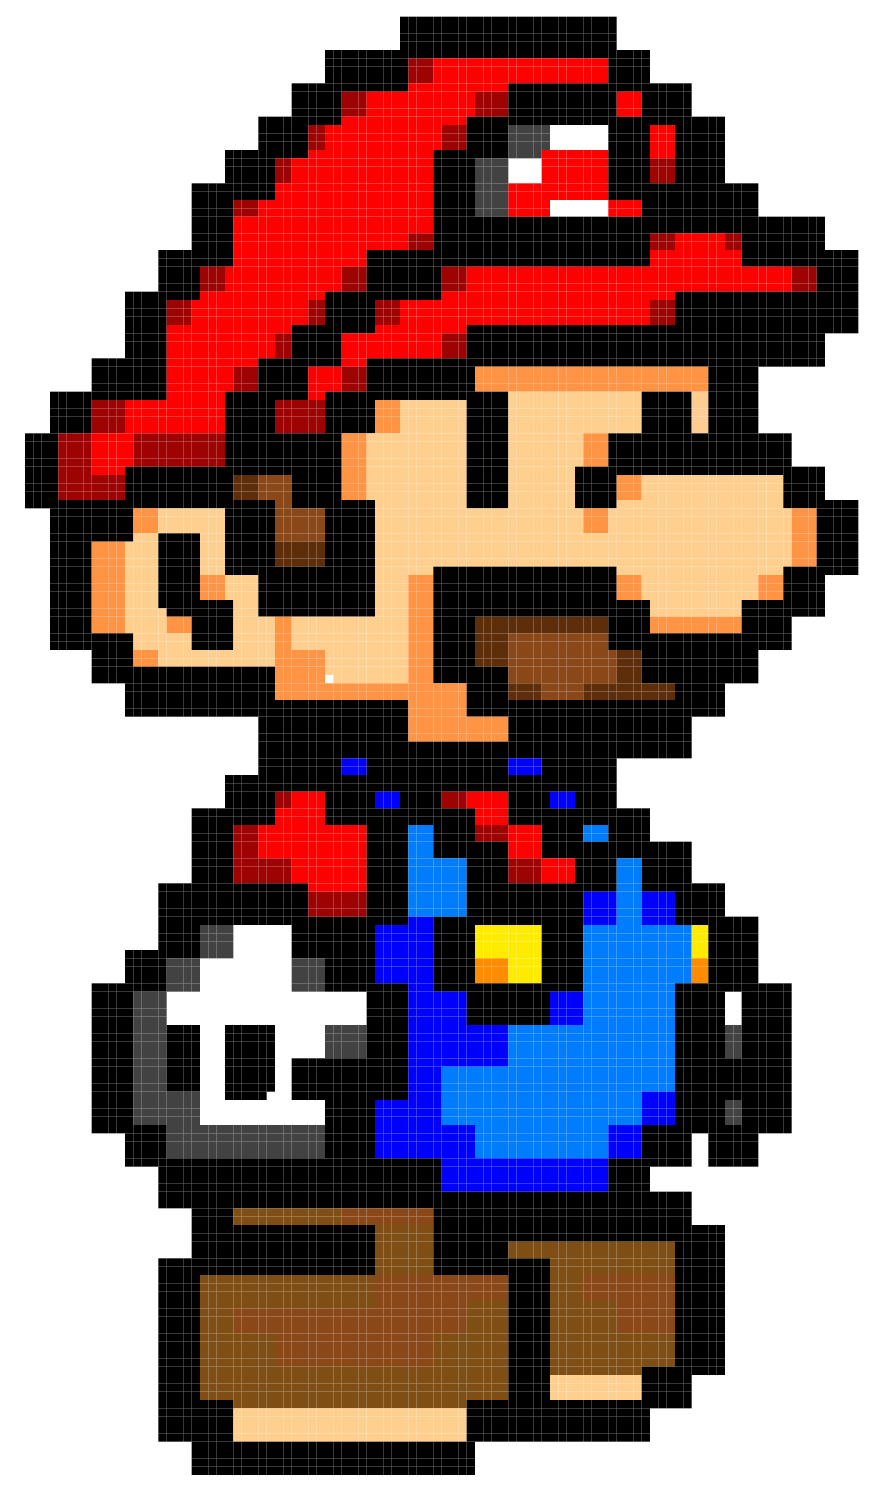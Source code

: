 digraph image {
table [shape=none,label=<<TABLE BORDER="0" CELLSPACING="0">
<TR>
<TD></TD>
<TD></TD>
<TD></TD>
<TD></TD>
<TD></TD>
<TD></TD>
<TD></TD>
<TD></TD>
<TD></TD>
<TD></TD>
<TD></TD>
<TD></TD>
<TD></TD>
<TD></TD>
<TD></TD>
<TD></TD>
<TD></TD>
<TD></TD>
<TD></TD>
<TD></TD>
<TD></TD>
<TD></TD>
<TD></TD>
<TD></TD>
<TD></TD>
<TD></TD>
<TD></TD>
<TD></TD>
<TD></TD>
<TD></TD>
<TD></TD>
<TD></TD>
<TD></TD>
<TD></TD>
<TD></TD>
<TD></TD>
<TD></TD>
<TD></TD>
<TD></TD>
<TD></TD>
<TD></TD>
<TD></TD>
<TD></TD>
<TD></TD>
<TD></TD>
<TD BGCOLOR="
#000000
"></TD>
<TD BGCOLOR="
#000000
"></TD>
<TD BGCOLOR="
#000000
"></TD>
<TD BGCOLOR="
#000000
"></TD>
<TD BGCOLOR="
#000000
"></TD>
<TD BGCOLOR="
#000000
"></TD>
<TD BGCOLOR="
#000000
"></TD>
<TD BGCOLOR="
#000000
"></TD>
<TD BGCOLOR="
#000000
"></TD>
<TD BGCOLOR="
#000000
"></TD>
<TD BGCOLOR="
#000000
"></TD>
<TD BGCOLOR="
#000000
"></TD>
<TD BGCOLOR="
#000000
"></TD>
<TD BGCOLOR="
#000000
"></TD>
<TD BGCOLOR="
#000000
"></TD>
<TD BGCOLOR="
#000000
"></TD>
<TD BGCOLOR="
#000000
"></TD>
<TD BGCOLOR="
#000000
"></TD>
<TD BGCOLOR="
#000000
"></TD>
<TD BGCOLOR="
#000000
"></TD>
<TD BGCOLOR="
#000000
"></TD>
<TD BGCOLOR="
#000000
"></TD>
<TD BGCOLOR="
#000000
"></TD>
<TD BGCOLOR="
#000000
"></TD>
<TD BGCOLOR="
#000000
"></TD>
<TD BGCOLOR="
#000000
"></TD>
<TD></TD>
<TD></TD>
<TD></TD>
<TD></TD>
<TD></TD>
<TD></TD>
<TD></TD>
<TD></TD>
<TD></TD>
<TD></TD>
<TD></TD>
<TD></TD>
<TD></TD>
<TD></TD>
<TD></TD>
<TD></TD>
<TD></TD>
<TD></TD>
<TD></TD>
<TD></TD>
<TD></TD>
<TD></TD>
<TD></TD>
<TD></TD>
<TD></TD>
<TD></TD>
<TD></TD>
<TD></TD>
<TD></TD>
</TR>
<TR>
<TD></TD>
<TD></TD>
<TD></TD>
<TD></TD>
<TD></TD>
<TD></TD>
<TD></TD>
<TD></TD>
<TD></TD>
<TD></TD>
<TD></TD>
<TD></TD>
<TD></TD>
<TD></TD>
<TD></TD>
<TD></TD>
<TD></TD>
<TD></TD>
<TD></TD>
<TD></TD>
<TD></TD>
<TD></TD>
<TD></TD>
<TD></TD>
<TD></TD>
<TD></TD>
<TD></TD>
<TD></TD>
<TD></TD>
<TD></TD>
<TD></TD>
<TD></TD>
<TD></TD>
<TD></TD>
<TD></TD>
<TD></TD>
<TD></TD>
<TD></TD>
<TD></TD>
<TD></TD>
<TD></TD>
<TD></TD>
<TD></TD>
<TD></TD>
<TD></TD>
<TD BGCOLOR="
#000000
"></TD>
<TD BGCOLOR="
#000000
"></TD>
<TD BGCOLOR="
#000000
"></TD>
<TD BGCOLOR="
#000000
"></TD>
<TD BGCOLOR="
#000000
"></TD>
<TD BGCOLOR="
#000000
"></TD>
<TD BGCOLOR="
#000000
"></TD>
<TD BGCOLOR="
#000000
"></TD>
<TD BGCOLOR="
#000000
"></TD>
<TD BGCOLOR="
#000000
"></TD>
<TD BGCOLOR="
#000000
"></TD>
<TD BGCOLOR="
#000000
"></TD>
<TD BGCOLOR="
#000000
"></TD>
<TD BGCOLOR="
#000000
"></TD>
<TD BGCOLOR="
#000000
"></TD>
<TD BGCOLOR="
#000000
"></TD>
<TD BGCOLOR="
#000000
"></TD>
<TD BGCOLOR="
#000000
"></TD>
<TD BGCOLOR="
#000000
"></TD>
<TD BGCOLOR="
#000000
"></TD>
<TD BGCOLOR="
#000000
"></TD>
<TD BGCOLOR="
#000000
"></TD>
<TD BGCOLOR="
#000000
"></TD>
<TD BGCOLOR="
#000000
"></TD>
<TD BGCOLOR="
#000000
"></TD>
<TD BGCOLOR="
#000000
"></TD>
<TD></TD>
<TD></TD>
<TD></TD>
<TD></TD>
<TD></TD>
<TD></TD>
<TD></TD>
<TD></TD>
<TD></TD>
<TD></TD>
<TD></TD>
<TD></TD>
<TD></TD>
<TD></TD>
<TD></TD>
<TD></TD>
<TD></TD>
<TD></TD>
<TD></TD>
<TD></TD>
<TD></TD>
<TD></TD>
<TD></TD>
<TD></TD>
<TD></TD>
<TD></TD>
<TD></TD>
<TD></TD>
<TD></TD>
</TR>
<TR>
<TD></TD>
<TD></TD>
<TD></TD>
<TD></TD>
<TD></TD>
<TD></TD>
<TD></TD>
<TD></TD>
<TD></TD>
<TD></TD>
<TD></TD>
<TD></TD>
<TD></TD>
<TD></TD>
<TD></TD>
<TD></TD>
<TD></TD>
<TD></TD>
<TD></TD>
<TD></TD>
<TD></TD>
<TD></TD>
<TD></TD>
<TD></TD>
<TD></TD>
<TD></TD>
<TD></TD>
<TD></TD>
<TD></TD>
<TD></TD>
<TD></TD>
<TD></TD>
<TD></TD>
<TD></TD>
<TD></TD>
<TD></TD>
<TD></TD>
<TD></TD>
<TD></TD>
<TD></TD>
<TD></TD>
<TD></TD>
<TD></TD>
<TD></TD>
<TD></TD>
<TD BGCOLOR="
#000000
"></TD>
<TD BGCOLOR="
#000000
"></TD>
<TD BGCOLOR="
#000000
"></TD>
<TD BGCOLOR="
#000000
"></TD>
<TD BGCOLOR="
#000000
"></TD>
<TD BGCOLOR="
#000000
"></TD>
<TD BGCOLOR="
#000000
"></TD>
<TD BGCOLOR="
#000000
"></TD>
<TD BGCOLOR="
#000000
"></TD>
<TD BGCOLOR="
#000000
"></TD>
<TD BGCOLOR="
#000000
"></TD>
<TD BGCOLOR="
#000000
"></TD>
<TD BGCOLOR="
#000000
"></TD>
<TD BGCOLOR="
#000000
"></TD>
<TD BGCOLOR="
#000000
"></TD>
<TD BGCOLOR="
#000000
"></TD>
<TD BGCOLOR="
#000000
"></TD>
<TD BGCOLOR="
#000000
"></TD>
<TD BGCOLOR="
#000000
"></TD>
<TD BGCOLOR="
#000000
"></TD>
<TD BGCOLOR="
#000000
"></TD>
<TD BGCOLOR="
#000000
"></TD>
<TD BGCOLOR="
#000000
"></TD>
<TD BGCOLOR="
#000000
"></TD>
<TD BGCOLOR="
#000000
"></TD>
<TD BGCOLOR="
#000000
"></TD>
<TD></TD>
<TD></TD>
<TD></TD>
<TD></TD>
<TD></TD>
<TD></TD>
<TD></TD>
<TD></TD>
<TD></TD>
<TD></TD>
<TD></TD>
<TD></TD>
<TD></TD>
<TD></TD>
<TD></TD>
<TD></TD>
<TD></TD>
<TD></TD>
<TD></TD>
<TD></TD>
<TD></TD>
<TD></TD>
<TD></TD>
<TD></TD>
<TD></TD>
<TD></TD>
<TD></TD>
<TD></TD>
<TD></TD>
</TR>
<TR>
<TD></TD>
<TD></TD>
<TD></TD>
<TD></TD>
<TD></TD>
<TD></TD>
<TD></TD>
<TD></TD>
<TD></TD>
<TD></TD>
<TD></TD>
<TD></TD>
<TD></TD>
<TD></TD>
<TD></TD>
<TD></TD>
<TD></TD>
<TD></TD>
<TD></TD>
<TD></TD>
<TD></TD>
<TD></TD>
<TD></TD>
<TD></TD>
<TD></TD>
<TD></TD>
<TD></TD>
<TD></TD>
<TD></TD>
<TD></TD>
<TD></TD>
<TD></TD>
<TD></TD>
<TD></TD>
<TD></TD>
<TD></TD>
<TD></TD>
<TD></TD>
<TD></TD>
<TD></TD>
<TD></TD>
<TD></TD>
<TD></TD>
<TD></TD>
<TD></TD>
<TD BGCOLOR="
#000000
"></TD>
<TD BGCOLOR="
#000000
"></TD>
<TD BGCOLOR="
#000000
"></TD>
<TD BGCOLOR="
#000000
"></TD>
<TD BGCOLOR="
#000000
"></TD>
<TD BGCOLOR="
#000000
"></TD>
<TD BGCOLOR="
#000000
"></TD>
<TD BGCOLOR="
#000000
"></TD>
<TD BGCOLOR="
#000000
"></TD>
<TD BGCOLOR="
#000000
"></TD>
<TD BGCOLOR="
#000000
"></TD>
<TD BGCOLOR="
#000000
"></TD>
<TD BGCOLOR="
#000000
"></TD>
<TD BGCOLOR="
#000000
"></TD>
<TD BGCOLOR="
#000000
"></TD>
<TD BGCOLOR="
#000000
"></TD>
<TD BGCOLOR="
#000000
"></TD>
<TD BGCOLOR="
#000000
"></TD>
<TD BGCOLOR="
#000000
"></TD>
<TD BGCOLOR="
#000000
"></TD>
<TD BGCOLOR="
#000000
"></TD>
<TD BGCOLOR="
#000000
"></TD>
<TD BGCOLOR="
#000000
"></TD>
<TD BGCOLOR="
#000000
"></TD>
<TD BGCOLOR="
#000000
"></TD>
<TD BGCOLOR="
#000000
"></TD>
<TD></TD>
<TD></TD>
<TD></TD>
<TD></TD>
<TD></TD>
<TD></TD>
<TD></TD>
<TD></TD>
<TD></TD>
<TD></TD>
<TD></TD>
<TD></TD>
<TD></TD>
<TD></TD>
<TD></TD>
<TD></TD>
<TD></TD>
<TD></TD>
<TD></TD>
<TD></TD>
<TD></TD>
<TD></TD>
<TD></TD>
<TD></TD>
<TD></TD>
<TD></TD>
<TD></TD>
<TD></TD>
<TD></TD>
</TR>
<TR>
<TD></TD>
<TD></TD>
<TD></TD>
<TD></TD>
<TD></TD>
<TD></TD>
<TD></TD>
<TD></TD>
<TD></TD>
<TD></TD>
<TD></TD>
<TD></TD>
<TD></TD>
<TD></TD>
<TD></TD>
<TD></TD>
<TD></TD>
<TD></TD>
<TD></TD>
<TD></TD>
<TD></TD>
<TD></TD>
<TD></TD>
<TD></TD>
<TD></TD>
<TD></TD>
<TD></TD>
<TD></TD>
<TD></TD>
<TD></TD>
<TD></TD>
<TD></TD>
<TD></TD>
<TD></TD>
<TD></TD>
<TD></TD>
<TD BGCOLOR="
#000000
"></TD>
<TD BGCOLOR="
#000000
"></TD>
<TD BGCOLOR="
#000000
"></TD>
<TD BGCOLOR="
#000000
"></TD>
<TD BGCOLOR="
#000000
"></TD>
<TD BGCOLOR="
#000000
"></TD>
<TD BGCOLOR="
#000000
"></TD>
<TD BGCOLOR="
#000000
"></TD>
<TD BGCOLOR="
#000000
"></TD>
<TD BGCOLOR="
#000000
"></TD>
<TD BGCOLOR="
#000000
"></TD>
<TD BGCOLOR="
#000000
"></TD>
<TD BGCOLOR="
#000000
"></TD>
<TD BGCOLOR="
#000000
"></TD>
<TD BGCOLOR="
#000000
"></TD>
<TD BGCOLOR="
#000000
"></TD>
<TD BGCOLOR="
#000000
"></TD>
<TD BGCOLOR="
#000000
"></TD>
<TD BGCOLOR="
#000000
"></TD>
<TD BGCOLOR="
#000000
"></TD>
<TD BGCOLOR="
#000000
"></TD>
<TD BGCOLOR="
#000000
"></TD>
<TD BGCOLOR="
#000000
"></TD>
<TD BGCOLOR="
#000000
"></TD>
<TD BGCOLOR="
#000000
"></TD>
<TD BGCOLOR="
#000000
"></TD>
<TD BGCOLOR="
#000000
"></TD>
<TD BGCOLOR="
#000000
"></TD>
<TD BGCOLOR="
#000000
"></TD>
<TD BGCOLOR="
#000000
"></TD>
<TD BGCOLOR="
#000000
"></TD>
<TD BGCOLOR="
#000000
"></TD>
<TD BGCOLOR="
#000000
"></TD>
<TD BGCOLOR="
#000000
"></TD>
<TD BGCOLOR="
#000000
"></TD>
<TD BGCOLOR="
#000000
"></TD>
<TD BGCOLOR="
#000000
"></TD>
<TD BGCOLOR="
#000000
"></TD>
<TD BGCOLOR="
#000000
"></TD>
<TD></TD>
<TD></TD>
<TD></TD>
<TD></TD>
<TD></TD>
<TD></TD>
<TD></TD>
<TD></TD>
<TD></TD>
<TD></TD>
<TD></TD>
<TD></TD>
<TD></TD>
<TD></TD>
<TD></TD>
<TD></TD>
<TD></TD>
<TD></TD>
<TD></TD>
<TD></TD>
<TD></TD>
<TD></TD>
<TD></TD>
<TD></TD>
<TD></TD>
</TR>
<TR>
<TD></TD>
<TD></TD>
<TD></TD>
<TD></TD>
<TD></TD>
<TD></TD>
<TD></TD>
<TD></TD>
<TD></TD>
<TD></TD>
<TD></TD>
<TD></TD>
<TD></TD>
<TD></TD>
<TD></TD>
<TD></TD>
<TD></TD>
<TD></TD>
<TD></TD>
<TD></TD>
<TD></TD>
<TD></TD>
<TD></TD>
<TD></TD>
<TD></TD>
<TD></TD>
<TD></TD>
<TD></TD>
<TD></TD>
<TD></TD>
<TD></TD>
<TD></TD>
<TD></TD>
<TD></TD>
<TD></TD>
<TD></TD>
<TD BGCOLOR="
#000000
"></TD>
<TD BGCOLOR="
#000000
"></TD>
<TD BGCOLOR="
#000000
"></TD>
<TD BGCOLOR="
#000000
"></TD>
<TD BGCOLOR="
#000000
"></TD>
<TD BGCOLOR="
#000000
"></TD>
<TD BGCOLOR="
#000000
"></TD>
<TD BGCOLOR="
#000000
"></TD>
<TD BGCOLOR="
#000000
"></TD>
<TD BGCOLOR="
#000000
"></TD>
<TD BGCOLOR="
#9E0303
"></TD>
<TD BGCOLOR="
#9E0303
"></TD>
<TD BGCOLOR="
#9E0303
"></TD>
<TD BGCOLOR="
#FF0000
"></TD>
<TD BGCOLOR="
#FF0000
"></TD>
<TD BGCOLOR="
#FF0000
"></TD>
<TD BGCOLOR="
#FF0000
"></TD>
<TD BGCOLOR="
#FF0000
"></TD>
<TD BGCOLOR="
#FF0000
"></TD>
<TD BGCOLOR="
#FF0000
"></TD>
<TD BGCOLOR="
#FF0000
"></TD>
<TD BGCOLOR="
#FF0000
"></TD>
<TD BGCOLOR="
#FF0000
"></TD>
<TD BGCOLOR="
#FF0000
"></TD>
<TD BGCOLOR="
#FF0000
"></TD>
<TD BGCOLOR="
#FF0000
"></TD>
<TD BGCOLOR="
#FF0000
"></TD>
<TD BGCOLOR="
#FF0000
"></TD>
<TD BGCOLOR="
#FF0000
"></TD>
<TD BGCOLOR="
#FF0000
"></TD>
<TD BGCOLOR="
#FF0000
"></TD>
<TD BGCOLOR="
#FF0000
"></TD>
<TD BGCOLOR="
#FF0000
"></TD>
<TD BGCOLOR="
#FF0000
"></TD>
<TD BGCOLOR="
#000000
"></TD>
<TD BGCOLOR="
#000000
"></TD>
<TD BGCOLOR="
#000000
"></TD>
<TD BGCOLOR="
#000000
"></TD>
<TD BGCOLOR="
#000000
"></TD>
<TD></TD>
<TD></TD>
<TD></TD>
<TD></TD>
<TD></TD>
<TD></TD>
<TD></TD>
<TD></TD>
<TD></TD>
<TD></TD>
<TD></TD>
<TD></TD>
<TD></TD>
<TD></TD>
<TD></TD>
<TD></TD>
<TD></TD>
<TD></TD>
<TD></TD>
<TD></TD>
<TD></TD>
<TD></TD>
<TD></TD>
<TD></TD>
<TD></TD>
</TR>
<TR>
<TD></TD>
<TD></TD>
<TD></TD>
<TD></TD>
<TD></TD>
<TD></TD>
<TD></TD>
<TD></TD>
<TD></TD>
<TD></TD>
<TD></TD>
<TD></TD>
<TD></TD>
<TD></TD>
<TD></TD>
<TD></TD>
<TD></TD>
<TD></TD>
<TD></TD>
<TD></TD>
<TD></TD>
<TD></TD>
<TD></TD>
<TD></TD>
<TD></TD>
<TD></TD>
<TD></TD>
<TD></TD>
<TD></TD>
<TD></TD>
<TD></TD>
<TD></TD>
<TD></TD>
<TD></TD>
<TD></TD>
<TD></TD>
<TD BGCOLOR="
#000000
"></TD>
<TD BGCOLOR="
#000000
"></TD>
<TD BGCOLOR="
#000000
"></TD>
<TD BGCOLOR="
#000000
"></TD>
<TD BGCOLOR="
#000000
"></TD>
<TD BGCOLOR="
#000000
"></TD>
<TD BGCOLOR="
#000000
"></TD>
<TD BGCOLOR="
#000000
"></TD>
<TD BGCOLOR="
#000000
"></TD>
<TD BGCOLOR="
#000000
"></TD>
<TD BGCOLOR="
#9E0303
"></TD>
<TD BGCOLOR="
#9E0303
"></TD>
<TD BGCOLOR="
#9E0303
"></TD>
<TD BGCOLOR="
#FF0000
"></TD>
<TD BGCOLOR="
#FF0000
"></TD>
<TD BGCOLOR="
#FF0000
"></TD>
<TD BGCOLOR="
#FF0000
"></TD>
<TD BGCOLOR="
#FF0000
"></TD>
<TD BGCOLOR="
#FF0000
"></TD>
<TD BGCOLOR="
#FF0000
"></TD>
<TD BGCOLOR="
#FF0000
"></TD>
<TD BGCOLOR="
#FF0000
"></TD>
<TD BGCOLOR="
#FF0000
"></TD>
<TD BGCOLOR="
#FF0000
"></TD>
<TD BGCOLOR="
#FF0000
"></TD>
<TD BGCOLOR="
#FF0000
"></TD>
<TD BGCOLOR="
#FF0000
"></TD>
<TD BGCOLOR="
#FF0000
"></TD>
<TD BGCOLOR="
#FF0000
"></TD>
<TD BGCOLOR="
#FF0000
"></TD>
<TD BGCOLOR="
#FF0000
"></TD>
<TD BGCOLOR="
#FF0000
"></TD>
<TD BGCOLOR="
#FF0000
"></TD>
<TD BGCOLOR="
#FF0000
"></TD>
<TD BGCOLOR="
#000000
"></TD>
<TD BGCOLOR="
#000000
"></TD>
<TD BGCOLOR="
#000000
"></TD>
<TD BGCOLOR="
#000000
"></TD>
<TD BGCOLOR="
#000000
"></TD>
<TD></TD>
<TD></TD>
<TD></TD>
<TD></TD>
<TD></TD>
<TD></TD>
<TD></TD>
<TD></TD>
<TD></TD>
<TD></TD>
<TD></TD>
<TD></TD>
<TD></TD>
<TD></TD>
<TD></TD>
<TD></TD>
<TD></TD>
<TD></TD>
<TD></TD>
<TD></TD>
<TD></TD>
<TD></TD>
<TD></TD>
<TD></TD>
<TD></TD>
</TR>
<TR>
<TD></TD>
<TD></TD>
<TD></TD>
<TD></TD>
<TD></TD>
<TD></TD>
<TD></TD>
<TD></TD>
<TD></TD>
<TD></TD>
<TD></TD>
<TD></TD>
<TD></TD>
<TD></TD>
<TD></TD>
<TD></TD>
<TD></TD>
<TD></TD>
<TD></TD>
<TD></TD>
<TD></TD>
<TD></TD>
<TD></TD>
<TD></TD>
<TD></TD>
<TD></TD>
<TD></TD>
<TD></TD>
<TD></TD>
<TD></TD>
<TD></TD>
<TD></TD>
<TD></TD>
<TD></TD>
<TD></TD>
<TD></TD>
<TD BGCOLOR="
#000000
"></TD>
<TD BGCOLOR="
#000000
"></TD>
<TD BGCOLOR="
#000000
"></TD>
<TD BGCOLOR="
#000000
"></TD>
<TD BGCOLOR="
#000000
"></TD>
<TD BGCOLOR="
#000000
"></TD>
<TD BGCOLOR="
#000000
"></TD>
<TD BGCOLOR="
#000000
"></TD>
<TD BGCOLOR="
#000000
"></TD>
<TD BGCOLOR="
#000000
"></TD>
<TD BGCOLOR="
#9E0303
"></TD>
<TD BGCOLOR="
#9E0303
"></TD>
<TD BGCOLOR="
#9E0303
"></TD>
<TD BGCOLOR="
#FF0000
"></TD>
<TD BGCOLOR="
#FF0000
"></TD>
<TD BGCOLOR="
#FF0000
"></TD>
<TD BGCOLOR="
#FF0000
"></TD>
<TD BGCOLOR="
#FF0000
"></TD>
<TD BGCOLOR="
#FF0000
"></TD>
<TD BGCOLOR="
#FF0000
"></TD>
<TD BGCOLOR="
#FF0000
"></TD>
<TD BGCOLOR="
#FF0000
"></TD>
<TD BGCOLOR="
#FF0000
"></TD>
<TD BGCOLOR="
#FF0000
"></TD>
<TD BGCOLOR="
#FF0000
"></TD>
<TD BGCOLOR="
#FF0000
"></TD>
<TD BGCOLOR="
#FF0000
"></TD>
<TD BGCOLOR="
#FF0000
"></TD>
<TD BGCOLOR="
#FF0000
"></TD>
<TD BGCOLOR="
#FF0000
"></TD>
<TD BGCOLOR="
#FF0000
"></TD>
<TD BGCOLOR="
#FF0000
"></TD>
<TD BGCOLOR="
#FF0000
"></TD>
<TD BGCOLOR="
#FF0000
"></TD>
<TD BGCOLOR="
#000000
"></TD>
<TD BGCOLOR="
#000000
"></TD>
<TD BGCOLOR="
#000000
"></TD>
<TD BGCOLOR="
#000000
"></TD>
<TD BGCOLOR="
#000000
"></TD>
<TD></TD>
<TD></TD>
<TD></TD>
<TD></TD>
<TD></TD>
<TD></TD>
<TD></TD>
<TD></TD>
<TD></TD>
<TD></TD>
<TD></TD>
<TD></TD>
<TD></TD>
<TD></TD>
<TD></TD>
<TD></TD>
<TD></TD>
<TD></TD>
<TD></TD>
<TD></TD>
<TD></TD>
<TD></TD>
<TD></TD>
<TD></TD>
<TD></TD>
</TR>
<TR>
<TD></TD>
<TD></TD>
<TD></TD>
<TD></TD>
<TD></TD>
<TD></TD>
<TD></TD>
<TD></TD>
<TD></TD>
<TD></TD>
<TD></TD>
<TD></TD>
<TD></TD>
<TD></TD>
<TD></TD>
<TD></TD>
<TD></TD>
<TD></TD>
<TD></TD>
<TD></TD>
<TD></TD>
<TD></TD>
<TD></TD>
<TD></TD>
<TD></TD>
<TD></TD>
<TD></TD>
<TD></TD>
<TD></TD>
<TD></TD>
<TD></TD>
<TD></TD>
<TD BGCOLOR="
#000000
"></TD>
<TD BGCOLOR="
#000000
"></TD>
<TD BGCOLOR="
#000000
"></TD>
<TD BGCOLOR="
#000000
"></TD>
<TD BGCOLOR="
#000000
"></TD>
<TD BGCOLOR="
#000000
"></TD>
<TD BGCOLOR="
#000000
"></TD>
<TD BGCOLOR="
#000000
"></TD>
<TD BGCOLOR="
#000000
"></TD>
<TD BGCOLOR="
#000000
"></TD>
<TD BGCOLOR="
#000000
"></TD>
<TD BGCOLOR="
#000000
"></TD>
<TD BGCOLOR="
#000000
"></TD>
<TD BGCOLOR="
#000000
"></TD>
<TD BGCOLOR="
#FF0000
"></TD>
<TD BGCOLOR="
#FF0000
"></TD>
<TD BGCOLOR="
#FF0000
"></TD>
<TD BGCOLOR="
#FF0000
"></TD>
<TD BGCOLOR="
#FF0000
"></TD>
<TD BGCOLOR="
#FF0000
"></TD>
<TD BGCOLOR="
#FF0000
"></TD>
<TD BGCOLOR="
#FF0000
"></TD>
<TD BGCOLOR="
#FF0000
"></TD>
<TD BGCOLOR="
#FF0000
"></TD>
<TD BGCOLOR="
#FF0000
"></TD>
<TD BGCOLOR="
#FF0000
"></TD>
<TD BGCOLOR="
#000000
"></TD>
<TD BGCOLOR="
#000000
"></TD>
<TD BGCOLOR="
#000000
"></TD>
<TD BGCOLOR="
#000000
"></TD>
<TD BGCOLOR="
#000000
"></TD>
<TD BGCOLOR="
#000000
"></TD>
<TD BGCOLOR="
#000000
"></TD>
<TD BGCOLOR="
#000000
"></TD>
<TD BGCOLOR="
#000000
"></TD>
<TD BGCOLOR="
#000000
"></TD>
<TD BGCOLOR="
#000000
"></TD>
<TD BGCOLOR="
#000000
"></TD>
<TD BGCOLOR="
#000000
"></TD>
<TD BGCOLOR="
#000000
"></TD>
<TD BGCOLOR="
#000000
"></TD>
<TD BGCOLOR="
#000000
"></TD>
<TD BGCOLOR="
#000000
"></TD>
<TD BGCOLOR="
#000000
"></TD>
<TD BGCOLOR="
#000000
"></TD>
<TD BGCOLOR="
#000000
"></TD>
<TD BGCOLOR="
#000000
"></TD>
<TD BGCOLOR="
#000000
"></TD>
<TD></TD>
<TD></TD>
<TD></TD>
<TD></TD>
<TD></TD>
<TD></TD>
<TD></TD>
<TD></TD>
<TD></TD>
<TD></TD>
<TD></TD>
<TD></TD>
<TD></TD>
<TD></TD>
<TD></TD>
<TD></TD>
<TD></TD>
<TD></TD>
<TD></TD>
<TD></TD>
</TR>
<TR>
<TD></TD>
<TD></TD>
<TD></TD>
<TD></TD>
<TD></TD>
<TD></TD>
<TD></TD>
<TD></TD>
<TD></TD>
<TD></TD>
<TD></TD>
<TD></TD>
<TD></TD>
<TD></TD>
<TD></TD>
<TD></TD>
<TD></TD>
<TD></TD>
<TD></TD>
<TD></TD>
<TD></TD>
<TD></TD>
<TD></TD>
<TD></TD>
<TD></TD>
<TD></TD>
<TD></TD>
<TD></TD>
<TD></TD>
<TD></TD>
<TD></TD>
<TD></TD>
<TD BGCOLOR="
#000000
"></TD>
<TD BGCOLOR="
#000000
"></TD>
<TD BGCOLOR="
#000000
"></TD>
<TD BGCOLOR="
#000000
"></TD>
<TD BGCOLOR="
#000000
"></TD>
<TD BGCOLOR="
#000000
"></TD>
<TD BGCOLOR="
#9E0303
"></TD>
<TD BGCOLOR="
#9E0303
"></TD>
<TD BGCOLOR="
#9E0303
"></TD>
<TD BGCOLOR="
#FF0000
"></TD>
<TD BGCOLOR="
#FF0000
"></TD>
<TD BGCOLOR="
#FF0000
"></TD>
<TD BGCOLOR="
#FF0000
"></TD>
<TD BGCOLOR="
#FF0000
"></TD>
<TD BGCOLOR="
#FF0000
"></TD>
<TD BGCOLOR="
#FF0000
"></TD>
<TD BGCOLOR="
#FF0000
"></TD>
<TD BGCOLOR="
#FF0000
"></TD>
<TD BGCOLOR="
#FF0000
"></TD>
<TD BGCOLOR="
#FF0000
"></TD>
<TD BGCOLOR="
#FF0000
"></TD>
<TD BGCOLOR="
#FF0000
"></TD>
<TD BGCOLOR="
#9E0303
"></TD>
<TD BGCOLOR="
#9E0303
"></TD>
<TD BGCOLOR="
#9E0303
"></TD>
<TD BGCOLOR="
#9E0303
"></TD>
<TD BGCOLOR="
#000000
"></TD>
<TD BGCOLOR="
#000000
"></TD>
<TD BGCOLOR="
#000000
"></TD>
<TD BGCOLOR="
#000000
"></TD>
<TD BGCOLOR="
#000000
"></TD>
<TD BGCOLOR="
#000000
"></TD>
<TD BGCOLOR="
#000000
"></TD>
<TD BGCOLOR="
#000000
"></TD>
<TD BGCOLOR="
#000000
"></TD>
<TD BGCOLOR="
#000000
"></TD>
<TD BGCOLOR="
#000000
"></TD>
<TD BGCOLOR="
#000000
"></TD>
<TD BGCOLOR="
#000000
"></TD>
<TD BGCOLOR="
#FF0000
"></TD>
<TD BGCOLOR="
#FF0000
"></TD>
<TD BGCOLOR="
#FF0000
"></TD>
<TD BGCOLOR="
#000000
"></TD>
<TD BGCOLOR="
#000000
"></TD>
<TD BGCOLOR="
#000000
"></TD>
<TD BGCOLOR="
#000000
"></TD>
<TD BGCOLOR="
#000000
"></TD>
<TD BGCOLOR="
#000000
"></TD>
<TD></TD>
<TD></TD>
<TD></TD>
<TD></TD>
<TD></TD>
<TD></TD>
<TD></TD>
<TD></TD>
<TD></TD>
<TD></TD>
<TD></TD>
<TD></TD>
<TD></TD>
<TD></TD>
<TD></TD>
<TD></TD>
<TD></TD>
<TD></TD>
<TD></TD>
<TD></TD>
</TR>
<TR>
<TD></TD>
<TD></TD>
<TD></TD>
<TD></TD>
<TD></TD>
<TD></TD>
<TD></TD>
<TD></TD>
<TD></TD>
<TD></TD>
<TD></TD>
<TD></TD>
<TD></TD>
<TD></TD>
<TD></TD>
<TD></TD>
<TD></TD>
<TD></TD>
<TD></TD>
<TD></TD>
<TD></TD>
<TD></TD>
<TD></TD>
<TD></TD>
<TD></TD>
<TD></TD>
<TD></TD>
<TD></TD>
<TD></TD>
<TD></TD>
<TD></TD>
<TD></TD>
<TD BGCOLOR="
#000000
"></TD>
<TD BGCOLOR="
#000000
"></TD>
<TD BGCOLOR="
#000000
"></TD>
<TD BGCOLOR="
#000000
"></TD>
<TD BGCOLOR="
#000000
"></TD>
<TD BGCOLOR="
#000000
"></TD>
<TD BGCOLOR="
#9E0303
"></TD>
<TD BGCOLOR="
#9E0303
"></TD>
<TD BGCOLOR="
#9E0303
"></TD>
<TD BGCOLOR="
#FF0000
"></TD>
<TD BGCOLOR="
#FF0000
"></TD>
<TD BGCOLOR="
#FF0000
"></TD>
<TD BGCOLOR="
#FF0000
"></TD>
<TD BGCOLOR="
#FF0000
"></TD>
<TD BGCOLOR="
#FF0000
"></TD>
<TD BGCOLOR="
#FF0000
"></TD>
<TD BGCOLOR="
#FF0000
"></TD>
<TD BGCOLOR="
#FF0000
"></TD>
<TD BGCOLOR="
#FF0000
"></TD>
<TD BGCOLOR="
#FF0000
"></TD>
<TD BGCOLOR="
#FF0000
"></TD>
<TD BGCOLOR="
#FF0000
"></TD>
<TD BGCOLOR="
#9E0303
"></TD>
<TD BGCOLOR="
#9E0303
"></TD>
<TD BGCOLOR="
#9E0303
"></TD>
<TD BGCOLOR="
#9E0303
"></TD>
<TD BGCOLOR="
#000000
"></TD>
<TD BGCOLOR="
#000000
"></TD>
<TD BGCOLOR="
#000000
"></TD>
<TD BGCOLOR="
#000000
"></TD>
<TD BGCOLOR="
#000000
"></TD>
<TD BGCOLOR="
#000000
"></TD>
<TD BGCOLOR="
#000000
"></TD>
<TD BGCOLOR="
#000000
"></TD>
<TD BGCOLOR="
#000000
"></TD>
<TD BGCOLOR="
#000000
"></TD>
<TD BGCOLOR="
#000000
"></TD>
<TD BGCOLOR="
#000000
"></TD>
<TD BGCOLOR="
#000000
"></TD>
<TD BGCOLOR="
#FF0000
"></TD>
<TD BGCOLOR="
#FF0000
"></TD>
<TD BGCOLOR="
#FF0000
"></TD>
<TD BGCOLOR="
#000000
"></TD>
<TD BGCOLOR="
#000000
"></TD>
<TD BGCOLOR="
#000000
"></TD>
<TD BGCOLOR="
#000000
"></TD>
<TD BGCOLOR="
#000000
"></TD>
<TD BGCOLOR="
#000000
"></TD>
<TD></TD>
<TD></TD>
<TD></TD>
<TD></TD>
<TD></TD>
<TD></TD>
<TD></TD>
<TD></TD>
<TD></TD>
<TD></TD>
<TD></TD>
<TD></TD>
<TD></TD>
<TD></TD>
<TD></TD>
<TD></TD>
<TD></TD>
<TD></TD>
<TD></TD>
<TD></TD>
</TR>
<TR>
<TD></TD>
<TD></TD>
<TD></TD>
<TD></TD>
<TD></TD>
<TD></TD>
<TD></TD>
<TD></TD>
<TD></TD>
<TD></TD>
<TD></TD>
<TD></TD>
<TD></TD>
<TD></TD>
<TD></TD>
<TD></TD>
<TD></TD>
<TD></TD>
<TD></TD>
<TD></TD>
<TD></TD>
<TD></TD>
<TD></TD>
<TD></TD>
<TD></TD>
<TD></TD>
<TD></TD>
<TD></TD>
<TD></TD>
<TD></TD>
<TD></TD>
<TD></TD>
<TD BGCOLOR="
#000000
"></TD>
<TD BGCOLOR="
#000000
"></TD>
<TD BGCOLOR="
#000000
"></TD>
<TD BGCOLOR="
#000000
"></TD>
<TD BGCOLOR="
#000000
"></TD>
<TD BGCOLOR="
#000000
"></TD>
<TD BGCOLOR="
#9E0303
"></TD>
<TD BGCOLOR="
#9E0303
"></TD>
<TD BGCOLOR="
#9E0303
"></TD>
<TD BGCOLOR="
#FF0000
"></TD>
<TD BGCOLOR="
#FF0000
"></TD>
<TD BGCOLOR="
#FF0000
"></TD>
<TD BGCOLOR="
#FF0000
"></TD>
<TD BGCOLOR="
#FF0000
"></TD>
<TD BGCOLOR="
#FF0000
"></TD>
<TD BGCOLOR="
#FF0000
"></TD>
<TD BGCOLOR="
#FF0000
"></TD>
<TD BGCOLOR="
#FF0000
"></TD>
<TD BGCOLOR="
#FF0000
"></TD>
<TD BGCOLOR="
#FF0000
"></TD>
<TD BGCOLOR="
#FF0000
"></TD>
<TD BGCOLOR="
#FF0000
"></TD>
<TD BGCOLOR="
#9E0303
"></TD>
<TD BGCOLOR="
#9E0303
"></TD>
<TD BGCOLOR="
#9E0303
"></TD>
<TD BGCOLOR="
#9E0303
"></TD>
<TD BGCOLOR="
#000000
"></TD>
<TD BGCOLOR="
#000000
"></TD>
<TD BGCOLOR="
#000000
"></TD>
<TD BGCOLOR="
#000000
"></TD>
<TD BGCOLOR="
#000000
"></TD>
<TD BGCOLOR="
#000000
"></TD>
<TD BGCOLOR="
#000000
"></TD>
<TD BGCOLOR="
#000000
"></TD>
<TD BGCOLOR="
#000000
"></TD>
<TD BGCOLOR="
#000000
"></TD>
<TD BGCOLOR="
#000000
"></TD>
<TD BGCOLOR="
#000000
"></TD>
<TD BGCOLOR="
#000000
"></TD>
<TD BGCOLOR="
#FF0000
"></TD>
<TD BGCOLOR="
#FF0000
"></TD>
<TD BGCOLOR="
#FF0000
"></TD>
<TD BGCOLOR="
#000000
"></TD>
<TD BGCOLOR="
#000000
"></TD>
<TD BGCOLOR="
#000000
"></TD>
<TD BGCOLOR="
#000000
"></TD>
<TD BGCOLOR="
#000000
"></TD>
<TD BGCOLOR="
#000000
"></TD>
<TD></TD>
<TD></TD>
<TD></TD>
<TD></TD>
<TD></TD>
<TD></TD>
<TD></TD>
<TD></TD>
<TD></TD>
<TD></TD>
<TD></TD>
<TD></TD>
<TD></TD>
<TD></TD>
<TD></TD>
<TD></TD>
<TD></TD>
<TD></TD>
<TD></TD>
<TD></TD>
</TR>
<TR>
<TD></TD>
<TD></TD>
<TD></TD>
<TD></TD>
<TD></TD>
<TD></TD>
<TD></TD>
<TD></TD>
<TD></TD>
<TD></TD>
<TD></TD>
<TD></TD>
<TD></TD>
<TD></TD>
<TD></TD>
<TD></TD>
<TD></TD>
<TD></TD>
<TD></TD>
<TD></TD>
<TD></TD>
<TD></TD>
<TD></TD>
<TD></TD>
<TD></TD>
<TD></TD>
<TD></TD>
<TD></TD>
<TD BGCOLOR="
#000000
"></TD>
<TD BGCOLOR="
#000000
"></TD>
<TD BGCOLOR="
#000000
"></TD>
<TD BGCOLOR="
#000000
"></TD>
<TD BGCOLOR="
#000000
"></TD>
<TD BGCOLOR="
#000000
"></TD>
<TD BGCOLOR="
#000000
"></TD>
<TD BGCOLOR="
#000000
"></TD>
<TD BGCOLOR="
#000000
"></TD>
<TD BGCOLOR="
#000000
"></TD>
<TD BGCOLOR="
#FF0000
"></TD>
<TD BGCOLOR="
#FF0000
"></TD>
<TD BGCOLOR="
#FF0000
"></TD>
<TD BGCOLOR="
#FF0000
"></TD>
<TD BGCOLOR="
#FF0000
"></TD>
<TD BGCOLOR="
#FF0000
"></TD>
<TD BGCOLOR="
#FF0000
"></TD>
<TD BGCOLOR="
#FF0000
"></TD>
<TD BGCOLOR="
#FF0000
"></TD>
<TD BGCOLOR="
#FF0000
"></TD>
<TD BGCOLOR="
#FF0000
"></TD>
<TD BGCOLOR="
#FF0000
"></TD>
<TD BGCOLOR="
#FF0000
"></TD>
<TD BGCOLOR="
#FF0000
"></TD>
<TD BGCOLOR="
#FF0000
"></TD>
<TD BGCOLOR="
#000000
"></TD>
<TD BGCOLOR="
#000000
"></TD>
<TD BGCOLOR="
#000000
"></TD>
<TD BGCOLOR="
#000000
"></TD>
<TD BGCOLOR="
#000000
"></TD>
<TD BGCOLOR="
#000000
"></TD>
<TD BGCOLOR="
#000000
"></TD>
<TD BGCOLOR="
#000000
"></TD>
<TD BGCOLOR="
#000000
"></TD>
<TD BGCOLOR="
#000000
"></TD>
<TD BGCOLOR="
#000000
"></TD>
<TD BGCOLOR="
#000000
"></TD>
<TD BGCOLOR="
#000000
"></TD>
<TD BGCOLOR="
#000000
"></TD>
<TD BGCOLOR="
#000000
"></TD>
<TD BGCOLOR="
#000000
"></TD>
<TD BGCOLOR="
#000000
"></TD>
<TD BGCOLOR="
#000000
"></TD>
<TD BGCOLOR="
#000000
"></TD>
<TD BGCOLOR="
#000000
"></TD>
<TD BGCOLOR="
#000000
"></TD>
<TD BGCOLOR="
#000000
"></TD>
<TD BGCOLOR="
#000000
"></TD>
<TD BGCOLOR="
#000000
"></TD>
<TD BGCOLOR="
#000000
"></TD>
<TD BGCOLOR="
#000000
"></TD>
<TD BGCOLOR="
#000000
"></TD>
<TD BGCOLOR="
#000000
"></TD>
<TD BGCOLOR="
#000000
"></TD>
<TD BGCOLOR="
#000000
"></TD>
<TD BGCOLOR="
#000000
"></TD>
<TD></TD>
<TD></TD>
<TD></TD>
<TD></TD>
<TD></TD>
<TD></TD>
<TD></TD>
<TD></TD>
<TD></TD>
<TD></TD>
<TD></TD>
<TD></TD>
<TD></TD>
<TD></TD>
<TD></TD>
<TD></TD>
</TR>
<TR>
<TD></TD>
<TD></TD>
<TD></TD>
<TD></TD>
<TD></TD>
<TD></TD>
<TD></TD>
<TD></TD>
<TD></TD>
<TD></TD>
<TD></TD>
<TD></TD>
<TD></TD>
<TD></TD>
<TD></TD>
<TD></TD>
<TD></TD>
<TD></TD>
<TD></TD>
<TD></TD>
<TD></TD>
<TD></TD>
<TD></TD>
<TD></TD>
<TD></TD>
<TD></TD>
<TD></TD>
<TD></TD>
<TD BGCOLOR="
#000000
"></TD>
<TD BGCOLOR="
#000000
"></TD>
<TD BGCOLOR="
#000000
"></TD>
<TD BGCOLOR="
#000000
"></TD>
<TD BGCOLOR="
#000000
"></TD>
<TD BGCOLOR="
#000000
"></TD>
<TD BGCOLOR="
#9E0303
"></TD>
<TD BGCOLOR="
#9E0303
"></TD>
<TD BGCOLOR="
#FF0000
"></TD>
<TD BGCOLOR="
#FF0000
"></TD>
<TD BGCOLOR="
#FF0000
"></TD>
<TD BGCOLOR="
#FF0000
"></TD>
<TD BGCOLOR="
#FF0000
"></TD>
<TD BGCOLOR="
#FF0000
"></TD>
<TD BGCOLOR="
#FF0000
"></TD>
<TD BGCOLOR="
#FF0000
"></TD>
<TD BGCOLOR="
#FF0000
"></TD>
<TD BGCOLOR="
#FF0000
"></TD>
<TD BGCOLOR="
#FF0000
"></TD>
<TD BGCOLOR="
#FF0000
"></TD>
<TD BGCOLOR="
#FF0000
"></TD>
<TD BGCOLOR="
#FF0000
"></TD>
<TD BGCOLOR="
#9E0303
"></TD>
<TD BGCOLOR="
#9E0303
"></TD>
<TD BGCOLOR="
#9E0303
"></TD>
<TD BGCOLOR="
#000000
"></TD>
<TD BGCOLOR="
#000000
"></TD>
<TD BGCOLOR="
#000000
"></TD>
<TD BGCOLOR="
#000000
"></TD>
<TD BGCOLOR="
#000000
"></TD>
<TD BGCOLOR="
#424242
"></TD>
<TD BGCOLOR="
#424242
"></TD>
<TD BGCOLOR="
#424242
"></TD>
<TD BGCOLOR="
#424242
"></TD>
<TD BGCOLOR="
#424242
"></TD>
<TD></TD>
<TD></TD>
<TD></TD>
<TD></TD>
<TD></TD>
<TD></TD>
<TD></TD>
<TD BGCOLOR="
#000000
"></TD>
<TD BGCOLOR="
#000000
"></TD>
<TD BGCOLOR="
#000000
"></TD>
<TD BGCOLOR="
#000000
"></TD>
<TD BGCOLOR="
#000000
"></TD>
<TD BGCOLOR="
#FF0000
"></TD>
<TD BGCOLOR="
#FF0000
"></TD>
<TD BGCOLOR="
#FF0000
"></TD>
<TD BGCOLOR="
#000000
"></TD>
<TD BGCOLOR="
#000000
"></TD>
<TD BGCOLOR="
#000000
"></TD>
<TD BGCOLOR="
#000000
"></TD>
<TD BGCOLOR="
#000000
"></TD>
<TD BGCOLOR="
#000000
"></TD>
<TD></TD>
<TD></TD>
<TD></TD>
<TD></TD>
<TD></TD>
<TD></TD>
<TD></TD>
<TD></TD>
<TD></TD>
<TD></TD>
<TD></TD>
<TD></TD>
<TD></TD>
<TD></TD>
<TD></TD>
<TD></TD>
</TR>
<TR>
<TD></TD>
<TD></TD>
<TD></TD>
<TD></TD>
<TD></TD>
<TD></TD>
<TD></TD>
<TD></TD>
<TD></TD>
<TD></TD>
<TD></TD>
<TD></TD>
<TD></TD>
<TD></TD>
<TD></TD>
<TD></TD>
<TD></TD>
<TD></TD>
<TD></TD>
<TD></TD>
<TD></TD>
<TD></TD>
<TD></TD>
<TD></TD>
<TD></TD>
<TD></TD>
<TD></TD>
<TD></TD>
<TD BGCOLOR="
#000000
"></TD>
<TD BGCOLOR="
#000000
"></TD>
<TD BGCOLOR="
#000000
"></TD>
<TD BGCOLOR="
#000000
"></TD>
<TD BGCOLOR="
#000000
"></TD>
<TD BGCOLOR="
#000000
"></TD>
<TD BGCOLOR="
#9E0303
"></TD>
<TD BGCOLOR="
#9E0303
"></TD>
<TD BGCOLOR="
#FF0000
"></TD>
<TD BGCOLOR="
#FF0000
"></TD>
<TD BGCOLOR="
#FF0000
"></TD>
<TD BGCOLOR="
#FF0000
"></TD>
<TD BGCOLOR="
#FF0000
"></TD>
<TD BGCOLOR="
#FF0000
"></TD>
<TD BGCOLOR="
#FF0000
"></TD>
<TD BGCOLOR="
#FF0000
"></TD>
<TD BGCOLOR="
#FF0000
"></TD>
<TD BGCOLOR="
#FF0000
"></TD>
<TD BGCOLOR="
#FF0000
"></TD>
<TD BGCOLOR="
#FF0000
"></TD>
<TD BGCOLOR="
#FF0000
"></TD>
<TD BGCOLOR="
#FF0000
"></TD>
<TD BGCOLOR="
#9E0303
"></TD>
<TD BGCOLOR="
#9E0303
"></TD>
<TD BGCOLOR="
#9E0303
"></TD>
<TD BGCOLOR="
#000000
"></TD>
<TD BGCOLOR="
#000000
"></TD>
<TD BGCOLOR="
#000000
"></TD>
<TD BGCOLOR="
#000000
"></TD>
<TD BGCOLOR="
#000000
"></TD>
<TD BGCOLOR="
#424242
"></TD>
<TD BGCOLOR="
#424242
"></TD>
<TD BGCOLOR="
#424242
"></TD>
<TD BGCOLOR="
#424242
"></TD>
<TD BGCOLOR="
#424242
"></TD>
<TD></TD>
<TD></TD>
<TD></TD>
<TD></TD>
<TD></TD>
<TD></TD>
<TD></TD>
<TD BGCOLOR="
#000000
"></TD>
<TD BGCOLOR="
#000000
"></TD>
<TD BGCOLOR="
#000000
"></TD>
<TD BGCOLOR="
#000000
"></TD>
<TD BGCOLOR="
#000000
"></TD>
<TD BGCOLOR="
#FF0000
"></TD>
<TD BGCOLOR="
#FF0000
"></TD>
<TD BGCOLOR="
#FF0000
"></TD>
<TD BGCOLOR="
#000000
"></TD>
<TD BGCOLOR="
#000000
"></TD>
<TD BGCOLOR="
#000000
"></TD>
<TD BGCOLOR="
#000000
"></TD>
<TD BGCOLOR="
#000000
"></TD>
<TD BGCOLOR="
#000000
"></TD>
<TD></TD>
<TD></TD>
<TD></TD>
<TD></TD>
<TD></TD>
<TD></TD>
<TD></TD>
<TD></TD>
<TD></TD>
<TD></TD>
<TD></TD>
<TD></TD>
<TD></TD>
<TD></TD>
<TD></TD>
<TD></TD>
</TR>
<TR>
<TD></TD>
<TD></TD>
<TD></TD>
<TD></TD>
<TD></TD>
<TD></TD>
<TD></TD>
<TD></TD>
<TD></TD>
<TD></TD>
<TD></TD>
<TD></TD>
<TD></TD>
<TD></TD>
<TD></TD>
<TD></TD>
<TD></TD>
<TD></TD>
<TD></TD>
<TD></TD>
<TD></TD>
<TD></TD>
<TD></TD>
<TD></TD>
<TD></TD>
<TD></TD>
<TD></TD>
<TD></TD>
<TD BGCOLOR="
#000000
"></TD>
<TD BGCOLOR="
#000000
"></TD>
<TD BGCOLOR="
#000000
"></TD>
<TD BGCOLOR="
#000000
"></TD>
<TD BGCOLOR="
#000000
"></TD>
<TD BGCOLOR="
#000000
"></TD>
<TD BGCOLOR="
#9E0303
"></TD>
<TD BGCOLOR="
#9E0303
"></TD>
<TD BGCOLOR="
#FF0000
"></TD>
<TD BGCOLOR="
#FF0000
"></TD>
<TD BGCOLOR="
#FF0000
"></TD>
<TD BGCOLOR="
#FF0000
"></TD>
<TD BGCOLOR="
#FF0000
"></TD>
<TD BGCOLOR="
#FF0000
"></TD>
<TD BGCOLOR="
#FF0000
"></TD>
<TD BGCOLOR="
#FF0000
"></TD>
<TD BGCOLOR="
#FF0000
"></TD>
<TD BGCOLOR="
#FF0000
"></TD>
<TD BGCOLOR="
#FF0000
"></TD>
<TD BGCOLOR="
#FF0000
"></TD>
<TD BGCOLOR="
#FF0000
"></TD>
<TD BGCOLOR="
#FF0000
"></TD>
<TD BGCOLOR="
#9E0303
"></TD>
<TD BGCOLOR="
#9E0303
"></TD>
<TD BGCOLOR="
#9E0303
"></TD>
<TD BGCOLOR="
#000000
"></TD>
<TD BGCOLOR="
#000000
"></TD>
<TD BGCOLOR="
#000000
"></TD>
<TD BGCOLOR="
#000000
"></TD>
<TD BGCOLOR="
#000000
"></TD>
<TD BGCOLOR="
#424242
"></TD>
<TD BGCOLOR="
#424242
"></TD>
<TD BGCOLOR="
#424242
"></TD>
<TD BGCOLOR="
#424242
"></TD>
<TD BGCOLOR="
#424242
"></TD>
<TD></TD>
<TD></TD>
<TD></TD>
<TD></TD>
<TD></TD>
<TD></TD>
<TD></TD>
<TD BGCOLOR="
#000000
"></TD>
<TD BGCOLOR="
#000000
"></TD>
<TD BGCOLOR="
#000000
"></TD>
<TD BGCOLOR="
#000000
"></TD>
<TD BGCOLOR="
#000000
"></TD>
<TD BGCOLOR="
#FF0000
"></TD>
<TD BGCOLOR="
#FF0000
"></TD>
<TD BGCOLOR="
#FF0000
"></TD>
<TD BGCOLOR="
#000000
"></TD>
<TD BGCOLOR="
#000000
"></TD>
<TD BGCOLOR="
#000000
"></TD>
<TD BGCOLOR="
#000000
"></TD>
<TD BGCOLOR="
#000000
"></TD>
<TD BGCOLOR="
#000000
"></TD>
<TD></TD>
<TD></TD>
<TD></TD>
<TD></TD>
<TD></TD>
<TD></TD>
<TD></TD>
<TD></TD>
<TD></TD>
<TD></TD>
<TD></TD>
<TD></TD>
<TD></TD>
<TD></TD>
<TD></TD>
<TD></TD>
</TR>
<TR>
<TD></TD>
<TD></TD>
<TD></TD>
<TD></TD>
<TD></TD>
<TD></TD>
<TD></TD>
<TD></TD>
<TD></TD>
<TD></TD>
<TD></TD>
<TD></TD>
<TD></TD>
<TD></TD>
<TD></TD>
<TD></TD>
<TD></TD>
<TD></TD>
<TD></TD>
<TD></TD>
<TD></TD>
<TD></TD>
<TD></TD>
<TD></TD>
<TD BGCOLOR="
#000000
"></TD>
<TD BGCOLOR="
#000000
"></TD>
<TD BGCOLOR="
#000000
"></TD>
<TD BGCOLOR="
#000000
"></TD>
<TD BGCOLOR="
#000000
"></TD>
<TD BGCOLOR="
#000000
"></TD>
<TD BGCOLOR="
#000000
"></TD>
<TD BGCOLOR="
#000000
"></TD>
<TD BGCOLOR="
#000000
"></TD>
<TD BGCOLOR="
#000000
"></TD>
<TD BGCOLOR="
#FF0000
"></TD>
<TD BGCOLOR="
#FF0000
"></TD>
<TD BGCOLOR="
#FF0000
"></TD>
<TD BGCOLOR="
#FF0000
"></TD>
<TD BGCOLOR="
#FF0000
"></TD>
<TD BGCOLOR="
#FF0000
"></TD>
<TD BGCOLOR="
#FF0000
"></TD>
<TD BGCOLOR="
#FF0000
"></TD>
<TD BGCOLOR="
#FF0000
"></TD>
<TD BGCOLOR="
#FF0000
"></TD>
<TD BGCOLOR="
#FF0000
"></TD>
<TD BGCOLOR="
#FF0000
"></TD>
<TD BGCOLOR="
#FF0000
"></TD>
<TD BGCOLOR="
#FF0000
"></TD>
<TD BGCOLOR="
#FF0000
"></TD>
<TD BGCOLOR="
#000000
"></TD>
<TD BGCOLOR="
#000000
"></TD>
<TD BGCOLOR="
#000000
"></TD>
<TD BGCOLOR="
#000000
"></TD>
<TD BGCOLOR="
#000000
"></TD>
<TD BGCOLOR="
#000000
"></TD>
<TD BGCOLOR="
#000000
"></TD>
<TD BGCOLOR="
#000000
"></TD>
<TD BGCOLOR="
#000000
"></TD>
<TD BGCOLOR="
#424242
"></TD>
<TD BGCOLOR="
#424242
"></TD>
<TD BGCOLOR="
#424242
"></TD>
<TD BGCOLOR="
#424242
"></TD>
<TD BGCOLOR="
#FF0000
"></TD>
<TD BGCOLOR="
#FF0000
"></TD>
<TD BGCOLOR="
#FF0000
"></TD>
<TD BGCOLOR="
#FF0000
"></TD>
<TD BGCOLOR="
#FF0000
"></TD>
<TD BGCOLOR="
#FF0000
"></TD>
<TD BGCOLOR="
#FF0000
"></TD>
<TD BGCOLOR="
#FF0000
"></TD>
<TD BGCOLOR="
#000000
"></TD>
<TD BGCOLOR="
#000000
"></TD>
<TD BGCOLOR="
#000000
"></TD>
<TD BGCOLOR="
#000000
"></TD>
<TD BGCOLOR="
#000000
"></TD>
<TD BGCOLOR="
#FF0000
"></TD>
<TD BGCOLOR="
#FF0000
"></TD>
<TD BGCOLOR="
#FF0000
"></TD>
<TD BGCOLOR="
#000000
"></TD>
<TD BGCOLOR="
#000000
"></TD>
<TD BGCOLOR="
#000000
"></TD>
<TD BGCOLOR="
#000000
"></TD>
<TD BGCOLOR="
#000000
"></TD>
<TD BGCOLOR="
#000000
"></TD>
<TD></TD>
<TD></TD>
<TD></TD>
<TD></TD>
<TD></TD>
<TD></TD>
<TD></TD>
<TD></TD>
<TD></TD>
<TD></TD>
<TD></TD>
<TD></TD>
<TD></TD>
<TD></TD>
<TD></TD>
<TD></TD>
</TR>
<TR>
<TD></TD>
<TD></TD>
<TD></TD>
<TD></TD>
<TD></TD>
<TD></TD>
<TD></TD>
<TD></TD>
<TD></TD>
<TD></TD>
<TD></TD>
<TD></TD>
<TD></TD>
<TD></TD>
<TD></TD>
<TD></TD>
<TD></TD>
<TD></TD>
<TD></TD>
<TD></TD>
<TD></TD>
<TD></TD>
<TD></TD>
<TD></TD>
<TD BGCOLOR="
#000000
"></TD>
<TD BGCOLOR="
#000000
"></TD>
<TD BGCOLOR="
#000000
"></TD>
<TD BGCOLOR="
#000000
"></TD>
<TD BGCOLOR="
#000000
"></TD>
<TD BGCOLOR="
#000000
"></TD>
<TD BGCOLOR="
#9E0303
"></TD>
<TD BGCOLOR="
#9E0303
"></TD>
<TD BGCOLOR="
#FF0000
"></TD>
<TD BGCOLOR="
#FF0000
"></TD>
<TD BGCOLOR="
#FF0000
"></TD>
<TD BGCOLOR="
#FF0000
"></TD>
<TD BGCOLOR="
#FF0000
"></TD>
<TD BGCOLOR="
#FF0000
"></TD>
<TD BGCOLOR="
#FF0000
"></TD>
<TD BGCOLOR="
#FF0000
"></TD>
<TD BGCOLOR="
#FF0000
"></TD>
<TD BGCOLOR="
#FF0000
"></TD>
<TD BGCOLOR="
#FF0000
"></TD>
<TD BGCOLOR="
#FF0000
"></TD>
<TD BGCOLOR="
#FF0000
"></TD>
<TD BGCOLOR="
#FF0000
"></TD>
<TD BGCOLOR="
#FF0000
"></TD>
<TD BGCOLOR="
#FF0000
"></TD>
<TD BGCOLOR="
#FF0000
"></TD>
<TD BGCOLOR="
#000000
"></TD>
<TD BGCOLOR="
#000000
"></TD>
<TD BGCOLOR="
#000000
"></TD>
<TD BGCOLOR="
#000000
"></TD>
<TD BGCOLOR="
#000000
"></TD>
<TD BGCOLOR="
#424242
"></TD>
<TD BGCOLOR="
#424242
"></TD>
<TD BGCOLOR="
#424242
"></TD>
<TD BGCOLOR="
#424242
"></TD>
<TD></TD>
<TD></TD>
<TD></TD>
<TD></TD>
<TD BGCOLOR="
#FF0000
"></TD>
<TD BGCOLOR="
#FF0000
"></TD>
<TD BGCOLOR="
#FF0000
"></TD>
<TD BGCOLOR="
#FF0000
"></TD>
<TD BGCOLOR="
#FF0000
"></TD>
<TD BGCOLOR="
#FF0000
"></TD>
<TD BGCOLOR="
#FF0000
"></TD>
<TD BGCOLOR="
#FF0000
"></TD>
<TD BGCOLOR="
#000000
"></TD>
<TD BGCOLOR="
#000000
"></TD>
<TD BGCOLOR="
#000000
"></TD>
<TD BGCOLOR="
#000000
"></TD>
<TD BGCOLOR="
#000000
"></TD>
<TD BGCOLOR="
#9E0303
"></TD>
<TD BGCOLOR="
#9E0303
"></TD>
<TD BGCOLOR="
#9E0303
"></TD>
<TD BGCOLOR="
#000000
"></TD>
<TD BGCOLOR="
#000000
"></TD>
<TD BGCOLOR="
#000000
"></TD>
<TD BGCOLOR="
#000000
"></TD>
<TD BGCOLOR="
#000000
"></TD>
<TD BGCOLOR="
#000000
"></TD>
<TD></TD>
<TD></TD>
<TD></TD>
<TD></TD>
<TD></TD>
<TD></TD>
<TD></TD>
<TD></TD>
<TD></TD>
<TD></TD>
<TD></TD>
<TD></TD>
<TD></TD>
<TD></TD>
<TD></TD>
<TD></TD>
</TR>
<TR>
<TD></TD>
<TD></TD>
<TD></TD>
<TD></TD>
<TD></TD>
<TD></TD>
<TD></TD>
<TD></TD>
<TD></TD>
<TD></TD>
<TD></TD>
<TD></TD>
<TD></TD>
<TD></TD>
<TD></TD>
<TD></TD>
<TD></TD>
<TD></TD>
<TD></TD>
<TD></TD>
<TD></TD>
<TD></TD>
<TD></TD>
<TD></TD>
<TD BGCOLOR="
#000000
"></TD>
<TD BGCOLOR="
#000000
"></TD>
<TD BGCOLOR="
#000000
"></TD>
<TD BGCOLOR="
#000000
"></TD>
<TD BGCOLOR="
#000000
"></TD>
<TD BGCOLOR="
#000000
"></TD>
<TD BGCOLOR="
#9E0303
"></TD>
<TD BGCOLOR="
#9E0303
"></TD>
<TD BGCOLOR="
#FF0000
"></TD>
<TD BGCOLOR="
#FF0000
"></TD>
<TD BGCOLOR="
#FF0000
"></TD>
<TD BGCOLOR="
#FF0000
"></TD>
<TD BGCOLOR="
#FF0000
"></TD>
<TD BGCOLOR="
#FF0000
"></TD>
<TD BGCOLOR="
#FF0000
"></TD>
<TD BGCOLOR="
#FF0000
"></TD>
<TD BGCOLOR="
#FF0000
"></TD>
<TD BGCOLOR="
#FF0000
"></TD>
<TD BGCOLOR="
#FF0000
"></TD>
<TD BGCOLOR="
#FF0000
"></TD>
<TD BGCOLOR="
#FF0000
"></TD>
<TD BGCOLOR="
#FF0000
"></TD>
<TD BGCOLOR="
#FF0000
"></TD>
<TD BGCOLOR="
#FF0000
"></TD>
<TD BGCOLOR="
#FF0000
"></TD>
<TD BGCOLOR="
#000000
"></TD>
<TD BGCOLOR="
#000000
"></TD>
<TD BGCOLOR="
#000000
"></TD>
<TD BGCOLOR="
#000000
"></TD>
<TD BGCOLOR="
#000000
"></TD>
<TD BGCOLOR="
#424242
"></TD>
<TD BGCOLOR="
#424242
"></TD>
<TD BGCOLOR="
#424242
"></TD>
<TD BGCOLOR="
#424242
"></TD>
<TD></TD>
<TD></TD>
<TD></TD>
<TD></TD>
<TD BGCOLOR="
#FF0000
"></TD>
<TD BGCOLOR="
#FF0000
"></TD>
<TD BGCOLOR="
#FF0000
"></TD>
<TD BGCOLOR="
#FF0000
"></TD>
<TD BGCOLOR="
#FF0000
"></TD>
<TD BGCOLOR="
#FF0000
"></TD>
<TD BGCOLOR="
#FF0000
"></TD>
<TD BGCOLOR="
#FF0000
"></TD>
<TD BGCOLOR="
#000000
"></TD>
<TD BGCOLOR="
#000000
"></TD>
<TD BGCOLOR="
#000000
"></TD>
<TD BGCOLOR="
#000000
"></TD>
<TD BGCOLOR="
#000000
"></TD>
<TD BGCOLOR="
#9E0303
"></TD>
<TD BGCOLOR="
#9E0303
"></TD>
<TD BGCOLOR="
#9E0303
"></TD>
<TD BGCOLOR="
#000000
"></TD>
<TD BGCOLOR="
#000000
"></TD>
<TD BGCOLOR="
#000000
"></TD>
<TD BGCOLOR="
#000000
"></TD>
<TD BGCOLOR="
#000000
"></TD>
<TD BGCOLOR="
#000000
"></TD>
<TD></TD>
<TD></TD>
<TD></TD>
<TD></TD>
<TD></TD>
<TD></TD>
<TD></TD>
<TD></TD>
<TD></TD>
<TD></TD>
<TD></TD>
<TD></TD>
<TD></TD>
<TD></TD>
<TD></TD>
<TD></TD>
</TR>
<TR>
<TD></TD>
<TD></TD>
<TD></TD>
<TD></TD>
<TD></TD>
<TD></TD>
<TD></TD>
<TD></TD>
<TD></TD>
<TD></TD>
<TD></TD>
<TD></TD>
<TD></TD>
<TD></TD>
<TD></TD>
<TD></TD>
<TD></TD>
<TD></TD>
<TD></TD>
<TD></TD>
<TD></TD>
<TD></TD>
<TD></TD>
<TD></TD>
<TD BGCOLOR="
#000000
"></TD>
<TD BGCOLOR="
#000000
"></TD>
<TD BGCOLOR="
#000000
"></TD>
<TD BGCOLOR="
#000000
"></TD>
<TD BGCOLOR="
#000000
"></TD>
<TD BGCOLOR="
#000000
"></TD>
<TD BGCOLOR="
#9E0303
"></TD>
<TD BGCOLOR="
#9E0303
"></TD>
<TD BGCOLOR="
#FF0000
"></TD>
<TD BGCOLOR="
#FF0000
"></TD>
<TD BGCOLOR="
#FF0000
"></TD>
<TD BGCOLOR="
#FF0000
"></TD>
<TD BGCOLOR="
#FF0000
"></TD>
<TD BGCOLOR="
#FF0000
"></TD>
<TD BGCOLOR="
#FF0000
"></TD>
<TD BGCOLOR="
#FF0000
"></TD>
<TD BGCOLOR="
#FF0000
"></TD>
<TD BGCOLOR="
#FF0000
"></TD>
<TD BGCOLOR="
#FF0000
"></TD>
<TD BGCOLOR="
#FF0000
"></TD>
<TD BGCOLOR="
#FF0000
"></TD>
<TD BGCOLOR="
#FF0000
"></TD>
<TD BGCOLOR="
#FF0000
"></TD>
<TD BGCOLOR="
#FF0000
"></TD>
<TD BGCOLOR="
#FF0000
"></TD>
<TD BGCOLOR="
#000000
"></TD>
<TD BGCOLOR="
#000000
"></TD>
<TD BGCOLOR="
#000000
"></TD>
<TD BGCOLOR="
#000000
"></TD>
<TD BGCOLOR="
#000000
"></TD>
<TD BGCOLOR="
#424242
"></TD>
<TD BGCOLOR="
#424242
"></TD>
<TD BGCOLOR="
#424242
"></TD>
<TD BGCOLOR="
#424242
"></TD>
<TD></TD>
<TD></TD>
<TD></TD>
<TD></TD>
<TD BGCOLOR="
#FF0000
"></TD>
<TD BGCOLOR="
#FF0000
"></TD>
<TD BGCOLOR="
#FF0000
"></TD>
<TD BGCOLOR="
#FF0000
"></TD>
<TD BGCOLOR="
#FF0000
"></TD>
<TD BGCOLOR="
#FF0000
"></TD>
<TD BGCOLOR="
#FF0000
"></TD>
<TD BGCOLOR="
#FF0000
"></TD>
<TD BGCOLOR="
#000000
"></TD>
<TD BGCOLOR="
#000000
"></TD>
<TD BGCOLOR="
#000000
"></TD>
<TD BGCOLOR="
#000000
"></TD>
<TD BGCOLOR="
#000000
"></TD>
<TD BGCOLOR="
#9E0303
"></TD>
<TD BGCOLOR="
#9E0303
"></TD>
<TD BGCOLOR="
#9E0303
"></TD>
<TD BGCOLOR="
#000000
"></TD>
<TD BGCOLOR="
#000000
"></TD>
<TD BGCOLOR="
#000000
"></TD>
<TD BGCOLOR="
#000000
"></TD>
<TD BGCOLOR="
#000000
"></TD>
<TD BGCOLOR="
#000000
"></TD>
<TD></TD>
<TD></TD>
<TD></TD>
<TD></TD>
<TD></TD>
<TD></TD>
<TD></TD>
<TD></TD>
<TD></TD>
<TD></TD>
<TD></TD>
<TD></TD>
<TD></TD>
<TD></TD>
<TD></TD>
<TD></TD>
</TR>
<TR>
<TD></TD>
<TD></TD>
<TD></TD>
<TD></TD>
<TD></TD>
<TD></TD>
<TD></TD>
<TD></TD>
<TD></TD>
<TD></TD>
<TD></TD>
<TD></TD>
<TD></TD>
<TD></TD>
<TD></TD>
<TD></TD>
<TD></TD>
<TD></TD>
<TD></TD>
<TD></TD>
<TD BGCOLOR="
#000000
"></TD>
<TD BGCOLOR="
#000000
"></TD>
<TD BGCOLOR="
#000000
"></TD>
<TD BGCOLOR="
#000000
"></TD>
<TD BGCOLOR="
#000000
"></TD>
<TD BGCOLOR="
#000000
"></TD>
<TD BGCOLOR="
#000000
"></TD>
<TD BGCOLOR="
#000000
"></TD>
<TD BGCOLOR="
#000000
"></TD>
<TD BGCOLOR="
#000000
"></TD>
<TD BGCOLOR="
#FF0000
"></TD>
<TD BGCOLOR="
#FF0000
"></TD>
<TD BGCOLOR="
#FF0000
"></TD>
<TD BGCOLOR="
#FF0000
"></TD>
<TD BGCOLOR="
#FF0000
"></TD>
<TD BGCOLOR="
#FF0000
"></TD>
<TD BGCOLOR="
#FF0000
"></TD>
<TD BGCOLOR="
#FF0000
"></TD>
<TD BGCOLOR="
#FF0000
"></TD>
<TD BGCOLOR="
#FF0000
"></TD>
<TD BGCOLOR="
#FF0000
"></TD>
<TD BGCOLOR="
#FF0000
"></TD>
<TD BGCOLOR="
#FF0000
"></TD>
<TD BGCOLOR="
#FF0000
"></TD>
<TD BGCOLOR="
#FF0000
"></TD>
<TD BGCOLOR="
#FF0000
"></TD>
<TD BGCOLOR="
#FF0000
"></TD>
<TD BGCOLOR="
#FF0000
"></TD>
<TD BGCOLOR="
#FF0000
"></TD>
<TD BGCOLOR="
#000000
"></TD>
<TD BGCOLOR="
#000000
"></TD>
<TD BGCOLOR="
#000000
"></TD>
<TD BGCOLOR="
#000000
"></TD>
<TD BGCOLOR="
#000000
"></TD>
<TD BGCOLOR="
#424242
"></TD>
<TD BGCOLOR="
#424242
"></TD>
<TD BGCOLOR="
#424242
"></TD>
<TD BGCOLOR="
#424242
"></TD>
<TD BGCOLOR="
#FF0000
"></TD>
<TD BGCOLOR="
#FF0000
"></TD>
<TD BGCOLOR="
#FF0000
"></TD>
<TD BGCOLOR="
#FF0000
"></TD>
<TD BGCOLOR="
#FF0000
"></TD>
<TD BGCOLOR="
#FF0000
"></TD>
<TD BGCOLOR="
#FF0000
"></TD>
<TD BGCOLOR="
#FF0000
"></TD>
<TD BGCOLOR="
#FF0000
"></TD>
<TD BGCOLOR="
#FF0000
"></TD>
<TD BGCOLOR="
#FF0000
"></TD>
<TD BGCOLOR="
#FF0000
"></TD>
<TD BGCOLOR="
#000000
"></TD>
<TD BGCOLOR="
#000000
"></TD>
<TD BGCOLOR="
#000000
"></TD>
<TD BGCOLOR="
#000000
"></TD>
<TD BGCOLOR="
#000000
"></TD>
<TD BGCOLOR="
#000000
"></TD>
<TD BGCOLOR="
#000000
"></TD>
<TD BGCOLOR="
#000000
"></TD>
<TD BGCOLOR="
#000000
"></TD>
<TD BGCOLOR="
#000000
"></TD>
<TD BGCOLOR="
#000000
"></TD>
<TD BGCOLOR="
#000000
"></TD>
<TD BGCOLOR="
#000000
"></TD>
<TD BGCOLOR="
#000000
"></TD>
<TD BGCOLOR="
#000000
"></TD>
<TD BGCOLOR="
#000000
"></TD>
<TD BGCOLOR="
#000000
"></TD>
<TD BGCOLOR="
#000000
"></TD>
<TD></TD>
<TD></TD>
<TD></TD>
<TD></TD>
<TD></TD>
<TD></TD>
<TD></TD>
<TD></TD>
<TD></TD>
<TD></TD>
<TD></TD>
<TD></TD>
</TR>
<TR>
<TD></TD>
<TD></TD>
<TD></TD>
<TD></TD>
<TD></TD>
<TD></TD>
<TD></TD>
<TD></TD>
<TD></TD>
<TD></TD>
<TD></TD>
<TD></TD>
<TD></TD>
<TD></TD>
<TD></TD>
<TD></TD>
<TD></TD>
<TD></TD>
<TD></TD>
<TD></TD>
<TD BGCOLOR="
#000000
"></TD>
<TD BGCOLOR="
#000000
"></TD>
<TD BGCOLOR="
#000000
"></TD>
<TD BGCOLOR="
#000000
"></TD>
<TD BGCOLOR="
#000000
"></TD>
<TD BGCOLOR="
#000000
"></TD>
<TD BGCOLOR="
#000000
"></TD>
<TD BGCOLOR="
#000000
"></TD>
<TD BGCOLOR="
#000000
"></TD>
<TD BGCOLOR="
#000000
"></TD>
<TD BGCOLOR="
#FF0000
"></TD>
<TD BGCOLOR="
#FF0000
"></TD>
<TD BGCOLOR="
#FF0000
"></TD>
<TD BGCOLOR="
#FF0000
"></TD>
<TD BGCOLOR="
#FF0000
"></TD>
<TD BGCOLOR="
#FF0000
"></TD>
<TD BGCOLOR="
#FF0000
"></TD>
<TD BGCOLOR="
#FF0000
"></TD>
<TD BGCOLOR="
#FF0000
"></TD>
<TD BGCOLOR="
#FF0000
"></TD>
<TD BGCOLOR="
#FF0000
"></TD>
<TD BGCOLOR="
#FF0000
"></TD>
<TD BGCOLOR="
#FF0000
"></TD>
<TD BGCOLOR="
#FF0000
"></TD>
<TD BGCOLOR="
#FF0000
"></TD>
<TD BGCOLOR="
#FF0000
"></TD>
<TD BGCOLOR="
#FF0000
"></TD>
<TD BGCOLOR="
#FF0000
"></TD>
<TD BGCOLOR="
#FF0000
"></TD>
<TD BGCOLOR="
#000000
"></TD>
<TD BGCOLOR="
#000000
"></TD>
<TD BGCOLOR="
#000000
"></TD>
<TD BGCOLOR="
#000000
"></TD>
<TD BGCOLOR="
#000000
"></TD>
<TD BGCOLOR="
#424242
"></TD>
<TD BGCOLOR="
#424242
"></TD>
<TD BGCOLOR="
#424242
"></TD>
<TD BGCOLOR="
#424242
"></TD>
<TD BGCOLOR="
#FF0000
"></TD>
<TD BGCOLOR="
#FF0000
"></TD>
<TD BGCOLOR="
#FF0000
"></TD>
<TD BGCOLOR="
#FF0000
"></TD>
<TD BGCOLOR="
#FF0000
"></TD>
<TD BGCOLOR="
#FF0000
"></TD>
<TD BGCOLOR="
#FF0000
"></TD>
<TD BGCOLOR="
#FF0000
"></TD>
<TD BGCOLOR="
#FF0000
"></TD>
<TD BGCOLOR="
#FF0000
"></TD>
<TD BGCOLOR="
#FF0000
"></TD>
<TD BGCOLOR="
#FF0000
"></TD>
<TD BGCOLOR="
#000000
"></TD>
<TD BGCOLOR="
#000000
"></TD>
<TD BGCOLOR="
#000000
"></TD>
<TD BGCOLOR="
#000000
"></TD>
<TD BGCOLOR="
#000000
"></TD>
<TD BGCOLOR="
#000000
"></TD>
<TD BGCOLOR="
#000000
"></TD>
<TD BGCOLOR="
#000000
"></TD>
<TD BGCOLOR="
#000000
"></TD>
<TD BGCOLOR="
#000000
"></TD>
<TD BGCOLOR="
#000000
"></TD>
<TD BGCOLOR="
#000000
"></TD>
<TD BGCOLOR="
#000000
"></TD>
<TD BGCOLOR="
#000000
"></TD>
<TD BGCOLOR="
#000000
"></TD>
<TD BGCOLOR="
#000000
"></TD>
<TD BGCOLOR="
#000000
"></TD>
<TD BGCOLOR="
#000000
"></TD>
<TD></TD>
<TD></TD>
<TD></TD>
<TD></TD>
<TD></TD>
<TD></TD>
<TD></TD>
<TD></TD>
<TD></TD>
<TD></TD>
<TD></TD>
<TD></TD>
</TR>
<TR>
<TD></TD>
<TD></TD>
<TD></TD>
<TD></TD>
<TD></TD>
<TD></TD>
<TD></TD>
<TD></TD>
<TD></TD>
<TD></TD>
<TD></TD>
<TD></TD>
<TD></TD>
<TD></TD>
<TD></TD>
<TD></TD>
<TD></TD>
<TD></TD>
<TD></TD>
<TD></TD>
<TD BGCOLOR="
#000000
"></TD>
<TD BGCOLOR="
#000000
"></TD>
<TD BGCOLOR="
#000000
"></TD>
<TD BGCOLOR="
#000000
"></TD>
<TD BGCOLOR="
#000000
"></TD>
<TD BGCOLOR="
#9E0303
"></TD>
<TD BGCOLOR="
#9E0303
"></TD>
<TD BGCOLOR="
#9E0303
"></TD>
<TD BGCOLOR="
#FF0000
"></TD>
<TD BGCOLOR="
#FF0000
"></TD>
<TD BGCOLOR="
#FF0000
"></TD>
<TD BGCOLOR="
#FF0000
"></TD>
<TD BGCOLOR="
#FF0000
"></TD>
<TD BGCOLOR="
#FF0000
"></TD>
<TD BGCOLOR="
#FF0000
"></TD>
<TD BGCOLOR="
#FF0000
"></TD>
<TD BGCOLOR="
#FF0000
"></TD>
<TD BGCOLOR="
#FF0000
"></TD>
<TD BGCOLOR="
#FF0000
"></TD>
<TD BGCOLOR="
#FF0000
"></TD>
<TD BGCOLOR="
#FF0000
"></TD>
<TD BGCOLOR="
#FF0000
"></TD>
<TD BGCOLOR="
#FF0000
"></TD>
<TD BGCOLOR="
#FF0000
"></TD>
<TD BGCOLOR="
#FF0000
"></TD>
<TD BGCOLOR="
#FF0000
"></TD>
<TD BGCOLOR="
#FF0000
"></TD>
<TD BGCOLOR="
#FF0000
"></TD>
<TD BGCOLOR="
#FF0000
"></TD>
<TD BGCOLOR="
#000000
"></TD>
<TD BGCOLOR="
#000000
"></TD>
<TD BGCOLOR="
#000000
"></TD>
<TD BGCOLOR="
#000000
"></TD>
<TD BGCOLOR="
#000000
"></TD>
<TD BGCOLOR="
#424242
"></TD>
<TD BGCOLOR="
#424242
"></TD>
<TD BGCOLOR="
#424242
"></TD>
<TD BGCOLOR="
#424242
"></TD>
<TD BGCOLOR="
#FF0000
"></TD>
<TD BGCOLOR="
#FF0000
"></TD>
<TD BGCOLOR="
#FF0000
"></TD>
<TD BGCOLOR="
#FF0000
"></TD>
<TD BGCOLOR="
#FF0000
"></TD>
<TD></TD>
<TD></TD>
<TD></TD>
<TD></TD>
<TD></TD>
<TD></TD>
<TD></TD>
<TD BGCOLOR="
#FF0000
"></TD>
<TD BGCOLOR="
#FF0000
"></TD>
<TD BGCOLOR="
#FF0000
"></TD>
<TD BGCOLOR="
#FF0000
"></TD>
<TD BGCOLOR="
#000000
"></TD>
<TD BGCOLOR="
#000000
"></TD>
<TD BGCOLOR="
#000000
"></TD>
<TD BGCOLOR="
#000000
"></TD>
<TD BGCOLOR="
#000000
"></TD>
<TD BGCOLOR="
#000000
"></TD>
<TD BGCOLOR="
#000000
"></TD>
<TD BGCOLOR="
#000000
"></TD>
<TD BGCOLOR="
#000000
"></TD>
<TD BGCOLOR="
#000000
"></TD>
<TD BGCOLOR="
#000000
"></TD>
<TD BGCOLOR="
#000000
"></TD>
<TD BGCOLOR="
#000000
"></TD>
<TD BGCOLOR="
#000000
"></TD>
<TD></TD>
<TD></TD>
<TD></TD>
<TD></TD>
<TD></TD>
<TD></TD>
<TD></TD>
<TD></TD>
<TD></TD>
<TD></TD>
<TD></TD>
<TD></TD>
</TR>
<TR>
<TD></TD>
<TD></TD>
<TD></TD>
<TD></TD>
<TD></TD>
<TD></TD>
<TD></TD>
<TD></TD>
<TD></TD>
<TD></TD>
<TD></TD>
<TD></TD>
<TD></TD>
<TD></TD>
<TD></TD>
<TD></TD>
<TD></TD>
<TD></TD>
<TD></TD>
<TD></TD>
<TD BGCOLOR="
#000000
"></TD>
<TD BGCOLOR="
#000000
"></TD>
<TD BGCOLOR="
#000000
"></TD>
<TD BGCOLOR="
#000000
"></TD>
<TD BGCOLOR="
#000000
"></TD>
<TD BGCOLOR="
#9E0303
"></TD>
<TD BGCOLOR="
#9E0303
"></TD>
<TD BGCOLOR="
#9E0303
"></TD>
<TD BGCOLOR="
#FF0000
"></TD>
<TD BGCOLOR="
#FF0000
"></TD>
<TD BGCOLOR="
#FF0000
"></TD>
<TD BGCOLOR="
#FF0000
"></TD>
<TD BGCOLOR="
#FF0000
"></TD>
<TD BGCOLOR="
#FF0000
"></TD>
<TD BGCOLOR="
#FF0000
"></TD>
<TD BGCOLOR="
#FF0000
"></TD>
<TD BGCOLOR="
#FF0000
"></TD>
<TD BGCOLOR="
#FF0000
"></TD>
<TD BGCOLOR="
#FF0000
"></TD>
<TD BGCOLOR="
#FF0000
"></TD>
<TD BGCOLOR="
#FF0000
"></TD>
<TD BGCOLOR="
#FF0000
"></TD>
<TD BGCOLOR="
#FF0000
"></TD>
<TD BGCOLOR="
#FF0000
"></TD>
<TD BGCOLOR="
#FF0000
"></TD>
<TD BGCOLOR="
#FF0000
"></TD>
<TD BGCOLOR="
#FF0000
"></TD>
<TD BGCOLOR="
#FF0000
"></TD>
<TD BGCOLOR="
#FF0000
"></TD>
<TD BGCOLOR="
#000000
"></TD>
<TD BGCOLOR="
#000000
"></TD>
<TD BGCOLOR="
#000000
"></TD>
<TD BGCOLOR="
#000000
"></TD>
<TD BGCOLOR="
#000000
"></TD>
<TD BGCOLOR="
#424242
"></TD>
<TD BGCOLOR="
#424242
"></TD>
<TD BGCOLOR="
#424242
"></TD>
<TD BGCOLOR="
#424242
"></TD>
<TD BGCOLOR="
#FF0000
"></TD>
<TD BGCOLOR="
#FF0000
"></TD>
<TD BGCOLOR="
#FF0000
"></TD>
<TD BGCOLOR="
#FF0000
"></TD>
<TD BGCOLOR="
#FF0000
"></TD>
<TD></TD>
<TD></TD>
<TD></TD>
<TD></TD>
<TD></TD>
<TD></TD>
<TD></TD>
<TD BGCOLOR="
#FF0000
"></TD>
<TD BGCOLOR="
#FF0000
"></TD>
<TD BGCOLOR="
#FF0000
"></TD>
<TD BGCOLOR="
#FF0000
"></TD>
<TD BGCOLOR="
#000000
"></TD>
<TD BGCOLOR="
#000000
"></TD>
<TD BGCOLOR="
#000000
"></TD>
<TD BGCOLOR="
#000000
"></TD>
<TD BGCOLOR="
#000000
"></TD>
<TD BGCOLOR="
#000000
"></TD>
<TD BGCOLOR="
#000000
"></TD>
<TD BGCOLOR="
#000000
"></TD>
<TD BGCOLOR="
#000000
"></TD>
<TD BGCOLOR="
#000000
"></TD>
<TD BGCOLOR="
#000000
"></TD>
<TD BGCOLOR="
#000000
"></TD>
<TD BGCOLOR="
#000000
"></TD>
<TD BGCOLOR="
#000000
"></TD>
<TD></TD>
<TD></TD>
<TD></TD>
<TD></TD>
<TD></TD>
<TD></TD>
<TD></TD>
<TD></TD>
<TD></TD>
<TD></TD>
<TD></TD>
<TD></TD>
</TR>
<TR>
<TD></TD>
<TD></TD>
<TD></TD>
<TD></TD>
<TD></TD>
<TD></TD>
<TD></TD>
<TD></TD>
<TD></TD>
<TD></TD>
<TD></TD>
<TD></TD>
<TD></TD>
<TD></TD>
<TD></TD>
<TD></TD>
<TD></TD>
<TD></TD>
<TD></TD>
<TD></TD>
<TD BGCOLOR="
#000000
"></TD>
<TD BGCOLOR="
#000000
"></TD>
<TD BGCOLOR="
#000000
"></TD>
<TD BGCOLOR="
#000000
"></TD>
<TD BGCOLOR="
#000000
"></TD>
<TD BGCOLOR="
#FF0000
"></TD>
<TD BGCOLOR="
#FF0000
"></TD>
<TD BGCOLOR="
#FF0000
"></TD>
<TD BGCOLOR="
#FF0000
"></TD>
<TD BGCOLOR="
#FF0000
"></TD>
<TD BGCOLOR="
#FF0000
"></TD>
<TD BGCOLOR="
#FF0000
"></TD>
<TD BGCOLOR="
#FF0000
"></TD>
<TD BGCOLOR="
#FF0000
"></TD>
<TD BGCOLOR="
#FF0000
"></TD>
<TD BGCOLOR="
#FF0000
"></TD>
<TD BGCOLOR="
#FF0000
"></TD>
<TD BGCOLOR="
#FF0000
"></TD>
<TD BGCOLOR="
#FF0000
"></TD>
<TD BGCOLOR="
#FF0000
"></TD>
<TD BGCOLOR="
#FF0000
"></TD>
<TD BGCOLOR="
#FF0000
"></TD>
<TD BGCOLOR="
#FF0000
"></TD>
<TD BGCOLOR="
#FF0000
"></TD>
<TD BGCOLOR="
#FF0000
"></TD>
<TD BGCOLOR="
#FF0000
"></TD>
<TD BGCOLOR="
#FF0000
"></TD>
<TD BGCOLOR="
#FF0000
"></TD>
<TD BGCOLOR="
#FF0000
"></TD>
<TD BGCOLOR="
#000000
"></TD>
<TD BGCOLOR="
#000000
"></TD>
<TD BGCOLOR="
#000000
"></TD>
<TD BGCOLOR="
#000000
"></TD>
<TD BGCOLOR="
#000000
"></TD>
<TD BGCOLOR="
#000000
"></TD>
<TD BGCOLOR="
#000000
"></TD>
<TD BGCOLOR="
#000000
"></TD>
<TD BGCOLOR="
#000000
"></TD>
<TD BGCOLOR="
#000000
"></TD>
<TD BGCOLOR="
#000000
"></TD>
<TD BGCOLOR="
#000000
"></TD>
<TD BGCOLOR="
#000000
"></TD>
<TD BGCOLOR="
#000000
"></TD>
<TD BGCOLOR="
#000000
"></TD>
<TD BGCOLOR="
#000000
"></TD>
<TD BGCOLOR="
#000000
"></TD>
<TD BGCOLOR="
#000000
"></TD>
<TD BGCOLOR="
#000000
"></TD>
<TD BGCOLOR="
#000000
"></TD>
<TD BGCOLOR="
#000000
"></TD>
<TD BGCOLOR="
#000000
"></TD>
<TD BGCOLOR="
#000000
"></TD>
<TD BGCOLOR="
#000000
"></TD>
<TD BGCOLOR="
#000000
"></TD>
<TD BGCOLOR="
#000000
"></TD>
<TD BGCOLOR="
#000000
"></TD>
<TD BGCOLOR="
#000000
"></TD>
<TD BGCOLOR="
#000000
"></TD>
<TD BGCOLOR="
#000000
"></TD>
<TD BGCOLOR="
#000000
"></TD>
<TD BGCOLOR="
#000000
"></TD>
<TD BGCOLOR="
#000000
"></TD>
<TD BGCOLOR="
#000000
"></TD>
<TD BGCOLOR="
#000000
"></TD>
<TD BGCOLOR="
#000000
"></TD>
<TD BGCOLOR="
#000000
"></TD>
<TD BGCOLOR="
#000000
"></TD>
<TD BGCOLOR="
#000000
"></TD>
<TD BGCOLOR="
#000000
"></TD>
<TD BGCOLOR="
#000000
"></TD>
<TD BGCOLOR="
#000000
"></TD>
<TD BGCOLOR="
#000000
"></TD>
<TD BGCOLOR="
#000000
"></TD>
<TD BGCOLOR="
#000000
"></TD>
<TD BGCOLOR="
#000000
"></TD>
<TD BGCOLOR="
#000000
"></TD>
<TD></TD>
<TD></TD>
<TD></TD>
<TD></TD>
</TR>
<TR>
<TD></TD>
<TD></TD>
<TD></TD>
<TD></TD>
<TD></TD>
<TD></TD>
<TD></TD>
<TD></TD>
<TD></TD>
<TD></TD>
<TD></TD>
<TD></TD>
<TD></TD>
<TD></TD>
<TD></TD>
<TD></TD>
<TD></TD>
<TD></TD>
<TD></TD>
<TD></TD>
<TD BGCOLOR="
#000000
"></TD>
<TD BGCOLOR="
#000000
"></TD>
<TD BGCOLOR="
#000000
"></TD>
<TD BGCOLOR="
#000000
"></TD>
<TD BGCOLOR="
#000000
"></TD>
<TD BGCOLOR="
#FF0000
"></TD>
<TD BGCOLOR="
#FF0000
"></TD>
<TD BGCOLOR="
#FF0000
"></TD>
<TD BGCOLOR="
#FF0000
"></TD>
<TD BGCOLOR="
#FF0000
"></TD>
<TD BGCOLOR="
#FF0000
"></TD>
<TD BGCOLOR="
#FF0000
"></TD>
<TD BGCOLOR="
#FF0000
"></TD>
<TD BGCOLOR="
#FF0000
"></TD>
<TD BGCOLOR="
#FF0000
"></TD>
<TD BGCOLOR="
#FF0000
"></TD>
<TD BGCOLOR="
#FF0000
"></TD>
<TD BGCOLOR="
#FF0000
"></TD>
<TD BGCOLOR="
#FF0000
"></TD>
<TD BGCOLOR="
#FF0000
"></TD>
<TD BGCOLOR="
#FF0000
"></TD>
<TD BGCOLOR="
#FF0000
"></TD>
<TD BGCOLOR="
#FF0000
"></TD>
<TD BGCOLOR="
#FF0000
"></TD>
<TD BGCOLOR="
#FF0000
"></TD>
<TD BGCOLOR="
#FF0000
"></TD>
<TD BGCOLOR="
#FF0000
"></TD>
<TD BGCOLOR="
#FF0000
"></TD>
<TD BGCOLOR="
#FF0000
"></TD>
<TD BGCOLOR="
#000000
"></TD>
<TD BGCOLOR="
#000000
"></TD>
<TD BGCOLOR="
#000000
"></TD>
<TD BGCOLOR="
#000000
"></TD>
<TD BGCOLOR="
#000000
"></TD>
<TD BGCOLOR="
#000000
"></TD>
<TD BGCOLOR="
#000000
"></TD>
<TD BGCOLOR="
#000000
"></TD>
<TD BGCOLOR="
#000000
"></TD>
<TD BGCOLOR="
#000000
"></TD>
<TD BGCOLOR="
#000000
"></TD>
<TD BGCOLOR="
#000000
"></TD>
<TD BGCOLOR="
#000000
"></TD>
<TD BGCOLOR="
#000000
"></TD>
<TD BGCOLOR="
#000000
"></TD>
<TD BGCOLOR="
#000000
"></TD>
<TD BGCOLOR="
#000000
"></TD>
<TD BGCOLOR="
#000000
"></TD>
<TD BGCOLOR="
#000000
"></TD>
<TD BGCOLOR="
#000000
"></TD>
<TD BGCOLOR="
#000000
"></TD>
<TD BGCOLOR="
#000000
"></TD>
<TD BGCOLOR="
#000000
"></TD>
<TD BGCOLOR="
#000000
"></TD>
<TD BGCOLOR="
#000000
"></TD>
<TD BGCOLOR="
#000000
"></TD>
<TD BGCOLOR="
#000000
"></TD>
<TD BGCOLOR="
#000000
"></TD>
<TD BGCOLOR="
#000000
"></TD>
<TD BGCOLOR="
#000000
"></TD>
<TD BGCOLOR="
#000000
"></TD>
<TD BGCOLOR="
#000000
"></TD>
<TD BGCOLOR="
#000000
"></TD>
<TD BGCOLOR="
#000000
"></TD>
<TD BGCOLOR="
#000000
"></TD>
<TD BGCOLOR="
#000000
"></TD>
<TD BGCOLOR="
#000000
"></TD>
<TD BGCOLOR="
#000000
"></TD>
<TD BGCOLOR="
#000000
"></TD>
<TD BGCOLOR="
#000000
"></TD>
<TD BGCOLOR="
#000000
"></TD>
<TD BGCOLOR="
#000000
"></TD>
<TD BGCOLOR="
#000000
"></TD>
<TD BGCOLOR="
#000000
"></TD>
<TD BGCOLOR="
#000000
"></TD>
<TD BGCOLOR="
#000000
"></TD>
<TD BGCOLOR="
#000000
"></TD>
<TD></TD>
<TD></TD>
<TD></TD>
<TD></TD>
</TR>
<TR>
<TD></TD>
<TD></TD>
<TD></TD>
<TD></TD>
<TD></TD>
<TD></TD>
<TD></TD>
<TD></TD>
<TD></TD>
<TD></TD>
<TD></TD>
<TD></TD>
<TD></TD>
<TD></TD>
<TD></TD>
<TD></TD>
<TD></TD>
<TD></TD>
<TD></TD>
<TD></TD>
<TD BGCOLOR="
#000000
"></TD>
<TD BGCOLOR="
#000000
"></TD>
<TD BGCOLOR="
#000000
"></TD>
<TD BGCOLOR="
#000000
"></TD>
<TD BGCOLOR="
#000000
"></TD>
<TD BGCOLOR="
#FF0000
"></TD>
<TD BGCOLOR="
#FF0000
"></TD>
<TD BGCOLOR="
#FF0000
"></TD>
<TD BGCOLOR="
#FF0000
"></TD>
<TD BGCOLOR="
#FF0000
"></TD>
<TD BGCOLOR="
#FF0000
"></TD>
<TD BGCOLOR="
#FF0000
"></TD>
<TD BGCOLOR="
#FF0000
"></TD>
<TD BGCOLOR="
#FF0000
"></TD>
<TD BGCOLOR="
#FF0000
"></TD>
<TD BGCOLOR="
#FF0000
"></TD>
<TD BGCOLOR="
#FF0000
"></TD>
<TD BGCOLOR="
#FF0000
"></TD>
<TD BGCOLOR="
#FF0000
"></TD>
<TD BGCOLOR="
#FF0000
"></TD>
<TD BGCOLOR="
#FF0000
"></TD>
<TD BGCOLOR="
#FF0000
"></TD>
<TD BGCOLOR="
#FF0000
"></TD>
<TD BGCOLOR="
#FF0000
"></TD>
<TD BGCOLOR="
#FF0000
"></TD>
<TD BGCOLOR="
#FF0000
"></TD>
<TD BGCOLOR="
#9E0303
"></TD>
<TD BGCOLOR="
#9E0303
"></TD>
<TD BGCOLOR="
#9E0303
"></TD>
<TD BGCOLOR="
#000000
"></TD>
<TD BGCOLOR="
#000000
"></TD>
<TD BGCOLOR="
#000000
"></TD>
<TD BGCOLOR="
#000000
"></TD>
<TD BGCOLOR="
#000000
"></TD>
<TD BGCOLOR="
#000000
"></TD>
<TD BGCOLOR="
#000000
"></TD>
<TD BGCOLOR="
#000000
"></TD>
<TD BGCOLOR="
#000000
"></TD>
<TD BGCOLOR="
#000000
"></TD>
<TD BGCOLOR="
#000000
"></TD>
<TD BGCOLOR="
#000000
"></TD>
<TD BGCOLOR="
#000000
"></TD>
<TD BGCOLOR="
#000000
"></TD>
<TD BGCOLOR="
#000000
"></TD>
<TD BGCOLOR="
#000000
"></TD>
<TD BGCOLOR="
#000000
"></TD>
<TD BGCOLOR="
#000000
"></TD>
<TD BGCOLOR="
#000000
"></TD>
<TD BGCOLOR="
#000000
"></TD>
<TD BGCOLOR="
#000000
"></TD>
<TD BGCOLOR="
#000000
"></TD>
<TD BGCOLOR="
#000000
"></TD>
<TD BGCOLOR="
#000000
"></TD>
<TD BGCOLOR="
#000000
"></TD>
<TD BGCOLOR="
#000000
"></TD>
<TD BGCOLOR="
#9E0303
"></TD>
<TD BGCOLOR="
#9E0303
"></TD>
<TD BGCOLOR="
#9E0303
"></TD>
<TD BGCOLOR="
#FF0000
"></TD>
<TD BGCOLOR="
#FF0000
"></TD>
<TD BGCOLOR="
#FF0000
"></TD>
<TD BGCOLOR="
#FF0000
"></TD>
<TD BGCOLOR="
#FF0000
"></TD>
<TD BGCOLOR="
#FF0000
"></TD>
<TD BGCOLOR="
#9E0303
"></TD>
<TD BGCOLOR="
#9E0303
"></TD>
<TD BGCOLOR="
#000000
"></TD>
<TD BGCOLOR="
#000000
"></TD>
<TD BGCOLOR="
#000000
"></TD>
<TD BGCOLOR="
#000000
"></TD>
<TD BGCOLOR="
#000000
"></TD>
<TD BGCOLOR="
#000000
"></TD>
<TD BGCOLOR="
#000000
"></TD>
<TD BGCOLOR="
#000000
"></TD>
<TD BGCOLOR="
#000000
"></TD>
<TD BGCOLOR="
#000000
"></TD>
<TD></TD>
<TD></TD>
<TD></TD>
<TD></TD>
</TR>
<TR>
<TD></TD>
<TD></TD>
<TD></TD>
<TD></TD>
<TD></TD>
<TD></TD>
<TD></TD>
<TD></TD>
<TD></TD>
<TD></TD>
<TD></TD>
<TD></TD>
<TD></TD>
<TD></TD>
<TD></TD>
<TD></TD>
<TD></TD>
<TD></TD>
<TD></TD>
<TD></TD>
<TD BGCOLOR="
#000000
"></TD>
<TD BGCOLOR="
#000000
"></TD>
<TD BGCOLOR="
#000000
"></TD>
<TD BGCOLOR="
#000000
"></TD>
<TD BGCOLOR="
#000000
"></TD>
<TD BGCOLOR="
#FF0000
"></TD>
<TD BGCOLOR="
#FF0000
"></TD>
<TD BGCOLOR="
#FF0000
"></TD>
<TD BGCOLOR="
#FF0000
"></TD>
<TD BGCOLOR="
#FF0000
"></TD>
<TD BGCOLOR="
#FF0000
"></TD>
<TD BGCOLOR="
#FF0000
"></TD>
<TD BGCOLOR="
#FF0000
"></TD>
<TD BGCOLOR="
#FF0000
"></TD>
<TD BGCOLOR="
#FF0000
"></TD>
<TD BGCOLOR="
#FF0000
"></TD>
<TD BGCOLOR="
#FF0000
"></TD>
<TD BGCOLOR="
#FF0000
"></TD>
<TD BGCOLOR="
#FF0000
"></TD>
<TD BGCOLOR="
#FF0000
"></TD>
<TD BGCOLOR="
#FF0000
"></TD>
<TD BGCOLOR="
#FF0000
"></TD>
<TD BGCOLOR="
#FF0000
"></TD>
<TD BGCOLOR="
#FF0000
"></TD>
<TD BGCOLOR="
#FF0000
"></TD>
<TD BGCOLOR="
#FF0000
"></TD>
<TD BGCOLOR="
#9E0303
"></TD>
<TD BGCOLOR="
#9E0303
"></TD>
<TD BGCOLOR="
#9E0303
"></TD>
<TD BGCOLOR="
#000000
"></TD>
<TD BGCOLOR="
#000000
"></TD>
<TD BGCOLOR="
#000000
"></TD>
<TD BGCOLOR="
#000000
"></TD>
<TD BGCOLOR="
#000000
"></TD>
<TD BGCOLOR="
#000000
"></TD>
<TD BGCOLOR="
#000000
"></TD>
<TD BGCOLOR="
#000000
"></TD>
<TD BGCOLOR="
#000000
"></TD>
<TD BGCOLOR="
#000000
"></TD>
<TD BGCOLOR="
#000000
"></TD>
<TD BGCOLOR="
#000000
"></TD>
<TD BGCOLOR="
#000000
"></TD>
<TD BGCOLOR="
#000000
"></TD>
<TD BGCOLOR="
#000000
"></TD>
<TD BGCOLOR="
#000000
"></TD>
<TD BGCOLOR="
#000000
"></TD>
<TD BGCOLOR="
#000000
"></TD>
<TD BGCOLOR="
#000000
"></TD>
<TD BGCOLOR="
#000000
"></TD>
<TD BGCOLOR="
#000000
"></TD>
<TD BGCOLOR="
#000000
"></TD>
<TD BGCOLOR="
#000000
"></TD>
<TD BGCOLOR="
#000000
"></TD>
<TD BGCOLOR="
#000000
"></TD>
<TD BGCOLOR="
#000000
"></TD>
<TD BGCOLOR="
#9E0303
"></TD>
<TD BGCOLOR="
#9E0303
"></TD>
<TD BGCOLOR="
#9E0303
"></TD>
<TD BGCOLOR="
#FF0000
"></TD>
<TD BGCOLOR="
#FF0000
"></TD>
<TD BGCOLOR="
#FF0000
"></TD>
<TD BGCOLOR="
#FF0000
"></TD>
<TD BGCOLOR="
#FF0000
"></TD>
<TD BGCOLOR="
#FF0000
"></TD>
<TD BGCOLOR="
#9E0303
"></TD>
<TD BGCOLOR="
#9E0303
"></TD>
<TD BGCOLOR="
#000000
"></TD>
<TD BGCOLOR="
#000000
"></TD>
<TD BGCOLOR="
#000000
"></TD>
<TD BGCOLOR="
#000000
"></TD>
<TD BGCOLOR="
#000000
"></TD>
<TD BGCOLOR="
#000000
"></TD>
<TD BGCOLOR="
#000000
"></TD>
<TD BGCOLOR="
#000000
"></TD>
<TD BGCOLOR="
#000000
"></TD>
<TD BGCOLOR="
#000000
"></TD>
<TD></TD>
<TD></TD>
<TD></TD>
<TD></TD>
</TR>
<TR>
<TD></TD>
<TD></TD>
<TD></TD>
<TD></TD>
<TD></TD>
<TD></TD>
<TD></TD>
<TD></TD>
<TD></TD>
<TD></TD>
<TD></TD>
<TD></TD>
<TD></TD>
<TD></TD>
<TD></TD>
<TD></TD>
<TD BGCOLOR="
#000000
"></TD>
<TD BGCOLOR="
#000000
"></TD>
<TD BGCOLOR="
#000000
"></TD>
<TD BGCOLOR="
#000000
"></TD>
<TD BGCOLOR="
#000000
"></TD>
<TD BGCOLOR="
#000000
"></TD>
<TD BGCOLOR="
#000000
"></TD>
<TD BGCOLOR="
#000000
"></TD>
<TD BGCOLOR="
#000000
"></TD>
<TD BGCOLOR="
#FF0000
"></TD>
<TD BGCOLOR="
#FF0000
"></TD>
<TD BGCOLOR="
#FF0000
"></TD>
<TD BGCOLOR="
#FF0000
"></TD>
<TD BGCOLOR="
#FF0000
"></TD>
<TD BGCOLOR="
#FF0000
"></TD>
<TD BGCOLOR="
#FF0000
"></TD>
<TD BGCOLOR="
#FF0000
"></TD>
<TD BGCOLOR="
#FF0000
"></TD>
<TD BGCOLOR="
#FF0000
"></TD>
<TD BGCOLOR="
#FF0000
"></TD>
<TD BGCOLOR="
#FF0000
"></TD>
<TD BGCOLOR="
#FF0000
"></TD>
<TD BGCOLOR="
#FF0000
"></TD>
<TD BGCOLOR="
#FF0000
"></TD>
<TD BGCOLOR="
#FF0000
"></TD>
<TD BGCOLOR="
#000000
"></TD>
<TD BGCOLOR="
#000000
"></TD>
<TD BGCOLOR="
#000000
"></TD>
<TD BGCOLOR="
#000000
"></TD>
<TD BGCOLOR="
#000000
"></TD>
<TD BGCOLOR="
#000000
"></TD>
<TD BGCOLOR="
#000000
"></TD>
<TD BGCOLOR="
#000000
"></TD>
<TD BGCOLOR="
#000000
"></TD>
<TD BGCOLOR="
#000000
"></TD>
<TD BGCOLOR="
#000000
"></TD>
<TD BGCOLOR="
#000000
"></TD>
<TD BGCOLOR="
#000000
"></TD>
<TD BGCOLOR="
#000000
"></TD>
<TD BGCOLOR="
#000000
"></TD>
<TD BGCOLOR="
#000000
"></TD>
<TD BGCOLOR="
#000000
"></TD>
<TD BGCOLOR="
#000000
"></TD>
<TD BGCOLOR="
#000000
"></TD>
<TD BGCOLOR="
#000000
"></TD>
<TD BGCOLOR="
#000000
"></TD>
<TD BGCOLOR="
#000000
"></TD>
<TD BGCOLOR="
#000000
"></TD>
<TD BGCOLOR="
#000000
"></TD>
<TD BGCOLOR="
#000000
"></TD>
<TD BGCOLOR="
#000000
"></TD>
<TD BGCOLOR="
#000000
"></TD>
<TD BGCOLOR="
#000000
"></TD>
<TD BGCOLOR="
#000000
"></TD>
<TD BGCOLOR="
#000000
"></TD>
<TD BGCOLOR="
#000000
"></TD>
<TD BGCOLOR="
#000000
"></TD>
<TD BGCOLOR="
#000000
"></TD>
<TD BGCOLOR="
#000000
"></TD>
<TD BGCOLOR="
#FF0000
"></TD>
<TD BGCOLOR="
#FF0000
"></TD>
<TD BGCOLOR="
#FF0000
"></TD>
<TD BGCOLOR="
#FF0000
"></TD>
<TD BGCOLOR="
#FF0000
"></TD>
<TD BGCOLOR="
#FF0000
"></TD>
<TD BGCOLOR="
#FF0000
"></TD>
<TD BGCOLOR="
#FF0000
"></TD>
<TD BGCOLOR="
#FF0000
"></TD>
<TD BGCOLOR="
#FF0000
"></TD>
<TD BGCOLOR="
#FF0000
"></TD>
<TD BGCOLOR="
#000000
"></TD>
<TD BGCOLOR="
#000000
"></TD>
<TD BGCOLOR="
#000000
"></TD>
<TD BGCOLOR="
#000000
"></TD>
<TD BGCOLOR="
#000000
"></TD>
<TD BGCOLOR="
#000000
"></TD>
<TD BGCOLOR="
#000000
"></TD>
<TD BGCOLOR="
#000000
"></TD>
<TD BGCOLOR="
#000000
"></TD>
<TD BGCOLOR="
#000000
"></TD>
<TD BGCOLOR="
#000000
"></TD>
<TD BGCOLOR="
#000000
"></TD>
<TD BGCOLOR="
#000000
"></TD>
<TD BGCOLOR="
#000000
"></TD>
</TR>
<TR>
<TD></TD>
<TD></TD>
<TD></TD>
<TD></TD>
<TD></TD>
<TD></TD>
<TD></TD>
<TD></TD>
<TD></TD>
<TD></TD>
<TD></TD>
<TD></TD>
<TD></TD>
<TD></TD>
<TD></TD>
<TD></TD>
<TD BGCOLOR="
#000000
"></TD>
<TD BGCOLOR="
#000000
"></TD>
<TD BGCOLOR="
#000000
"></TD>
<TD BGCOLOR="
#000000
"></TD>
<TD BGCOLOR="
#000000
"></TD>
<TD BGCOLOR="
#000000
"></TD>
<TD BGCOLOR="
#000000
"></TD>
<TD BGCOLOR="
#000000
"></TD>
<TD BGCOLOR="
#000000
"></TD>
<TD BGCOLOR="
#FF0000
"></TD>
<TD BGCOLOR="
#FF0000
"></TD>
<TD BGCOLOR="
#FF0000
"></TD>
<TD BGCOLOR="
#FF0000
"></TD>
<TD BGCOLOR="
#FF0000
"></TD>
<TD BGCOLOR="
#FF0000
"></TD>
<TD BGCOLOR="
#FF0000
"></TD>
<TD BGCOLOR="
#FF0000
"></TD>
<TD BGCOLOR="
#FF0000
"></TD>
<TD BGCOLOR="
#FF0000
"></TD>
<TD BGCOLOR="
#FF0000
"></TD>
<TD BGCOLOR="
#FF0000
"></TD>
<TD BGCOLOR="
#FF0000
"></TD>
<TD BGCOLOR="
#FF0000
"></TD>
<TD BGCOLOR="
#FF0000
"></TD>
<TD BGCOLOR="
#FF0000
"></TD>
<TD BGCOLOR="
#000000
"></TD>
<TD BGCOLOR="
#000000
"></TD>
<TD BGCOLOR="
#000000
"></TD>
<TD BGCOLOR="
#000000
"></TD>
<TD BGCOLOR="
#000000
"></TD>
<TD BGCOLOR="
#000000
"></TD>
<TD BGCOLOR="
#000000
"></TD>
<TD BGCOLOR="
#000000
"></TD>
<TD BGCOLOR="
#000000
"></TD>
<TD BGCOLOR="
#000000
"></TD>
<TD BGCOLOR="
#000000
"></TD>
<TD BGCOLOR="
#000000
"></TD>
<TD BGCOLOR="
#000000
"></TD>
<TD BGCOLOR="
#000000
"></TD>
<TD BGCOLOR="
#000000
"></TD>
<TD BGCOLOR="
#000000
"></TD>
<TD BGCOLOR="
#000000
"></TD>
<TD BGCOLOR="
#000000
"></TD>
<TD BGCOLOR="
#000000
"></TD>
<TD BGCOLOR="
#000000
"></TD>
<TD BGCOLOR="
#000000
"></TD>
<TD BGCOLOR="
#000000
"></TD>
<TD BGCOLOR="
#000000
"></TD>
<TD BGCOLOR="
#000000
"></TD>
<TD BGCOLOR="
#000000
"></TD>
<TD BGCOLOR="
#000000
"></TD>
<TD BGCOLOR="
#000000
"></TD>
<TD BGCOLOR="
#000000
"></TD>
<TD BGCOLOR="
#000000
"></TD>
<TD BGCOLOR="
#000000
"></TD>
<TD BGCOLOR="
#000000
"></TD>
<TD BGCOLOR="
#000000
"></TD>
<TD BGCOLOR="
#000000
"></TD>
<TD BGCOLOR="
#000000
"></TD>
<TD BGCOLOR="
#FF0000
"></TD>
<TD BGCOLOR="
#FF0000
"></TD>
<TD BGCOLOR="
#FF0000
"></TD>
<TD BGCOLOR="
#FF0000
"></TD>
<TD BGCOLOR="
#FF0000
"></TD>
<TD BGCOLOR="
#FF0000
"></TD>
<TD BGCOLOR="
#FF0000
"></TD>
<TD BGCOLOR="
#FF0000
"></TD>
<TD BGCOLOR="
#FF0000
"></TD>
<TD BGCOLOR="
#FF0000
"></TD>
<TD BGCOLOR="
#FF0000
"></TD>
<TD BGCOLOR="
#000000
"></TD>
<TD BGCOLOR="
#000000
"></TD>
<TD BGCOLOR="
#000000
"></TD>
<TD BGCOLOR="
#000000
"></TD>
<TD BGCOLOR="
#000000
"></TD>
<TD BGCOLOR="
#000000
"></TD>
<TD BGCOLOR="
#000000
"></TD>
<TD BGCOLOR="
#000000
"></TD>
<TD BGCOLOR="
#000000
"></TD>
<TD BGCOLOR="
#000000
"></TD>
<TD BGCOLOR="
#000000
"></TD>
<TD BGCOLOR="
#000000
"></TD>
<TD BGCOLOR="
#000000
"></TD>
<TD BGCOLOR="
#000000
"></TD>
</TR>
<TR>
<TD></TD>
<TD></TD>
<TD></TD>
<TD></TD>
<TD></TD>
<TD></TD>
<TD></TD>
<TD></TD>
<TD></TD>
<TD></TD>
<TD></TD>
<TD></TD>
<TD></TD>
<TD></TD>
<TD></TD>
<TD></TD>
<TD BGCOLOR="
#000000
"></TD>
<TD BGCOLOR="
#000000
"></TD>
<TD BGCOLOR="
#000000
"></TD>
<TD BGCOLOR="
#000000
"></TD>
<TD BGCOLOR="
#000000
"></TD>
<TD BGCOLOR="
#9E0303
"></TD>
<TD BGCOLOR="
#9E0303
"></TD>
<TD BGCOLOR="
#9E0303
"></TD>
<TD BGCOLOR="
#FF0000
"></TD>
<TD BGCOLOR="
#FF0000
"></TD>
<TD BGCOLOR="
#FF0000
"></TD>
<TD BGCOLOR="
#FF0000
"></TD>
<TD BGCOLOR="
#FF0000
"></TD>
<TD BGCOLOR="
#FF0000
"></TD>
<TD BGCOLOR="
#FF0000
"></TD>
<TD BGCOLOR="
#FF0000
"></TD>
<TD BGCOLOR="
#FF0000
"></TD>
<TD BGCOLOR="
#FF0000
"></TD>
<TD BGCOLOR="
#FF0000
"></TD>
<TD BGCOLOR="
#FF0000
"></TD>
<TD BGCOLOR="
#FF0000
"></TD>
<TD BGCOLOR="
#FF0000
"></TD>
<TD BGCOLOR="
#9E0303
"></TD>
<TD BGCOLOR="
#9E0303
"></TD>
<TD BGCOLOR="
#9E0303
"></TD>
<TD BGCOLOR="
#000000
"></TD>
<TD BGCOLOR="
#000000
"></TD>
<TD BGCOLOR="
#000000
"></TD>
<TD BGCOLOR="
#000000
"></TD>
<TD BGCOLOR="
#000000
"></TD>
<TD BGCOLOR="
#000000
"></TD>
<TD BGCOLOR="
#000000
"></TD>
<TD BGCOLOR="
#000000
"></TD>
<TD BGCOLOR="
#000000
"></TD>
<TD BGCOLOR="
#9E0303
"></TD>
<TD BGCOLOR="
#9E0303
"></TD>
<TD BGCOLOR="
#9E0303
"></TD>
<TD BGCOLOR="
#FF0000
"></TD>
<TD BGCOLOR="
#FF0000
"></TD>
<TD BGCOLOR="
#FF0000
"></TD>
<TD BGCOLOR="
#FF0000
"></TD>
<TD BGCOLOR="
#FF0000
"></TD>
<TD BGCOLOR="
#FF0000
"></TD>
<TD BGCOLOR="
#FF0000
"></TD>
<TD BGCOLOR="
#FF0000
"></TD>
<TD BGCOLOR="
#FF0000
"></TD>
<TD BGCOLOR="
#FF0000
"></TD>
<TD BGCOLOR="
#FF0000
"></TD>
<TD BGCOLOR="
#FF0000
"></TD>
<TD BGCOLOR="
#FF0000
"></TD>
<TD BGCOLOR="
#FF0000
"></TD>
<TD BGCOLOR="
#FF0000
"></TD>
<TD BGCOLOR="
#FF0000
"></TD>
<TD BGCOLOR="
#FF0000
"></TD>
<TD BGCOLOR="
#FF0000
"></TD>
<TD BGCOLOR="
#FF0000
"></TD>
<TD BGCOLOR="
#FF0000
"></TD>
<TD BGCOLOR="
#FF0000
"></TD>
<TD BGCOLOR="
#FF0000
"></TD>
<TD BGCOLOR="
#FF0000
"></TD>
<TD BGCOLOR="
#FF0000
"></TD>
<TD BGCOLOR="
#FF0000
"></TD>
<TD BGCOLOR="
#FF0000
"></TD>
<TD BGCOLOR="
#FF0000
"></TD>
<TD BGCOLOR="
#FF0000
"></TD>
<TD BGCOLOR="
#FF0000
"></TD>
<TD BGCOLOR="
#FF0000
"></TD>
<TD BGCOLOR="
#FF0000
"></TD>
<TD BGCOLOR="
#FF0000
"></TD>
<TD BGCOLOR="
#FF0000
"></TD>
<TD BGCOLOR="
#FF0000
"></TD>
<TD BGCOLOR="
#FF0000
"></TD>
<TD BGCOLOR="
#FF0000
"></TD>
<TD BGCOLOR="
#FF0000
"></TD>
<TD BGCOLOR="
#FF0000
"></TD>
<TD BGCOLOR="
#FF0000
"></TD>
<TD BGCOLOR="
#9E0303
"></TD>
<TD BGCOLOR="
#9E0303
"></TD>
<TD BGCOLOR="
#9E0303
"></TD>
<TD BGCOLOR="
#000000
"></TD>
<TD BGCOLOR="
#000000
"></TD>
<TD BGCOLOR="
#000000
"></TD>
<TD BGCOLOR="
#000000
"></TD>
<TD BGCOLOR="
#000000
"></TD>
</TR>
<TR>
<TD></TD>
<TD></TD>
<TD></TD>
<TD></TD>
<TD></TD>
<TD></TD>
<TD></TD>
<TD></TD>
<TD></TD>
<TD></TD>
<TD></TD>
<TD></TD>
<TD></TD>
<TD></TD>
<TD></TD>
<TD></TD>
<TD BGCOLOR="
#000000
"></TD>
<TD BGCOLOR="
#000000
"></TD>
<TD BGCOLOR="
#000000
"></TD>
<TD BGCOLOR="
#000000
"></TD>
<TD BGCOLOR="
#000000
"></TD>
<TD BGCOLOR="
#9E0303
"></TD>
<TD BGCOLOR="
#9E0303
"></TD>
<TD BGCOLOR="
#9E0303
"></TD>
<TD BGCOLOR="
#FF0000
"></TD>
<TD BGCOLOR="
#FF0000
"></TD>
<TD BGCOLOR="
#FF0000
"></TD>
<TD BGCOLOR="
#FF0000
"></TD>
<TD BGCOLOR="
#FF0000
"></TD>
<TD BGCOLOR="
#FF0000
"></TD>
<TD BGCOLOR="
#FF0000
"></TD>
<TD BGCOLOR="
#FF0000
"></TD>
<TD BGCOLOR="
#FF0000
"></TD>
<TD BGCOLOR="
#FF0000
"></TD>
<TD BGCOLOR="
#FF0000
"></TD>
<TD BGCOLOR="
#FF0000
"></TD>
<TD BGCOLOR="
#FF0000
"></TD>
<TD BGCOLOR="
#FF0000
"></TD>
<TD BGCOLOR="
#9E0303
"></TD>
<TD BGCOLOR="
#9E0303
"></TD>
<TD BGCOLOR="
#9E0303
"></TD>
<TD BGCOLOR="
#000000
"></TD>
<TD BGCOLOR="
#000000
"></TD>
<TD BGCOLOR="
#000000
"></TD>
<TD BGCOLOR="
#000000
"></TD>
<TD BGCOLOR="
#000000
"></TD>
<TD BGCOLOR="
#000000
"></TD>
<TD BGCOLOR="
#000000
"></TD>
<TD BGCOLOR="
#000000
"></TD>
<TD BGCOLOR="
#000000
"></TD>
<TD BGCOLOR="
#9E0303
"></TD>
<TD BGCOLOR="
#9E0303
"></TD>
<TD BGCOLOR="
#9E0303
"></TD>
<TD BGCOLOR="
#FF0000
"></TD>
<TD BGCOLOR="
#FF0000
"></TD>
<TD BGCOLOR="
#FF0000
"></TD>
<TD BGCOLOR="
#FF0000
"></TD>
<TD BGCOLOR="
#FF0000
"></TD>
<TD BGCOLOR="
#FF0000
"></TD>
<TD BGCOLOR="
#FF0000
"></TD>
<TD BGCOLOR="
#FF0000
"></TD>
<TD BGCOLOR="
#FF0000
"></TD>
<TD BGCOLOR="
#FF0000
"></TD>
<TD BGCOLOR="
#FF0000
"></TD>
<TD BGCOLOR="
#FF0000
"></TD>
<TD BGCOLOR="
#FF0000
"></TD>
<TD BGCOLOR="
#FF0000
"></TD>
<TD BGCOLOR="
#FF0000
"></TD>
<TD BGCOLOR="
#FF0000
"></TD>
<TD BGCOLOR="
#FF0000
"></TD>
<TD BGCOLOR="
#FF0000
"></TD>
<TD BGCOLOR="
#FF0000
"></TD>
<TD BGCOLOR="
#FF0000
"></TD>
<TD BGCOLOR="
#FF0000
"></TD>
<TD BGCOLOR="
#FF0000
"></TD>
<TD BGCOLOR="
#FF0000
"></TD>
<TD BGCOLOR="
#FF0000
"></TD>
<TD BGCOLOR="
#FF0000
"></TD>
<TD BGCOLOR="
#FF0000
"></TD>
<TD BGCOLOR="
#FF0000
"></TD>
<TD BGCOLOR="
#FF0000
"></TD>
<TD BGCOLOR="
#FF0000
"></TD>
<TD BGCOLOR="
#FF0000
"></TD>
<TD BGCOLOR="
#FF0000
"></TD>
<TD BGCOLOR="
#FF0000
"></TD>
<TD BGCOLOR="
#FF0000
"></TD>
<TD BGCOLOR="
#FF0000
"></TD>
<TD BGCOLOR="
#FF0000
"></TD>
<TD BGCOLOR="
#FF0000
"></TD>
<TD BGCOLOR="
#FF0000
"></TD>
<TD BGCOLOR="
#FF0000
"></TD>
<TD BGCOLOR="
#FF0000
"></TD>
<TD BGCOLOR="
#9E0303
"></TD>
<TD BGCOLOR="
#9E0303
"></TD>
<TD BGCOLOR="
#9E0303
"></TD>
<TD BGCOLOR="
#000000
"></TD>
<TD BGCOLOR="
#000000
"></TD>
<TD BGCOLOR="
#000000
"></TD>
<TD BGCOLOR="
#000000
"></TD>
<TD BGCOLOR="
#000000
"></TD>
</TR>
<TR>
<TD></TD>
<TD></TD>
<TD></TD>
<TD></TD>
<TD></TD>
<TD></TD>
<TD></TD>
<TD></TD>
<TD></TD>
<TD></TD>
<TD></TD>
<TD></TD>
<TD></TD>
<TD></TD>
<TD></TD>
<TD></TD>
<TD BGCOLOR="
#000000
"></TD>
<TD BGCOLOR="
#000000
"></TD>
<TD BGCOLOR="
#000000
"></TD>
<TD BGCOLOR="
#000000
"></TD>
<TD BGCOLOR="
#000000
"></TD>
<TD BGCOLOR="
#9E0303
"></TD>
<TD BGCOLOR="
#9E0303
"></TD>
<TD BGCOLOR="
#9E0303
"></TD>
<TD BGCOLOR="
#FF0000
"></TD>
<TD BGCOLOR="
#FF0000
"></TD>
<TD BGCOLOR="
#FF0000
"></TD>
<TD BGCOLOR="
#FF0000
"></TD>
<TD BGCOLOR="
#FF0000
"></TD>
<TD BGCOLOR="
#FF0000
"></TD>
<TD BGCOLOR="
#FF0000
"></TD>
<TD BGCOLOR="
#FF0000
"></TD>
<TD BGCOLOR="
#FF0000
"></TD>
<TD BGCOLOR="
#FF0000
"></TD>
<TD BGCOLOR="
#FF0000
"></TD>
<TD BGCOLOR="
#FF0000
"></TD>
<TD BGCOLOR="
#FF0000
"></TD>
<TD BGCOLOR="
#FF0000
"></TD>
<TD BGCOLOR="
#9E0303
"></TD>
<TD BGCOLOR="
#9E0303
"></TD>
<TD BGCOLOR="
#9E0303
"></TD>
<TD BGCOLOR="
#000000
"></TD>
<TD BGCOLOR="
#000000
"></TD>
<TD BGCOLOR="
#000000
"></TD>
<TD BGCOLOR="
#000000
"></TD>
<TD BGCOLOR="
#000000
"></TD>
<TD BGCOLOR="
#000000
"></TD>
<TD BGCOLOR="
#000000
"></TD>
<TD BGCOLOR="
#000000
"></TD>
<TD BGCOLOR="
#000000
"></TD>
<TD BGCOLOR="
#9E0303
"></TD>
<TD BGCOLOR="
#9E0303
"></TD>
<TD BGCOLOR="
#9E0303
"></TD>
<TD BGCOLOR="
#FF0000
"></TD>
<TD BGCOLOR="
#FF0000
"></TD>
<TD BGCOLOR="
#FF0000
"></TD>
<TD BGCOLOR="
#FF0000
"></TD>
<TD BGCOLOR="
#FF0000
"></TD>
<TD BGCOLOR="
#FF0000
"></TD>
<TD BGCOLOR="
#FF0000
"></TD>
<TD BGCOLOR="
#FF0000
"></TD>
<TD BGCOLOR="
#FF0000
"></TD>
<TD BGCOLOR="
#FF0000
"></TD>
<TD BGCOLOR="
#FF0000
"></TD>
<TD BGCOLOR="
#FF0000
"></TD>
<TD BGCOLOR="
#FF0000
"></TD>
<TD BGCOLOR="
#FF0000
"></TD>
<TD BGCOLOR="
#FF0000
"></TD>
<TD BGCOLOR="
#FF0000
"></TD>
<TD BGCOLOR="
#FF0000
"></TD>
<TD BGCOLOR="
#FF0000
"></TD>
<TD BGCOLOR="
#FF0000
"></TD>
<TD BGCOLOR="
#FF0000
"></TD>
<TD BGCOLOR="
#FF0000
"></TD>
<TD BGCOLOR="
#FF0000
"></TD>
<TD BGCOLOR="
#FF0000
"></TD>
<TD BGCOLOR="
#FF0000
"></TD>
<TD BGCOLOR="
#FF0000
"></TD>
<TD BGCOLOR="
#FF0000
"></TD>
<TD BGCOLOR="
#FF0000
"></TD>
<TD BGCOLOR="
#FF0000
"></TD>
<TD BGCOLOR="
#FF0000
"></TD>
<TD BGCOLOR="
#FF0000
"></TD>
<TD BGCOLOR="
#FF0000
"></TD>
<TD BGCOLOR="
#FF0000
"></TD>
<TD BGCOLOR="
#FF0000
"></TD>
<TD BGCOLOR="
#FF0000
"></TD>
<TD BGCOLOR="
#FF0000
"></TD>
<TD BGCOLOR="
#FF0000
"></TD>
<TD BGCOLOR="
#FF0000
"></TD>
<TD BGCOLOR="
#FF0000
"></TD>
<TD BGCOLOR="
#FF0000
"></TD>
<TD BGCOLOR="
#9E0303
"></TD>
<TD BGCOLOR="
#9E0303
"></TD>
<TD BGCOLOR="
#9E0303
"></TD>
<TD BGCOLOR="
#000000
"></TD>
<TD BGCOLOR="
#000000
"></TD>
<TD BGCOLOR="
#000000
"></TD>
<TD BGCOLOR="
#000000
"></TD>
<TD BGCOLOR="
#000000
"></TD>
</TR>
<TR>
<TD></TD>
<TD></TD>
<TD></TD>
<TD></TD>
<TD></TD>
<TD></TD>
<TD></TD>
<TD></TD>
<TD></TD>
<TD></TD>
<TD></TD>
<TD></TD>
<TD BGCOLOR="
#000000
"></TD>
<TD BGCOLOR="
#000000
"></TD>
<TD BGCOLOR="
#000000
"></TD>
<TD BGCOLOR="
#000000
"></TD>
<TD BGCOLOR="
#000000
"></TD>
<TD BGCOLOR="
#000000
"></TD>
<TD BGCOLOR="
#000000
"></TD>
<TD BGCOLOR="
#000000
"></TD>
<TD BGCOLOR="
#000000
"></TD>
<TD BGCOLOR="
#FF0000
"></TD>
<TD BGCOLOR="
#FF0000
"></TD>
<TD BGCOLOR="
#FF0000
"></TD>
<TD BGCOLOR="
#FF0000
"></TD>
<TD BGCOLOR="
#FF0000
"></TD>
<TD BGCOLOR="
#FF0000
"></TD>
<TD BGCOLOR="
#FF0000
"></TD>
<TD BGCOLOR="
#FF0000
"></TD>
<TD BGCOLOR="
#FF0000
"></TD>
<TD BGCOLOR="
#FF0000
"></TD>
<TD BGCOLOR="
#FF0000
"></TD>
<TD BGCOLOR="
#FF0000
"></TD>
<TD BGCOLOR="
#FF0000
"></TD>
<TD BGCOLOR="
#FF0000
"></TD>
<TD BGCOLOR="
#FF0000
"></TD>
<TD BGCOLOR="
#000000
"></TD>
<TD BGCOLOR="
#000000
"></TD>
<TD BGCOLOR="
#000000
"></TD>
<TD BGCOLOR="
#000000
"></TD>
<TD BGCOLOR="
#000000
"></TD>
<TD BGCOLOR="
#000000
"></TD>
<TD BGCOLOR="
#000000
"></TD>
<TD BGCOLOR="
#000000
"></TD>
<TD BGCOLOR="
#000000
"></TD>
<TD BGCOLOR="
#000000
"></TD>
<TD BGCOLOR="
#000000
"></TD>
<TD BGCOLOR="
#000000
"></TD>
<TD BGCOLOR="
#000000
"></TD>
<TD BGCOLOR="
#000000
"></TD>
<TD BGCOLOR="
#FF0000
"></TD>
<TD BGCOLOR="
#FF0000
"></TD>
<TD BGCOLOR="
#FF0000
"></TD>
<TD BGCOLOR="
#FF0000
"></TD>
<TD BGCOLOR="
#FF0000
"></TD>
<TD BGCOLOR="
#FF0000
"></TD>
<TD BGCOLOR="
#FF0000
"></TD>
<TD BGCOLOR="
#FF0000
"></TD>
<TD BGCOLOR="
#FF0000
"></TD>
<TD BGCOLOR="
#FF0000
"></TD>
<TD BGCOLOR="
#FF0000
"></TD>
<TD BGCOLOR="
#FF0000
"></TD>
<TD BGCOLOR="
#FF0000
"></TD>
<TD BGCOLOR="
#FF0000
"></TD>
<TD BGCOLOR="
#FF0000
"></TD>
<TD BGCOLOR="
#FF0000
"></TD>
<TD BGCOLOR="
#FF0000
"></TD>
<TD BGCOLOR="
#FF0000
"></TD>
<TD BGCOLOR="
#FF0000
"></TD>
<TD BGCOLOR="
#FF0000
"></TD>
<TD BGCOLOR="
#FF0000
"></TD>
<TD BGCOLOR="
#FF0000
"></TD>
<TD BGCOLOR="
#FF0000
"></TD>
<TD BGCOLOR="
#FF0000
"></TD>
<TD BGCOLOR="
#FF0000
"></TD>
<TD BGCOLOR="
#FF0000
"></TD>
<TD BGCOLOR="
#FF0000
"></TD>
<TD BGCOLOR="
#FF0000
"></TD>
<TD BGCOLOR="
#000000
"></TD>
<TD BGCOLOR="
#000000
"></TD>
<TD BGCOLOR="
#000000
"></TD>
<TD BGCOLOR="
#000000
"></TD>
<TD BGCOLOR="
#000000
"></TD>
<TD BGCOLOR="
#000000
"></TD>
<TD BGCOLOR="
#000000
"></TD>
<TD BGCOLOR="
#000000
"></TD>
<TD BGCOLOR="
#000000
"></TD>
<TD BGCOLOR="
#000000
"></TD>
<TD BGCOLOR="
#000000
"></TD>
<TD BGCOLOR="
#000000
"></TD>
<TD BGCOLOR="
#000000
"></TD>
<TD BGCOLOR="
#000000
"></TD>
<TD BGCOLOR="
#000000
"></TD>
<TD BGCOLOR="
#000000
"></TD>
<TD BGCOLOR="
#000000
"></TD>
<TD BGCOLOR="
#000000
"></TD>
<TD BGCOLOR="
#000000
"></TD>
<TD BGCOLOR="
#000000
"></TD>
<TD BGCOLOR="
#000000
"></TD>
<TD BGCOLOR="
#000000
"></TD>
</TR>
<TR>
<TD></TD>
<TD></TD>
<TD></TD>
<TD></TD>
<TD></TD>
<TD></TD>
<TD></TD>
<TD></TD>
<TD></TD>
<TD></TD>
<TD></TD>
<TD></TD>
<TD BGCOLOR="
#000000
"></TD>
<TD BGCOLOR="
#000000
"></TD>
<TD BGCOLOR="
#000000
"></TD>
<TD BGCOLOR="
#000000
"></TD>
<TD BGCOLOR="
#000000
"></TD>
<TD BGCOLOR="
#9E0303
"></TD>
<TD BGCOLOR="
#9E0303
"></TD>
<TD BGCOLOR="
#9E0303
"></TD>
<TD BGCOLOR="
#FF0000
"></TD>
<TD BGCOLOR="
#FF0000
"></TD>
<TD BGCOLOR="
#FF0000
"></TD>
<TD BGCOLOR="
#FF0000
"></TD>
<TD BGCOLOR="
#FF0000
"></TD>
<TD BGCOLOR="
#FF0000
"></TD>
<TD BGCOLOR="
#FF0000
"></TD>
<TD BGCOLOR="
#FF0000
"></TD>
<TD BGCOLOR="
#FF0000
"></TD>
<TD BGCOLOR="
#FF0000
"></TD>
<TD BGCOLOR="
#FF0000
"></TD>
<TD BGCOLOR="
#FF0000
"></TD>
<TD BGCOLOR="
#FF0000
"></TD>
<TD BGCOLOR="
#FF0000
"></TD>
<TD BGCOLOR="
#9E0303
"></TD>
<TD BGCOLOR="
#9E0303
"></TD>
<TD BGCOLOR="
#000000
"></TD>
<TD BGCOLOR="
#000000
"></TD>
<TD BGCOLOR="
#000000
"></TD>
<TD BGCOLOR="
#000000
"></TD>
<TD BGCOLOR="
#000000
"></TD>
<TD BGCOLOR="
#000000
"></TD>
<TD BGCOLOR="
#9E0303
"></TD>
<TD BGCOLOR="
#9E0303
"></TD>
<TD BGCOLOR="
#9E0303
"></TD>
<TD BGCOLOR="
#FF0000
"></TD>
<TD BGCOLOR="
#FF0000
"></TD>
<TD BGCOLOR="
#FF0000
"></TD>
<TD BGCOLOR="
#FF0000
"></TD>
<TD BGCOLOR="
#FF0000
"></TD>
<TD BGCOLOR="
#FF0000
"></TD>
<TD BGCOLOR="
#FF0000
"></TD>
<TD BGCOLOR="
#FF0000
"></TD>
<TD BGCOLOR="
#FF0000
"></TD>
<TD BGCOLOR="
#FF0000
"></TD>
<TD BGCOLOR="
#FF0000
"></TD>
<TD BGCOLOR="
#FF0000
"></TD>
<TD BGCOLOR="
#FF0000
"></TD>
<TD BGCOLOR="
#FF0000
"></TD>
<TD BGCOLOR="
#FF0000
"></TD>
<TD BGCOLOR="
#FF0000
"></TD>
<TD BGCOLOR="
#FF0000
"></TD>
<TD BGCOLOR="
#FF0000
"></TD>
<TD BGCOLOR="
#FF0000
"></TD>
<TD BGCOLOR="
#FF0000
"></TD>
<TD BGCOLOR="
#FF0000
"></TD>
<TD BGCOLOR="
#FF0000
"></TD>
<TD BGCOLOR="
#FF0000
"></TD>
<TD BGCOLOR="
#FF0000
"></TD>
<TD BGCOLOR="
#FF0000
"></TD>
<TD BGCOLOR="
#FF0000
"></TD>
<TD BGCOLOR="
#FF0000
"></TD>
<TD BGCOLOR="
#FF0000
"></TD>
<TD BGCOLOR="
#FF0000
"></TD>
<TD BGCOLOR="
#FF0000
"></TD>
<TD BGCOLOR="
#9E0303
"></TD>
<TD BGCOLOR="
#9E0303
"></TD>
<TD BGCOLOR="
#9E0303
"></TD>
<TD BGCOLOR="
#000000
"></TD>
<TD BGCOLOR="
#000000
"></TD>
<TD BGCOLOR="
#000000
"></TD>
<TD BGCOLOR="
#000000
"></TD>
<TD BGCOLOR="
#000000
"></TD>
<TD BGCOLOR="
#000000
"></TD>
<TD BGCOLOR="
#000000
"></TD>
<TD BGCOLOR="
#000000
"></TD>
<TD BGCOLOR="
#000000
"></TD>
<TD BGCOLOR="
#000000
"></TD>
<TD BGCOLOR="
#000000
"></TD>
<TD BGCOLOR="
#000000
"></TD>
<TD BGCOLOR="
#000000
"></TD>
<TD BGCOLOR="
#000000
"></TD>
<TD BGCOLOR="
#000000
"></TD>
<TD BGCOLOR="
#000000
"></TD>
<TD BGCOLOR="
#000000
"></TD>
<TD BGCOLOR="
#000000
"></TD>
<TD BGCOLOR="
#000000
"></TD>
<TD BGCOLOR="
#000000
"></TD>
<TD BGCOLOR="
#000000
"></TD>
<TD BGCOLOR="
#000000
"></TD>
</TR>
<TR>
<TD></TD>
<TD></TD>
<TD></TD>
<TD></TD>
<TD></TD>
<TD></TD>
<TD></TD>
<TD></TD>
<TD></TD>
<TD></TD>
<TD></TD>
<TD></TD>
<TD BGCOLOR="
#000000
"></TD>
<TD BGCOLOR="
#000000
"></TD>
<TD BGCOLOR="
#000000
"></TD>
<TD BGCOLOR="
#000000
"></TD>
<TD BGCOLOR="
#000000
"></TD>
<TD BGCOLOR="
#9E0303
"></TD>
<TD BGCOLOR="
#9E0303
"></TD>
<TD BGCOLOR="
#9E0303
"></TD>
<TD BGCOLOR="
#FF0000
"></TD>
<TD BGCOLOR="
#FF0000
"></TD>
<TD BGCOLOR="
#FF0000
"></TD>
<TD BGCOLOR="
#FF0000
"></TD>
<TD BGCOLOR="
#FF0000
"></TD>
<TD BGCOLOR="
#FF0000
"></TD>
<TD BGCOLOR="
#FF0000
"></TD>
<TD BGCOLOR="
#FF0000
"></TD>
<TD BGCOLOR="
#FF0000
"></TD>
<TD BGCOLOR="
#FF0000
"></TD>
<TD BGCOLOR="
#FF0000
"></TD>
<TD BGCOLOR="
#FF0000
"></TD>
<TD BGCOLOR="
#FF0000
"></TD>
<TD BGCOLOR="
#FF0000
"></TD>
<TD BGCOLOR="
#9E0303
"></TD>
<TD BGCOLOR="
#9E0303
"></TD>
<TD BGCOLOR="
#000000
"></TD>
<TD BGCOLOR="
#000000
"></TD>
<TD BGCOLOR="
#000000
"></TD>
<TD BGCOLOR="
#000000
"></TD>
<TD BGCOLOR="
#000000
"></TD>
<TD BGCOLOR="
#000000
"></TD>
<TD BGCOLOR="
#9E0303
"></TD>
<TD BGCOLOR="
#9E0303
"></TD>
<TD BGCOLOR="
#9E0303
"></TD>
<TD BGCOLOR="
#FF0000
"></TD>
<TD BGCOLOR="
#FF0000
"></TD>
<TD BGCOLOR="
#FF0000
"></TD>
<TD BGCOLOR="
#FF0000
"></TD>
<TD BGCOLOR="
#FF0000
"></TD>
<TD BGCOLOR="
#FF0000
"></TD>
<TD BGCOLOR="
#FF0000
"></TD>
<TD BGCOLOR="
#FF0000
"></TD>
<TD BGCOLOR="
#FF0000
"></TD>
<TD BGCOLOR="
#FF0000
"></TD>
<TD BGCOLOR="
#FF0000
"></TD>
<TD BGCOLOR="
#FF0000
"></TD>
<TD BGCOLOR="
#FF0000
"></TD>
<TD BGCOLOR="
#FF0000
"></TD>
<TD BGCOLOR="
#FF0000
"></TD>
<TD BGCOLOR="
#FF0000
"></TD>
<TD BGCOLOR="
#FF0000
"></TD>
<TD BGCOLOR="
#FF0000
"></TD>
<TD BGCOLOR="
#FF0000
"></TD>
<TD BGCOLOR="
#FF0000
"></TD>
<TD BGCOLOR="
#FF0000
"></TD>
<TD BGCOLOR="
#FF0000
"></TD>
<TD BGCOLOR="
#FF0000
"></TD>
<TD BGCOLOR="
#FF0000
"></TD>
<TD BGCOLOR="
#FF0000
"></TD>
<TD BGCOLOR="
#FF0000
"></TD>
<TD BGCOLOR="
#FF0000
"></TD>
<TD BGCOLOR="
#FF0000
"></TD>
<TD BGCOLOR="
#FF0000
"></TD>
<TD BGCOLOR="
#FF0000
"></TD>
<TD BGCOLOR="
#9E0303
"></TD>
<TD BGCOLOR="
#9E0303
"></TD>
<TD BGCOLOR="
#9E0303
"></TD>
<TD BGCOLOR="
#000000
"></TD>
<TD BGCOLOR="
#000000
"></TD>
<TD BGCOLOR="
#000000
"></TD>
<TD BGCOLOR="
#000000
"></TD>
<TD BGCOLOR="
#000000
"></TD>
<TD BGCOLOR="
#000000
"></TD>
<TD BGCOLOR="
#000000
"></TD>
<TD BGCOLOR="
#000000
"></TD>
<TD BGCOLOR="
#000000
"></TD>
<TD BGCOLOR="
#000000
"></TD>
<TD BGCOLOR="
#000000
"></TD>
<TD BGCOLOR="
#000000
"></TD>
<TD BGCOLOR="
#000000
"></TD>
<TD BGCOLOR="
#000000
"></TD>
<TD BGCOLOR="
#000000
"></TD>
<TD BGCOLOR="
#000000
"></TD>
<TD BGCOLOR="
#000000
"></TD>
<TD BGCOLOR="
#000000
"></TD>
<TD BGCOLOR="
#000000
"></TD>
<TD BGCOLOR="
#000000
"></TD>
<TD BGCOLOR="
#000000
"></TD>
<TD BGCOLOR="
#000000
"></TD>
</TR>
<TR>
<TD></TD>
<TD></TD>
<TD></TD>
<TD></TD>
<TD></TD>
<TD></TD>
<TD></TD>
<TD></TD>
<TD></TD>
<TD></TD>
<TD></TD>
<TD></TD>
<TD BGCOLOR="
#000000
"></TD>
<TD BGCOLOR="
#000000
"></TD>
<TD BGCOLOR="
#000000
"></TD>
<TD BGCOLOR="
#000000
"></TD>
<TD BGCOLOR="
#000000
"></TD>
<TD BGCOLOR="
#9E0303
"></TD>
<TD BGCOLOR="
#9E0303
"></TD>
<TD BGCOLOR="
#9E0303
"></TD>
<TD BGCOLOR="
#FF0000
"></TD>
<TD BGCOLOR="
#FF0000
"></TD>
<TD BGCOLOR="
#FF0000
"></TD>
<TD BGCOLOR="
#FF0000
"></TD>
<TD BGCOLOR="
#FF0000
"></TD>
<TD BGCOLOR="
#FF0000
"></TD>
<TD BGCOLOR="
#FF0000
"></TD>
<TD BGCOLOR="
#FF0000
"></TD>
<TD BGCOLOR="
#FF0000
"></TD>
<TD BGCOLOR="
#FF0000
"></TD>
<TD BGCOLOR="
#FF0000
"></TD>
<TD BGCOLOR="
#FF0000
"></TD>
<TD BGCOLOR="
#FF0000
"></TD>
<TD BGCOLOR="
#FF0000
"></TD>
<TD BGCOLOR="
#9E0303
"></TD>
<TD BGCOLOR="
#9E0303
"></TD>
<TD BGCOLOR="
#000000
"></TD>
<TD BGCOLOR="
#000000
"></TD>
<TD BGCOLOR="
#000000
"></TD>
<TD BGCOLOR="
#000000
"></TD>
<TD BGCOLOR="
#000000
"></TD>
<TD BGCOLOR="
#000000
"></TD>
<TD BGCOLOR="
#9E0303
"></TD>
<TD BGCOLOR="
#9E0303
"></TD>
<TD BGCOLOR="
#9E0303
"></TD>
<TD BGCOLOR="
#FF0000
"></TD>
<TD BGCOLOR="
#FF0000
"></TD>
<TD BGCOLOR="
#FF0000
"></TD>
<TD BGCOLOR="
#FF0000
"></TD>
<TD BGCOLOR="
#FF0000
"></TD>
<TD BGCOLOR="
#FF0000
"></TD>
<TD BGCOLOR="
#FF0000
"></TD>
<TD BGCOLOR="
#FF0000
"></TD>
<TD BGCOLOR="
#FF0000
"></TD>
<TD BGCOLOR="
#FF0000
"></TD>
<TD BGCOLOR="
#FF0000
"></TD>
<TD BGCOLOR="
#FF0000
"></TD>
<TD BGCOLOR="
#FF0000
"></TD>
<TD BGCOLOR="
#FF0000
"></TD>
<TD BGCOLOR="
#FF0000
"></TD>
<TD BGCOLOR="
#FF0000
"></TD>
<TD BGCOLOR="
#FF0000
"></TD>
<TD BGCOLOR="
#FF0000
"></TD>
<TD BGCOLOR="
#FF0000
"></TD>
<TD BGCOLOR="
#FF0000
"></TD>
<TD BGCOLOR="
#FF0000
"></TD>
<TD BGCOLOR="
#FF0000
"></TD>
<TD BGCOLOR="
#FF0000
"></TD>
<TD BGCOLOR="
#FF0000
"></TD>
<TD BGCOLOR="
#FF0000
"></TD>
<TD BGCOLOR="
#FF0000
"></TD>
<TD BGCOLOR="
#FF0000
"></TD>
<TD BGCOLOR="
#FF0000
"></TD>
<TD BGCOLOR="
#FF0000
"></TD>
<TD BGCOLOR="
#FF0000
"></TD>
<TD BGCOLOR="
#9E0303
"></TD>
<TD BGCOLOR="
#9E0303
"></TD>
<TD BGCOLOR="
#9E0303
"></TD>
<TD BGCOLOR="
#000000
"></TD>
<TD BGCOLOR="
#000000
"></TD>
<TD BGCOLOR="
#000000
"></TD>
<TD BGCOLOR="
#000000
"></TD>
<TD BGCOLOR="
#000000
"></TD>
<TD BGCOLOR="
#000000
"></TD>
<TD BGCOLOR="
#000000
"></TD>
<TD BGCOLOR="
#000000
"></TD>
<TD BGCOLOR="
#000000
"></TD>
<TD BGCOLOR="
#000000
"></TD>
<TD BGCOLOR="
#000000
"></TD>
<TD BGCOLOR="
#000000
"></TD>
<TD BGCOLOR="
#000000
"></TD>
<TD BGCOLOR="
#000000
"></TD>
<TD BGCOLOR="
#000000
"></TD>
<TD BGCOLOR="
#000000
"></TD>
<TD BGCOLOR="
#000000
"></TD>
<TD BGCOLOR="
#000000
"></TD>
<TD BGCOLOR="
#000000
"></TD>
<TD BGCOLOR="
#000000
"></TD>
<TD BGCOLOR="
#000000
"></TD>
<TD BGCOLOR="
#000000
"></TD>
</TR>
<TR>
<TD></TD>
<TD></TD>
<TD></TD>
<TD></TD>
<TD></TD>
<TD></TD>
<TD></TD>
<TD></TD>
<TD></TD>
<TD></TD>
<TD></TD>
<TD></TD>
<TD BGCOLOR="
#000000
"></TD>
<TD BGCOLOR="
#000000
"></TD>
<TD BGCOLOR="
#000000
"></TD>
<TD BGCOLOR="
#000000
"></TD>
<TD BGCOLOR="
#000000
"></TD>
<TD BGCOLOR="
#FF0000
"></TD>
<TD BGCOLOR="
#FF0000
"></TD>
<TD BGCOLOR="
#FF0000
"></TD>
<TD BGCOLOR="
#FF0000
"></TD>
<TD BGCOLOR="
#FF0000
"></TD>
<TD BGCOLOR="
#FF0000
"></TD>
<TD BGCOLOR="
#FF0000
"></TD>
<TD BGCOLOR="
#FF0000
"></TD>
<TD BGCOLOR="
#FF0000
"></TD>
<TD BGCOLOR="
#FF0000
"></TD>
<TD BGCOLOR="
#FF0000
"></TD>
<TD BGCOLOR="
#FF0000
"></TD>
<TD BGCOLOR="
#FF0000
"></TD>
<TD BGCOLOR="
#FF0000
"></TD>
<TD BGCOLOR="
#FF0000
"></TD>
<TD BGCOLOR="
#000000
"></TD>
<TD BGCOLOR="
#000000
"></TD>
<TD BGCOLOR="
#000000
"></TD>
<TD BGCOLOR="
#000000
"></TD>
<TD BGCOLOR="
#000000
"></TD>
<TD BGCOLOR="
#000000
"></TD>
<TD BGCOLOR="
#000000
"></TD>
<TD BGCOLOR="
#000000
"></TD>
<TD BGCOLOR="
#000000
"></TD>
<TD BGCOLOR="
#000000
"></TD>
<TD BGCOLOR="
#FF0000
"></TD>
<TD BGCOLOR="
#FF0000
"></TD>
<TD BGCOLOR="
#FF0000
"></TD>
<TD BGCOLOR="
#FF0000
"></TD>
<TD BGCOLOR="
#FF0000
"></TD>
<TD BGCOLOR="
#FF0000
"></TD>
<TD BGCOLOR="
#FF0000
"></TD>
<TD BGCOLOR="
#FF0000
"></TD>
<TD BGCOLOR="
#FF0000
"></TD>
<TD BGCOLOR="
#FF0000
"></TD>
<TD BGCOLOR="
#FF0000
"></TD>
<TD BGCOLOR="
#000000
"></TD>
<TD BGCOLOR="
#000000
"></TD>
<TD BGCOLOR="
#000000
"></TD>
<TD BGCOLOR="
#000000
"></TD>
<TD BGCOLOR="
#000000
"></TD>
<TD BGCOLOR="
#000000
"></TD>
<TD BGCOLOR="
#000000
"></TD>
<TD BGCOLOR="
#000000
"></TD>
<TD BGCOLOR="
#000000
"></TD>
<TD BGCOLOR="
#000000
"></TD>
<TD BGCOLOR="
#000000
"></TD>
<TD BGCOLOR="
#000000
"></TD>
<TD BGCOLOR="
#000000
"></TD>
<TD BGCOLOR="
#000000
"></TD>
<TD BGCOLOR="
#000000
"></TD>
<TD BGCOLOR="
#000000
"></TD>
<TD BGCOLOR="
#000000
"></TD>
<TD BGCOLOR="
#000000
"></TD>
<TD BGCOLOR="
#000000
"></TD>
<TD BGCOLOR="
#000000
"></TD>
<TD BGCOLOR="
#000000
"></TD>
<TD BGCOLOR="
#000000
"></TD>
<TD BGCOLOR="
#000000
"></TD>
<TD BGCOLOR="
#000000
"></TD>
<TD BGCOLOR="
#000000
"></TD>
<TD BGCOLOR="
#000000
"></TD>
<TD BGCOLOR="
#000000
"></TD>
<TD BGCOLOR="
#000000
"></TD>
<TD BGCOLOR="
#000000
"></TD>
<TD BGCOLOR="
#000000
"></TD>
<TD BGCOLOR="
#000000
"></TD>
<TD BGCOLOR="
#000000
"></TD>
<TD BGCOLOR="
#000000
"></TD>
<TD BGCOLOR="
#000000
"></TD>
<TD BGCOLOR="
#000000
"></TD>
<TD BGCOLOR="
#000000
"></TD>
<TD BGCOLOR="
#000000
"></TD>
<TD BGCOLOR="
#000000
"></TD>
<TD BGCOLOR="
#000000
"></TD>
<TD BGCOLOR="
#000000
"></TD>
<TD BGCOLOR="
#000000
"></TD>
<TD BGCOLOR="
#000000
"></TD>
<TD BGCOLOR="
#000000
"></TD>
<TD BGCOLOR="
#000000
"></TD>
<TD BGCOLOR="
#000000
"></TD>
<TD BGCOLOR="
#000000
"></TD>
<TD BGCOLOR="
#000000
"></TD>
</TR>
<TR>
<TD></TD>
<TD></TD>
<TD></TD>
<TD></TD>
<TD></TD>
<TD></TD>
<TD></TD>
<TD></TD>
<TD></TD>
<TD></TD>
<TD></TD>
<TD></TD>
<TD BGCOLOR="
#000000
"></TD>
<TD BGCOLOR="
#000000
"></TD>
<TD BGCOLOR="
#000000
"></TD>
<TD BGCOLOR="
#000000
"></TD>
<TD BGCOLOR="
#000000
"></TD>
<TD BGCOLOR="
#FF0000
"></TD>
<TD BGCOLOR="
#FF0000
"></TD>
<TD BGCOLOR="
#FF0000
"></TD>
<TD BGCOLOR="
#FF0000
"></TD>
<TD BGCOLOR="
#FF0000
"></TD>
<TD BGCOLOR="
#FF0000
"></TD>
<TD BGCOLOR="
#FF0000
"></TD>
<TD BGCOLOR="
#FF0000
"></TD>
<TD BGCOLOR="
#FF0000
"></TD>
<TD BGCOLOR="
#FF0000
"></TD>
<TD BGCOLOR="
#FF0000
"></TD>
<TD BGCOLOR="
#FF0000
"></TD>
<TD BGCOLOR="
#FF0000
"></TD>
<TD BGCOLOR="
#9E0303
"></TD>
<TD BGCOLOR="
#9E0303
"></TD>
<TD BGCOLOR="
#000000
"></TD>
<TD BGCOLOR="
#000000
"></TD>
<TD BGCOLOR="
#000000
"></TD>
<TD BGCOLOR="
#000000
"></TD>
<TD BGCOLOR="
#000000
"></TD>
<TD BGCOLOR="
#000000
"></TD>
<TD BGCOLOR="
#FF0000
"></TD>
<TD BGCOLOR="
#FF0000
"></TD>
<TD BGCOLOR="
#FF0000
"></TD>
<TD BGCOLOR="
#FF0000
"></TD>
<TD BGCOLOR="
#FF0000
"></TD>
<TD BGCOLOR="
#FF0000
"></TD>
<TD BGCOLOR="
#FF0000
"></TD>
<TD BGCOLOR="
#FF0000
"></TD>
<TD BGCOLOR="
#FF0000
"></TD>
<TD BGCOLOR="
#FF0000
"></TD>
<TD BGCOLOR="
#FF0000
"></TD>
<TD BGCOLOR="
#FF0000
"></TD>
<TD BGCOLOR="
#9E0303
"></TD>
<TD BGCOLOR="
#9E0303
"></TD>
<TD BGCOLOR="
#9E0303
"></TD>
<TD BGCOLOR="
#000000
"></TD>
<TD BGCOLOR="
#000000
"></TD>
<TD BGCOLOR="
#000000
"></TD>
<TD BGCOLOR="
#000000
"></TD>
<TD BGCOLOR="
#000000
"></TD>
<TD BGCOLOR="
#000000
"></TD>
<TD BGCOLOR="
#000000
"></TD>
<TD BGCOLOR="
#000000
"></TD>
<TD BGCOLOR="
#000000
"></TD>
<TD BGCOLOR="
#000000
"></TD>
<TD BGCOLOR="
#000000
"></TD>
<TD BGCOLOR="
#000000
"></TD>
<TD BGCOLOR="
#000000
"></TD>
<TD BGCOLOR="
#000000
"></TD>
<TD BGCOLOR="
#000000
"></TD>
<TD BGCOLOR="
#000000
"></TD>
<TD BGCOLOR="
#000000
"></TD>
<TD BGCOLOR="
#000000
"></TD>
<TD BGCOLOR="
#000000
"></TD>
<TD BGCOLOR="
#000000
"></TD>
<TD BGCOLOR="
#000000
"></TD>
<TD BGCOLOR="
#000000
"></TD>
<TD BGCOLOR="
#000000
"></TD>
<TD BGCOLOR="
#000000
"></TD>
<TD BGCOLOR="
#000000
"></TD>
<TD BGCOLOR="
#000000
"></TD>
<TD BGCOLOR="
#000000
"></TD>
<TD BGCOLOR="
#000000
"></TD>
<TD BGCOLOR="
#000000
"></TD>
<TD BGCOLOR="
#000000
"></TD>
<TD BGCOLOR="
#000000
"></TD>
<TD BGCOLOR="
#000000
"></TD>
<TD BGCOLOR="
#000000
"></TD>
<TD BGCOLOR="
#000000
"></TD>
<TD BGCOLOR="
#000000
"></TD>
<TD BGCOLOR="
#000000
"></TD>
<TD BGCOLOR="
#000000
"></TD>
<TD BGCOLOR="
#000000
"></TD>
<TD BGCOLOR="
#000000
"></TD>
<TD BGCOLOR="
#000000
"></TD>
<TD BGCOLOR="
#000000
"></TD>
<TD BGCOLOR="
#000000
"></TD>
<TD BGCOLOR="
#000000
"></TD>
<TD></TD>
<TD></TD>
<TD></TD>
<TD></TD>
</TR>
<TR>
<TD></TD>
<TD></TD>
<TD></TD>
<TD></TD>
<TD></TD>
<TD></TD>
<TD></TD>
<TD></TD>
<TD></TD>
<TD></TD>
<TD></TD>
<TD></TD>
<TD BGCOLOR="
#000000
"></TD>
<TD BGCOLOR="
#000000
"></TD>
<TD BGCOLOR="
#000000
"></TD>
<TD BGCOLOR="
#000000
"></TD>
<TD BGCOLOR="
#000000
"></TD>
<TD BGCOLOR="
#FF0000
"></TD>
<TD BGCOLOR="
#FF0000
"></TD>
<TD BGCOLOR="
#FF0000
"></TD>
<TD BGCOLOR="
#FF0000
"></TD>
<TD BGCOLOR="
#FF0000
"></TD>
<TD BGCOLOR="
#FF0000
"></TD>
<TD BGCOLOR="
#FF0000
"></TD>
<TD BGCOLOR="
#FF0000
"></TD>
<TD BGCOLOR="
#FF0000
"></TD>
<TD BGCOLOR="
#FF0000
"></TD>
<TD BGCOLOR="
#FF0000
"></TD>
<TD BGCOLOR="
#FF0000
"></TD>
<TD BGCOLOR="
#FF0000
"></TD>
<TD BGCOLOR="
#9E0303
"></TD>
<TD BGCOLOR="
#9E0303
"></TD>
<TD BGCOLOR="
#000000
"></TD>
<TD BGCOLOR="
#000000
"></TD>
<TD BGCOLOR="
#000000
"></TD>
<TD BGCOLOR="
#000000
"></TD>
<TD BGCOLOR="
#000000
"></TD>
<TD BGCOLOR="
#000000
"></TD>
<TD BGCOLOR="
#FF0000
"></TD>
<TD BGCOLOR="
#FF0000
"></TD>
<TD BGCOLOR="
#FF0000
"></TD>
<TD BGCOLOR="
#FF0000
"></TD>
<TD BGCOLOR="
#FF0000
"></TD>
<TD BGCOLOR="
#FF0000
"></TD>
<TD BGCOLOR="
#FF0000
"></TD>
<TD BGCOLOR="
#FF0000
"></TD>
<TD BGCOLOR="
#FF0000
"></TD>
<TD BGCOLOR="
#FF0000
"></TD>
<TD BGCOLOR="
#FF0000
"></TD>
<TD BGCOLOR="
#FF0000
"></TD>
<TD BGCOLOR="
#9E0303
"></TD>
<TD BGCOLOR="
#9E0303
"></TD>
<TD BGCOLOR="
#9E0303
"></TD>
<TD BGCOLOR="
#000000
"></TD>
<TD BGCOLOR="
#000000
"></TD>
<TD BGCOLOR="
#000000
"></TD>
<TD BGCOLOR="
#000000
"></TD>
<TD BGCOLOR="
#000000
"></TD>
<TD BGCOLOR="
#000000
"></TD>
<TD BGCOLOR="
#000000
"></TD>
<TD BGCOLOR="
#000000
"></TD>
<TD BGCOLOR="
#000000
"></TD>
<TD BGCOLOR="
#000000
"></TD>
<TD BGCOLOR="
#000000
"></TD>
<TD BGCOLOR="
#000000
"></TD>
<TD BGCOLOR="
#000000
"></TD>
<TD BGCOLOR="
#000000
"></TD>
<TD BGCOLOR="
#000000
"></TD>
<TD BGCOLOR="
#000000
"></TD>
<TD BGCOLOR="
#000000
"></TD>
<TD BGCOLOR="
#000000
"></TD>
<TD BGCOLOR="
#000000
"></TD>
<TD BGCOLOR="
#000000
"></TD>
<TD BGCOLOR="
#000000
"></TD>
<TD BGCOLOR="
#000000
"></TD>
<TD BGCOLOR="
#000000
"></TD>
<TD BGCOLOR="
#000000
"></TD>
<TD BGCOLOR="
#000000
"></TD>
<TD BGCOLOR="
#000000
"></TD>
<TD BGCOLOR="
#000000
"></TD>
<TD BGCOLOR="
#000000
"></TD>
<TD BGCOLOR="
#000000
"></TD>
<TD BGCOLOR="
#000000
"></TD>
<TD BGCOLOR="
#000000
"></TD>
<TD BGCOLOR="
#000000
"></TD>
<TD BGCOLOR="
#000000
"></TD>
<TD BGCOLOR="
#000000
"></TD>
<TD BGCOLOR="
#000000
"></TD>
<TD BGCOLOR="
#000000
"></TD>
<TD BGCOLOR="
#000000
"></TD>
<TD BGCOLOR="
#000000
"></TD>
<TD BGCOLOR="
#000000
"></TD>
<TD BGCOLOR="
#000000
"></TD>
<TD BGCOLOR="
#000000
"></TD>
<TD BGCOLOR="
#000000
"></TD>
<TD BGCOLOR="
#000000
"></TD>
<TD></TD>
<TD></TD>
<TD></TD>
<TD></TD>
</TR>
<TR>
<TD></TD>
<TD></TD>
<TD></TD>
<TD></TD>
<TD></TD>
<TD></TD>
<TD></TD>
<TD></TD>
<TD></TD>
<TD></TD>
<TD></TD>
<TD></TD>
<TD BGCOLOR="
#000000
"></TD>
<TD BGCOLOR="
#000000
"></TD>
<TD BGCOLOR="
#000000
"></TD>
<TD BGCOLOR="
#000000
"></TD>
<TD BGCOLOR="
#000000
"></TD>
<TD BGCOLOR="
#FF0000
"></TD>
<TD BGCOLOR="
#FF0000
"></TD>
<TD BGCOLOR="
#FF0000
"></TD>
<TD BGCOLOR="
#FF0000
"></TD>
<TD BGCOLOR="
#FF0000
"></TD>
<TD BGCOLOR="
#FF0000
"></TD>
<TD BGCOLOR="
#FF0000
"></TD>
<TD BGCOLOR="
#FF0000
"></TD>
<TD BGCOLOR="
#FF0000
"></TD>
<TD BGCOLOR="
#FF0000
"></TD>
<TD BGCOLOR="
#FF0000
"></TD>
<TD BGCOLOR="
#FF0000
"></TD>
<TD BGCOLOR="
#FF0000
"></TD>
<TD BGCOLOR="
#9E0303
"></TD>
<TD BGCOLOR="
#9E0303
"></TD>
<TD BGCOLOR="
#000000
"></TD>
<TD BGCOLOR="
#000000
"></TD>
<TD BGCOLOR="
#000000
"></TD>
<TD BGCOLOR="
#000000
"></TD>
<TD BGCOLOR="
#000000
"></TD>
<TD BGCOLOR="
#000000
"></TD>
<TD BGCOLOR="
#FF0000
"></TD>
<TD BGCOLOR="
#FF0000
"></TD>
<TD BGCOLOR="
#FF0000
"></TD>
<TD BGCOLOR="
#FF0000
"></TD>
<TD BGCOLOR="
#FF0000
"></TD>
<TD BGCOLOR="
#FF0000
"></TD>
<TD BGCOLOR="
#FF0000
"></TD>
<TD BGCOLOR="
#FF0000
"></TD>
<TD BGCOLOR="
#FF0000
"></TD>
<TD BGCOLOR="
#FF0000
"></TD>
<TD BGCOLOR="
#FF0000
"></TD>
<TD BGCOLOR="
#FF0000
"></TD>
<TD BGCOLOR="
#9E0303
"></TD>
<TD BGCOLOR="
#9E0303
"></TD>
<TD BGCOLOR="
#9E0303
"></TD>
<TD BGCOLOR="
#000000
"></TD>
<TD BGCOLOR="
#000000
"></TD>
<TD BGCOLOR="
#000000
"></TD>
<TD BGCOLOR="
#000000
"></TD>
<TD BGCOLOR="
#000000
"></TD>
<TD BGCOLOR="
#000000
"></TD>
<TD BGCOLOR="
#000000
"></TD>
<TD BGCOLOR="
#000000
"></TD>
<TD BGCOLOR="
#000000
"></TD>
<TD BGCOLOR="
#000000
"></TD>
<TD BGCOLOR="
#000000
"></TD>
<TD BGCOLOR="
#000000
"></TD>
<TD BGCOLOR="
#000000
"></TD>
<TD BGCOLOR="
#000000
"></TD>
<TD BGCOLOR="
#000000
"></TD>
<TD BGCOLOR="
#000000
"></TD>
<TD BGCOLOR="
#000000
"></TD>
<TD BGCOLOR="
#000000
"></TD>
<TD BGCOLOR="
#000000
"></TD>
<TD BGCOLOR="
#000000
"></TD>
<TD BGCOLOR="
#000000
"></TD>
<TD BGCOLOR="
#000000
"></TD>
<TD BGCOLOR="
#000000
"></TD>
<TD BGCOLOR="
#000000
"></TD>
<TD BGCOLOR="
#000000
"></TD>
<TD BGCOLOR="
#000000
"></TD>
<TD BGCOLOR="
#000000
"></TD>
<TD BGCOLOR="
#000000
"></TD>
<TD BGCOLOR="
#000000
"></TD>
<TD BGCOLOR="
#000000
"></TD>
<TD BGCOLOR="
#000000
"></TD>
<TD BGCOLOR="
#000000
"></TD>
<TD BGCOLOR="
#000000
"></TD>
<TD BGCOLOR="
#000000
"></TD>
<TD BGCOLOR="
#000000
"></TD>
<TD BGCOLOR="
#000000
"></TD>
<TD BGCOLOR="
#000000
"></TD>
<TD BGCOLOR="
#000000
"></TD>
<TD BGCOLOR="
#000000
"></TD>
<TD BGCOLOR="
#000000
"></TD>
<TD BGCOLOR="
#000000
"></TD>
<TD BGCOLOR="
#000000
"></TD>
<TD BGCOLOR="
#000000
"></TD>
<TD></TD>
<TD></TD>
<TD></TD>
<TD></TD>
</TR>
<TR>
<TD></TD>
<TD></TD>
<TD></TD>
<TD></TD>
<TD></TD>
<TD></TD>
<TD></TD>
<TD></TD>
<TD BGCOLOR="
#000000
"></TD>
<TD BGCOLOR="
#000000
"></TD>
<TD BGCOLOR="
#000000
"></TD>
<TD BGCOLOR="
#000000
"></TD>
<TD BGCOLOR="
#000000
"></TD>
<TD BGCOLOR="
#000000
"></TD>
<TD BGCOLOR="
#000000
"></TD>
<TD BGCOLOR="
#000000
"></TD>
<TD BGCOLOR="
#000000
"></TD>
<TD BGCOLOR="
#FF0000
"></TD>
<TD BGCOLOR="
#FF0000
"></TD>
<TD BGCOLOR="
#FF0000
"></TD>
<TD BGCOLOR="
#FF0000
"></TD>
<TD BGCOLOR="
#FF0000
"></TD>
<TD BGCOLOR="
#FF0000
"></TD>
<TD BGCOLOR="
#FF0000
"></TD>
<TD BGCOLOR="
#FF0000
"></TD>
<TD BGCOLOR="
#FF0000
"></TD>
<TD BGCOLOR="
#FF0000
"></TD>
<TD BGCOLOR="
#FF0000
"></TD>
<TD BGCOLOR="
#000000
"></TD>
<TD BGCOLOR="
#000000
"></TD>
<TD BGCOLOR="
#000000
"></TD>
<TD BGCOLOR="
#000000
"></TD>
<TD BGCOLOR="
#000000
"></TD>
<TD BGCOLOR="
#000000
"></TD>
<TD BGCOLOR="
#000000
"></TD>
<TD BGCOLOR="
#000000
"></TD>
<TD BGCOLOR="
#000000
"></TD>
<TD BGCOLOR="
#000000
"></TD>
<TD BGCOLOR="
#FF0000
"></TD>
<TD BGCOLOR="
#FF0000
"></TD>
<TD BGCOLOR="
#FF0000
"></TD>
<TD BGCOLOR="
#000000
"></TD>
<TD BGCOLOR="
#000000
"></TD>
<TD BGCOLOR="
#000000
"></TD>
<TD BGCOLOR="
#000000
"></TD>
<TD BGCOLOR="
#000000
"></TD>
<TD BGCOLOR="
#000000
"></TD>
<TD BGCOLOR="
#000000
"></TD>
<TD BGCOLOR="
#000000
"></TD>
<TD BGCOLOR="
#000000
"></TD>
<TD BGCOLOR="
#000000
"></TD>
<TD BGCOLOR="
#000000
"></TD>
<TD BGCOLOR="
#000000
"></TD>
<TD BGCOLOR="
#000000
"></TD>
<TD BGCOLOR="
#000000
"></TD>
<TD BGCOLOR="
#000000
"></TD>
<TD BGCOLOR="
#000000
"></TD>
<TD BGCOLOR="
#000000
"></TD>
<TD BGCOLOR="
#000000
"></TD>
<TD BGCOLOR="
#000000
"></TD>
<TD BGCOLOR="
#000000
"></TD>
<TD BGCOLOR="
#000000
"></TD>
<TD BGCOLOR="
#000000
"></TD>
<TD BGCOLOR="
#000000
"></TD>
<TD BGCOLOR="
#000000
"></TD>
<TD BGCOLOR="
#000000
"></TD>
<TD BGCOLOR="
#000000
"></TD>
<TD BGCOLOR="
#000000
"></TD>
<TD BGCOLOR="
#000000
"></TD>
<TD BGCOLOR="
#000000
"></TD>
<TD BGCOLOR="
#000000
"></TD>
<TD BGCOLOR="
#000000
"></TD>
<TD BGCOLOR="
#000000
"></TD>
<TD BGCOLOR="
#000000
"></TD>
<TD BGCOLOR="
#000000
"></TD>
<TD BGCOLOR="
#000000
"></TD>
<TD BGCOLOR="
#000000
"></TD>
<TD BGCOLOR="
#000000
"></TD>
<TD BGCOLOR="
#000000
"></TD>
<TD BGCOLOR="
#000000
"></TD>
<TD BGCOLOR="
#000000
"></TD>
<TD BGCOLOR="
#000000
"></TD>
<TD BGCOLOR="
#000000
"></TD>
<TD BGCOLOR="
#000000
"></TD>
<TD BGCOLOR="
#000000
"></TD>
<TD BGCOLOR="
#000000
"></TD>
<TD BGCOLOR="
#000000
"></TD>
<TD BGCOLOR="
#000000
"></TD>
<TD BGCOLOR="
#000000
"></TD>
<TD BGCOLOR="
#000000
"></TD>
<TD BGCOLOR="
#000000
"></TD>
<TD BGCOLOR="
#000000
"></TD>
<TD BGCOLOR="
#000000
"></TD>
<TD BGCOLOR="
#000000
"></TD>
<TD BGCOLOR="
#000000
"></TD>
<TD BGCOLOR="
#000000
"></TD>
<TD></TD>
<TD></TD>
<TD></TD>
<TD></TD>
</TR>
<TR>
<TD></TD>
<TD></TD>
<TD></TD>
<TD></TD>
<TD></TD>
<TD></TD>
<TD></TD>
<TD></TD>
<TD BGCOLOR="
#000000
"></TD>
<TD BGCOLOR="
#000000
"></TD>
<TD BGCOLOR="
#000000
"></TD>
<TD BGCOLOR="
#000000
"></TD>
<TD BGCOLOR="
#000000
"></TD>
<TD BGCOLOR="
#000000
"></TD>
<TD BGCOLOR="
#000000
"></TD>
<TD BGCOLOR="
#000000
"></TD>
<TD BGCOLOR="
#000000
"></TD>
<TD BGCOLOR="
#FF0000
"></TD>
<TD BGCOLOR="
#FF0000
"></TD>
<TD BGCOLOR="
#FF0000
"></TD>
<TD BGCOLOR="
#FF0000
"></TD>
<TD BGCOLOR="
#FF0000
"></TD>
<TD BGCOLOR="
#FF0000
"></TD>
<TD BGCOLOR="
#FF0000
"></TD>
<TD BGCOLOR="
#FF0000
"></TD>
<TD BGCOLOR="
#9E0303
"></TD>
<TD BGCOLOR="
#9E0303
"></TD>
<TD BGCOLOR="
#9E0303
"></TD>
<TD BGCOLOR="
#000000
"></TD>
<TD BGCOLOR="
#000000
"></TD>
<TD BGCOLOR="
#000000
"></TD>
<TD BGCOLOR="
#000000
"></TD>
<TD BGCOLOR="
#000000
"></TD>
<TD BGCOLOR="
#000000
"></TD>
<TD BGCOLOR="
#FF0000
"></TD>
<TD BGCOLOR="
#FF0000
"></TD>
<TD BGCOLOR="
#FF0000
"></TD>
<TD BGCOLOR="
#FF0000
"></TD>
<TD BGCOLOR="
#9E0303
"></TD>
<TD BGCOLOR="
#9E0303
"></TD>
<TD BGCOLOR="
#9E0303
"></TD>
<TD BGCOLOR="
#000000
"></TD>
<TD BGCOLOR="
#000000
"></TD>
<TD BGCOLOR="
#000000
"></TD>
<TD BGCOLOR="
#000000
"></TD>
<TD BGCOLOR="
#000000
"></TD>
<TD BGCOLOR="
#000000
"></TD>
<TD BGCOLOR="
#000000
"></TD>
<TD BGCOLOR="
#000000
"></TD>
<TD BGCOLOR="
#000000
"></TD>
<TD BGCOLOR="
#000000
"></TD>
<TD BGCOLOR="
#000000
"></TD>
<TD BGCOLOR="
#000000
"></TD>
<TD BGCOLOR="
#000000
"></TD>
<TD BGCOLOR="
#FF9445
"></TD>
<TD BGCOLOR="
#FF9445
"></TD>
<TD BGCOLOR="
#FF9445
"></TD>
<TD BGCOLOR="
#FF9445
"></TD>
<TD BGCOLOR="
#FF9445
"></TD>
<TD BGCOLOR="
#FF9445
"></TD>
<TD BGCOLOR="
#FF9445
"></TD>
<TD BGCOLOR="
#FF9445
"></TD>
<TD BGCOLOR="
#FF9445
"></TD>
<TD BGCOLOR="
#FF9445
"></TD>
<TD BGCOLOR="
#FF9445
"></TD>
<TD BGCOLOR="
#FF9445
"></TD>
<TD BGCOLOR="
#FF9445
"></TD>
<TD BGCOLOR="
#FF9445
"></TD>
<TD BGCOLOR="
#FF9445
"></TD>
<TD BGCOLOR="
#FF9445
"></TD>
<TD BGCOLOR="
#FF9445
"></TD>
<TD BGCOLOR="
#FF9445
"></TD>
<TD BGCOLOR="
#FF9445
"></TD>
<TD BGCOLOR="
#FF9445
"></TD>
<TD BGCOLOR="
#FF9445
"></TD>
<TD BGCOLOR="
#FF9445
"></TD>
<TD BGCOLOR="
#FF9445
"></TD>
<TD BGCOLOR="
#FF9445
"></TD>
<TD BGCOLOR="
#FF9445
"></TD>
<TD BGCOLOR="
#FF9445
"></TD>
<TD BGCOLOR="
#FF9445
"></TD>
<TD BGCOLOR="
#FF9445
"></TD>
<TD BGCOLOR="
#000000
"></TD>
<TD BGCOLOR="
#000000
"></TD>
<TD BGCOLOR="
#000000
"></TD>
<TD BGCOLOR="
#000000
"></TD>
<TD BGCOLOR="
#000000
"></TD>
<TD BGCOLOR="
#000000
"></TD>
<TD></TD>
<TD></TD>
<TD></TD>
<TD></TD>
<TD></TD>
<TD></TD>
<TD></TD>
<TD></TD>
<TD></TD>
<TD></TD>
<TD></TD>
<TD></TD>
</TR>
<TR>
<TD></TD>
<TD></TD>
<TD></TD>
<TD></TD>
<TD></TD>
<TD></TD>
<TD></TD>
<TD></TD>
<TD BGCOLOR="
#000000
"></TD>
<TD BGCOLOR="
#000000
"></TD>
<TD BGCOLOR="
#000000
"></TD>
<TD BGCOLOR="
#000000
"></TD>
<TD BGCOLOR="
#000000
"></TD>
<TD BGCOLOR="
#000000
"></TD>
<TD BGCOLOR="
#000000
"></TD>
<TD BGCOLOR="
#000000
"></TD>
<TD BGCOLOR="
#000000
"></TD>
<TD BGCOLOR="
#FF0000
"></TD>
<TD BGCOLOR="
#FF0000
"></TD>
<TD BGCOLOR="
#FF0000
"></TD>
<TD BGCOLOR="
#FF0000
"></TD>
<TD BGCOLOR="
#FF0000
"></TD>
<TD BGCOLOR="
#FF0000
"></TD>
<TD BGCOLOR="
#FF0000
"></TD>
<TD BGCOLOR="
#FF0000
"></TD>
<TD BGCOLOR="
#9E0303
"></TD>
<TD BGCOLOR="
#9E0303
"></TD>
<TD BGCOLOR="
#9E0303
"></TD>
<TD BGCOLOR="
#000000
"></TD>
<TD BGCOLOR="
#000000
"></TD>
<TD BGCOLOR="
#000000
"></TD>
<TD BGCOLOR="
#000000
"></TD>
<TD BGCOLOR="
#000000
"></TD>
<TD BGCOLOR="
#000000
"></TD>
<TD BGCOLOR="
#FF0000
"></TD>
<TD BGCOLOR="
#FF0000
"></TD>
<TD BGCOLOR="
#FF0000
"></TD>
<TD BGCOLOR="
#FF0000
"></TD>
<TD BGCOLOR="
#9E0303
"></TD>
<TD BGCOLOR="
#9E0303
"></TD>
<TD BGCOLOR="
#9E0303
"></TD>
<TD BGCOLOR="
#000000
"></TD>
<TD BGCOLOR="
#000000
"></TD>
<TD BGCOLOR="
#000000
"></TD>
<TD BGCOLOR="
#000000
"></TD>
<TD BGCOLOR="
#000000
"></TD>
<TD BGCOLOR="
#000000
"></TD>
<TD BGCOLOR="
#000000
"></TD>
<TD BGCOLOR="
#000000
"></TD>
<TD BGCOLOR="
#000000
"></TD>
<TD BGCOLOR="
#000000
"></TD>
<TD BGCOLOR="
#000000
"></TD>
<TD BGCOLOR="
#000000
"></TD>
<TD BGCOLOR="
#000000
"></TD>
<TD BGCOLOR="
#FF9445
"></TD>
<TD BGCOLOR="
#FF9445
"></TD>
<TD BGCOLOR="
#FF9445
"></TD>
<TD BGCOLOR="
#FF9445
"></TD>
<TD BGCOLOR="
#FF9445
"></TD>
<TD BGCOLOR="
#FF9445
"></TD>
<TD BGCOLOR="
#FF9445
"></TD>
<TD BGCOLOR="
#FF9445
"></TD>
<TD BGCOLOR="
#FF9445
"></TD>
<TD BGCOLOR="
#FF9445
"></TD>
<TD BGCOLOR="
#FF9445
"></TD>
<TD BGCOLOR="
#FF9445
"></TD>
<TD BGCOLOR="
#FF9445
"></TD>
<TD BGCOLOR="
#FF9445
"></TD>
<TD BGCOLOR="
#FF9445
"></TD>
<TD BGCOLOR="
#FF9445
"></TD>
<TD BGCOLOR="
#FF9445
"></TD>
<TD BGCOLOR="
#FF9445
"></TD>
<TD BGCOLOR="
#FF9445
"></TD>
<TD BGCOLOR="
#FF9445
"></TD>
<TD BGCOLOR="
#FF9445
"></TD>
<TD BGCOLOR="
#FF9445
"></TD>
<TD BGCOLOR="
#FF9445
"></TD>
<TD BGCOLOR="
#FF9445
"></TD>
<TD BGCOLOR="
#FF9445
"></TD>
<TD BGCOLOR="
#FF9445
"></TD>
<TD BGCOLOR="
#FF9445
"></TD>
<TD BGCOLOR="
#FF9445
"></TD>
<TD BGCOLOR="
#000000
"></TD>
<TD BGCOLOR="
#000000
"></TD>
<TD BGCOLOR="
#000000
"></TD>
<TD BGCOLOR="
#000000
"></TD>
<TD BGCOLOR="
#000000
"></TD>
<TD BGCOLOR="
#000000
"></TD>
<TD></TD>
<TD></TD>
<TD></TD>
<TD></TD>
<TD></TD>
<TD></TD>
<TD></TD>
<TD></TD>
<TD></TD>
<TD></TD>
<TD></TD>
<TD></TD>
</TR>
<TR>
<TD></TD>
<TD></TD>
<TD></TD>
<TD></TD>
<TD></TD>
<TD></TD>
<TD></TD>
<TD></TD>
<TD BGCOLOR="
#000000
"></TD>
<TD BGCOLOR="
#000000
"></TD>
<TD BGCOLOR="
#000000
"></TD>
<TD BGCOLOR="
#000000
"></TD>
<TD BGCOLOR="
#000000
"></TD>
<TD BGCOLOR="
#000000
"></TD>
<TD BGCOLOR="
#000000
"></TD>
<TD BGCOLOR="
#000000
"></TD>
<TD BGCOLOR="
#000000
"></TD>
<TD BGCOLOR="
#FF0000
"></TD>
<TD BGCOLOR="
#FF0000
"></TD>
<TD BGCOLOR="
#FF0000
"></TD>
<TD BGCOLOR="
#FF0000
"></TD>
<TD BGCOLOR="
#FF0000
"></TD>
<TD BGCOLOR="
#FF0000
"></TD>
<TD BGCOLOR="
#FF0000
"></TD>
<TD BGCOLOR="
#FF0000
"></TD>
<TD BGCOLOR="
#9E0303
"></TD>
<TD BGCOLOR="
#9E0303
"></TD>
<TD BGCOLOR="
#9E0303
"></TD>
<TD BGCOLOR="
#000000
"></TD>
<TD BGCOLOR="
#000000
"></TD>
<TD BGCOLOR="
#000000
"></TD>
<TD BGCOLOR="
#000000
"></TD>
<TD BGCOLOR="
#000000
"></TD>
<TD BGCOLOR="
#000000
"></TD>
<TD BGCOLOR="
#FF0000
"></TD>
<TD BGCOLOR="
#FF0000
"></TD>
<TD BGCOLOR="
#FF0000
"></TD>
<TD BGCOLOR="
#FF0000
"></TD>
<TD BGCOLOR="
#9E0303
"></TD>
<TD BGCOLOR="
#9E0303
"></TD>
<TD BGCOLOR="
#9E0303
"></TD>
<TD BGCOLOR="
#000000
"></TD>
<TD BGCOLOR="
#000000
"></TD>
<TD BGCOLOR="
#000000
"></TD>
<TD BGCOLOR="
#000000
"></TD>
<TD BGCOLOR="
#000000
"></TD>
<TD BGCOLOR="
#000000
"></TD>
<TD BGCOLOR="
#000000
"></TD>
<TD BGCOLOR="
#000000
"></TD>
<TD BGCOLOR="
#000000
"></TD>
<TD BGCOLOR="
#000000
"></TD>
<TD BGCOLOR="
#000000
"></TD>
<TD BGCOLOR="
#000000
"></TD>
<TD BGCOLOR="
#000000
"></TD>
<TD BGCOLOR="
#FF9445
"></TD>
<TD BGCOLOR="
#FF9445
"></TD>
<TD BGCOLOR="
#FF9445
"></TD>
<TD BGCOLOR="
#FF9445
"></TD>
<TD BGCOLOR="
#FF9445
"></TD>
<TD BGCOLOR="
#FF9445
"></TD>
<TD BGCOLOR="
#FF9445
"></TD>
<TD BGCOLOR="
#FF9445
"></TD>
<TD BGCOLOR="
#FF9445
"></TD>
<TD BGCOLOR="
#FF9445
"></TD>
<TD BGCOLOR="
#FF9445
"></TD>
<TD BGCOLOR="
#FF9445
"></TD>
<TD BGCOLOR="
#FF9445
"></TD>
<TD BGCOLOR="
#FF9445
"></TD>
<TD BGCOLOR="
#FF9445
"></TD>
<TD BGCOLOR="
#FF9445
"></TD>
<TD BGCOLOR="
#FF9445
"></TD>
<TD BGCOLOR="
#FF9445
"></TD>
<TD BGCOLOR="
#FF9445
"></TD>
<TD BGCOLOR="
#FF9445
"></TD>
<TD BGCOLOR="
#FF9445
"></TD>
<TD BGCOLOR="
#FF9445
"></TD>
<TD BGCOLOR="
#FF9445
"></TD>
<TD BGCOLOR="
#FF9445
"></TD>
<TD BGCOLOR="
#FF9445
"></TD>
<TD BGCOLOR="
#FF9445
"></TD>
<TD BGCOLOR="
#FF9445
"></TD>
<TD BGCOLOR="
#FF9445
"></TD>
<TD BGCOLOR="
#000000
"></TD>
<TD BGCOLOR="
#000000
"></TD>
<TD BGCOLOR="
#000000
"></TD>
<TD BGCOLOR="
#000000
"></TD>
<TD BGCOLOR="
#000000
"></TD>
<TD BGCOLOR="
#000000
"></TD>
<TD></TD>
<TD></TD>
<TD></TD>
<TD></TD>
<TD></TD>
<TD></TD>
<TD></TD>
<TD></TD>
<TD></TD>
<TD></TD>
<TD></TD>
<TD></TD>
</TR>
<TR>
<TD></TD>
<TD></TD>
<TD></TD>
<TD BGCOLOR="
#000000
"></TD>
<TD BGCOLOR="
#000000
"></TD>
<TD BGCOLOR="
#000000
"></TD>
<TD BGCOLOR="
#000000
"></TD>
<TD BGCOLOR="
#000000
"></TD>
<TD BGCOLOR="
#000000
"></TD>
<TD BGCOLOR="
#000000
"></TD>
<TD BGCOLOR="
#000000
"></TD>
<TD BGCOLOR="
#000000
"></TD>
<TD BGCOLOR="
#000000
"></TD>
<TD BGCOLOR="
#000000
"></TD>
<TD BGCOLOR="
#000000
"></TD>
<TD BGCOLOR="
#000000
"></TD>
<TD BGCOLOR="
#000000
"></TD>
<TD BGCOLOR="
#FF0000
"></TD>
<TD BGCOLOR="
#FF0000
"></TD>
<TD BGCOLOR="
#FF0000
"></TD>
<TD BGCOLOR="
#FF0000
"></TD>
<TD BGCOLOR="
#FF0000
"></TD>
<TD BGCOLOR="
#FF0000
"></TD>
<TD BGCOLOR="
#FF0000
"></TD>
<TD BGCOLOR="
#000000
"></TD>
<TD BGCOLOR="
#000000
"></TD>
<TD BGCOLOR="
#000000
"></TD>
<TD BGCOLOR="
#000000
"></TD>
<TD BGCOLOR="
#000000
"></TD>
<TD BGCOLOR="
#000000
"></TD>
<TD BGCOLOR="
#000000
"></TD>
<TD BGCOLOR="
#000000
"></TD>
<TD BGCOLOR="
#000000
"></TD>
<TD BGCOLOR="
#000000
"></TD>
<TD BGCOLOR="
#FF0000
"></TD>
<TD BGCOLOR="
#FF0000
"></TD>
<TD BGCOLOR="
#000000
"></TD>
<TD BGCOLOR="
#000000
"></TD>
<TD BGCOLOR="
#000000
"></TD>
<TD BGCOLOR="
#000000
"></TD>
<TD BGCOLOR="
#000000
"></TD>
<TD BGCOLOR="
#000000
"></TD>
<TD BGCOLOR="
#000000
"></TD>
<TD BGCOLOR="
#000000
"></TD>
<TD BGCOLOR="
#000000
"></TD>
<TD BGCOLOR="
#000000
"></TD>
<TD BGCOLOR="
#000000
"></TD>
<TD BGCOLOR="
#000000
"></TD>
<TD BGCOLOR="
#000000
"></TD>
<TD BGCOLOR="
#000000
"></TD>
<TD BGCOLOR="
#000000
"></TD>
<TD BGCOLOR="
#000000
"></TD>
<TD BGCOLOR="
#000000
"></TD>
<TD BGCOLOR="
#000000
"></TD>
<TD BGCOLOR="
#000000
"></TD>
<TD BGCOLOR="
#000000
"></TD>
<TD BGCOLOR="
#000000
"></TD>
<TD BGCOLOR="
#000000
"></TD>
<TD BGCOLOR="
#FFCF8F
"></TD>
<TD BGCOLOR="
#FFCF8F
"></TD>
<TD BGCOLOR="
#FFCF8F
"></TD>
<TD BGCOLOR="
#FFCF8F
"></TD>
<TD BGCOLOR="
#FFCF8F
"></TD>
<TD BGCOLOR="
#FFCF8F
"></TD>
<TD BGCOLOR="
#FFCF8F
"></TD>
<TD BGCOLOR="
#FFCF8F
"></TD>
<TD BGCOLOR="
#FFCF8F
"></TD>
<TD BGCOLOR="
#FFCF8F
"></TD>
<TD BGCOLOR="
#FFCF8F
"></TD>
<TD BGCOLOR="
#FFCF8F
"></TD>
<TD BGCOLOR="
#FFCF8F
"></TD>
<TD BGCOLOR="
#FFCF8F
"></TD>
<TD BGCOLOR="
#FFCF8F
"></TD>
<TD BGCOLOR="
#FFCF8F
"></TD>
<TD BGCOLOR="
#000000
"></TD>
<TD BGCOLOR="
#000000
"></TD>
<TD BGCOLOR="
#000000
"></TD>
<TD BGCOLOR="
#000000
"></TD>
<TD BGCOLOR="
#000000
"></TD>
<TD BGCOLOR="
#000000
"></TD>
<TD BGCOLOR="
#FFCD94
"></TD>
<TD BGCOLOR="
#FFCD94
"></TD>
<TD BGCOLOR="
#000000
"></TD>
<TD BGCOLOR="
#000000
"></TD>
<TD BGCOLOR="
#000000
"></TD>
<TD BGCOLOR="
#000000
"></TD>
<TD BGCOLOR="
#000000
"></TD>
<TD BGCOLOR="
#000000
"></TD>
<TD></TD>
<TD></TD>
<TD></TD>
<TD></TD>
<TD></TD>
<TD></TD>
<TD></TD>
<TD></TD>
<TD></TD>
<TD></TD>
<TD></TD>
<TD></TD>
</TR>
<TR>
<TD></TD>
<TD></TD>
<TD></TD>
<TD BGCOLOR="
#000000
"></TD>
<TD BGCOLOR="
#000000
"></TD>
<TD BGCOLOR="
#000000
"></TD>
<TD BGCOLOR="
#000000
"></TD>
<TD BGCOLOR="
#000000
"></TD>
<TD BGCOLOR="
#9E0303
"></TD>
<TD BGCOLOR="
#9E0303
"></TD>
<TD BGCOLOR="
#9E0303
"></TD>
<TD BGCOLOR="
#9E0303
"></TD>
<TD BGCOLOR="
#FF0000
"></TD>
<TD BGCOLOR="
#FF0000
"></TD>
<TD BGCOLOR="
#FF0000
"></TD>
<TD BGCOLOR="
#FF0000
"></TD>
<TD BGCOLOR="
#FF0000
"></TD>
<TD BGCOLOR="
#FF0000
"></TD>
<TD BGCOLOR="
#FF0000
"></TD>
<TD BGCOLOR="
#FF0000
"></TD>
<TD BGCOLOR="
#FF0000
"></TD>
<TD BGCOLOR="
#FF0000
"></TD>
<TD BGCOLOR="
#FF0000
"></TD>
<TD BGCOLOR="
#FF0000
"></TD>
<TD BGCOLOR="
#000000
"></TD>
<TD BGCOLOR="
#000000
"></TD>
<TD BGCOLOR="
#000000
"></TD>
<TD BGCOLOR="
#000000
"></TD>
<TD BGCOLOR="
#000000
"></TD>
<TD BGCOLOR="
#000000
"></TD>
<TD BGCOLOR="
#9E0303
"></TD>
<TD BGCOLOR="
#9E0303
"></TD>
<TD BGCOLOR="
#9E0303
"></TD>
<TD BGCOLOR="
#9E0303
"></TD>
<TD BGCOLOR="
#9E0303
"></TD>
<TD BGCOLOR="
#9E0303
"></TD>
<TD BGCOLOR="
#000000
"></TD>
<TD BGCOLOR="
#000000
"></TD>
<TD BGCOLOR="
#000000
"></TD>
<TD BGCOLOR="
#000000
"></TD>
<TD BGCOLOR="
#000000
"></TD>
<TD BGCOLOR="
#000000
"></TD>
<TD BGCOLOR="
#FF9445
"></TD>
<TD BGCOLOR="
#FF9445
"></TD>
<TD BGCOLOR="
#FF9445
"></TD>
<TD BGCOLOR="
#FFCF8F
"></TD>
<TD BGCOLOR="
#FFCF8F
"></TD>
<TD BGCOLOR="
#FFCF8F
"></TD>
<TD BGCOLOR="
#FFCF8F
"></TD>
<TD BGCOLOR="
#FFCF8F
"></TD>
<TD BGCOLOR="
#FFCF8F
"></TD>
<TD BGCOLOR="
#FFCF8F
"></TD>
<TD BGCOLOR="
#FFCF8F
"></TD>
<TD BGCOLOR="
#000000
"></TD>
<TD BGCOLOR="
#000000
"></TD>
<TD BGCOLOR="
#000000
"></TD>
<TD BGCOLOR="
#000000
"></TD>
<TD BGCOLOR="
#000000
"></TD>
<TD BGCOLOR="
#FFCF8F
"></TD>
<TD BGCOLOR="
#FFCF8F
"></TD>
<TD BGCOLOR="
#FFCF8F
"></TD>
<TD BGCOLOR="
#FFCF8F
"></TD>
<TD BGCOLOR="
#FFCF8F
"></TD>
<TD BGCOLOR="
#FFCF8F
"></TD>
<TD BGCOLOR="
#FFCF8F
"></TD>
<TD BGCOLOR="
#FFCF8F
"></TD>
<TD BGCOLOR="
#FFCF8F
"></TD>
<TD BGCOLOR="
#FFCF8F
"></TD>
<TD BGCOLOR="
#FFCF8F
"></TD>
<TD BGCOLOR="
#FFCF8F
"></TD>
<TD BGCOLOR="
#FFCF8F
"></TD>
<TD BGCOLOR="
#FFCF8F
"></TD>
<TD BGCOLOR="
#FFCF8F
"></TD>
<TD BGCOLOR="
#FFCF8F
"></TD>
<TD BGCOLOR="
#000000
"></TD>
<TD BGCOLOR="
#000000
"></TD>
<TD BGCOLOR="
#000000
"></TD>
<TD BGCOLOR="
#000000
"></TD>
<TD BGCOLOR="
#000000
"></TD>
<TD BGCOLOR="
#000000
"></TD>
<TD BGCOLOR="
#FFCD94
"></TD>
<TD BGCOLOR="
#FFCD94
"></TD>
<TD BGCOLOR="
#000000
"></TD>
<TD BGCOLOR="
#000000
"></TD>
<TD BGCOLOR="
#000000
"></TD>
<TD BGCOLOR="
#000000
"></TD>
<TD BGCOLOR="
#000000
"></TD>
<TD BGCOLOR="
#000000
"></TD>
<TD></TD>
<TD></TD>
<TD></TD>
<TD></TD>
<TD></TD>
<TD></TD>
<TD></TD>
<TD></TD>
<TD></TD>
<TD></TD>
<TD></TD>
<TD></TD>
</TR>
<TR>
<TD></TD>
<TD></TD>
<TD></TD>
<TD BGCOLOR="
#000000
"></TD>
<TD BGCOLOR="
#000000
"></TD>
<TD BGCOLOR="
#000000
"></TD>
<TD BGCOLOR="
#000000
"></TD>
<TD BGCOLOR="
#000000
"></TD>
<TD BGCOLOR="
#9E0303
"></TD>
<TD BGCOLOR="
#9E0303
"></TD>
<TD BGCOLOR="
#9E0303
"></TD>
<TD BGCOLOR="
#9E0303
"></TD>
<TD BGCOLOR="
#FF0000
"></TD>
<TD BGCOLOR="
#FF0000
"></TD>
<TD BGCOLOR="
#FF0000
"></TD>
<TD BGCOLOR="
#FF0000
"></TD>
<TD BGCOLOR="
#FF0000
"></TD>
<TD BGCOLOR="
#FF0000
"></TD>
<TD BGCOLOR="
#FF0000
"></TD>
<TD BGCOLOR="
#FF0000
"></TD>
<TD BGCOLOR="
#FF0000
"></TD>
<TD BGCOLOR="
#FF0000
"></TD>
<TD BGCOLOR="
#FF0000
"></TD>
<TD BGCOLOR="
#FF0000
"></TD>
<TD BGCOLOR="
#000000
"></TD>
<TD BGCOLOR="
#000000
"></TD>
<TD BGCOLOR="
#000000
"></TD>
<TD BGCOLOR="
#000000
"></TD>
<TD BGCOLOR="
#000000
"></TD>
<TD BGCOLOR="
#000000
"></TD>
<TD BGCOLOR="
#9E0303
"></TD>
<TD BGCOLOR="
#9E0303
"></TD>
<TD BGCOLOR="
#9E0303
"></TD>
<TD BGCOLOR="
#9E0303
"></TD>
<TD BGCOLOR="
#9E0303
"></TD>
<TD BGCOLOR="
#9E0303
"></TD>
<TD BGCOLOR="
#000000
"></TD>
<TD BGCOLOR="
#000000
"></TD>
<TD BGCOLOR="
#000000
"></TD>
<TD BGCOLOR="
#000000
"></TD>
<TD BGCOLOR="
#000000
"></TD>
<TD BGCOLOR="
#000000
"></TD>
<TD BGCOLOR="
#FF9445
"></TD>
<TD BGCOLOR="
#FF9445
"></TD>
<TD BGCOLOR="
#FF9445
"></TD>
<TD BGCOLOR="
#FFCF8F
"></TD>
<TD BGCOLOR="
#FFCF8F
"></TD>
<TD BGCOLOR="
#FFCF8F
"></TD>
<TD BGCOLOR="
#FFCF8F
"></TD>
<TD BGCOLOR="
#FFCF8F
"></TD>
<TD BGCOLOR="
#FFCF8F
"></TD>
<TD BGCOLOR="
#FFCF8F
"></TD>
<TD BGCOLOR="
#FFCF8F
"></TD>
<TD BGCOLOR="
#000000
"></TD>
<TD BGCOLOR="
#000000
"></TD>
<TD BGCOLOR="
#000000
"></TD>
<TD BGCOLOR="
#000000
"></TD>
<TD BGCOLOR="
#000000
"></TD>
<TD BGCOLOR="
#FFCF8F
"></TD>
<TD BGCOLOR="
#FFCF8F
"></TD>
<TD BGCOLOR="
#FFCF8F
"></TD>
<TD BGCOLOR="
#FFCF8F
"></TD>
<TD BGCOLOR="
#FFCF8F
"></TD>
<TD BGCOLOR="
#FFCF8F
"></TD>
<TD BGCOLOR="
#FFCF8F
"></TD>
<TD BGCOLOR="
#FFCF8F
"></TD>
<TD BGCOLOR="
#FFCF8F
"></TD>
<TD BGCOLOR="
#FFCF8F
"></TD>
<TD BGCOLOR="
#FFCF8F
"></TD>
<TD BGCOLOR="
#FFCF8F
"></TD>
<TD BGCOLOR="
#FFCF8F
"></TD>
<TD BGCOLOR="
#FFCF8F
"></TD>
<TD BGCOLOR="
#FFCF8F
"></TD>
<TD BGCOLOR="
#FFCF8F
"></TD>
<TD BGCOLOR="
#000000
"></TD>
<TD BGCOLOR="
#000000
"></TD>
<TD BGCOLOR="
#000000
"></TD>
<TD BGCOLOR="
#000000
"></TD>
<TD BGCOLOR="
#000000
"></TD>
<TD BGCOLOR="
#000000
"></TD>
<TD BGCOLOR="
#FFCD94
"></TD>
<TD BGCOLOR="
#FFCD94
"></TD>
<TD BGCOLOR="
#000000
"></TD>
<TD BGCOLOR="
#000000
"></TD>
<TD BGCOLOR="
#000000
"></TD>
<TD BGCOLOR="
#000000
"></TD>
<TD BGCOLOR="
#000000
"></TD>
<TD BGCOLOR="
#000000
"></TD>
<TD></TD>
<TD></TD>
<TD></TD>
<TD></TD>
<TD></TD>
<TD></TD>
<TD></TD>
<TD></TD>
<TD></TD>
<TD></TD>
<TD></TD>
<TD></TD>
</TR>
<TR>
<TD></TD>
<TD></TD>
<TD></TD>
<TD BGCOLOR="
#000000
"></TD>
<TD BGCOLOR="
#000000
"></TD>
<TD BGCOLOR="
#000000
"></TD>
<TD BGCOLOR="
#000000
"></TD>
<TD BGCOLOR="
#000000
"></TD>
<TD BGCOLOR="
#9E0303
"></TD>
<TD BGCOLOR="
#9E0303
"></TD>
<TD BGCOLOR="
#9E0303
"></TD>
<TD BGCOLOR="
#9E0303
"></TD>
<TD BGCOLOR="
#FF0000
"></TD>
<TD BGCOLOR="
#FF0000
"></TD>
<TD BGCOLOR="
#FF0000
"></TD>
<TD BGCOLOR="
#FF0000
"></TD>
<TD BGCOLOR="
#FF0000
"></TD>
<TD BGCOLOR="
#FF0000
"></TD>
<TD BGCOLOR="
#FF0000
"></TD>
<TD BGCOLOR="
#FF0000
"></TD>
<TD BGCOLOR="
#FF0000
"></TD>
<TD BGCOLOR="
#FF0000
"></TD>
<TD BGCOLOR="
#FF0000
"></TD>
<TD BGCOLOR="
#FF0000
"></TD>
<TD BGCOLOR="
#000000
"></TD>
<TD BGCOLOR="
#000000
"></TD>
<TD BGCOLOR="
#000000
"></TD>
<TD BGCOLOR="
#000000
"></TD>
<TD BGCOLOR="
#000000
"></TD>
<TD BGCOLOR="
#000000
"></TD>
<TD BGCOLOR="
#9E0303
"></TD>
<TD BGCOLOR="
#9E0303
"></TD>
<TD BGCOLOR="
#9E0303
"></TD>
<TD BGCOLOR="
#9E0303
"></TD>
<TD BGCOLOR="
#9E0303
"></TD>
<TD BGCOLOR="
#9E0303
"></TD>
<TD BGCOLOR="
#000000
"></TD>
<TD BGCOLOR="
#000000
"></TD>
<TD BGCOLOR="
#000000
"></TD>
<TD BGCOLOR="
#000000
"></TD>
<TD BGCOLOR="
#000000
"></TD>
<TD BGCOLOR="
#000000
"></TD>
<TD BGCOLOR="
#FF9445
"></TD>
<TD BGCOLOR="
#FF9445
"></TD>
<TD BGCOLOR="
#FF9445
"></TD>
<TD BGCOLOR="
#FFCF8F
"></TD>
<TD BGCOLOR="
#FFCF8F
"></TD>
<TD BGCOLOR="
#FFCF8F
"></TD>
<TD BGCOLOR="
#FFCF8F
"></TD>
<TD BGCOLOR="
#FFCF8F
"></TD>
<TD BGCOLOR="
#FFCF8F
"></TD>
<TD BGCOLOR="
#FFCF8F
"></TD>
<TD BGCOLOR="
#FFCF8F
"></TD>
<TD BGCOLOR="
#000000
"></TD>
<TD BGCOLOR="
#000000
"></TD>
<TD BGCOLOR="
#000000
"></TD>
<TD BGCOLOR="
#000000
"></TD>
<TD BGCOLOR="
#000000
"></TD>
<TD BGCOLOR="
#FFCF8F
"></TD>
<TD BGCOLOR="
#FFCF8F
"></TD>
<TD BGCOLOR="
#FFCF8F
"></TD>
<TD BGCOLOR="
#FFCF8F
"></TD>
<TD BGCOLOR="
#FFCF8F
"></TD>
<TD BGCOLOR="
#FFCF8F
"></TD>
<TD BGCOLOR="
#FFCF8F
"></TD>
<TD BGCOLOR="
#FFCF8F
"></TD>
<TD BGCOLOR="
#FFCF8F
"></TD>
<TD BGCOLOR="
#FFCF8F
"></TD>
<TD BGCOLOR="
#FFCF8F
"></TD>
<TD BGCOLOR="
#FFCF8F
"></TD>
<TD BGCOLOR="
#FFCF8F
"></TD>
<TD BGCOLOR="
#FFCF8F
"></TD>
<TD BGCOLOR="
#FFCF8F
"></TD>
<TD BGCOLOR="
#FFCF8F
"></TD>
<TD BGCOLOR="
#000000
"></TD>
<TD BGCOLOR="
#000000
"></TD>
<TD BGCOLOR="
#000000
"></TD>
<TD BGCOLOR="
#000000
"></TD>
<TD BGCOLOR="
#000000
"></TD>
<TD BGCOLOR="
#000000
"></TD>
<TD BGCOLOR="
#FFCD94
"></TD>
<TD BGCOLOR="
#FFCD94
"></TD>
<TD BGCOLOR="
#000000
"></TD>
<TD BGCOLOR="
#000000
"></TD>
<TD BGCOLOR="
#000000
"></TD>
<TD BGCOLOR="
#000000
"></TD>
<TD BGCOLOR="
#000000
"></TD>
<TD BGCOLOR="
#000000
"></TD>
<TD></TD>
<TD></TD>
<TD></TD>
<TD></TD>
<TD></TD>
<TD></TD>
<TD></TD>
<TD></TD>
<TD></TD>
<TD></TD>
<TD></TD>
<TD></TD>
</TR>
<TR>
<TD></TD>
<TD></TD>
<TD></TD>
<TD BGCOLOR="
#000000
"></TD>
<TD BGCOLOR="
#000000
"></TD>
<TD BGCOLOR="
#000000
"></TD>
<TD BGCOLOR="
#000000
"></TD>
<TD BGCOLOR="
#000000
"></TD>
<TD BGCOLOR="
#9E0303
"></TD>
<TD BGCOLOR="
#9E0303
"></TD>
<TD BGCOLOR="
#9E0303
"></TD>
<TD BGCOLOR="
#9E0303
"></TD>
<TD BGCOLOR="
#FF0000
"></TD>
<TD BGCOLOR="
#FF0000
"></TD>
<TD BGCOLOR="
#FF0000
"></TD>
<TD BGCOLOR="
#FF0000
"></TD>
<TD BGCOLOR="
#FF0000
"></TD>
<TD BGCOLOR="
#FF0000
"></TD>
<TD BGCOLOR="
#FF0000
"></TD>
<TD BGCOLOR="
#FF0000
"></TD>
<TD BGCOLOR="
#FF0000
"></TD>
<TD BGCOLOR="
#FF0000
"></TD>
<TD BGCOLOR="
#FF0000
"></TD>
<TD BGCOLOR="
#FF0000
"></TD>
<TD BGCOLOR="
#000000
"></TD>
<TD BGCOLOR="
#000000
"></TD>
<TD BGCOLOR="
#000000
"></TD>
<TD BGCOLOR="
#000000
"></TD>
<TD BGCOLOR="
#000000
"></TD>
<TD BGCOLOR="
#000000
"></TD>
<TD BGCOLOR="
#9E0303
"></TD>
<TD BGCOLOR="
#9E0303
"></TD>
<TD BGCOLOR="
#9E0303
"></TD>
<TD BGCOLOR="
#9E0303
"></TD>
<TD BGCOLOR="
#9E0303
"></TD>
<TD BGCOLOR="
#9E0303
"></TD>
<TD BGCOLOR="
#000000
"></TD>
<TD BGCOLOR="
#000000
"></TD>
<TD BGCOLOR="
#000000
"></TD>
<TD BGCOLOR="
#000000
"></TD>
<TD BGCOLOR="
#000000
"></TD>
<TD BGCOLOR="
#000000
"></TD>
<TD BGCOLOR="
#FF9445
"></TD>
<TD BGCOLOR="
#FF9445
"></TD>
<TD BGCOLOR="
#FF9445
"></TD>
<TD BGCOLOR="
#FFCF8F
"></TD>
<TD BGCOLOR="
#FFCF8F
"></TD>
<TD BGCOLOR="
#FFCF8F
"></TD>
<TD BGCOLOR="
#FFCF8F
"></TD>
<TD BGCOLOR="
#FFCF8F
"></TD>
<TD BGCOLOR="
#FFCF8F
"></TD>
<TD BGCOLOR="
#FFCF8F
"></TD>
<TD BGCOLOR="
#FFCF8F
"></TD>
<TD BGCOLOR="
#000000
"></TD>
<TD BGCOLOR="
#000000
"></TD>
<TD BGCOLOR="
#000000
"></TD>
<TD BGCOLOR="
#000000
"></TD>
<TD BGCOLOR="
#000000
"></TD>
<TD BGCOLOR="
#FFCF8F
"></TD>
<TD BGCOLOR="
#FFCF8F
"></TD>
<TD BGCOLOR="
#FFCF8F
"></TD>
<TD BGCOLOR="
#FFCF8F
"></TD>
<TD BGCOLOR="
#FFCF8F
"></TD>
<TD BGCOLOR="
#FFCF8F
"></TD>
<TD BGCOLOR="
#FFCF8F
"></TD>
<TD BGCOLOR="
#FFCF8F
"></TD>
<TD BGCOLOR="
#FFCF8F
"></TD>
<TD BGCOLOR="
#FFCF8F
"></TD>
<TD BGCOLOR="
#FFCF8F
"></TD>
<TD BGCOLOR="
#FFCF8F
"></TD>
<TD BGCOLOR="
#FFCF8F
"></TD>
<TD BGCOLOR="
#FFCF8F
"></TD>
<TD BGCOLOR="
#FFCF8F
"></TD>
<TD BGCOLOR="
#FFCF8F
"></TD>
<TD BGCOLOR="
#000000
"></TD>
<TD BGCOLOR="
#000000
"></TD>
<TD BGCOLOR="
#000000
"></TD>
<TD BGCOLOR="
#000000
"></TD>
<TD BGCOLOR="
#000000
"></TD>
<TD BGCOLOR="
#000000
"></TD>
<TD BGCOLOR="
#FFCD94
"></TD>
<TD BGCOLOR="
#FFCD94
"></TD>
<TD BGCOLOR="
#000000
"></TD>
<TD BGCOLOR="
#000000
"></TD>
<TD BGCOLOR="
#000000
"></TD>
<TD BGCOLOR="
#000000
"></TD>
<TD BGCOLOR="
#000000
"></TD>
<TD BGCOLOR="
#000000
"></TD>
<TD></TD>
<TD></TD>
<TD></TD>
<TD></TD>
<TD></TD>
<TD></TD>
<TD></TD>
<TD></TD>
<TD></TD>
<TD></TD>
<TD></TD>
<TD></TD>
</TR>
<TR>
<TD BGCOLOR="
#000000
"></TD>
<TD BGCOLOR="
#000000
"></TD>
<TD BGCOLOR="
#000000
"></TD>
<TD BGCOLOR="
#000000
"></TD>
<TD BGCOLOR="
#9E0303
"></TD>
<TD BGCOLOR="
#9E0303
"></TD>
<TD BGCOLOR="
#9E0303
"></TD>
<TD BGCOLOR="
#9E0303
"></TD>
<TD BGCOLOR="
#FF0000
"></TD>
<TD BGCOLOR="
#FF0000
"></TD>
<TD BGCOLOR="
#FF0000
"></TD>
<TD BGCOLOR="
#FF0000
"></TD>
<TD BGCOLOR="
#FF0000
"></TD>
<TD BGCOLOR="
#9E0303
"></TD>
<TD BGCOLOR="
#9E0303
"></TD>
<TD BGCOLOR="
#9E0303
"></TD>
<TD BGCOLOR="
#9E0303
"></TD>
<TD BGCOLOR="
#9E0303
"></TD>
<TD BGCOLOR="
#9E0303
"></TD>
<TD BGCOLOR="
#9E0303
"></TD>
<TD BGCOLOR="
#9E0303
"></TD>
<TD BGCOLOR="
#9E0303
"></TD>
<TD BGCOLOR="
#9E0303
"></TD>
<TD BGCOLOR="
#9E0303
"></TD>
<TD BGCOLOR="
#000000
"></TD>
<TD BGCOLOR="
#000000
"></TD>
<TD BGCOLOR="
#000000
"></TD>
<TD BGCOLOR="
#000000
"></TD>
<TD BGCOLOR="
#000000
"></TD>
<TD BGCOLOR="
#000000
"></TD>
<TD BGCOLOR="
#000000
"></TD>
<TD BGCOLOR="
#000000
"></TD>
<TD BGCOLOR="
#000000
"></TD>
<TD BGCOLOR="
#000000
"></TD>
<TD BGCOLOR="
#000000
"></TD>
<TD BGCOLOR="
#000000
"></TD>
<TD BGCOLOR="
#000000
"></TD>
<TD BGCOLOR="
#000000
"></TD>
<TD BGCOLOR="
#FF9445
"></TD>
<TD BGCOLOR="
#FF9445
"></TD>
<TD BGCOLOR="
#FF9445
"></TD>
<TD BGCOLOR="
#FFCF8F
"></TD>
<TD BGCOLOR="
#FFCF8F
"></TD>
<TD BGCOLOR="
#FFCF8F
"></TD>
<TD BGCOLOR="
#FFCF8F
"></TD>
<TD BGCOLOR="
#FFCF8F
"></TD>
<TD BGCOLOR="
#FFCF8F
"></TD>
<TD BGCOLOR="
#FFCF8F
"></TD>
<TD BGCOLOR="
#FFCF8F
"></TD>
<TD BGCOLOR="
#FFCF8F
"></TD>
<TD BGCOLOR="
#FFCF8F
"></TD>
<TD BGCOLOR="
#FFCF8F
"></TD>
<TD BGCOLOR="
#FFCF8F
"></TD>
<TD BGCOLOR="
#000000
"></TD>
<TD BGCOLOR="
#000000
"></TD>
<TD BGCOLOR="
#000000
"></TD>
<TD BGCOLOR="
#000000
"></TD>
<TD BGCOLOR="
#000000
"></TD>
<TD BGCOLOR="
#FFCF8F
"></TD>
<TD BGCOLOR="
#FFCF8F
"></TD>
<TD BGCOLOR="
#FFCF8F
"></TD>
<TD BGCOLOR="
#FFCF8F
"></TD>
<TD BGCOLOR="
#FFCF8F
"></TD>
<TD BGCOLOR="
#FFCF8F
"></TD>
<TD BGCOLOR="
#FFCF8F
"></TD>
<TD BGCOLOR="
#FFCF8F
"></TD>
<TD BGCOLOR="
#FFCF8F
"></TD>
<TD BGCOLOR="
#FF9445
"></TD>
<TD BGCOLOR="
#FF9445
"></TD>
<TD BGCOLOR="
#FF9445
"></TD>
<TD BGCOLOR="
#000000
"></TD>
<TD BGCOLOR="
#000000
"></TD>
<TD BGCOLOR="
#000000
"></TD>
<TD BGCOLOR="
#000000
"></TD>
<TD BGCOLOR="
#000000
"></TD>
<TD BGCOLOR="
#000000
"></TD>
<TD BGCOLOR="
#000000
"></TD>
<TD BGCOLOR="
#000000
"></TD>
<TD BGCOLOR="
#000000
"></TD>
<TD BGCOLOR="
#000000
"></TD>
<TD BGCOLOR="
#000000
"></TD>
<TD BGCOLOR="
#000000
"></TD>
<TD BGCOLOR="
#000000
"></TD>
<TD BGCOLOR="
#000000
"></TD>
<TD BGCOLOR="
#000000
"></TD>
<TD BGCOLOR="
#000000
"></TD>
<TD BGCOLOR="
#000000
"></TD>
<TD BGCOLOR="
#000000
"></TD>
<TD BGCOLOR="
#000000
"></TD>
<TD BGCOLOR="
#000000
"></TD>
<TD BGCOLOR="
#000000
"></TD>
<TD BGCOLOR="
#000000
"></TD>
<TD></TD>
<TD></TD>
<TD></TD>
<TD></TD>
<TD></TD>
<TD></TD>
<TD></TD>
<TD></TD>
</TR>
<TR>
<TD BGCOLOR="
#000000
"></TD>
<TD BGCOLOR="
#000000
"></TD>
<TD BGCOLOR="
#000000
"></TD>
<TD BGCOLOR="
#000000
"></TD>
<TD BGCOLOR="
#9E0303
"></TD>
<TD BGCOLOR="
#9E0303
"></TD>
<TD BGCOLOR="
#9E0303
"></TD>
<TD BGCOLOR="
#9E0303
"></TD>
<TD BGCOLOR="
#FF0000
"></TD>
<TD BGCOLOR="
#FF0000
"></TD>
<TD BGCOLOR="
#FF0000
"></TD>
<TD BGCOLOR="
#FF0000
"></TD>
<TD BGCOLOR="
#FF0000
"></TD>
<TD BGCOLOR="
#9E0303
"></TD>
<TD BGCOLOR="
#9E0303
"></TD>
<TD BGCOLOR="
#9E0303
"></TD>
<TD BGCOLOR="
#9E0303
"></TD>
<TD BGCOLOR="
#9E0303
"></TD>
<TD BGCOLOR="
#9E0303
"></TD>
<TD BGCOLOR="
#9E0303
"></TD>
<TD BGCOLOR="
#9E0303
"></TD>
<TD BGCOLOR="
#9E0303
"></TD>
<TD BGCOLOR="
#9E0303
"></TD>
<TD BGCOLOR="
#9E0303
"></TD>
<TD BGCOLOR="
#000000
"></TD>
<TD BGCOLOR="
#000000
"></TD>
<TD BGCOLOR="
#000000
"></TD>
<TD BGCOLOR="
#000000
"></TD>
<TD BGCOLOR="
#000000
"></TD>
<TD BGCOLOR="
#000000
"></TD>
<TD BGCOLOR="
#000000
"></TD>
<TD BGCOLOR="
#000000
"></TD>
<TD BGCOLOR="
#000000
"></TD>
<TD BGCOLOR="
#000000
"></TD>
<TD BGCOLOR="
#000000
"></TD>
<TD BGCOLOR="
#000000
"></TD>
<TD BGCOLOR="
#000000
"></TD>
<TD BGCOLOR="
#000000
"></TD>
<TD BGCOLOR="
#FF9445
"></TD>
<TD BGCOLOR="
#FF9445
"></TD>
<TD BGCOLOR="
#FF9445
"></TD>
<TD BGCOLOR="
#FFCF8F
"></TD>
<TD BGCOLOR="
#FFCF8F
"></TD>
<TD BGCOLOR="
#FFCF8F
"></TD>
<TD BGCOLOR="
#FFCF8F
"></TD>
<TD BGCOLOR="
#FFCF8F
"></TD>
<TD BGCOLOR="
#FFCF8F
"></TD>
<TD BGCOLOR="
#FFCF8F
"></TD>
<TD BGCOLOR="
#FFCF8F
"></TD>
<TD BGCOLOR="
#FFCF8F
"></TD>
<TD BGCOLOR="
#FFCF8F
"></TD>
<TD BGCOLOR="
#FFCF8F
"></TD>
<TD BGCOLOR="
#FFCF8F
"></TD>
<TD BGCOLOR="
#000000
"></TD>
<TD BGCOLOR="
#000000
"></TD>
<TD BGCOLOR="
#000000
"></TD>
<TD BGCOLOR="
#000000
"></TD>
<TD BGCOLOR="
#000000
"></TD>
<TD BGCOLOR="
#FFCF8F
"></TD>
<TD BGCOLOR="
#FFCF8F
"></TD>
<TD BGCOLOR="
#FFCF8F
"></TD>
<TD BGCOLOR="
#FFCF8F
"></TD>
<TD BGCOLOR="
#FFCF8F
"></TD>
<TD BGCOLOR="
#FFCF8F
"></TD>
<TD BGCOLOR="
#FFCF8F
"></TD>
<TD BGCOLOR="
#FFCF8F
"></TD>
<TD BGCOLOR="
#FFCF8F
"></TD>
<TD BGCOLOR="
#FF9445
"></TD>
<TD BGCOLOR="
#FF9445
"></TD>
<TD BGCOLOR="
#FF9445
"></TD>
<TD BGCOLOR="
#000000
"></TD>
<TD BGCOLOR="
#000000
"></TD>
<TD BGCOLOR="
#000000
"></TD>
<TD BGCOLOR="
#000000
"></TD>
<TD BGCOLOR="
#000000
"></TD>
<TD BGCOLOR="
#000000
"></TD>
<TD BGCOLOR="
#000000
"></TD>
<TD BGCOLOR="
#000000
"></TD>
<TD BGCOLOR="
#000000
"></TD>
<TD BGCOLOR="
#000000
"></TD>
<TD BGCOLOR="
#000000
"></TD>
<TD BGCOLOR="
#000000
"></TD>
<TD BGCOLOR="
#000000
"></TD>
<TD BGCOLOR="
#000000
"></TD>
<TD BGCOLOR="
#000000
"></TD>
<TD BGCOLOR="
#000000
"></TD>
<TD BGCOLOR="
#000000
"></TD>
<TD BGCOLOR="
#000000
"></TD>
<TD BGCOLOR="
#000000
"></TD>
<TD BGCOLOR="
#000000
"></TD>
<TD BGCOLOR="
#000000
"></TD>
<TD BGCOLOR="
#000000
"></TD>
<TD></TD>
<TD></TD>
<TD></TD>
<TD></TD>
<TD></TD>
<TD></TD>
<TD></TD>
<TD></TD>
</TR>
<TR>
<TD BGCOLOR="
#000000
"></TD>
<TD BGCOLOR="
#000000
"></TD>
<TD BGCOLOR="
#000000
"></TD>
<TD BGCOLOR="
#000000
"></TD>
<TD BGCOLOR="
#9E0303
"></TD>
<TD BGCOLOR="
#9E0303
"></TD>
<TD BGCOLOR="
#9E0303
"></TD>
<TD BGCOLOR="
#9E0303
"></TD>
<TD BGCOLOR="
#FF0000
"></TD>
<TD BGCOLOR="
#FF0000
"></TD>
<TD BGCOLOR="
#FF0000
"></TD>
<TD BGCOLOR="
#FF0000
"></TD>
<TD BGCOLOR="
#FF0000
"></TD>
<TD BGCOLOR="
#9E0303
"></TD>
<TD BGCOLOR="
#9E0303
"></TD>
<TD BGCOLOR="
#9E0303
"></TD>
<TD BGCOLOR="
#9E0303
"></TD>
<TD BGCOLOR="
#9E0303
"></TD>
<TD BGCOLOR="
#9E0303
"></TD>
<TD BGCOLOR="
#9E0303
"></TD>
<TD BGCOLOR="
#9E0303
"></TD>
<TD BGCOLOR="
#9E0303
"></TD>
<TD BGCOLOR="
#9E0303
"></TD>
<TD BGCOLOR="
#9E0303
"></TD>
<TD BGCOLOR="
#000000
"></TD>
<TD BGCOLOR="
#000000
"></TD>
<TD BGCOLOR="
#000000
"></TD>
<TD BGCOLOR="
#000000
"></TD>
<TD BGCOLOR="
#000000
"></TD>
<TD BGCOLOR="
#000000
"></TD>
<TD BGCOLOR="
#000000
"></TD>
<TD BGCOLOR="
#000000
"></TD>
<TD BGCOLOR="
#000000
"></TD>
<TD BGCOLOR="
#000000
"></TD>
<TD BGCOLOR="
#000000
"></TD>
<TD BGCOLOR="
#000000
"></TD>
<TD BGCOLOR="
#000000
"></TD>
<TD BGCOLOR="
#000000
"></TD>
<TD BGCOLOR="
#FF9445
"></TD>
<TD BGCOLOR="
#FF9445
"></TD>
<TD BGCOLOR="
#FF9445
"></TD>
<TD BGCOLOR="
#FFCF8F
"></TD>
<TD BGCOLOR="
#FFCF8F
"></TD>
<TD BGCOLOR="
#FFCF8F
"></TD>
<TD BGCOLOR="
#FFCF8F
"></TD>
<TD BGCOLOR="
#FFCF8F
"></TD>
<TD BGCOLOR="
#FFCF8F
"></TD>
<TD BGCOLOR="
#FFCF8F
"></TD>
<TD BGCOLOR="
#FFCF8F
"></TD>
<TD BGCOLOR="
#FFCF8F
"></TD>
<TD BGCOLOR="
#FFCF8F
"></TD>
<TD BGCOLOR="
#FFCF8F
"></TD>
<TD BGCOLOR="
#FFCF8F
"></TD>
<TD BGCOLOR="
#000000
"></TD>
<TD BGCOLOR="
#000000
"></TD>
<TD BGCOLOR="
#000000
"></TD>
<TD BGCOLOR="
#000000
"></TD>
<TD BGCOLOR="
#000000
"></TD>
<TD BGCOLOR="
#FFCF8F
"></TD>
<TD BGCOLOR="
#FFCF8F
"></TD>
<TD BGCOLOR="
#FFCF8F
"></TD>
<TD BGCOLOR="
#FFCF8F
"></TD>
<TD BGCOLOR="
#FFCF8F
"></TD>
<TD BGCOLOR="
#FFCF8F
"></TD>
<TD BGCOLOR="
#FFCF8F
"></TD>
<TD BGCOLOR="
#FFCF8F
"></TD>
<TD BGCOLOR="
#FFCF8F
"></TD>
<TD BGCOLOR="
#FF9445
"></TD>
<TD BGCOLOR="
#FF9445
"></TD>
<TD BGCOLOR="
#FF9445
"></TD>
<TD BGCOLOR="
#000000
"></TD>
<TD BGCOLOR="
#000000
"></TD>
<TD BGCOLOR="
#000000
"></TD>
<TD BGCOLOR="
#000000
"></TD>
<TD BGCOLOR="
#000000
"></TD>
<TD BGCOLOR="
#000000
"></TD>
<TD BGCOLOR="
#000000
"></TD>
<TD BGCOLOR="
#000000
"></TD>
<TD BGCOLOR="
#000000
"></TD>
<TD BGCOLOR="
#000000
"></TD>
<TD BGCOLOR="
#000000
"></TD>
<TD BGCOLOR="
#000000
"></TD>
<TD BGCOLOR="
#000000
"></TD>
<TD BGCOLOR="
#000000
"></TD>
<TD BGCOLOR="
#000000
"></TD>
<TD BGCOLOR="
#000000
"></TD>
<TD BGCOLOR="
#000000
"></TD>
<TD BGCOLOR="
#000000
"></TD>
<TD BGCOLOR="
#000000
"></TD>
<TD BGCOLOR="
#000000
"></TD>
<TD BGCOLOR="
#000000
"></TD>
<TD BGCOLOR="
#000000
"></TD>
<TD></TD>
<TD></TD>
<TD></TD>
<TD></TD>
<TD></TD>
<TD></TD>
<TD></TD>
<TD></TD>
</TR>
<TR>
<TD BGCOLOR="
#000000
"></TD>
<TD BGCOLOR="
#000000
"></TD>
<TD BGCOLOR="
#000000
"></TD>
<TD BGCOLOR="
#000000
"></TD>
<TD BGCOLOR="
#9E0303
"></TD>
<TD BGCOLOR="
#9E0303
"></TD>
<TD BGCOLOR="
#9E0303
"></TD>
<TD BGCOLOR="
#9E0303
"></TD>
<TD BGCOLOR="
#FF0000
"></TD>
<TD BGCOLOR="
#FF0000
"></TD>
<TD BGCOLOR="
#FF0000
"></TD>
<TD BGCOLOR="
#FF0000
"></TD>
<TD BGCOLOR="
#FF0000
"></TD>
<TD BGCOLOR="
#9E0303
"></TD>
<TD BGCOLOR="
#9E0303
"></TD>
<TD BGCOLOR="
#9E0303
"></TD>
<TD BGCOLOR="
#9E0303
"></TD>
<TD BGCOLOR="
#9E0303
"></TD>
<TD BGCOLOR="
#9E0303
"></TD>
<TD BGCOLOR="
#9E0303
"></TD>
<TD BGCOLOR="
#9E0303
"></TD>
<TD BGCOLOR="
#9E0303
"></TD>
<TD BGCOLOR="
#9E0303
"></TD>
<TD BGCOLOR="
#9E0303
"></TD>
<TD BGCOLOR="
#000000
"></TD>
<TD BGCOLOR="
#000000
"></TD>
<TD BGCOLOR="
#000000
"></TD>
<TD BGCOLOR="
#000000
"></TD>
<TD BGCOLOR="
#000000
"></TD>
<TD BGCOLOR="
#000000
"></TD>
<TD BGCOLOR="
#000000
"></TD>
<TD BGCOLOR="
#000000
"></TD>
<TD BGCOLOR="
#000000
"></TD>
<TD BGCOLOR="
#000000
"></TD>
<TD BGCOLOR="
#000000
"></TD>
<TD BGCOLOR="
#000000
"></TD>
<TD BGCOLOR="
#000000
"></TD>
<TD BGCOLOR="
#000000
"></TD>
<TD BGCOLOR="
#FF9445
"></TD>
<TD BGCOLOR="
#FF9445
"></TD>
<TD BGCOLOR="
#FF9445
"></TD>
<TD BGCOLOR="
#FFCF8F
"></TD>
<TD BGCOLOR="
#FFCF8F
"></TD>
<TD BGCOLOR="
#FFCF8F
"></TD>
<TD BGCOLOR="
#FFCF8F
"></TD>
<TD BGCOLOR="
#FFCF8F
"></TD>
<TD BGCOLOR="
#FFCF8F
"></TD>
<TD BGCOLOR="
#FFCF8F
"></TD>
<TD BGCOLOR="
#FFCF8F
"></TD>
<TD BGCOLOR="
#FFCF8F
"></TD>
<TD BGCOLOR="
#FFCF8F
"></TD>
<TD BGCOLOR="
#FFCF8F
"></TD>
<TD BGCOLOR="
#FFCF8F
"></TD>
<TD BGCOLOR="
#000000
"></TD>
<TD BGCOLOR="
#000000
"></TD>
<TD BGCOLOR="
#000000
"></TD>
<TD BGCOLOR="
#000000
"></TD>
<TD BGCOLOR="
#000000
"></TD>
<TD BGCOLOR="
#FFCF8F
"></TD>
<TD BGCOLOR="
#FFCF8F
"></TD>
<TD BGCOLOR="
#FFCF8F
"></TD>
<TD BGCOLOR="
#FFCF8F
"></TD>
<TD BGCOLOR="
#FFCF8F
"></TD>
<TD BGCOLOR="
#FFCF8F
"></TD>
<TD BGCOLOR="
#FFCF8F
"></TD>
<TD BGCOLOR="
#FFCF8F
"></TD>
<TD BGCOLOR="
#FFCF8F
"></TD>
<TD BGCOLOR="
#FF9445
"></TD>
<TD BGCOLOR="
#FF9445
"></TD>
<TD BGCOLOR="
#FF9445
"></TD>
<TD BGCOLOR="
#000000
"></TD>
<TD BGCOLOR="
#000000
"></TD>
<TD BGCOLOR="
#000000
"></TD>
<TD BGCOLOR="
#000000
"></TD>
<TD BGCOLOR="
#000000
"></TD>
<TD BGCOLOR="
#000000
"></TD>
<TD BGCOLOR="
#000000
"></TD>
<TD BGCOLOR="
#000000
"></TD>
<TD BGCOLOR="
#000000
"></TD>
<TD BGCOLOR="
#000000
"></TD>
<TD BGCOLOR="
#000000
"></TD>
<TD BGCOLOR="
#000000
"></TD>
<TD BGCOLOR="
#000000
"></TD>
<TD BGCOLOR="
#000000
"></TD>
<TD BGCOLOR="
#000000
"></TD>
<TD BGCOLOR="
#000000
"></TD>
<TD BGCOLOR="
#000000
"></TD>
<TD BGCOLOR="
#000000
"></TD>
<TD BGCOLOR="
#000000
"></TD>
<TD BGCOLOR="
#000000
"></TD>
<TD BGCOLOR="
#000000
"></TD>
<TD BGCOLOR="
#000000
"></TD>
<TD></TD>
<TD></TD>
<TD></TD>
<TD></TD>
<TD></TD>
<TD></TD>
<TD></TD>
<TD></TD>
</TR>
<TR>
<TD BGCOLOR="
#000000
"></TD>
<TD BGCOLOR="
#000000
"></TD>
<TD BGCOLOR="
#000000
"></TD>
<TD BGCOLOR="
#000000
"></TD>
<TD BGCOLOR="
#9E0303
"></TD>
<TD BGCOLOR="
#9E0303
"></TD>
<TD BGCOLOR="
#9E0303
"></TD>
<TD BGCOLOR="
#9E0303
"></TD>
<TD BGCOLOR="
#FF0000
"></TD>
<TD BGCOLOR="
#FF0000
"></TD>
<TD BGCOLOR="
#FF0000
"></TD>
<TD BGCOLOR="
#FF0000
"></TD>
<TD BGCOLOR="
#000000
"></TD>
<TD BGCOLOR="
#000000
"></TD>
<TD BGCOLOR="
#000000
"></TD>
<TD BGCOLOR="
#000000
"></TD>
<TD BGCOLOR="
#000000
"></TD>
<TD BGCOLOR="
#000000
"></TD>
<TD BGCOLOR="
#000000
"></TD>
<TD BGCOLOR="
#000000
"></TD>
<TD BGCOLOR="
#000000
"></TD>
<TD BGCOLOR="
#000000
"></TD>
<TD BGCOLOR="
#000000
"></TD>
<TD BGCOLOR="
#000000
"></TD>
<TD BGCOLOR="
#000000
"></TD>
<TD BGCOLOR="
#000000
"></TD>
<TD BGCOLOR="
#000000
"></TD>
<TD BGCOLOR="
#000000
"></TD>
<TD BGCOLOR="
#000000
"></TD>
<TD BGCOLOR="
#000000
"></TD>
<TD BGCOLOR="
#000000
"></TD>
<TD BGCOLOR="
#000000
"></TD>
<TD BGCOLOR="
#000000
"></TD>
<TD BGCOLOR="
#000000
"></TD>
<TD BGCOLOR="
#000000
"></TD>
<TD BGCOLOR="
#000000
"></TD>
<TD BGCOLOR="
#000000
"></TD>
<TD BGCOLOR="
#000000
"></TD>
<TD BGCOLOR="
#FF9445
"></TD>
<TD BGCOLOR="
#FF9445
"></TD>
<TD BGCOLOR="
#FF9445
"></TD>
<TD BGCOLOR="
#FFCF8F
"></TD>
<TD BGCOLOR="
#FFCF8F
"></TD>
<TD BGCOLOR="
#FFCF8F
"></TD>
<TD BGCOLOR="
#FFCF8F
"></TD>
<TD BGCOLOR="
#FFCF8F
"></TD>
<TD BGCOLOR="
#FFCF8F
"></TD>
<TD BGCOLOR="
#FFCF8F
"></TD>
<TD BGCOLOR="
#FFCF8F
"></TD>
<TD BGCOLOR="
#FFCF8F
"></TD>
<TD BGCOLOR="
#FFCF8F
"></TD>
<TD BGCOLOR="
#FFCF8F
"></TD>
<TD BGCOLOR="
#FFCF8F
"></TD>
<TD BGCOLOR="
#000000
"></TD>
<TD BGCOLOR="
#000000
"></TD>
<TD BGCOLOR="
#000000
"></TD>
<TD BGCOLOR="
#000000
"></TD>
<TD BGCOLOR="
#000000
"></TD>
<TD BGCOLOR="
#FFCF8F
"></TD>
<TD BGCOLOR="
#FFCF8F
"></TD>
<TD BGCOLOR="
#FFCF8F
"></TD>
<TD BGCOLOR="
#FFCF8F
"></TD>
<TD BGCOLOR="
#FFCF8F
"></TD>
<TD BGCOLOR="
#FFCF8F
"></TD>
<TD BGCOLOR="
#FFCF8F
"></TD>
<TD BGCOLOR="
#FFCF8F
"></TD>
<TD BGCOLOR="
#000000
"></TD>
<TD BGCOLOR="
#000000
"></TD>
<TD BGCOLOR="
#000000
"></TD>
<TD BGCOLOR="
#000000
"></TD>
<TD BGCOLOR="
#000000
"></TD>
<TD BGCOLOR="
#000000
"></TD>
<TD BGCOLOR="
#000000
"></TD>
<TD BGCOLOR="
#000000
"></TD>
<TD BGCOLOR="
#000000
"></TD>
<TD BGCOLOR="
#000000
"></TD>
<TD BGCOLOR="
#000000
"></TD>
<TD BGCOLOR="
#000000
"></TD>
<TD BGCOLOR="
#000000
"></TD>
<TD BGCOLOR="
#000000
"></TD>
<TD BGCOLOR="
#000000
"></TD>
<TD BGCOLOR="
#000000
"></TD>
<TD BGCOLOR="
#000000
"></TD>
<TD BGCOLOR="
#000000
"></TD>
<TD BGCOLOR="
#000000
"></TD>
<TD BGCOLOR="
#000000
"></TD>
<TD BGCOLOR="
#000000
"></TD>
<TD BGCOLOR="
#000000
"></TD>
<TD BGCOLOR="
#000000
"></TD>
<TD BGCOLOR="
#000000
"></TD>
<TD BGCOLOR="
#000000
"></TD>
<TD BGCOLOR="
#000000
"></TD>
<TD BGCOLOR="
#000000
"></TD>
<TD BGCOLOR="
#000000
"></TD>
<TD BGCOLOR="
#000000
"></TD>
<TD BGCOLOR="
#000000
"></TD>
<TD></TD>
<TD></TD>
<TD></TD>
<TD></TD>
</TR>
<TR>
<TD BGCOLOR="
#000000
"></TD>
<TD BGCOLOR="
#000000
"></TD>
<TD BGCOLOR="
#000000
"></TD>
<TD BGCOLOR="
#000000
"></TD>
<TD BGCOLOR="
#9E0303
"></TD>
<TD BGCOLOR="
#9E0303
"></TD>
<TD BGCOLOR="
#9E0303
"></TD>
<TD BGCOLOR="
#9E0303
"></TD>
<TD BGCOLOR="
#9E0303
"></TD>
<TD BGCOLOR="
#9E0303
"></TD>
<TD BGCOLOR="
#9E0303
"></TD>
<TD BGCOLOR="
#9E0303
"></TD>
<TD BGCOLOR="
#000000
"></TD>
<TD BGCOLOR="
#000000
"></TD>
<TD BGCOLOR="
#000000
"></TD>
<TD BGCOLOR="
#000000
"></TD>
<TD BGCOLOR="
#000000
"></TD>
<TD BGCOLOR="
#000000
"></TD>
<TD BGCOLOR="
#000000
"></TD>
<TD BGCOLOR="
#000000
"></TD>
<TD BGCOLOR="
#000000
"></TD>
<TD BGCOLOR="
#000000
"></TD>
<TD BGCOLOR="
#000000
"></TD>
<TD BGCOLOR="
#000000
"></TD>
<TD BGCOLOR="
#000000
"></TD>
<TD BGCOLOR="
#5E2E0A
"></TD>
<TD BGCOLOR="
#5E2E0A
"></TD>
<TD BGCOLOR="
#5E2E0A
"></TD>
<TD BGCOLOR="
#8A4818
"></TD>
<TD BGCOLOR="
#8A4818
"></TD>
<TD BGCOLOR="
#8A4818
"></TD>
<TD BGCOLOR="
#8A4818
"></TD>
<TD BGCOLOR="
#000000
"></TD>
<TD BGCOLOR="
#000000
"></TD>
<TD BGCOLOR="
#000000
"></TD>
<TD BGCOLOR="
#000000
"></TD>
<TD BGCOLOR="
#000000
"></TD>
<TD BGCOLOR="
#000000
"></TD>
<TD BGCOLOR="
#FF9445
"></TD>
<TD BGCOLOR="
#FF9445
"></TD>
<TD BGCOLOR="
#FF9445
"></TD>
<TD BGCOLOR="
#FFCF8F
"></TD>
<TD BGCOLOR="
#FFCF8F
"></TD>
<TD BGCOLOR="
#FFCF8F
"></TD>
<TD BGCOLOR="
#FFCF8F
"></TD>
<TD BGCOLOR="
#FFCF8F
"></TD>
<TD BGCOLOR="
#FFCF8F
"></TD>
<TD BGCOLOR="
#FFCF8F
"></TD>
<TD BGCOLOR="
#FFCF8F
"></TD>
<TD BGCOLOR="
#FFCF8F
"></TD>
<TD BGCOLOR="
#FFCF8F
"></TD>
<TD BGCOLOR="
#FFCF8F
"></TD>
<TD BGCOLOR="
#FFCF8F
"></TD>
<TD BGCOLOR="
#000000
"></TD>
<TD BGCOLOR="
#000000
"></TD>
<TD BGCOLOR="
#000000
"></TD>
<TD BGCOLOR="
#000000
"></TD>
<TD BGCOLOR="
#000000
"></TD>
<TD BGCOLOR="
#FFCF8F
"></TD>
<TD BGCOLOR="
#FFCF8F
"></TD>
<TD BGCOLOR="
#FFCF8F
"></TD>
<TD BGCOLOR="
#FFCF8F
"></TD>
<TD BGCOLOR="
#FFCF8F
"></TD>
<TD BGCOLOR="
#FFCF8F
"></TD>
<TD BGCOLOR="
#FFCF8F
"></TD>
<TD BGCOLOR="
#FFCF8F
"></TD>
<TD BGCOLOR="
#000000
"></TD>
<TD BGCOLOR="
#000000
"></TD>
<TD BGCOLOR="
#000000
"></TD>
<TD BGCOLOR="
#000000
"></TD>
<TD BGCOLOR="
#000000
"></TD>
<TD BGCOLOR="
#FF9445
"></TD>
<TD BGCOLOR="
#FF9445
"></TD>
<TD BGCOLOR="
#FF9445
"></TD>
<TD BGCOLOR="
#FFCF8F
"></TD>
<TD BGCOLOR="
#FFCF8F
"></TD>
<TD BGCOLOR="
#FFCF8F
"></TD>
<TD BGCOLOR="
#FFCF8F
"></TD>
<TD BGCOLOR="
#FFCF8F
"></TD>
<TD BGCOLOR="
#FFCF8F
"></TD>
<TD BGCOLOR="
#FFCF8F
"></TD>
<TD BGCOLOR="
#FFCF8F
"></TD>
<TD BGCOLOR="
#FFCF8F
"></TD>
<TD BGCOLOR="
#FFCF8F
"></TD>
<TD BGCOLOR="
#FFCF8F
"></TD>
<TD BGCOLOR="
#FFCF8F
"></TD>
<TD BGCOLOR="
#FFCF8F
"></TD>
<TD BGCOLOR="
#FFCF8F
"></TD>
<TD BGCOLOR="
#FFCF8F
"></TD>
<TD BGCOLOR="
#FFCF8F
"></TD>
<TD BGCOLOR="
#FFCF8F
"></TD>
<TD BGCOLOR="
#000000
"></TD>
<TD BGCOLOR="
#000000
"></TD>
<TD BGCOLOR="
#000000
"></TD>
<TD BGCOLOR="
#000000
"></TD>
<TD BGCOLOR="
#000000
"></TD>
<TD></TD>
<TD></TD>
<TD></TD>
<TD></TD>
</TR>
<TR>
<TD BGCOLOR="
#000000
"></TD>
<TD BGCOLOR="
#000000
"></TD>
<TD BGCOLOR="
#000000
"></TD>
<TD BGCOLOR="
#000000
"></TD>
<TD BGCOLOR="
#9E0303
"></TD>
<TD BGCOLOR="
#9E0303
"></TD>
<TD BGCOLOR="
#9E0303
"></TD>
<TD BGCOLOR="
#9E0303
"></TD>
<TD BGCOLOR="
#9E0303
"></TD>
<TD BGCOLOR="
#9E0303
"></TD>
<TD BGCOLOR="
#9E0303
"></TD>
<TD BGCOLOR="
#9E0303
"></TD>
<TD BGCOLOR="
#000000
"></TD>
<TD BGCOLOR="
#000000
"></TD>
<TD BGCOLOR="
#000000
"></TD>
<TD BGCOLOR="
#000000
"></TD>
<TD BGCOLOR="
#000000
"></TD>
<TD BGCOLOR="
#000000
"></TD>
<TD BGCOLOR="
#000000
"></TD>
<TD BGCOLOR="
#000000
"></TD>
<TD BGCOLOR="
#000000
"></TD>
<TD BGCOLOR="
#000000
"></TD>
<TD BGCOLOR="
#000000
"></TD>
<TD BGCOLOR="
#000000
"></TD>
<TD BGCOLOR="
#000000
"></TD>
<TD BGCOLOR="
#5E2E0A
"></TD>
<TD BGCOLOR="
#5E2E0A
"></TD>
<TD BGCOLOR="
#5E2E0A
"></TD>
<TD BGCOLOR="
#8A4818
"></TD>
<TD BGCOLOR="
#8A4818
"></TD>
<TD BGCOLOR="
#8A4818
"></TD>
<TD BGCOLOR="
#8A4818
"></TD>
<TD BGCOLOR="
#000000
"></TD>
<TD BGCOLOR="
#000000
"></TD>
<TD BGCOLOR="
#000000
"></TD>
<TD BGCOLOR="
#000000
"></TD>
<TD BGCOLOR="
#000000
"></TD>
<TD BGCOLOR="
#000000
"></TD>
<TD BGCOLOR="
#FF9445
"></TD>
<TD BGCOLOR="
#FF9445
"></TD>
<TD BGCOLOR="
#FF9445
"></TD>
<TD BGCOLOR="
#FFCF8F
"></TD>
<TD BGCOLOR="
#FFCF8F
"></TD>
<TD BGCOLOR="
#FFCF8F
"></TD>
<TD BGCOLOR="
#FFCF8F
"></TD>
<TD BGCOLOR="
#FFCF8F
"></TD>
<TD BGCOLOR="
#FFCF8F
"></TD>
<TD BGCOLOR="
#FFCF8F
"></TD>
<TD BGCOLOR="
#FFCF8F
"></TD>
<TD BGCOLOR="
#FFCF8F
"></TD>
<TD BGCOLOR="
#FFCF8F
"></TD>
<TD BGCOLOR="
#FFCF8F
"></TD>
<TD BGCOLOR="
#FFCF8F
"></TD>
<TD BGCOLOR="
#000000
"></TD>
<TD BGCOLOR="
#000000
"></TD>
<TD BGCOLOR="
#000000
"></TD>
<TD BGCOLOR="
#000000
"></TD>
<TD BGCOLOR="
#000000
"></TD>
<TD BGCOLOR="
#FFCF8F
"></TD>
<TD BGCOLOR="
#FFCF8F
"></TD>
<TD BGCOLOR="
#FFCF8F
"></TD>
<TD BGCOLOR="
#FFCF8F
"></TD>
<TD BGCOLOR="
#FFCF8F
"></TD>
<TD BGCOLOR="
#FFCF8F
"></TD>
<TD BGCOLOR="
#FFCF8F
"></TD>
<TD BGCOLOR="
#FFCF8F
"></TD>
<TD BGCOLOR="
#000000
"></TD>
<TD BGCOLOR="
#000000
"></TD>
<TD BGCOLOR="
#000000
"></TD>
<TD BGCOLOR="
#000000
"></TD>
<TD BGCOLOR="
#000000
"></TD>
<TD BGCOLOR="
#FF9445
"></TD>
<TD BGCOLOR="
#FF9445
"></TD>
<TD BGCOLOR="
#FF9445
"></TD>
<TD BGCOLOR="
#FFCF8F
"></TD>
<TD BGCOLOR="
#FFCF8F
"></TD>
<TD BGCOLOR="
#FFCF8F
"></TD>
<TD BGCOLOR="
#FFCF8F
"></TD>
<TD BGCOLOR="
#FFCF8F
"></TD>
<TD BGCOLOR="
#FFCF8F
"></TD>
<TD BGCOLOR="
#FFCF8F
"></TD>
<TD BGCOLOR="
#FFCF8F
"></TD>
<TD BGCOLOR="
#FFCF8F
"></TD>
<TD BGCOLOR="
#FFCF8F
"></TD>
<TD BGCOLOR="
#FFCF8F
"></TD>
<TD BGCOLOR="
#FFCF8F
"></TD>
<TD BGCOLOR="
#FFCF8F
"></TD>
<TD BGCOLOR="
#FFCF8F
"></TD>
<TD BGCOLOR="
#FFCF8F
"></TD>
<TD BGCOLOR="
#FFCF8F
"></TD>
<TD BGCOLOR="
#FFCF8F
"></TD>
<TD BGCOLOR="
#000000
"></TD>
<TD BGCOLOR="
#000000
"></TD>
<TD BGCOLOR="
#000000
"></TD>
<TD BGCOLOR="
#000000
"></TD>
<TD BGCOLOR="
#000000
"></TD>
<TD></TD>
<TD></TD>
<TD></TD>
<TD></TD>
</TR>
<TR>
<TD BGCOLOR="
#000000
"></TD>
<TD BGCOLOR="
#000000
"></TD>
<TD BGCOLOR="
#000000
"></TD>
<TD BGCOLOR="
#000000
"></TD>
<TD BGCOLOR="
#9E0303
"></TD>
<TD BGCOLOR="
#9E0303
"></TD>
<TD BGCOLOR="
#9E0303
"></TD>
<TD BGCOLOR="
#9E0303
"></TD>
<TD BGCOLOR="
#9E0303
"></TD>
<TD BGCOLOR="
#9E0303
"></TD>
<TD BGCOLOR="
#9E0303
"></TD>
<TD BGCOLOR="
#9E0303
"></TD>
<TD BGCOLOR="
#000000
"></TD>
<TD BGCOLOR="
#000000
"></TD>
<TD BGCOLOR="
#000000
"></TD>
<TD BGCOLOR="
#000000
"></TD>
<TD BGCOLOR="
#000000
"></TD>
<TD BGCOLOR="
#000000
"></TD>
<TD BGCOLOR="
#000000
"></TD>
<TD BGCOLOR="
#000000
"></TD>
<TD BGCOLOR="
#000000
"></TD>
<TD BGCOLOR="
#000000
"></TD>
<TD BGCOLOR="
#000000
"></TD>
<TD BGCOLOR="
#000000
"></TD>
<TD BGCOLOR="
#000000
"></TD>
<TD BGCOLOR="
#5E2E0A
"></TD>
<TD BGCOLOR="
#5E2E0A
"></TD>
<TD BGCOLOR="
#5E2E0A
"></TD>
<TD BGCOLOR="
#8A4818
"></TD>
<TD BGCOLOR="
#8A4818
"></TD>
<TD BGCOLOR="
#8A4818
"></TD>
<TD BGCOLOR="
#8A4818
"></TD>
<TD BGCOLOR="
#000000
"></TD>
<TD BGCOLOR="
#000000
"></TD>
<TD BGCOLOR="
#000000
"></TD>
<TD BGCOLOR="
#000000
"></TD>
<TD BGCOLOR="
#000000
"></TD>
<TD BGCOLOR="
#000000
"></TD>
<TD BGCOLOR="
#FF9445
"></TD>
<TD BGCOLOR="
#FF9445
"></TD>
<TD BGCOLOR="
#FF9445
"></TD>
<TD BGCOLOR="
#FFCF8F
"></TD>
<TD BGCOLOR="
#FFCF8F
"></TD>
<TD BGCOLOR="
#FFCF8F
"></TD>
<TD BGCOLOR="
#FFCF8F
"></TD>
<TD BGCOLOR="
#FFCF8F
"></TD>
<TD BGCOLOR="
#FFCF8F
"></TD>
<TD BGCOLOR="
#FFCF8F
"></TD>
<TD BGCOLOR="
#FFCF8F
"></TD>
<TD BGCOLOR="
#FFCF8F
"></TD>
<TD BGCOLOR="
#FFCF8F
"></TD>
<TD BGCOLOR="
#FFCF8F
"></TD>
<TD BGCOLOR="
#FFCF8F
"></TD>
<TD BGCOLOR="
#000000
"></TD>
<TD BGCOLOR="
#000000
"></TD>
<TD BGCOLOR="
#000000
"></TD>
<TD BGCOLOR="
#000000
"></TD>
<TD BGCOLOR="
#000000
"></TD>
<TD BGCOLOR="
#FFCF8F
"></TD>
<TD BGCOLOR="
#FFCF8F
"></TD>
<TD BGCOLOR="
#FFCF8F
"></TD>
<TD BGCOLOR="
#FFCF8F
"></TD>
<TD BGCOLOR="
#FFCF8F
"></TD>
<TD BGCOLOR="
#FFCF8F
"></TD>
<TD BGCOLOR="
#FFCF8F
"></TD>
<TD BGCOLOR="
#FFCF8F
"></TD>
<TD BGCOLOR="
#000000
"></TD>
<TD BGCOLOR="
#000000
"></TD>
<TD BGCOLOR="
#000000
"></TD>
<TD BGCOLOR="
#000000
"></TD>
<TD BGCOLOR="
#000000
"></TD>
<TD BGCOLOR="
#FF9445
"></TD>
<TD BGCOLOR="
#FF9445
"></TD>
<TD BGCOLOR="
#FF9445
"></TD>
<TD BGCOLOR="
#FFCF8F
"></TD>
<TD BGCOLOR="
#FFCF8F
"></TD>
<TD BGCOLOR="
#FFCF8F
"></TD>
<TD BGCOLOR="
#FFCF8F
"></TD>
<TD BGCOLOR="
#FFCF8F
"></TD>
<TD BGCOLOR="
#FFCF8F
"></TD>
<TD BGCOLOR="
#FFCF8F
"></TD>
<TD BGCOLOR="
#FFCF8F
"></TD>
<TD BGCOLOR="
#FFCF8F
"></TD>
<TD BGCOLOR="
#FFCF8F
"></TD>
<TD BGCOLOR="
#FFCF8F
"></TD>
<TD BGCOLOR="
#FFCF8F
"></TD>
<TD BGCOLOR="
#FFCF8F
"></TD>
<TD BGCOLOR="
#FFCF8F
"></TD>
<TD BGCOLOR="
#FFCF8F
"></TD>
<TD BGCOLOR="
#FFCF8F
"></TD>
<TD BGCOLOR="
#FFCF8F
"></TD>
<TD BGCOLOR="
#000000
"></TD>
<TD BGCOLOR="
#000000
"></TD>
<TD BGCOLOR="
#000000
"></TD>
<TD BGCOLOR="
#000000
"></TD>
<TD BGCOLOR="
#000000
"></TD>
<TD></TD>
<TD></TD>
<TD></TD>
<TD></TD>
</TR>
<TR>
<TD BGCOLOR="
#000000
"></TD>
<TD BGCOLOR="
#000000
"></TD>
<TD BGCOLOR="
#000000
"></TD>
<TD BGCOLOR="
#000000
"></TD>
<TD BGCOLOR="
#000000
"></TD>
<TD BGCOLOR="
#000000
"></TD>
<TD BGCOLOR="
#000000
"></TD>
<TD BGCOLOR="
#000000
"></TD>
<TD BGCOLOR="
#000000
"></TD>
<TD BGCOLOR="
#000000
"></TD>
<TD BGCOLOR="
#000000
"></TD>
<TD BGCOLOR="
#000000
"></TD>
<TD BGCOLOR="
#000000
"></TD>
<TD BGCOLOR="
#000000
"></TD>
<TD BGCOLOR="
#000000
"></TD>
<TD BGCOLOR="
#000000
"></TD>
<TD BGCOLOR="
#000000
"></TD>
<TD BGCOLOR="
#000000
"></TD>
<TD BGCOLOR="
#000000
"></TD>
<TD BGCOLOR="
#000000
"></TD>
<TD BGCOLOR="
#000000
"></TD>
<TD BGCOLOR="
#000000
"></TD>
<TD BGCOLOR="
#000000
"></TD>
<TD BGCOLOR="
#000000
"></TD>
<TD BGCOLOR="
#000000
"></TD>
<TD BGCOLOR="
#000000
"></TD>
<TD BGCOLOR="
#000000
"></TD>
<TD BGCOLOR="
#000000
"></TD>
<TD BGCOLOR="
#000000
"></TD>
<TD BGCOLOR="
#000000
"></TD>
<TD BGCOLOR="
#8A4818
"></TD>
<TD BGCOLOR="
#8A4818
"></TD>
<TD BGCOLOR="
#000000
"></TD>
<TD BGCOLOR="
#000000
"></TD>
<TD BGCOLOR="
#000000
"></TD>
<TD BGCOLOR="
#000000
"></TD>
<TD BGCOLOR="
#000000
"></TD>
<TD BGCOLOR="
#000000
"></TD>
<TD BGCOLOR="
#000000
"></TD>
<TD BGCOLOR="
#000000
"></TD>
<TD BGCOLOR="
#000000
"></TD>
<TD BGCOLOR="
#000000
"></TD>
<TD BGCOLOR="
#FFCF8F
"></TD>
<TD BGCOLOR="
#FFCF8F
"></TD>
<TD BGCOLOR="
#FFCF8F
"></TD>
<TD BGCOLOR="
#FFCF8F
"></TD>
<TD BGCOLOR="
#FFCF8F
"></TD>
<TD BGCOLOR="
#FFCF8F
"></TD>
<TD BGCOLOR="
#FFCF8F
"></TD>
<TD BGCOLOR="
#FFCF8F
"></TD>
<TD BGCOLOR="
#FFCF8F
"></TD>
<TD BGCOLOR="
#FFCF8F
"></TD>
<TD BGCOLOR="
#FFCF8F
"></TD>
<TD BGCOLOR="
#000000
"></TD>
<TD BGCOLOR="
#000000
"></TD>
<TD BGCOLOR="
#000000
"></TD>
<TD BGCOLOR="
#000000
"></TD>
<TD BGCOLOR="
#000000
"></TD>
<TD BGCOLOR="
#FFCF8F
"></TD>
<TD BGCOLOR="
#FFCF8F
"></TD>
<TD BGCOLOR="
#FFCF8F
"></TD>
<TD BGCOLOR="
#FFCF8F
"></TD>
<TD BGCOLOR="
#FFCF8F
"></TD>
<TD BGCOLOR="
#FFCF8F
"></TD>
<TD BGCOLOR="
#FFCF8F
"></TD>
<TD BGCOLOR="
#FFCF8F
"></TD>
<TD BGCOLOR="
#000000
"></TD>
<TD BGCOLOR="
#000000
"></TD>
<TD BGCOLOR="
#000000
"></TD>
<TD BGCOLOR="
#000000
"></TD>
<TD BGCOLOR="
#000000
"></TD>
<TD BGCOLOR="
#FFCF8F
"></TD>
<TD BGCOLOR="
#FFCF8F
"></TD>
<TD BGCOLOR="
#FFCF8F
"></TD>
<TD BGCOLOR="
#FFCF8F
"></TD>
<TD BGCOLOR="
#FFCF8F
"></TD>
<TD BGCOLOR="
#FFCF8F
"></TD>
<TD BGCOLOR="
#FFCF8F
"></TD>
<TD BGCOLOR="
#FFCF8F
"></TD>
<TD BGCOLOR="
#FFCF8F
"></TD>
<TD BGCOLOR="
#FFCF8F
"></TD>
<TD BGCOLOR="
#FFCF8F
"></TD>
<TD BGCOLOR="
#FFCF8F
"></TD>
<TD BGCOLOR="
#FFCF8F
"></TD>
<TD BGCOLOR="
#FFCF8F
"></TD>
<TD BGCOLOR="
#FFCF8F
"></TD>
<TD BGCOLOR="
#FFCF8F
"></TD>
<TD BGCOLOR="
#FFCF8F
"></TD>
<TD BGCOLOR="
#FFCF8F
"></TD>
<TD BGCOLOR="
#FFCF8F
"></TD>
<TD BGCOLOR="
#FFCF8F
"></TD>
<TD BGCOLOR="
#000000
"></TD>
<TD BGCOLOR="
#000000
"></TD>
<TD BGCOLOR="
#000000
"></TD>
<TD BGCOLOR="
#000000
"></TD>
<TD BGCOLOR="
#000000
"></TD>
<TD BGCOLOR="
#000000
"></TD>
<TD BGCOLOR="
#000000
"></TD>
<TD BGCOLOR="
#000000
"></TD>
<TD BGCOLOR="
#000000
"></TD>
</TR>
<TR>
<TD></TD>
<TD></TD>
<TD></TD>
<TD BGCOLOR="
#000000
"></TD>
<TD BGCOLOR="
#000000
"></TD>
<TD BGCOLOR="
#000000
"></TD>
<TD BGCOLOR="
#000000
"></TD>
<TD BGCOLOR="
#000000
"></TD>
<TD BGCOLOR="
#000000
"></TD>
<TD BGCOLOR="
#000000
"></TD>
<TD BGCOLOR="
#000000
"></TD>
<TD BGCOLOR="
#000000
"></TD>
<TD BGCOLOR="
#000000
"></TD>
<TD BGCOLOR="
#FF9445
"></TD>
<TD BGCOLOR="
#FF9445
"></TD>
<TD BGCOLOR="
#FF9445
"></TD>
<TD BGCOLOR="
#FFCF8F
"></TD>
<TD BGCOLOR="
#FFCF8F
"></TD>
<TD BGCOLOR="
#FFCF8F
"></TD>
<TD BGCOLOR="
#FFCF8F
"></TD>
<TD BGCOLOR="
#FFCF8F
"></TD>
<TD BGCOLOR="
#FFCF8F
"></TD>
<TD BGCOLOR="
#FFCF8F
"></TD>
<TD BGCOLOR="
#FFCF8F
"></TD>
<TD BGCOLOR="
#000000
"></TD>
<TD BGCOLOR="
#000000
"></TD>
<TD BGCOLOR="
#000000
"></TD>
<TD BGCOLOR="
#000000
"></TD>
<TD BGCOLOR="
#000000
"></TD>
<TD BGCOLOR="
#000000
"></TD>
<TD BGCOLOR="
#8A4818
"></TD>
<TD BGCOLOR="
#8A4818
"></TD>
<TD BGCOLOR="
#8A4818
"></TD>
<TD BGCOLOR="
#8A4818
"></TD>
<TD BGCOLOR="
#8A4818
"></TD>
<TD BGCOLOR="
#8A4818
"></TD>
<TD BGCOLOR="
#000000
"></TD>
<TD BGCOLOR="
#000000
"></TD>
<TD BGCOLOR="
#000000
"></TD>
<TD BGCOLOR="
#000000
"></TD>
<TD BGCOLOR="
#000000
"></TD>
<TD BGCOLOR="
#000000
"></TD>
<TD BGCOLOR="
#FFCF8F
"></TD>
<TD BGCOLOR="
#FFCF8F
"></TD>
<TD BGCOLOR="
#FFCF8F
"></TD>
<TD BGCOLOR="
#FFCF8F
"></TD>
<TD BGCOLOR="
#FFCF8F
"></TD>
<TD BGCOLOR="
#FFCF8F
"></TD>
<TD BGCOLOR="
#FFCF8F
"></TD>
<TD BGCOLOR="
#FFCF8F
"></TD>
<TD BGCOLOR="
#FFCF8F
"></TD>
<TD BGCOLOR="
#FFCF8F
"></TD>
<TD BGCOLOR="
#FFCF8F
"></TD>
<TD BGCOLOR="
#FFCF8F
"></TD>
<TD BGCOLOR="
#FFCF8F
"></TD>
<TD BGCOLOR="
#FFCF8F
"></TD>
<TD BGCOLOR="
#FFCF8F
"></TD>
<TD BGCOLOR="
#FFCF8F
"></TD>
<TD BGCOLOR="
#FFCF8F
"></TD>
<TD BGCOLOR="
#FFCF8F
"></TD>
<TD BGCOLOR="
#FFCF8F
"></TD>
<TD BGCOLOR="
#FFCF8F
"></TD>
<TD BGCOLOR="
#FFCF8F
"></TD>
<TD BGCOLOR="
#FFCF8F
"></TD>
<TD BGCOLOR="
#FFCF8F
"></TD>
<TD BGCOLOR="
#FFCF8F
"></TD>
<TD BGCOLOR="
#FFCF8F
"></TD>
<TD BGCOLOR="
#FF9445
"></TD>
<TD BGCOLOR="
#FF9445
"></TD>
<TD BGCOLOR="
#FF9445
"></TD>
<TD BGCOLOR="
#FFCF8F
"></TD>
<TD BGCOLOR="
#FFCF8F
"></TD>
<TD BGCOLOR="
#FFCF8F
"></TD>
<TD BGCOLOR="
#FFCF8F
"></TD>
<TD BGCOLOR="
#FFCF8F
"></TD>
<TD BGCOLOR="
#FFCF8F
"></TD>
<TD BGCOLOR="
#FFCF8F
"></TD>
<TD BGCOLOR="
#FFCF8F
"></TD>
<TD BGCOLOR="
#FFCF8F
"></TD>
<TD BGCOLOR="
#FFCF8F
"></TD>
<TD BGCOLOR="
#FFCF8F
"></TD>
<TD BGCOLOR="
#FFCF8F
"></TD>
<TD BGCOLOR="
#FFCF8F
"></TD>
<TD BGCOLOR="
#FFCF8F
"></TD>
<TD BGCOLOR="
#FFCF8F
"></TD>
<TD BGCOLOR="
#FFCF8F
"></TD>
<TD BGCOLOR="
#FFCF8F
"></TD>
<TD BGCOLOR="
#FFCF8F
"></TD>
<TD BGCOLOR="
#FFCF8F
"></TD>
<TD BGCOLOR="
#FFCF8F
"></TD>
<TD BGCOLOR="
#FFCF8F
"></TD>
<TD BGCOLOR="
#FFCF8F
"></TD>
<TD BGCOLOR="
#FF9445
"></TD>
<TD BGCOLOR="
#FF9445
"></TD>
<TD BGCOLOR="
#FF9445
"></TD>
<TD BGCOLOR="
#000000
"></TD>
<TD BGCOLOR="
#000000
"></TD>
<TD BGCOLOR="
#000000
"></TD>
<TD BGCOLOR="
#000000
"></TD>
<TD BGCOLOR="
#000000
"></TD>
</TR>
<TR>
<TD></TD>
<TD></TD>
<TD></TD>
<TD BGCOLOR="
#000000
"></TD>
<TD BGCOLOR="
#000000
"></TD>
<TD BGCOLOR="
#000000
"></TD>
<TD BGCOLOR="
#000000
"></TD>
<TD BGCOLOR="
#000000
"></TD>
<TD BGCOLOR="
#000000
"></TD>
<TD BGCOLOR="
#000000
"></TD>
<TD BGCOLOR="
#000000
"></TD>
<TD BGCOLOR="
#000000
"></TD>
<TD BGCOLOR="
#000000
"></TD>
<TD BGCOLOR="
#FF9445
"></TD>
<TD BGCOLOR="
#FF9445
"></TD>
<TD BGCOLOR="
#FF9445
"></TD>
<TD BGCOLOR="
#FFCF8F
"></TD>
<TD BGCOLOR="
#FFCF8F
"></TD>
<TD BGCOLOR="
#FFCF8F
"></TD>
<TD BGCOLOR="
#FFCF8F
"></TD>
<TD BGCOLOR="
#FFCF8F
"></TD>
<TD BGCOLOR="
#FFCF8F
"></TD>
<TD BGCOLOR="
#FFCF8F
"></TD>
<TD BGCOLOR="
#FFCF8F
"></TD>
<TD BGCOLOR="
#000000
"></TD>
<TD BGCOLOR="
#000000
"></TD>
<TD BGCOLOR="
#000000
"></TD>
<TD BGCOLOR="
#000000
"></TD>
<TD BGCOLOR="
#000000
"></TD>
<TD BGCOLOR="
#000000
"></TD>
<TD BGCOLOR="
#8A4818
"></TD>
<TD BGCOLOR="
#8A4818
"></TD>
<TD BGCOLOR="
#8A4818
"></TD>
<TD BGCOLOR="
#8A4818
"></TD>
<TD BGCOLOR="
#8A4818
"></TD>
<TD BGCOLOR="
#8A4818
"></TD>
<TD BGCOLOR="
#000000
"></TD>
<TD BGCOLOR="
#000000
"></TD>
<TD BGCOLOR="
#000000
"></TD>
<TD BGCOLOR="
#000000
"></TD>
<TD BGCOLOR="
#000000
"></TD>
<TD BGCOLOR="
#000000
"></TD>
<TD BGCOLOR="
#FFCF8F
"></TD>
<TD BGCOLOR="
#FFCF8F
"></TD>
<TD BGCOLOR="
#FFCF8F
"></TD>
<TD BGCOLOR="
#FFCF8F
"></TD>
<TD BGCOLOR="
#FFCF8F
"></TD>
<TD BGCOLOR="
#FFCF8F
"></TD>
<TD BGCOLOR="
#FFCF8F
"></TD>
<TD BGCOLOR="
#FFCF8F
"></TD>
<TD BGCOLOR="
#FFCF8F
"></TD>
<TD BGCOLOR="
#FFCF8F
"></TD>
<TD BGCOLOR="
#FFCF8F
"></TD>
<TD BGCOLOR="
#FFCF8F
"></TD>
<TD BGCOLOR="
#FFCF8F
"></TD>
<TD BGCOLOR="
#FFCF8F
"></TD>
<TD BGCOLOR="
#FFCF8F
"></TD>
<TD BGCOLOR="
#FFCF8F
"></TD>
<TD BGCOLOR="
#FFCF8F
"></TD>
<TD BGCOLOR="
#FFCF8F
"></TD>
<TD BGCOLOR="
#FFCF8F
"></TD>
<TD BGCOLOR="
#FFCF8F
"></TD>
<TD BGCOLOR="
#FFCF8F
"></TD>
<TD BGCOLOR="
#FFCF8F
"></TD>
<TD BGCOLOR="
#FFCF8F
"></TD>
<TD BGCOLOR="
#FFCF8F
"></TD>
<TD BGCOLOR="
#FFCF8F
"></TD>
<TD BGCOLOR="
#FF9445
"></TD>
<TD BGCOLOR="
#FF9445
"></TD>
<TD BGCOLOR="
#FF9445
"></TD>
<TD BGCOLOR="
#FFCF8F
"></TD>
<TD BGCOLOR="
#FFCF8F
"></TD>
<TD BGCOLOR="
#FFCF8F
"></TD>
<TD BGCOLOR="
#FFCF8F
"></TD>
<TD BGCOLOR="
#FFCF8F
"></TD>
<TD BGCOLOR="
#FFCF8F
"></TD>
<TD BGCOLOR="
#FFCF8F
"></TD>
<TD BGCOLOR="
#FFCF8F
"></TD>
<TD BGCOLOR="
#FFCF8F
"></TD>
<TD BGCOLOR="
#FFCF8F
"></TD>
<TD BGCOLOR="
#FFCF8F
"></TD>
<TD BGCOLOR="
#FFCF8F
"></TD>
<TD BGCOLOR="
#FFCF8F
"></TD>
<TD BGCOLOR="
#FFCF8F
"></TD>
<TD BGCOLOR="
#FFCF8F
"></TD>
<TD BGCOLOR="
#FFCF8F
"></TD>
<TD BGCOLOR="
#FFCF8F
"></TD>
<TD BGCOLOR="
#FFCF8F
"></TD>
<TD BGCOLOR="
#FFCF8F
"></TD>
<TD BGCOLOR="
#FFCF8F
"></TD>
<TD BGCOLOR="
#FFCF8F
"></TD>
<TD BGCOLOR="
#FFCF8F
"></TD>
<TD BGCOLOR="
#FF9445
"></TD>
<TD BGCOLOR="
#FF9445
"></TD>
<TD BGCOLOR="
#FF9445
"></TD>
<TD BGCOLOR="
#000000
"></TD>
<TD BGCOLOR="
#000000
"></TD>
<TD BGCOLOR="
#000000
"></TD>
<TD BGCOLOR="
#000000
"></TD>
<TD BGCOLOR="
#000000
"></TD>
</TR>
<TR>
<TD></TD>
<TD></TD>
<TD></TD>
<TD BGCOLOR="
#000000
"></TD>
<TD BGCOLOR="
#000000
"></TD>
<TD BGCOLOR="
#000000
"></TD>
<TD BGCOLOR="
#000000
"></TD>
<TD BGCOLOR="
#000000
"></TD>
<TD BGCOLOR="
#000000
"></TD>
<TD BGCOLOR="
#000000
"></TD>
<TD BGCOLOR="
#000000
"></TD>
<TD BGCOLOR="
#000000
"></TD>
<TD BGCOLOR="
#000000
"></TD>
<TD BGCOLOR="
#FF9445
"></TD>
<TD BGCOLOR="
#FF9445
"></TD>
<TD BGCOLOR="
#FF9445
"></TD>
<TD BGCOLOR="
#FFCF8F
"></TD>
<TD BGCOLOR="
#FFCF8F
"></TD>
<TD BGCOLOR="
#FFCF8F
"></TD>
<TD BGCOLOR="
#FFCF8F
"></TD>
<TD BGCOLOR="
#FFCF8F
"></TD>
<TD BGCOLOR="
#FFCF8F
"></TD>
<TD BGCOLOR="
#FFCF8F
"></TD>
<TD BGCOLOR="
#FFCF8F
"></TD>
<TD BGCOLOR="
#000000
"></TD>
<TD BGCOLOR="
#000000
"></TD>
<TD BGCOLOR="
#000000
"></TD>
<TD BGCOLOR="
#000000
"></TD>
<TD BGCOLOR="
#000000
"></TD>
<TD BGCOLOR="
#000000
"></TD>
<TD BGCOLOR="
#8A4818
"></TD>
<TD BGCOLOR="
#8A4818
"></TD>
<TD BGCOLOR="
#8A4818
"></TD>
<TD BGCOLOR="
#8A4818
"></TD>
<TD BGCOLOR="
#8A4818
"></TD>
<TD BGCOLOR="
#8A4818
"></TD>
<TD BGCOLOR="
#000000
"></TD>
<TD BGCOLOR="
#000000
"></TD>
<TD BGCOLOR="
#000000
"></TD>
<TD BGCOLOR="
#000000
"></TD>
<TD BGCOLOR="
#000000
"></TD>
<TD BGCOLOR="
#000000
"></TD>
<TD BGCOLOR="
#FFCF8F
"></TD>
<TD BGCOLOR="
#FFCF8F
"></TD>
<TD BGCOLOR="
#FFCF8F
"></TD>
<TD BGCOLOR="
#FFCF8F
"></TD>
<TD BGCOLOR="
#FFCF8F
"></TD>
<TD BGCOLOR="
#FFCF8F
"></TD>
<TD BGCOLOR="
#FFCF8F
"></TD>
<TD BGCOLOR="
#FFCF8F
"></TD>
<TD BGCOLOR="
#FFCF8F
"></TD>
<TD BGCOLOR="
#FFCF8F
"></TD>
<TD BGCOLOR="
#FFCF8F
"></TD>
<TD BGCOLOR="
#FFCF8F
"></TD>
<TD BGCOLOR="
#FFCF8F
"></TD>
<TD BGCOLOR="
#FFCF8F
"></TD>
<TD BGCOLOR="
#FFCF8F
"></TD>
<TD BGCOLOR="
#FFCF8F
"></TD>
<TD BGCOLOR="
#FFCF8F
"></TD>
<TD BGCOLOR="
#FFCF8F
"></TD>
<TD BGCOLOR="
#FFCF8F
"></TD>
<TD BGCOLOR="
#FFCF8F
"></TD>
<TD BGCOLOR="
#FFCF8F
"></TD>
<TD BGCOLOR="
#FFCF8F
"></TD>
<TD BGCOLOR="
#FFCF8F
"></TD>
<TD BGCOLOR="
#FFCF8F
"></TD>
<TD BGCOLOR="
#FFCF8F
"></TD>
<TD BGCOLOR="
#FF9445
"></TD>
<TD BGCOLOR="
#FF9445
"></TD>
<TD BGCOLOR="
#FF9445
"></TD>
<TD BGCOLOR="
#FFCF8F
"></TD>
<TD BGCOLOR="
#FFCF8F
"></TD>
<TD BGCOLOR="
#FFCF8F
"></TD>
<TD BGCOLOR="
#FFCF8F
"></TD>
<TD BGCOLOR="
#FFCF8F
"></TD>
<TD BGCOLOR="
#FFCF8F
"></TD>
<TD BGCOLOR="
#FFCF8F
"></TD>
<TD BGCOLOR="
#FFCF8F
"></TD>
<TD BGCOLOR="
#FFCF8F
"></TD>
<TD BGCOLOR="
#FFCF8F
"></TD>
<TD BGCOLOR="
#FFCF8F
"></TD>
<TD BGCOLOR="
#FFCF8F
"></TD>
<TD BGCOLOR="
#FFCF8F
"></TD>
<TD BGCOLOR="
#FFCF8F
"></TD>
<TD BGCOLOR="
#FFCF8F
"></TD>
<TD BGCOLOR="
#FFCF8F
"></TD>
<TD BGCOLOR="
#FFCF8F
"></TD>
<TD BGCOLOR="
#FFCF8F
"></TD>
<TD BGCOLOR="
#FFCF8F
"></TD>
<TD BGCOLOR="
#FFCF8F
"></TD>
<TD BGCOLOR="
#FFCF8F
"></TD>
<TD BGCOLOR="
#FFCF8F
"></TD>
<TD BGCOLOR="
#FF9445
"></TD>
<TD BGCOLOR="
#FF9445
"></TD>
<TD BGCOLOR="
#FF9445
"></TD>
<TD BGCOLOR="
#000000
"></TD>
<TD BGCOLOR="
#000000
"></TD>
<TD BGCOLOR="
#000000
"></TD>
<TD BGCOLOR="
#000000
"></TD>
<TD BGCOLOR="
#000000
"></TD>
</TR>
<TR>
<TD></TD>
<TD></TD>
<TD></TD>
<TD BGCOLOR="
#000000
"></TD>
<TD BGCOLOR="
#000000
"></TD>
<TD BGCOLOR="
#000000
"></TD>
<TD BGCOLOR="
#000000
"></TD>
<TD BGCOLOR="
#000000
"></TD>
<TD BGCOLOR="
#000000
"></TD>
<TD BGCOLOR="
#000000
"></TD>
<TD BGCOLOR="
#000000
"></TD>
<TD BGCOLOR="
#000000
"></TD>
<TD BGCOLOR="
#000000
"></TD>
<TD BGCOLOR="
#FFCF8F
"></TD>
<TD BGCOLOR="
#FFCF8F
"></TD>
<TD BGCOLOR="
#FFCF8F
"></TD>
<TD BGCOLOR="
#000000
"></TD>
<TD BGCOLOR="
#000000
"></TD>
<TD BGCOLOR="
#000000
"></TD>
<TD BGCOLOR="
#000000
"></TD>
<TD BGCOLOR="
#000000
"></TD>
<TD BGCOLOR="
#FFCF8F
"></TD>
<TD BGCOLOR="
#FFCF8F
"></TD>
<TD BGCOLOR="
#FFCF8F
"></TD>
<TD BGCOLOR="
#000000
"></TD>
<TD BGCOLOR="
#000000
"></TD>
<TD BGCOLOR="
#000000
"></TD>
<TD BGCOLOR="
#000000
"></TD>
<TD BGCOLOR="
#000000
"></TD>
<TD BGCOLOR="
#000000
"></TD>
<TD BGCOLOR="
#8A4818
"></TD>
<TD BGCOLOR="
#8A4818
"></TD>
<TD BGCOLOR="
#8A4818
"></TD>
<TD BGCOLOR="
#8A4818
"></TD>
<TD BGCOLOR="
#8A4818
"></TD>
<TD BGCOLOR="
#8A4818
"></TD>
<TD BGCOLOR="
#000000
"></TD>
<TD BGCOLOR="
#000000
"></TD>
<TD BGCOLOR="
#000000
"></TD>
<TD BGCOLOR="
#000000
"></TD>
<TD BGCOLOR="
#000000
"></TD>
<TD BGCOLOR="
#000000
"></TD>
<TD BGCOLOR="
#FFCF8F
"></TD>
<TD BGCOLOR="
#FFCF8F
"></TD>
<TD BGCOLOR="
#FFCF8F
"></TD>
<TD BGCOLOR="
#FFCF8F
"></TD>
<TD BGCOLOR="
#FFCF8F
"></TD>
<TD BGCOLOR="
#FFCF8F
"></TD>
<TD BGCOLOR="
#FFCF8F
"></TD>
<TD BGCOLOR="
#FFCF8F
"></TD>
<TD BGCOLOR="
#FFCF8F
"></TD>
<TD BGCOLOR="
#FFCF8F
"></TD>
<TD BGCOLOR="
#FFCF8F
"></TD>
<TD BGCOLOR="
#FFCF8F
"></TD>
<TD BGCOLOR="
#FFCF8F
"></TD>
<TD BGCOLOR="
#FFCF8F
"></TD>
<TD BGCOLOR="
#FFCF8F
"></TD>
<TD BGCOLOR="
#FFCF8F
"></TD>
<TD BGCOLOR="
#FFCF8F
"></TD>
<TD BGCOLOR="
#FFCF8F
"></TD>
<TD BGCOLOR="
#FFCF8F
"></TD>
<TD BGCOLOR="
#FFCF8F
"></TD>
<TD BGCOLOR="
#FFCF8F
"></TD>
<TD BGCOLOR="
#FFCF8F
"></TD>
<TD BGCOLOR="
#FFCF8F
"></TD>
<TD BGCOLOR="
#FFCF8F
"></TD>
<TD BGCOLOR="
#FFCF8F
"></TD>
<TD BGCOLOR="
#FFCF8F
"></TD>
<TD BGCOLOR="
#FFCF8F
"></TD>
<TD BGCOLOR="
#FFCF8F
"></TD>
<TD BGCOLOR="
#FFCF8F
"></TD>
<TD BGCOLOR="
#FFCF8F
"></TD>
<TD BGCOLOR="
#FFCF8F
"></TD>
<TD BGCOLOR="
#FFCF8F
"></TD>
<TD BGCOLOR="
#FFCF8F
"></TD>
<TD BGCOLOR="
#FFCF8F
"></TD>
<TD BGCOLOR="
#FFCF8F
"></TD>
<TD BGCOLOR="
#FFCF8F
"></TD>
<TD BGCOLOR="
#FFCF8F
"></TD>
<TD BGCOLOR="
#FFCF8F
"></TD>
<TD BGCOLOR="
#FFCF8F
"></TD>
<TD BGCOLOR="
#FFCF8F
"></TD>
<TD BGCOLOR="
#FFCF8F
"></TD>
<TD BGCOLOR="
#FFCF8F
"></TD>
<TD BGCOLOR="
#FFCF8F
"></TD>
<TD BGCOLOR="
#FFCF8F
"></TD>
<TD BGCOLOR="
#FFCF8F
"></TD>
<TD BGCOLOR="
#FFCF8F
"></TD>
<TD BGCOLOR="
#FFCF8F
"></TD>
<TD BGCOLOR="
#FFCF8F
"></TD>
<TD BGCOLOR="
#FFCF8F
"></TD>
<TD BGCOLOR="
#FFCF8F
"></TD>
<TD BGCOLOR="
#FF9445
"></TD>
<TD BGCOLOR="
#FF9445
"></TD>
<TD BGCOLOR="
#FF9445
"></TD>
<TD BGCOLOR="
#000000
"></TD>
<TD BGCOLOR="
#000000
"></TD>
<TD BGCOLOR="
#000000
"></TD>
<TD BGCOLOR="
#000000
"></TD>
<TD BGCOLOR="
#000000
"></TD>
</TR>
<TR>
<TD></TD>
<TD></TD>
<TD></TD>
<TD BGCOLOR="
#000000
"></TD>
<TD BGCOLOR="
#000000
"></TD>
<TD BGCOLOR="
#000000
"></TD>
<TD BGCOLOR="
#000000
"></TD>
<TD BGCOLOR="
#000000
"></TD>
<TD BGCOLOR="
#FF9445
"></TD>
<TD BGCOLOR="
#FF9445
"></TD>
<TD BGCOLOR="
#FF9445
"></TD>
<TD BGCOLOR="
#FF9445
"></TD>
<TD BGCOLOR="
#FFCF8F
"></TD>
<TD BGCOLOR="
#FFCF8F
"></TD>
<TD BGCOLOR="
#FFCF8F
"></TD>
<TD BGCOLOR="
#FFCF8F
"></TD>
<TD BGCOLOR="
#000000
"></TD>
<TD BGCOLOR="
#000000
"></TD>
<TD BGCOLOR="
#000000
"></TD>
<TD BGCOLOR="
#000000
"></TD>
<TD BGCOLOR="
#000000
"></TD>
<TD BGCOLOR="
#FFCF8F
"></TD>
<TD BGCOLOR="
#FFCF8F
"></TD>
<TD BGCOLOR="
#FFCF8F
"></TD>
<TD BGCOLOR="
#000000
"></TD>
<TD BGCOLOR="
#000000
"></TD>
<TD BGCOLOR="
#000000
"></TD>
<TD BGCOLOR="
#000000
"></TD>
<TD BGCOLOR="
#000000
"></TD>
<TD BGCOLOR="
#000000
"></TD>
<TD BGCOLOR="
#5E2E0A
"></TD>
<TD BGCOLOR="
#5E2E0A
"></TD>
<TD BGCOLOR="
#5E2E0A
"></TD>
<TD BGCOLOR="
#5E2E0A
"></TD>
<TD BGCOLOR="
#5E2E0A
"></TD>
<TD BGCOLOR="
#5E2E0A
"></TD>
<TD BGCOLOR="
#000000
"></TD>
<TD BGCOLOR="
#000000
"></TD>
<TD BGCOLOR="
#000000
"></TD>
<TD BGCOLOR="
#000000
"></TD>
<TD BGCOLOR="
#000000
"></TD>
<TD BGCOLOR="
#000000
"></TD>
<TD BGCOLOR="
#FFCF8F
"></TD>
<TD BGCOLOR="
#FFCF8F
"></TD>
<TD BGCOLOR="
#FFCF8F
"></TD>
<TD BGCOLOR="
#FFCF8F
"></TD>
<TD BGCOLOR="
#FFCF8F
"></TD>
<TD BGCOLOR="
#FFCF8F
"></TD>
<TD BGCOLOR="
#FFCF8F
"></TD>
<TD BGCOLOR="
#FFCF8F
"></TD>
<TD BGCOLOR="
#FFCF8F
"></TD>
<TD BGCOLOR="
#FFCF8F
"></TD>
<TD BGCOLOR="
#FFCF8F
"></TD>
<TD BGCOLOR="
#FFCF8F
"></TD>
<TD BGCOLOR="
#FFCF8F
"></TD>
<TD BGCOLOR="
#FFCF8F
"></TD>
<TD BGCOLOR="
#FFCF8F
"></TD>
<TD BGCOLOR="
#FFCF8F
"></TD>
<TD BGCOLOR="
#FFCF8F
"></TD>
<TD BGCOLOR="
#FFCF8F
"></TD>
<TD BGCOLOR="
#FFCF8F
"></TD>
<TD BGCOLOR="
#FFCF8F
"></TD>
<TD BGCOLOR="
#FFCF8F
"></TD>
<TD BGCOLOR="
#FFCF8F
"></TD>
<TD BGCOLOR="
#FFCF8F
"></TD>
<TD BGCOLOR="
#FFCF8F
"></TD>
<TD BGCOLOR="
#FFCF8F
"></TD>
<TD BGCOLOR="
#FFCF8F
"></TD>
<TD BGCOLOR="
#FFCF8F
"></TD>
<TD BGCOLOR="
#FFCF8F
"></TD>
<TD BGCOLOR="
#FFCF8F
"></TD>
<TD BGCOLOR="
#FFCF8F
"></TD>
<TD BGCOLOR="
#FFCF8F
"></TD>
<TD BGCOLOR="
#FFCF8F
"></TD>
<TD BGCOLOR="
#FFCF8F
"></TD>
<TD BGCOLOR="
#FFCF8F
"></TD>
<TD BGCOLOR="
#FFCF8F
"></TD>
<TD BGCOLOR="
#FFCF8F
"></TD>
<TD BGCOLOR="
#FFCF8F
"></TD>
<TD BGCOLOR="
#FFCF8F
"></TD>
<TD BGCOLOR="
#FFCF8F
"></TD>
<TD BGCOLOR="
#FFCF8F
"></TD>
<TD BGCOLOR="
#FFCF8F
"></TD>
<TD BGCOLOR="
#FFCF8F
"></TD>
<TD BGCOLOR="
#FFCF8F
"></TD>
<TD BGCOLOR="
#FFCF8F
"></TD>
<TD BGCOLOR="
#FFCF8F
"></TD>
<TD BGCOLOR="
#FFCF8F
"></TD>
<TD BGCOLOR="
#FFCF8F
"></TD>
<TD BGCOLOR="
#FFCF8F
"></TD>
<TD BGCOLOR="
#FFCF8F
"></TD>
<TD BGCOLOR="
#FFCF8F
"></TD>
<TD BGCOLOR="
#FF9445
"></TD>
<TD BGCOLOR="
#FF9445
"></TD>
<TD BGCOLOR="
#FF9445
"></TD>
<TD BGCOLOR="
#000000
"></TD>
<TD BGCOLOR="
#000000
"></TD>
<TD BGCOLOR="
#000000
"></TD>
<TD BGCOLOR="
#000000
"></TD>
<TD BGCOLOR="
#000000
"></TD>
</TR>
<TR>
<TD></TD>
<TD></TD>
<TD></TD>
<TD BGCOLOR="
#000000
"></TD>
<TD BGCOLOR="
#000000
"></TD>
<TD BGCOLOR="
#000000
"></TD>
<TD BGCOLOR="
#000000
"></TD>
<TD BGCOLOR="
#000000
"></TD>
<TD BGCOLOR="
#FF9445
"></TD>
<TD BGCOLOR="
#FF9445
"></TD>
<TD BGCOLOR="
#FF9445
"></TD>
<TD BGCOLOR="
#FF9445
"></TD>
<TD BGCOLOR="
#FFCF8F
"></TD>
<TD BGCOLOR="
#FFCF8F
"></TD>
<TD BGCOLOR="
#FFCF8F
"></TD>
<TD BGCOLOR="
#FFCF8F
"></TD>
<TD BGCOLOR="
#000000
"></TD>
<TD BGCOLOR="
#000000
"></TD>
<TD BGCOLOR="
#000000
"></TD>
<TD BGCOLOR="
#000000
"></TD>
<TD BGCOLOR="
#000000
"></TD>
<TD BGCOLOR="
#FFCF8F
"></TD>
<TD BGCOLOR="
#FFCF8F
"></TD>
<TD BGCOLOR="
#FFCF8F
"></TD>
<TD BGCOLOR="
#000000
"></TD>
<TD BGCOLOR="
#000000
"></TD>
<TD BGCOLOR="
#000000
"></TD>
<TD BGCOLOR="
#000000
"></TD>
<TD BGCOLOR="
#000000
"></TD>
<TD BGCOLOR="
#000000
"></TD>
<TD BGCOLOR="
#5E2E0A
"></TD>
<TD BGCOLOR="
#5E2E0A
"></TD>
<TD BGCOLOR="
#5E2E0A
"></TD>
<TD BGCOLOR="
#5E2E0A
"></TD>
<TD BGCOLOR="
#5E2E0A
"></TD>
<TD BGCOLOR="
#5E2E0A
"></TD>
<TD BGCOLOR="
#000000
"></TD>
<TD BGCOLOR="
#000000
"></TD>
<TD BGCOLOR="
#000000
"></TD>
<TD BGCOLOR="
#000000
"></TD>
<TD BGCOLOR="
#000000
"></TD>
<TD BGCOLOR="
#000000
"></TD>
<TD BGCOLOR="
#FFCF8F
"></TD>
<TD BGCOLOR="
#FFCF8F
"></TD>
<TD BGCOLOR="
#FFCF8F
"></TD>
<TD BGCOLOR="
#FFCF8F
"></TD>
<TD BGCOLOR="
#FFCF8F
"></TD>
<TD BGCOLOR="
#FFCF8F
"></TD>
<TD BGCOLOR="
#FFCF8F
"></TD>
<TD BGCOLOR="
#FFCF8F
"></TD>
<TD BGCOLOR="
#FFCF8F
"></TD>
<TD BGCOLOR="
#FFCF8F
"></TD>
<TD BGCOLOR="
#FFCF8F
"></TD>
<TD BGCOLOR="
#FFCF8F
"></TD>
<TD BGCOLOR="
#FFCF8F
"></TD>
<TD BGCOLOR="
#FFCF8F
"></TD>
<TD BGCOLOR="
#FFCF8F
"></TD>
<TD BGCOLOR="
#FFCF8F
"></TD>
<TD BGCOLOR="
#FFCF8F
"></TD>
<TD BGCOLOR="
#FFCF8F
"></TD>
<TD BGCOLOR="
#FFCF8F
"></TD>
<TD BGCOLOR="
#FFCF8F
"></TD>
<TD BGCOLOR="
#FFCF8F
"></TD>
<TD BGCOLOR="
#FFCF8F
"></TD>
<TD BGCOLOR="
#FFCF8F
"></TD>
<TD BGCOLOR="
#FFCF8F
"></TD>
<TD BGCOLOR="
#FFCF8F
"></TD>
<TD BGCOLOR="
#FFCF8F
"></TD>
<TD BGCOLOR="
#FFCF8F
"></TD>
<TD BGCOLOR="
#FFCF8F
"></TD>
<TD BGCOLOR="
#FFCF8F
"></TD>
<TD BGCOLOR="
#FFCF8F
"></TD>
<TD BGCOLOR="
#FFCF8F
"></TD>
<TD BGCOLOR="
#FFCF8F
"></TD>
<TD BGCOLOR="
#FFCF8F
"></TD>
<TD BGCOLOR="
#FFCF8F
"></TD>
<TD BGCOLOR="
#FFCF8F
"></TD>
<TD BGCOLOR="
#FFCF8F
"></TD>
<TD BGCOLOR="
#FFCF8F
"></TD>
<TD BGCOLOR="
#FFCF8F
"></TD>
<TD BGCOLOR="
#FFCF8F
"></TD>
<TD BGCOLOR="
#FFCF8F
"></TD>
<TD BGCOLOR="
#FFCF8F
"></TD>
<TD BGCOLOR="
#FFCF8F
"></TD>
<TD BGCOLOR="
#FFCF8F
"></TD>
<TD BGCOLOR="
#FFCF8F
"></TD>
<TD BGCOLOR="
#FFCF8F
"></TD>
<TD BGCOLOR="
#FFCF8F
"></TD>
<TD BGCOLOR="
#FFCF8F
"></TD>
<TD BGCOLOR="
#FFCF8F
"></TD>
<TD BGCOLOR="
#FFCF8F
"></TD>
<TD BGCOLOR="
#FFCF8F
"></TD>
<TD BGCOLOR="
#FF9445
"></TD>
<TD BGCOLOR="
#FF9445
"></TD>
<TD BGCOLOR="
#FF9445
"></TD>
<TD BGCOLOR="
#000000
"></TD>
<TD BGCOLOR="
#000000
"></TD>
<TD BGCOLOR="
#000000
"></TD>
<TD BGCOLOR="
#000000
"></TD>
<TD BGCOLOR="
#000000
"></TD>
</TR>
<TR>
<TD></TD>
<TD></TD>
<TD></TD>
<TD BGCOLOR="
#000000
"></TD>
<TD BGCOLOR="
#000000
"></TD>
<TD BGCOLOR="
#000000
"></TD>
<TD BGCOLOR="
#000000
"></TD>
<TD BGCOLOR="
#000000
"></TD>
<TD BGCOLOR="
#FF9445
"></TD>
<TD BGCOLOR="
#FF9445
"></TD>
<TD BGCOLOR="
#FF9445
"></TD>
<TD BGCOLOR="
#FF9445
"></TD>
<TD BGCOLOR="
#FFCF8F
"></TD>
<TD BGCOLOR="
#FFCF8F
"></TD>
<TD BGCOLOR="
#FFCF8F
"></TD>
<TD BGCOLOR="
#FFCF8F
"></TD>
<TD BGCOLOR="
#000000
"></TD>
<TD BGCOLOR="
#000000
"></TD>
<TD BGCOLOR="
#000000
"></TD>
<TD BGCOLOR="
#000000
"></TD>
<TD BGCOLOR="
#000000
"></TD>
<TD BGCOLOR="
#FFCF8F
"></TD>
<TD BGCOLOR="
#FFCF8F
"></TD>
<TD BGCOLOR="
#FFCF8F
"></TD>
<TD BGCOLOR="
#000000
"></TD>
<TD BGCOLOR="
#000000
"></TD>
<TD BGCOLOR="
#000000
"></TD>
<TD BGCOLOR="
#000000
"></TD>
<TD BGCOLOR="
#000000
"></TD>
<TD BGCOLOR="
#000000
"></TD>
<TD BGCOLOR="
#5E2E0A
"></TD>
<TD BGCOLOR="
#5E2E0A
"></TD>
<TD BGCOLOR="
#5E2E0A
"></TD>
<TD BGCOLOR="
#5E2E0A
"></TD>
<TD BGCOLOR="
#5E2E0A
"></TD>
<TD BGCOLOR="
#5E2E0A
"></TD>
<TD BGCOLOR="
#000000
"></TD>
<TD BGCOLOR="
#000000
"></TD>
<TD BGCOLOR="
#000000
"></TD>
<TD BGCOLOR="
#000000
"></TD>
<TD BGCOLOR="
#000000
"></TD>
<TD BGCOLOR="
#000000
"></TD>
<TD BGCOLOR="
#FFCF8F
"></TD>
<TD BGCOLOR="
#FFCF8F
"></TD>
<TD BGCOLOR="
#FFCF8F
"></TD>
<TD BGCOLOR="
#FFCF8F
"></TD>
<TD BGCOLOR="
#FFCF8F
"></TD>
<TD BGCOLOR="
#FFCF8F
"></TD>
<TD BGCOLOR="
#FFCF8F
"></TD>
<TD BGCOLOR="
#FFCF8F
"></TD>
<TD BGCOLOR="
#FFCF8F
"></TD>
<TD BGCOLOR="
#FFCF8F
"></TD>
<TD BGCOLOR="
#FFCF8F
"></TD>
<TD BGCOLOR="
#FFCF8F
"></TD>
<TD BGCOLOR="
#FFCF8F
"></TD>
<TD BGCOLOR="
#FFCF8F
"></TD>
<TD BGCOLOR="
#FFCF8F
"></TD>
<TD BGCOLOR="
#FFCF8F
"></TD>
<TD BGCOLOR="
#FFCF8F
"></TD>
<TD BGCOLOR="
#FFCF8F
"></TD>
<TD BGCOLOR="
#FFCF8F
"></TD>
<TD BGCOLOR="
#FFCF8F
"></TD>
<TD BGCOLOR="
#FFCF8F
"></TD>
<TD BGCOLOR="
#FFCF8F
"></TD>
<TD BGCOLOR="
#FFCF8F
"></TD>
<TD BGCOLOR="
#FFCF8F
"></TD>
<TD BGCOLOR="
#FFCF8F
"></TD>
<TD BGCOLOR="
#FFCF8F
"></TD>
<TD BGCOLOR="
#FFCF8F
"></TD>
<TD BGCOLOR="
#FFCF8F
"></TD>
<TD BGCOLOR="
#FFCF8F
"></TD>
<TD BGCOLOR="
#FFCF8F
"></TD>
<TD BGCOLOR="
#FFCF8F
"></TD>
<TD BGCOLOR="
#FFCF8F
"></TD>
<TD BGCOLOR="
#FFCF8F
"></TD>
<TD BGCOLOR="
#FFCF8F
"></TD>
<TD BGCOLOR="
#FFCF8F
"></TD>
<TD BGCOLOR="
#FFCF8F
"></TD>
<TD BGCOLOR="
#FFCF8F
"></TD>
<TD BGCOLOR="
#FFCF8F
"></TD>
<TD BGCOLOR="
#FFCF8F
"></TD>
<TD BGCOLOR="
#FFCF8F
"></TD>
<TD BGCOLOR="
#FFCF8F
"></TD>
<TD BGCOLOR="
#FFCF8F
"></TD>
<TD BGCOLOR="
#FFCF8F
"></TD>
<TD BGCOLOR="
#FFCF8F
"></TD>
<TD BGCOLOR="
#FFCF8F
"></TD>
<TD BGCOLOR="
#FFCF8F
"></TD>
<TD BGCOLOR="
#FFCF8F
"></TD>
<TD BGCOLOR="
#FFCF8F
"></TD>
<TD BGCOLOR="
#FFCF8F
"></TD>
<TD BGCOLOR="
#FFCF8F
"></TD>
<TD BGCOLOR="
#FF9445
"></TD>
<TD BGCOLOR="
#FF9445
"></TD>
<TD BGCOLOR="
#FF9445
"></TD>
<TD BGCOLOR="
#000000
"></TD>
<TD BGCOLOR="
#000000
"></TD>
<TD BGCOLOR="
#000000
"></TD>
<TD BGCOLOR="
#000000
"></TD>
<TD BGCOLOR="
#000000
"></TD>
</TR>
<TR>
<TD></TD>
<TD></TD>
<TD></TD>
<TD BGCOLOR="
#000000
"></TD>
<TD BGCOLOR="
#000000
"></TD>
<TD BGCOLOR="
#000000
"></TD>
<TD BGCOLOR="
#000000
"></TD>
<TD BGCOLOR="
#000000
"></TD>
<TD BGCOLOR="
#FF9445
"></TD>
<TD BGCOLOR="
#FF9445
"></TD>
<TD BGCOLOR="
#FF9445
"></TD>
<TD BGCOLOR="
#FF9445
"></TD>
<TD BGCOLOR="
#FFCF8F
"></TD>
<TD BGCOLOR="
#FFCF8F
"></TD>
<TD BGCOLOR="
#FFCF8F
"></TD>
<TD BGCOLOR="
#FFCF8F
"></TD>
<TD BGCOLOR="
#000000
"></TD>
<TD BGCOLOR="
#000000
"></TD>
<TD BGCOLOR="
#000000
"></TD>
<TD BGCOLOR="
#000000
"></TD>
<TD BGCOLOR="
#000000
"></TD>
<TD BGCOLOR="
#FFCF8F
"></TD>
<TD BGCOLOR="
#FFCF8F
"></TD>
<TD BGCOLOR="
#FFCF8F
"></TD>
<TD BGCOLOR="
#000000
"></TD>
<TD BGCOLOR="
#000000
"></TD>
<TD BGCOLOR="
#000000
"></TD>
<TD BGCOLOR="
#000000
"></TD>
<TD BGCOLOR="
#000000
"></TD>
<TD BGCOLOR="
#000000
"></TD>
<TD BGCOLOR="
#000000
"></TD>
<TD BGCOLOR="
#000000
"></TD>
<TD BGCOLOR="
#000000
"></TD>
<TD BGCOLOR="
#000000
"></TD>
<TD BGCOLOR="
#000000
"></TD>
<TD BGCOLOR="
#000000
"></TD>
<TD BGCOLOR="
#000000
"></TD>
<TD BGCOLOR="
#000000
"></TD>
<TD BGCOLOR="
#000000
"></TD>
<TD BGCOLOR="
#000000
"></TD>
<TD BGCOLOR="
#000000
"></TD>
<TD BGCOLOR="
#000000
"></TD>
<TD BGCOLOR="
#FFCF8F
"></TD>
<TD BGCOLOR="
#FFCF8F
"></TD>
<TD BGCOLOR="
#FFCF8F
"></TD>
<TD BGCOLOR="
#FFCF8F
"></TD>
<TD BGCOLOR="
#FFCF8F
"></TD>
<TD BGCOLOR="
#FFCF8F
"></TD>
<TD BGCOLOR="
#FFCF8F
"></TD>
<TD BGCOLOR="
#000000
"></TD>
<TD BGCOLOR="
#000000
"></TD>
<TD BGCOLOR="
#000000
"></TD>
<TD BGCOLOR="
#000000
"></TD>
<TD BGCOLOR="
#000000
"></TD>
<TD BGCOLOR="
#000000
"></TD>
<TD BGCOLOR="
#000000
"></TD>
<TD BGCOLOR="
#000000
"></TD>
<TD BGCOLOR="
#000000
"></TD>
<TD BGCOLOR="
#000000
"></TD>
<TD BGCOLOR="
#000000
"></TD>
<TD BGCOLOR="
#000000
"></TD>
<TD BGCOLOR="
#000000
"></TD>
<TD BGCOLOR="
#000000
"></TD>
<TD BGCOLOR="
#000000
"></TD>
<TD BGCOLOR="
#000000
"></TD>
<TD BGCOLOR="
#000000
"></TD>
<TD BGCOLOR="
#000000
"></TD>
<TD BGCOLOR="
#000000
"></TD>
<TD BGCOLOR="
#000000
"></TD>
<TD BGCOLOR="
#000000
"></TD>
<TD BGCOLOR="
#000000
"></TD>
<TD BGCOLOR="
#FFCF8F
"></TD>
<TD BGCOLOR="
#FFCF8F
"></TD>
<TD BGCOLOR="
#FFCF8F
"></TD>
<TD BGCOLOR="
#FFCF8F
"></TD>
<TD BGCOLOR="
#FFCF8F
"></TD>
<TD BGCOLOR="
#FFCF8F
"></TD>
<TD BGCOLOR="
#FFCF8F
"></TD>
<TD BGCOLOR="
#FFCF8F
"></TD>
<TD BGCOLOR="
#FFCF8F
"></TD>
<TD BGCOLOR="
#FFCF8F
"></TD>
<TD BGCOLOR="
#FFCF8F
"></TD>
<TD BGCOLOR="
#FFCF8F
"></TD>
<TD BGCOLOR="
#FFCF8F
"></TD>
<TD BGCOLOR="
#FFCF8F
"></TD>
<TD BGCOLOR="
#FFCF8F
"></TD>
<TD BGCOLOR="
#FFCF8F
"></TD>
<TD BGCOLOR="
#FFCF8F
"></TD>
<TD BGCOLOR="
#FFCF8F
"></TD>
<TD BGCOLOR="
#FFCF8F
"></TD>
<TD BGCOLOR="
#FFCF8F
"></TD>
<TD BGCOLOR="
#000000
"></TD>
<TD BGCOLOR="
#000000
"></TD>
<TD BGCOLOR="
#000000
"></TD>
<TD BGCOLOR="
#000000
"></TD>
<TD BGCOLOR="
#000000
"></TD>
<TD BGCOLOR="
#000000
"></TD>
<TD BGCOLOR="
#000000
"></TD>
<TD BGCOLOR="
#000000
"></TD>
<TD BGCOLOR="
#000000
"></TD>
</TR>
<TR>
<TD></TD>
<TD></TD>
<TD></TD>
<TD BGCOLOR="
#000000
"></TD>
<TD BGCOLOR="
#000000
"></TD>
<TD BGCOLOR="
#000000
"></TD>
<TD BGCOLOR="
#000000
"></TD>
<TD BGCOLOR="
#000000
"></TD>
<TD BGCOLOR="
#FF9445
"></TD>
<TD BGCOLOR="
#FF9445
"></TD>
<TD BGCOLOR="
#FF9445
"></TD>
<TD BGCOLOR="
#FF9445
"></TD>
<TD BGCOLOR="
#FFCF8F
"></TD>
<TD BGCOLOR="
#FFCF8F
"></TD>
<TD BGCOLOR="
#FFCF8F
"></TD>
<TD BGCOLOR="
#FFCF8F
"></TD>
<TD BGCOLOR="
#000000
"></TD>
<TD BGCOLOR="
#000000
"></TD>
<TD BGCOLOR="
#000000
"></TD>
<TD BGCOLOR="
#000000
"></TD>
<TD BGCOLOR="
#000000
"></TD>
<TD BGCOLOR="
#FF9445
"></TD>
<TD BGCOLOR="
#FF9445
"></TD>
<TD BGCOLOR="
#FF9445
"></TD>
<TD BGCOLOR="
#FFCF8F
"></TD>
<TD BGCOLOR="
#FFCF8F
"></TD>
<TD BGCOLOR="
#FFCF8F
"></TD>
<TD BGCOLOR="
#FFCF8F
"></TD>
<TD BGCOLOR="
#000000
"></TD>
<TD BGCOLOR="
#000000
"></TD>
<TD BGCOLOR="
#000000
"></TD>
<TD BGCOLOR="
#000000
"></TD>
<TD BGCOLOR="
#000000
"></TD>
<TD BGCOLOR="
#000000
"></TD>
<TD BGCOLOR="
#000000
"></TD>
<TD BGCOLOR="
#000000
"></TD>
<TD BGCOLOR="
#000000
"></TD>
<TD BGCOLOR="
#000000
"></TD>
<TD BGCOLOR="
#000000
"></TD>
<TD BGCOLOR="
#000000
"></TD>
<TD BGCOLOR="
#000000
"></TD>
<TD BGCOLOR="
#000000
"></TD>
<TD BGCOLOR="
#FFCF8F
"></TD>
<TD BGCOLOR="
#FFCF8F
"></TD>
<TD BGCOLOR="
#FFCF8F
"></TD>
<TD BGCOLOR="
#FFCF8F
"></TD>
<TD BGCOLOR="
#FF9445
"></TD>
<TD BGCOLOR="
#FF9445
"></TD>
<TD BGCOLOR="
#FF9445
"></TD>
<TD BGCOLOR="
#000000
"></TD>
<TD BGCOLOR="
#000000
"></TD>
<TD BGCOLOR="
#000000
"></TD>
<TD BGCOLOR="
#000000
"></TD>
<TD BGCOLOR="
#000000
"></TD>
<TD BGCOLOR="
#000000
"></TD>
<TD BGCOLOR="
#000000
"></TD>
<TD BGCOLOR="
#000000
"></TD>
<TD BGCOLOR="
#000000
"></TD>
<TD BGCOLOR="
#000000
"></TD>
<TD BGCOLOR="
#000000
"></TD>
<TD BGCOLOR="
#000000
"></TD>
<TD BGCOLOR="
#000000
"></TD>
<TD BGCOLOR="
#000000
"></TD>
<TD BGCOLOR="
#000000
"></TD>
<TD BGCOLOR="
#000000
"></TD>
<TD BGCOLOR="
#000000
"></TD>
<TD BGCOLOR="
#000000
"></TD>
<TD BGCOLOR="
#000000
"></TD>
<TD BGCOLOR="
#000000
"></TD>
<TD BGCOLOR="
#000000
"></TD>
<TD BGCOLOR="
#000000
"></TD>
<TD BGCOLOR="
#FF9445
"></TD>
<TD BGCOLOR="
#FF9445
"></TD>
<TD BGCOLOR="
#FF9445
"></TD>
<TD BGCOLOR="
#FFCF8F
"></TD>
<TD BGCOLOR="
#FFCF8F
"></TD>
<TD BGCOLOR="
#FFCF8F
"></TD>
<TD BGCOLOR="
#FFCF8F
"></TD>
<TD BGCOLOR="
#FFCF8F
"></TD>
<TD BGCOLOR="
#FFCF8F
"></TD>
<TD BGCOLOR="
#FFCF8F
"></TD>
<TD BGCOLOR="
#FFCF8F
"></TD>
<TD BGCOLOR="
#FFCF8F
"></TD>
<TD BGCOLOR="
#FFCF8F
"></TD>
<TD BGCOLOR="
#FFCF8F
"></TD>
<TD BGCOLOR="
#FFCF8F
"></TD>
<TD BGCOLOR="
#FFCF8F
"></TD>
<TD BGCOLOR="
#FFCF8F
"></TD>
<TD BGCOLOR="
#FF9445
"></TD>
<TD BGCOLOR="
#FF9445
"></TD>
<TD BGCOLOR="
#FF9445
"></TD>
<TD BGCOLOR="
#000000
"></TD>
<TD BGCOLOR="
#000000
"></TD>
<TD BGCOLOR="
#000000
"></TD>
<TD BGCOLOR="
#000000
"></TD>
<TD BGCOLOR="
#000000
"></TD>
<TD></TD>
<TD></TD>
<TD></TD>
<TD></TD>
</TR>
<TR>
<TD></TD>
<TD></TD>
<TD></TD>
<TD BGCOLOR="
#000000
"></TD>
<TD BGCOLOR="
#000000
"></TD>
<TD BGCOLOR="
#000000
"></TD>
<TD BGCOLOR="
#000000
"></TD>
<TD BGCOLOR="
#000000
"></TD>
<TD BGCOLOR="
#FF9445
"></TD>
<TD BGCOLOR="
#FF9445
"></TD>
<TD BGCOLOR="
#FF9445
"></TD>
<TD BGCOLOR="
#FF9445
"></TD>
<TD BGCOLOR="
#FFCF8F
"></TD>
<TD BGCOLOR="
#FFCF8F
"></TD>
<TD BGCOLOR="
#FFCF8F
"></TD>
<TD BGCOLOR="
#FFCF8F
"></TD>
<TD BGCOLOR="
#000000
"></TD>
<TD BGCOLOR="
#000000
"></TD>
<TD BGCOLOR="
#000000
"></TD>
<TD BGCOLOR="
#000000
"></TD>
<TD BGCOLOR="
#000000
"></TD>
<TD BGCOLOR="
#FF9445
"></TD>
<TD BGCOLOR="
#FF9445
"></TD>
<TD BGCOLOR="
#FF9445
"></TD>
<TD BGCOLOR="
#FFCF8F
"></TD>
<TD BGCOLOR="
#FFCF8F
"></TD>
<TD BGCOLOR="
#FFCF8F
"></TD>
<TD BGCOLOR="
#FFCF8F
"></TD>
<TD BGCOLOR="
#000000
"></TD>
<TD BGCOLOR="
#000000
"></TD>
<TD BGCOLOR="
#000000
"></TD>
<TD BGCOLOR="
#000000
"></TD>
<TD BGCOLOR="
#000000
"></TD>
<TD BGCOLOR="
#000000
"></TD>
<TD BGCOLOR="
#000000
"></TD>
<TD BGCOLOR="
#000000
"></TD>
<TD BGCOLOR="
#000000
"></TD>
<TD BGCOLOR="
#000000
"></TD>
<TD BGCOLOR="
#000000
"></TD>
<TD BGCOLOR="
#000000
"></TD>
<TD BGCOLOR="
#000000
"></TD>
<TD BGCOLOR="
#000000
"></TD>
<TD BGCOLOR="
#FFCF8F
"></TD>
<TD BGCOLOR="
#FFCF8F
"></TD>
<TD BGCOLOR="
#FFCF8F
"></TD>
<TD BGCOLOR="
#FFCF8F
"></TD>
<TD BGCOLOR="
#FF9445
"></TD>
<TD BGCOLOR="
#FF9445
"></TD>
<TD BGCOLOR="
#FF9445
"></TD>
<TD BGCOLOR="
#000000
"></TD>
<TD BGCOLOR="
#000000
"></TD>
<TD BGCOLOR="
#000000
"></TD>
<TD BGCOLOR="
#000000
"></TD>
<TD BGCOLOR="
#000000
"></TD>
<TD BGCOLOR="
#000000
"></TD>
<TD BGCOLOR="
#000000
"></TD>
<TD BGCOLOR="
#000000
"></TD>
<TD BGCOLOR="
#000000
"></TD>
<TD BGCOLOR="
#000000
"></TD>
<TD BGCOLOR="
#000000
"></TD>
<TD BGCOLOR="
#000000
"></TD>
<TD BGCOLOR="
#000000
"></TD>
<TD BGCOLOR="
#000000
"></TD>
<TD BGCOLOR="
#000000
"></TD>
<TD BGCOLOR="
#000000
"></TD>
<TD BGCOLOR="
#000000
"></TD>
<TD BGCOLOR="
#000000
"></TD>
<TD BGCOLOR="
#000000
"></TD>
<TD BGCOLOR="
#000000
"></TD>
<TD BGCOLOR="
#000000
"></TD>
<TD BGCOLOR="
#000000
"></TD>
<TD BGCOLOR="
#FF9445
"></TD>
<TD BGCOLOR="
#FF9445
"></TD>
<TD BGCOLOR="
#FF9445
"></TD>
<TD BGCOLOR="
#FFCF8F
"></TD>
<TD BGCOLOR="
#FFCF8F
"></TD>
<TD BGCOLOR="
#FFCF8F
"></TD>
<TD BGCOLOR="
#FFCF8F
"></TD>
<TD BGCOLOR="
#FFCF8F
"></TD>
<TD BGCOLOR="
#FFCF8F
"></TD>
<TD BGCOLOR="
#FFCF8F
"></TD>
<TD BGCOLOR="
#FFCF8F
"></TD>
<TD BGCOLOR="
#FFCF8F
"></TD>
<TD BGCOLOR="
#FFCF8F
"></TD>
<TD BGCOLOR="
#FFCF8F
"></TD>
<TD BGCOLOR="
#FFCF8F
"></TD>
<TD BGCOLOR="
#FFCF8F
"></TD>
<TD BGCOLOR="
#FFCF8F
"></TD>
<TD BGCOLOR="
#FF9445
"></TD>
<TD BGCOLOR="
#FF9445
"></TD>
<TD BGCOLOR="
#FF9445
"></TD>
<TD BGCOLOR="
#000000
"></TD>
<TD BGCOLOR="
#000000
"></TD>
<TD BGCOLOR="
#000000
"></TD>
<TD BGCOLOR="
#000000
"></TD>
<TD BGCOLOR="
#000000
"></TD>
<TD></TD>
<TD></TD>
<TD></TD>
<TD></TD>
</TR>
<TR>
<TD></TD>
<TD></TD>
<TD></TD>
<TD BGCOLOR="
#000000
"></TD>
<TD BGCOLOR="
#000000
"></TD>
<TD BGCOLOR="
#000000
"></TD>
<TD BGCOLOR="
#000000
"></TD>
<TD BGCOLOR="
#000000
"></TD>
<TD BGCOLOR="
#FF9445
"></TD>
<TD BGCOLOR="
#FF9445
"></TD>
<TD BGCOLOR="
#FF9445
"></TD>
<TD BGCOLOR="
#FF9445
"></TD>
<TD BGCOLOR="
#FFCF8F
"></TD>
<TD BGCOLOR="
#FFCF8F
"></TD>
<TD BGCOLOR="
#FFCF8F
"></TD>
<TD BGCOLOR="
#FFCF8F
"></TD>
<TD BGCOLOR="
#000000
"></TD>
<TD BGCOLOR="
#000000
"></TD>
<TD BGCOLOR="
#000000
"></TD>
<TD BGCOLOR="
#000000
"></TD>
<TD BGCOLOR="
#000000
"></TD>
<TD BGCOLOR="
#FF9445
"></TD>
<TD BGCOLOR="
#FF9445
"></TD>
<TD BGCOLOR="
#FF9445
"></TD>
<TD BGCOLOR="
#FFCF8F
"></TD>
<TD BGCOLOR="
#FFCF8F
"></TD>
<TD BGCOLOR="
#FFCF8F
"></TD>
<TD BGCOLOR="
#FFCF8F
"></TD>
<TD BGCOLOR="
#000000
"></TD>
<TD BGCOLOR="
#000000
"></TD>
<TD BGCOLOR="
#000000
"></TD>
<TD BGCOLOR="
#000000
"></TD>
<TD BGCOLOR="
#000000
"></TD>
<TD BGCOLOR="
#000000
"></TD>
<TD BGCOLOR="
#000000
"></TD>
<TD BGCOLOR="
#000000
"></TD>
<TD BGCOLOR="
#000000
"></TD>
<TD BGCOLOR="
#000000
"></TD>
<TD BGCOLOR="
#000000
"></TD>
<TD BGCOLOR="
#000000
"></TD>
<TD BGCOLOR="
#000000
"></TD>
<TD BGCOLOR="
#000000
"></TD>
<TD BGCOLOR="
#FFCF8F
"></TD>
<TD BGCOLOR="
#FFCF8F
"></TD>
<TD BGCOLOR="
#FFCF8F
"></TD>
<TD BGCOLOR="
#FFCF8F
"></TD>
<TD BGCOLOR="
#FF9445
"></TD>
<TD BGCOLOR="
#FF9445
"></TD>
<TD BGCOLOR="
#FF9445
"></TD>
<TD BGCOLOR="
#000000
"></TD>
<TD BGCOLOR="
#000000
"></TD>
<TD BGCOLOR="
#000000
"></TD>
<TD BGCOLOR="
#000000
"></TD>
<TD BGCOLOR="
#000000
"></TD>
<TD BGCOLOR="
#000000
"></TD>
<TD BGCOLOR="
#000000
"></TD>
<TD BGCOLOR="
#000000
"></TD>
<TD BGCOLOR="
#000000
"></TD>
<TD BGCOLOR="
#000000
"></TD>
<TD BGCOLOR="
#000000
"></TD>
<TD BGCOLOR="
#000000
"></TD>
<TD BGCOLOR="
#000000
"></TD>
<TD BGCOLOR="
#000000
"></TD>
<TD BGCOLOR="
#000000
"></TD>
<TD BGCOLOR="
#000000
"></TD>
<TD BGCOLOR="
#000000
"></TD>
<TD BGCOLOR="
#000000
"></TD>
<TD BGCOLOR="
#000000
"></TD>
<TD BGCOLOR="
#000000
"></TD>
<TD BGCOLOR="
#000000
"></TD>
<TD BGCOLOR="
#000000
"></TD>
<TD BGCOLOR="
#FF9445
"></TD>
<TD BGCOLOR="
#FF9445
"></TD>
<TD BGCOLOR="
#FF9445
"></TD>
<TD BGCOLOR="
#FFCF8F
"></TD>
<TD BGCOLOR="
#FFCF8F
"></TD>
<TD BGCOLOR="
#FFCF8F
"></TD>
<TD BGCOLOR="
#FFCF8F
"></TD>
<TD BGCOLOR="
#FFCF8F
"></TD>
<TD BGCOLOR="
#FFCF8F
"></TD>
<TD BGCOLOR="
#FFCF8F
"></TD>
<TD BGCOLOR="
#FFCF8F
"></TD>
<TD BGCOLOR="
#FFCF8F
"></TD>
<TD BGCOLOR="
#FFCF8F
"></TD>
<TD BGCOLOR="
#FFCF8F
"></TD>
<TD BGCOLOR="
#FFCF8F
"></TD>
<TD BGCOLOR="
#FFCF8F
"></TD>
<TD BGCOLOR="
#FFCF8F
"></TD>
<TD BGCOLOR="
#FF9445
"></TD>
<TD BGCOLOR="
#FF9445
"></TD>
<TD BGCOLOR="
#FF9445
"></TD>
<TD BGCOLOR="
#000000
"></TD>
<TD BGCOLOR="
#000000
"></TD>
<TD BGCOLOR="
#000000
"></TD>
<TD BGCOLOR="
#000000
"></TD>
<TD BGCOLOR="
#000000
"></TD>
<TD></TD>
<TD></TD>
<TD></TD>
<TD></TD>
</TR>
<TR>
<TD></TD>
<TD></TD>
<TD></TD>
<TD BGCOLOR="
#000000
"></TD>
<TD BGCOLOR="
#000000
"></TD>
<TD BGCOLOR="
#000000
"></TD>
<TD BGCOLOR="
#000000
"></TD>
<TD BGCOLOR="
#000000
"></TD>
<TD BGCOLOR="
#FF9445
"></TD>
<TD BGCOLOR="
#FF9445
"></TD>
<TD BGCOLOR="
#FF9445
"></TD>
<TD BGCOLOR="
#FF9445
"></TD>
<TD BGCOLOR="
#FFCF8F
"></TD>
<TD BGCOLOR="
#FFCF8F
"></TD>
<TD BGCOLOR="
#FFCF8F
"></TD>
<TD BGCOLOR="
#FFCF8F
"></TD>
<TD BGCOLOR="
#000000
"></TD>
<TD BGCOLOR="
#000000
"></TD>
<TD BGCOLOR="
#000000
"></TD>
<TD BGCOLOR="
#000000
"></TD>
<TD BGCOLOR="
#000000
"></TD>
<TD BGCOLOR="
#000000
"></TD>
<TD BGCOLOR="
#000000
"></TD>
<TD BGCOLOR="
#000000
"></TD>
<TD BGCOLOR="
#000000
"></TD>
<TD BGCOLOR="
#FFCF8F
"></TD>
<TD BGCOLOR="
#FFCF8F
"></TD>
<TD BGCOLOR="
#FFCF8F
"></TD>
<TD BGCOLOR="
#000000
"></TD>
<TD BGCOLOR="
#000000
"></TD>
<TD BGCOLOR="
#000000
"></TD>
<TD BGCOLOR="
#000000
"></TD>
<TD BGCOLOR="
#000000
"></TD>
<TD BGCOLOR="
#000000
"></TD>
<TD BGCOLOR="
#000000
"></TD>
<TD BGCOLOR="
#000000
"></TD>
<TD BGCOLOR="
#000000
"></TD>
<TD BGCOLOR="
#000000
"></TD>
<TD BGCOLOR="
#000000
"></TD>
<TD BGCOLOR="
#000000
"></TD>
<TD BGCOLOR="
#000000
"></TD>
<TD BGCOLOR="
#000000
"></TD>
<TD BGCOLOR="
#FFCF8F
"></TD>
<TD BGCOLOR="
#FFCF8F
"></TD>
<TD BGCOLOR="
#FFCF8F
"></TD>
<TD BGCOLOR="
#FFCF8F
"></TD>
<TD BGCOLOR="
#FF9445
"></TD>
<TD BGCOLOR="
#FF9445
"></TD>
<TD BGCOLOR="
#FF9445
"></TD>
<TD BGCOLOR="
#000000
"></TD>
<TD BGCOLOR="
#000000
"></TD>
<TD BGCOLOR="
#000000
"></TD>
<TD BGCOLOR="
#000000
"></TD>
<TD BGCOLOR="
#000000
"></TD>
<TD BGCOLOR="
#000000
"></TD>
<TD BGCOLOR="
#000000
"></TD>
<TD BGCOLOR="
#000000
"></TD>
<TD BGCOLOR="
#000000
"></TD>
<TD BGCOLOR="
#000000
"></TD>
<TD BGCOLOR="
#000000
"></TD>
<TD BGCOLOR="
#000000
"></TD>
<TD BGCOLOR="
#000000
"></TD>
<TD BGCOLOR="
#000000
"></TD>
<TD BGCOLOR="
#000000
"></TD>
<TD BGCOLOR="
#000000
"></TD>
<TD BGCOLOR="
#000000
"></TD>
<TD BGCOLOR="
#000000
"></TD>
<TD BGCOLOR="
#000000
"></TD>
<TD BGCOLOR="
#000000
"></TD>
<TD BGCOLOR="
#000000
"></TD>
<TD BGCOLOR="
#000000
"></TD>
<TD BGCOLOR="
#000000
"></TD>
<TD BGCOLOR="
#000000
"></TD>
<TD BGCOLOR="
#000000
"></TD>
<TD BGCOLOR="
#000000
"></TD>
<TD BGCOLOR="
#FFCF8F
"></TD>
<TD BGCOLOR="
#FFCF8F
"></TD>
<TD BGCOLOR="
#FFCF8F
"></TD>
<TD BGCOLOR="
#FFCF8F
"></TD>
<TD BGCOLOR="
#FFCF8F
"></TD>
<TD BGCOLOR="
#FFCF8F
"></TD>
<TD BGCOLOR="
#FFCF8F
"></TD>
<TD BGCOLOR="
#FFCF8F
"></TD>
<TD BGCOLOR="
#FFCF8F
"></TD>
<TD BGCOLOR="
#FFCF8F
"></TD>
<TD BGCOLOR="
#FFCF8F
"></TD>
<TD BGCOLOR="
#000000
"></TD>
<TD BGCOLOR="
#000000
"></TD>
<TD BGCOLOR="
#000000
"></TD>
<TD BGCOLOR="
#000000
"></TD>
<TD BGCOLOR="
#000000
"></TD>
<TD BGCOLOR="
#000000
"></TD>
<TD BGCOLOR="
#000000
"></TD>
<TD BGCOLOR="
#000000
"></TD>
<TD BGCOLOR="
#000000
"></TD>
<TD BGCOLOR="
#000000
"></TD>
<TD></TD>
<TD></TD>
<TD></TD>
<TD></TD>
</TR>
<TR>
<TD></TD>
<TD></TD>
<TD></TD>
<TD BGCOLOR="
#000000
"></TD>
<TD BGCOLOR="
#000000
"></TD>
<TD BGCOLOR="
#000000
"></TD>
<TD BGCOLOR="
#000000
"></TD>
<TD BGCOLOR="
#000000
"></TD>
<TD BGCOLOR="
#FF9445
"></TD>
<TD BGCOLOR="
#FF9445
"></TD>
<TD BGCOLOR="
#FF9445
"></TD>
<TD BGCOLOR="
#FF9445
"></TD>
<TD BGCOLOR="
#FFCF8F
"></TD>
<TD BGCOLOR="
#FFCF8F
"></TD>
<TD BGCOLOR="
#FFCF8F
"></TD>
<TD BGCOLOR="
#FFCF8F
"></TD>
<TD BGCOLOR="
#FFCF8F
"></TD>
<TD BGCOLOR="
#000000
"></TD>
<TD BGCOLOR="
#000000
"></TD>
<TD BGCOLOR="
#000000
"></TD>
<TD BGCOLOR="
#000000
"></TD>
<TD BGCOLOR="
#000000
"></TD>
<TD BGCOLOR="
#000000
"></TD>
<TD BGCOLOR="
#000000
"></TD>
<TD BGCOLOR="
#000000
"></TD>
<TD BGCOLOR="
#FFCF8F
"></TD>
<TD BGCOLOR="
#FFCF8F
"></TD>
<TD BGCOLOR="
#FFCF8F
"></TD>
<TD BGCOLOR="
#000000
"></TD>
<TD BGCOLOR="
#000000
"></TD>
<TD BGCOLOR="
#000000
"></TD>
<TD BGCOLOR="
#000000
"></TD>
<TD BGCOLOR="
#000000
"></TD>
<TD BGCOLOR="
#000000
"></TD>
<TD BGCOLOR="
#000000
"></TD>
<TD BGCOLOR="
#000000
"></TD>
<TD BGCOLOR="
#000000
"></TD>
<TD BGCOLOR="
#000000
"></TD>
<TD BGCOLOR="
#000000
"></TD>
<TD BGCOLOR="
#000000
"></TD>
<TD BGCOLOR="
#000000
"></TD>
<TD BGCOLOR="
#000000
"></TD>
<TD BGCOLOR="
#FFCF8F
"></TD>
<TD BGCOLOR="
#FFCF8F
"></TD>
<TD BGCOLOR="
#FFCF8F
"></TD>
<TD BGCOLOR="
#FFCF8F
"></TD>
<TD BGCOLOR="
#FF9445
"></TD>
<TD BGCOLOR="
#FF9445
"></TD>
<TD BGCOLOR="
#FF9445
"></TD>
<TD BGCOLOR="
#000000
"></TD>
<TD BGCOLOR="
#000000
"></TD>
<TD BGCOLOR="
#000000
"></TD>
<TD BGCOLOR="
#000000
"></TD>
<TD BGCOLOR="
#000000
"></TD>
<TD BGCOLOR="
#000000
"></TD>
<TD BGCOLOR="
#000000
"></TD>
<TD BGCOLOR="
#000000
"></TD>
<TD BGCOLOR="
#000000
"></TD>
<TD BGCOLOR="
#000000
"></TD>
<TD BGCOLOR="
#000000
"></TD>
<TD BGCOLOR="
#000000
"></TD>
<TD BGCOLOR="
#000000
"></TD>
<TD BGCOLOR="
#000000
"></TD>
<TD BGCOLOR="
#000000
"></TD>
<TD BGCOLOR="
#000000
"></TD>
<TD BGCOLOR="
#000000
"></TD>
<TD BGCOLOR="
#000000
"></TD>
<TD BGCOLOR="
#000000
"></TD>
<TD BGCOLOR="
#000000
"></TD>
<TD BGCOLOR="
#000000
"></TD>
<TD BGCOLOR="
#000000
"></TD>
<TD BGCOLOR="
#000000
"></TD>
<TD BGCOLOR="
#000000
"></TD>
<TD BGCOLOR="
#000000
"></TD>
<TD BGCOLOR="
#000000
"></TD>
<TD BGCOLOR="
#FFCF8F
"></TD>
<TD BGCOLOR="
#FFCF8F
"></TD>
<TD BGCOLOR="
#FFCF8F
"></TD>
<TD BGCOLOR="
#FFCF8F
"></TD>
<TD BGCOLOR="
#FFCF8F
"></TD>
<TD BGCOLOR="
#FFCF8F
"></TD>
<TD BGCOLOR="
#FFCF8F
"></TD>
<TD BGCOLOR="
#FFCF8F
"></TD>
<TD BGCOLOR="
#FFCF8F
"></TD>
<TD BGCOLOR="
#FFCF8F
"></TD>
<TD BGCOLOR="
#FFCF8F
"></TD>
<TD BGCOLOR="
#000000
"></TD>
<TD BGCOLOR="
#000000
"></TD>
<TD BGCOLOR="
#000000
"></TD>
<TD BGCOLOR="
#000000
"></TD>
<TD BGCOLOR="
#000000
"></TD>
<TD BGCOLOR="
#000000
"></TD>
<TD BGCOLOR="
#000000
"></TD>
<TD BGCOLOR="
#000000
"></TD>
<TD BGCOLOR="
#000000
"></TD>
<TD BGCOLOR="
#000000
"></TD>
<TD></TD>
<TD></TD>
<TD></TD>
<TD></TD>
</TR>
<TR>
<TD></TD>
<TD></TD>
<TD></TD>
<TD BGCOLOR="
#000000
"></TD>
<TD BGCOLOR="
#000000
"></TD>
<TD BGCOLOR="
#000000
"></TD>
<TD BGCOLOR="
#000000
"></TD>
<TD BGCOLOR="
#000000
"></TD>
<TD BGCOLOR="
#FF9445
"></TD>
<TD BGCOLOR="
#FF9445
"></TD>
<TD BGCOLOR="
#FF9445
"></TD>
<TD BGCOLOR="
#FF9445
"></TD>
<TD BGCOLOR="
#FFCF8F
"></TD>
<TD BGCOLOR="
#FFCF8F
"></TD>
<TD BGCOLOR="
#FFCF8F
"></TD>
<TD BGCOLOR="
#FFCF8F
"></TD>
<TD BGCOLOR="
#FFCF8F
"></TD>
<TD BGCOLOR="
#FF9445
"></TD>
<TD BGCOLOR="
#FF9445
"></TD>
<TD BGCOLOR="
#FF9445
"></TD>
<TD BGCOLOR="
#000000
"></TD>
<TD BGCOLOR="
#000000
"></TD>
<TD BGCOLOR="
#000000
"></TD>
<TD BGCOLOR="
#000000
"></TD>
<TD BGCOLOR="
#000000
"></TD>
<TD BGCOLOR="
#FFCF8F
"></TD>
<TD BGCOLOR="
#FFCF8F
"></TD>
<TD BGCOLOR="
#FFCF8F
"></TD>
<TD BGCOLOR="
#FFCF8F
"></TD>
<TD BGCOLOR="
#FFCF8F
"></TD>
<TD BGCOLOR="
#FF9445
"></TD>
<TD BGCOLOR="
#FF9445
"></TD>
<TD BGCOLOR="
#FFCF8F
"></TD>
<TD BGCOLOR="
#FFCF8F
"></TD>
<TD BGCOLOR="
#FFCF8F
"></TD>
<TD BGCOLOR="
#FFCF8F
"></TD>
<TD BGCOLOR="
#FFCF8F
"></TD>
<TD BGCOLOR="
#FFCF8F
"></TD>
<TD BGCOLOR="
#FFCF8F
"></TD>
<TD BGCOLOR="
#FFCF8F
"></TD>
<TD BGCOLOR="
#FFCF8F
"></TD>
<TD BGCOLOR="
#FFCF8F
"></TD>
<TD BGCOLOR="
#FFCF8F
"></TD>
<TD BGCOLOR="
#FFCF8F
"></TD>
<TD BGCOLOR="
#FFCF8F
"></TD>
<TD BGCOLOR="
#FFCF8F
"></TD>
<TD BGCOLOR="
#FF9445
"></TD>
<TD BGCOLOR="
#FF9445
"></TD>
<TD BGCOLOR="
#FF9445
"></TD>
<TD BGCOLOR="
#000000
"></TD>
<TD BGCOLOR="
#000000
"></TD>
<TD BGCOLOR="
#000000
"></TD>
<TD BGCOLOR="
#000000
"></TD>
<TD BGCOLOR="
#000000
"></TD>
<TD BGCOLOR="
#5E2E0A
"></TD>
<TD BGCOLOR="
#5E2E0A
"></TD>
<TD BGCOLOR="
#5E2E0A
"></TD>
<TD BGCOLOR="
#5E2E0A
"></TD>
<TD BGCOLOR="
#5E2E0A
"></TD>
<TD BGCOLOR="
#5E2E0A
"></TD>
<TD BGCOLOR="
#5E2E0A
"></TD>
<TD BGCOLOR="
#5E2E0A
"></TD>
<TD BGCOLOR="
#5E2E0A
"></TD>
<TD BGCOLOR="
#5E2E0A
"></TD>
<TD BGCOLOR="
#5E2E0A
"></TD>
<TD BGCOLOR="
#5E2E0A
"></TD>
<TD BGCOLOR="
#5E2E0A
"></TD>
<TD BGCOLOR="
#5E2E0A
"></TD>
<TD BGCOLOR="
#5E2E0A
"></TD>
<TD BGCOLOR="
#5E2E0A
"></TD>
<TD BGCOLOR="
#000000
"></TD>
<TD BGCOLOR="
#000000
"></TD>
<TD BGCOLOR="
#000000
"></TD>
<TD BGCOLOR="
#000000
"></TD>
<TD BGCOLOR="
#000000
"></TD>
<TD BGCOLOR="
#FF9445
"></TD>
<TD BGCOLOR="
#FF9445
"></TD>
<TD BGCOLOR="
#FF9445
"></TD>
<TD BGCOLOR="
#FF9445
"></TD>
<TD BGCOLOR="
#FF9445
"></TD>
<TD BGCOLOR="
#FF9445
"></TD>
<TD BGCOLOR="
#FF9445
"></TD>
<TD BGCOLOR="
#FF9445
"></TD>
<TD BGCOLOR="
#FF9445
"></TD>
<TD BGCOLOR="
#FF9445
"></TD>
<TD BGCOLOR="
#FF9445
"></TD>
<TD BGCOLOR="
#000000
"></TD>
<TD BGCOLOR="
#000000
"></TD>
<TD BGCOLOR="
#000000
"></TD>
<TD BGCOLOR="
#000000
"></TD>
<TD BGCOLOR="
#000000
"></TD>
<TD BGCOLOR="
#000000
"></TD>
<TD></TD>
<TD></TD>
<TD></TD>
<TD></TD>
<TD></TD>
<TD></TD>
<TD></TD>
<TD></TD>
</TR>
<TR>
<TD></TD>
<TD></TD>
<TD></TD>
<TD BGCOLOR="
#000000
"></TD>
<TD BGCOLOR="
#000000
"></TD>
<TD BGCOLOR="
#000000
"></TD>
<TD BGCOLOR="
#000000
"></TD>
<TD BGCOLOR="
#000000
"></TD>
<TD BGCOLOR="
#FF9445
"></TD>
<TD BGCOLOR="
#FF9445
"></TD>
<TD BGCOLOR="
#FF9445
"></TD>
<TD BGCOLOR="
#FF9445
"></TD>
<TD BGCOLOR="
#FFCF8F
"></TD>
<TD BGCOLOR="
#FFCF8F
"></TD>
<TD BGCOLOR="
#FFCF8F
"></TD>
<TD BGCOLOR="
#FFCF8F
"></TD>
<TD BGCOLOR="
#FFCF8F
"></TD>
<TD BGCOLOR="
#FF9445
"></TD>
<TD BGCOLOR="
#FF9445
"></TD>
<TD BGCOLOR="
#FF9445
"></TD>
<TD BGCOLOR="
#000000
"></TD>
<TD BGCOLOR="
#000000
"></TD>
<TD BGCOLOR="
#000000
"></TD>
<TD BGCOLOR="
#000000
"></TD>
<TD BGCOLOR="
#000000
"></TD>
<TD BGCOLOR="
#FFCF8F
"></TD>
<TD BGCOLOR="
#FFCF8F
"></TD>
<TD BGCOLOR="
#FFCF8F
"></TD>
<TD BGCOLOR="
#FFCF8F
"></TD>
<TD BGCOLOR="
#FFCF8F
"></TD>
<TD BGCOLOR="
#FF9445
"></TD>
<TD BGCOLOR="
#FF9445
"></TD>
<TD BGCOLOR="
#FFCF8F
"></TD>
<TD BGCOLOR="
#FFCF8F
"></TD>
<TD BGCOLOR="
#FFCF8F
"></TD>
<TD BGCOLOR="
#FFCF8F
"></TD>
<TD BGCOLOR="
#FFCF8F
"></TD>
<TD BGCOLOR="
#FFCF8F
"></TD>
<TD BGCOLOR="
#FFCF8F
"></TD>
<TD BGCOLOR="
#FFCF8F
"></TD>
<TD BGCOLOR="
#FFCF8F
"></TD>
<TD BGCOLOR="
#FFCF8F
"></TD>
<TD BGCOLOR="
#FFCF8F
"></TD>
<TD BGCOLOR="
#FFCF8F
"></TD>
<TD BGCOLOR="
#FFCF8F
"></TD>
<TD BGCOLOR="
#FFCF8F
"></TD>
<TD BGCOLOR="
#FF9445
"></TD>
<TD BGCOLOR="
#FF9445
"></TD>
<TD BGCOLOR="
#FF9445
"></TD>
<TD BGCOLOR="
#000000
"></TD>
<TD BGCOLOR="
#000000
"></TD>
<TD BGCOLOR="
#000000
"></TD>
<TD BGCOLOR="
#000000
"></TD>
<TD BGCOLOR="
#000000
"></TD>
<TD BGCOLOR="
#5E2E0A
"></TD>
<TD BGCOLOR="
#5E2E0A
"></TD>
<TD BGCOLOR="
#5E2E0A
"></TD>
<TD BGCOLOR="
#5E2E0A
"></TD>
<TD BGCOLOR="
#5E2E0A
"></TD>
<TD BGCOLOR="
#5E2E0A
"></TD>
<TD BGCOLOR="
#5E2E0A
"></TD>
<TD BGCOLOR="
#5E2E0A
"></TD>
<TD BGCOLOR="
#5E2E0A
"></TD>
<TD BGCOLOR="
#5E2E0A
"></TD>
<TD BGCOLOR="
#5E2E0A
"></TD>
<TD BGCOLOR="
#5E2E0A
"></TD>
<TD BGCOLOR="
#5E2E0A
"></TD>
<TD BGCOLOR="
#5E2E0A
"></TD>
<TD BGCOLOR="
#5E2E0A
"></TD>
<TD BGCOLOR="
#5E2E0A
"></TD>
<TD BGCOLOR="
#000000
"></TD>
<TD BGCOLOR="
#000000
"></TD>
<TD BGCOLOR="
#000000
"></TD>
<TD BGCOLOR="
#000000
"></TD>
<TD BGCOLOR="
#000000
"></TD>
<TD BGCOLOR="
#FF9445
"></TD>
<TD BGCOLOR="
#FF9445
"></TD>
<TD BGCOLOR="
#FF9445
"></TD>
<TD BGCOLOR="
#FF9445
"></TD>
<TD BGCOLOR="
#FF9445
"></TD>
<TD BGCOLOR="
#FF9445
"></TD>
<TD BGCOLOR="
#FF9445
"></TD>
<TD BGCOLOR="
#FF9445
"></TD>
<TD BGCOLOR="
#FF9445
"></TD>
<TD BGCOLOR="
#FF9445
"></TD>
<TD BGCOLOR="
#FF9445
"></TD>
<TD BGCOLOR="
#000000
"></TD>
<TD BGCOLOR="
#000000
"></TD>
<TD BGCOLOR="
#000000
"></TD>
<TD BGCOLOR="
#000000
"></TD>
<TD BGCOLOR="
#000000
"></TD>
<TD BGCOLOR="
#000000
"></TD>
<TD></TD>
<TD></TD>
<TD></TD>
<TD></TD>
<TD></TD>
<TD></TD>
<TD></TD>
<TD></TD>
</TR>
<TR>
<TD></TD>
<TD></TD>
<TD></TD>
<TD BGCOLOR="
#000000
"></TD>
<TD BGCOLOR="
#000000
"></TD>
<TD BGCOLOR="
#000000
"></TD>
<TD BGCOLOR="
#000000
"></TD>
<TD BGCOLOR="
#000000
"></TD>
<TD BGCOLOR="
#000000
"></TD>
<TD BGCOLOR="
#000000
"></TD>
<TD BGCOLOR="
#000000
"></TD>
<TD BGCOLOR="
#000000
"></TD>
<TD BGCOLOR="
#000000
"></TD>
<TD BGCOLOR="
#FFCF8F
"></TD>
<TD BGCOLOR="
#FFCF8F
"></TD>
<TD BGCOLOR="
#FFCF8F
"></TD>
<TD BGCOLOR="
#FFCF8F
"></TD>
<TD BGCOLOR="
#FFCF8F
"></TD>
<TD BGCOLOR="
#FFCF8F
"></TD>
<TD BGCOLOR="
#FFCF8F
"></TD>
<TD BGCOLOR="
#000000
"></TD>
<TD BGCOLOR="
#000000
"></TD>
<TD BGCOLOR="
#000000
"></TD>
<TD BGCOLOR="
#000000
"></TD>
<TD BGCOLOR="
#000000
"></TD>
<TD BGCOLOR="
#FFCF8F
"></TD>
<TD BGCOLOR="
#FFCF8F
"></TD>
<TD BGCOLOR="
#FFCF8F
"></TD>
<TD BGCOLOR="
#FFCF8F
"></TD>
<TD BGCOLOR="
#FFCF8F
"></TD>
<TD BGCOLOR="
#FF9445
"></TD>
<TD BGCOLOR="
#FF9445
"></TD>
<TD BGCOLOR="
#FFCF8F
"></TD>
<TD BGCOLOR="
#FFCF8F
"></TD>
<TD BGCOLOR="
#FFCF8F
"></TD>
<TD BGCOLOR="
#FFCF8F
"></TD>
<TD BGCOLOR="
#FFCF8F
"></TD>
<TD BGCOLOR="
#FFCF8F
"></TD>
<TD BGCOLOR="
#FFCF8F
"></TD>
<TD BGCOLOR="
#FFCF8F
"></TD>
<TD BGCOLOR="
#FFCF8F
"></TD>
<TD BGCOLOR="
#FFCF8F
"></TD>
<TD BGCOLOR="
#FFCF8F
"></TD>
<TD BGCOLOR="
#FFCF8F
"></TD>
<TD BGCOLOR="
#FFCF8F
"></TD>
<TD BGCOLOR="
#FFCF8F
"></TD>
<TD BGCOLOR="
#FF9445
"></TD>
<TD BGCOLOR="
#FF9445
"></TD>
<TD BGCOLOR="
#FF9445
"></TD>
<TD BGCOLOR="
#000000
"></TD>
<TD BGCOLOR="
#000000
"></TD>
<TD BGCOLOR="
#000000
"></TD>
<TD BGCOLOR="
#000000
"></TD>
<TD BGCOLOR="
#000000
"></TD>
<TD BGCOLOR="
#5E2E0A
"></TD>
<TD BGCOLOR="
#5E2E0A
"></TD>
<TD BGCOLOR="
#5E2E0A
"></TD>
<TD BGCOLOR="
#5E2E0A
"></TD>
<TD BGCOLOR="
#8A4818
"></TD>
<TD BGCOLOR="
#8A4818
"></TD>
<TD BGCOLOR="
#8A4818
"></TD>
<TD BGCOLOR="
#8A4818
"></TD>
<TD BGCOLOR="
#8A4818
"></TD>
<TD BGCOLOR="
#8A4818
"></TD>
<TD BGCOLOR="
#8A4818
"></TD>
<TD BGCOLOR="
#8A4818
"></TD>
<TD BGCOLOR="
#8A4818
"></TD>
<TD BGCOLOR="
#8A4818
"></TD>
<TD BGCOLOR="
#8A4818
"></TD>
<TD BGCOLOR="
#8A4818
"></TD>
<TD BGCOLOR="
#000000
"></TD>
<TD BGCOLOR="
#000000
"></TD>
<TD BGCOLOR="
#000000
"></TD>
<TD BGCOLOR="
#000000
"></TD>
<TD BGCOLOR="
#000000
"></TD>
<TD BGCOLOR="
#000000
"></TD>
<TD BGCOLOR="
#000000
"></TD>
<TD BGCOLOR="
#000000
"></TD>
<TD BGCOLOR="
#000000
"></TD>
<TD BGCOLOR="
#000000
"></TD>
<TD BGCOLOR="
#000000
"></TD>
<TD BGCOLOR="
#000000
"></TD>
<TD BGCOLOR="
#000000
"></TD>
<TD BGCOLOR="
#000000
"></TD>
<TD BGCOLOR="
#000000
"></TD>
<TD BGCOLOR="
#000000
"></TD>
<TD BGCOLOR="
#000000
"></TD>
<TD BGCOLOR="
#000000
"></TD>
<TD BGCOLOR="
#000000
"></TD>
<TD BGCOLOR="
#000000
"></TD>
<TD BGCOLOR="
#000000
"></TD>
<TD BGCOLOR="
#000000
"></TD>
<TD></TD>
<TD></TD>
<TD></TD>
<TD></TD>
<TD></TD>
<TD></TD>
<TD></TD>
<TD></TD>
</TR>
<TR>
<TD></TD>
<TD></TD>
<TD></TD>
<TD BGCOLOR="
#000000
"></TD>
<TD BGCOLOR="
#000000
"></TD>
<TD BGCOLOR="
#000000
"></TD>
<TD BGCOLOR="
#000000
"></TD>
<TD BGCOLOR="
#000000
"></TD>
<TD BGCOLOR="
#000000
"></TD>
<TD BGCOLOR="
#000000
"></TD>
<TD BGCOLOR="
#000000
"></TD>
<TD BGCOLOR="
#000000
"></TD>
<TD BGCOLOR="
#000000
"></TD>
<TD BGCOLOR="
#FFCF8F
"></TD>
<TD BGCOLOR="
#FFCF8F
"></TD>
<TD BGCOLOR="
#FFCF8F
"></TD>
<TD BGCOLOR="
#FFCF8F
"></TD>
<TD BGCOLOR="
#FFCF8F
"></TD>
<TD BGCOLOR="
#FFCF8F
"></TD>
<TD BGCOLOR="
#FFCF8F
"></TD>
<TD BGCOLOR="
#000000
"></TD>
<TD BGCOLOR="
#000000
"></TD>
<TD BGCOLOR="
#000000
"></TD>
<TD BGCOLOR="
#000000
"></TD>
<TD BGCOLOR="
#000000
"></TD>
<TD BGCOLOR="
#FFCF8F
"></TD>
<TD BGCOLOR="
#FFCF8F
"></TD>
<TD BGCOLOR="
#FFCF8F
"></TD>
<TD BGCOLOR="
#FFCF8F
"></TD>
<TD BGCOLOR="
#FFCF8F
"></TD>
<TD BGCOLOR="
#FF9445
"></TD>
<TD BGCOLOR="
#FF9445
"></TD>
<TD BGCOLOR="
#FFCF8F
"></TD>
<TD BGCOLOR="
#FFCF8F
"></TD>
<TD BGCOLOR="
#FFCF8F
"></TD>
<TD BGCOLOR="
#FFCF8F
"></TD>
<TD BGCOLOR="
#FFCF8F
"></TD>
<TD BGCOLOR="
#FFCF8F
"></TD>
<TD BGCOLOR="
#FFCF8F
"></TD>
<TD BGCOLOR="
#FFCF8F
"></TD>
<TD BGCOLOR="
#FFCF8F
"></TD>
<TD BGCOLOR="
#FFCF8F
"></TD>
<TD BGCOLOR="
#FFCF8F
"></TD>
<TD BGCOLOR="
#FFCF8F
"></TD>
<TD BGCOLOR="
#FFCF8F
"></TD>
<TD BGCOLOR="
#FFCF8F
"></TD>
<TD BGCOLOR="
#FF9445
"></TD>
<TD BGCOLOR="
#FF9445
"></TD>
<TD BGCOLOR="
#FF9445
"></TD>
<TD BGCOLOR="
#000000
"></TD>
<TD BGCOLOR="
#000000
"></TD>
<TD BGCOLOR="
#000000
"></TD>
<TD BGCOLOR="
#000000
"></TD>
<TD BGCOLOR="
#000000
"></TD>
<TD BGCOLOR="
#5E2E0A
"></TD>
<TD BGCOLOR="
#5E2E0A
"></TD>
<TD BGCOLOR="
#5E2E0A
"></TD>
<TD BGCOLOR="
#5E2E0A
"></TD>
<TD BGCOLOR="
#8A4818
"></TD>
<TD BGCOLOR="
#8A4818
"></TD>
<TD BGCOLOR="
#8A4818
"></TD>
<TD BGCOLOR="
#8A4818
"></TD>
<TD BGCOLOR="
#8A4818
"></TD>
<TD BGCOLOR="
#8A4818
"></TD>
<TD BGCOLOR="
#8A4818
"></TD>
<TD BGCOLOR="
#8A4818
"></TD>
<TD BGCOLOR="
#8A4818
"></TD>
<TD BGCOLOR="
#8A4818
"></TD>
<TD BGCOLOR="
#8A4818
"></TD>
<TD BGCOLOR="
#8A4818
"></TD>
<TD BGCOLOR="
#000000
"></TD>
<TD BGCOLOR="
#000000
"></TD>
<TD BGCOLOR="
#000000
"></TD>
<TD BGCOLOR="
#000000
"></TD>
<TD BGCOLOR="
#000000
"></TD>
<TD BGCOLOR="
#000000
"></TD>
<TD BGCOLOR="
#000000
"></TD>
<TD BGCOLOR="
#000000
"></TD>
<TD BGCOLOR="
#000000
"></TD>
<TD BGCOLOR="
#000000
"></TD>
<TD BGCOLOR="
#000000
"></TD>
<TD BGCOLOR="
#000000
"></TD>
<TD BGCOLOR="
#000000
"></TD>
<TD BGCOLOR="
#000000
"></TD>
<TD BGCOLOR="
#000000
"></TD>
<TD BGCOLOR="
#000000
"></TD>
<TD BGCOLOR="
#000000
"></TD>
<TD BGCOLOR="
#000000
"></TD>
<TD BGCOLOR="
#000000
"></TD>
<TD BGCOLOR="
#000000
"></TD>
<TD BGCOLOR="
#000000
"></TD>
<TD BGCOLOR="
#000000
"></TD>
<TD></TD>
<TD></TD>
<TD></TD>
<TD></TD>
<TD></TD>
<TD></TD>
<TD></TD>
<TD></TD>
</TR>
<TR>
<TD></TD>
<TD></TD>
<TD></TD>
<TD></TD>
<TD></TD>
<TD></TD>
<TD></TD>
<TD></TD>
<TD BGCOLOR="
#000000
"></TD>
<TD BGCOLOR="
#000000
"></TD>
<TD BGCOLOR="
#000000
"></TD>
<TD BGCOLOR="
#000000
"></TD>
<TD BGCOLOR="
#000000
"></TD>
<TD BGCOLOR="
#FF9445
"></TD>
<TD BGCOLOR="
#FF9445
"></TD>
<TD BGCOLOR="
#FF9445
"></TD>
<TD BGCOLOR="
#FFCF8F
"></TD>
<TD BGCOLOR="
#FFCF8F
"></TD>
<TD BGCOLOR="
#FFCF8F
"></TD>
<TD BGCOLOR="
#FFCF8F
"></TD>
<TD BGCOLOR="
#FFCF8F
"></TD>
<TD BGCOLOR="
#FFCF8F
"></TD>
<TD BGCOLOR="
#FFCF8F
"></TD>
<TD BGCOLOR="
#FFCF8F
"></TD>
<TD BGCOLOR="
#FFCF8F
"></TD>
<TD BGCOLOR="
#FFCF8F
"></TD>
<TD BGCOLOR="
#FFCF8F
"></TD>
<TD BGCOLOR="
#FFCF8F
"></TD>
<TD BGCOLOR="
#FFCF8F
"></TD>
<TD BGCOLOR="
#FFCF8F
"></TD>
<TD BGCOLOR="
#FF9445
"></TD>
<TD BGCOLOR="
#FF9445
"></TD>
<TD BGCOLOR="
#FF9445
"></TD>
<TD BGCOLOR="
#FF9445
"></TD>
<TD BGCOLOR="
#FF9445
"></TD>
<TD BGCOLOR="
#FF9445
"></TD>
<TD BGCOLOR="
#FFCF8F
"></TD>
<TD BGCOLOR="
#FFCF8F
"></TD>
<TD BGCOLOR="
#FFCF8F
"></TD>
<TD BGCOLOR="
#FFCF8F
"></TD>
<TD BGCOLOR="
#FFCF8F
"></TD>
<TD BGCOLOR="
#FFCF8F
"></TD>
<TD BGCOLOR="
#FFCF8F
"></TD>
<TD BGCOLOR="
#FFCF8F
"></TD>
<TD BGCOLOR="
#FFCF8F
"></TD>
<TD BGCOLOR="
#FFCF8F
"></TD>
<TD BGCOLOR="
#FF9445
"></TD>
<TD BGCOLOR="
#FF9445
"></TD>
<TD BGCOLOR="
#FF9445
"></TD>
<TD BGCOLOR="
#000000
"></TD>
<TD BGCOLOR="
#000000
"></TD>
<TD BGCOLOR="
#000000
"></TD>
<TD BGCOLOR="
#000000
"></TD>
<TD BGCOLOR="
#000000
"></TD>
<TD BGCOLOR="
#5E2E0A
"></TD>
<TD BGCOLOR="
#5E2E0A
"></TD>
<TD BGCOLOR="
#5E2E0A
"></TD>
<TD BGCOLOR="
#5E2E0A
"></TD>
<TD BGCOLOR="
#8A4818
"></TD>
<TD BGCOLOR="
#8A4818
"></TD>
<TD BGCOLOR="
#8A4818
"></TD>
<TD BGCOLOR="
#8A4818
"></TD>
<TD BGCOLOR="
#8A4818
"></TD>
<TD BGCOLOR="
#8A4818
"></TD>
<TD BGCOLOR="
#8A4818
"></TD>
<TD BGCOLOR="
#8A4818
"></TD>
<TD BGCOLOR="
#8A4818
"></TD>
<TD BGCOLOR="
#8A4818
"></TD>
<TD BGCOLOR="
#8A4818
"></TD>
<TD BGCOLOR="
#8A4818
"></TD>
<TD BGCOLOR="
#8A4818
"></TD>
<TD BGCOLOR="
#5E2E0A
"></TD>
<TD BGCOLOR="
#5E2E0A
"></TD>
<TD BGCOLOR="
#5E2E0A
"></TD>
<TD BGCOLOR="
#000000
"></TD>
<TD BGCOLOR="
#000000
"></TD>
<TD BGCOLOR="
#000000
"></TD>
<TD BGCOLOR="
#000000
"></TD>
<TD BGCOLOR="
#000000
"></TD>
<TD BGCOLOR="
#000000
"></TD>
<TD BGCOLOR="
#000000
"></TD>
<TD BGCOLOR="
#000000
"></TD>
<TD BGCOLOR="
#000000
"></TD>
<TD BGCOLOR="
#000000
"></TD>
<TD BGCOLOR="
#000000
"></TD>
<TD BGCOLOR="
#000000
"></TD>
<TD BGCOLOR="
#000000
"></TD>
<TD BGCOLOR="
#000000
"></TD>
<TD></TD>
<TD></TD>
<TD></TD>
<TD></TD>
<TD></TD>
<TD></TD>
<TD></TD>
<TD></TD>
<TD></TD>
<TD></TD>
<TD></TD>
<TD></TD>
</TR>
<TR>
<TD></TD>
<TD></TD>
<TD></TD>
<TD></TD>
<TD></TD>
<TD></TD>
<TD></TD>
<TD></TD>
<TD BGCOLOR="
#000000
"></TD>
<TD BGCOLOR="
#000000
"></TD>
<TD BGCOLOR="
#000000
"></TD>
<TD BGCOLOR="
#000000
"></TD>
<TD BGCOLOR="
#000000
"></TD>
<TD BGCOLOR="
#FF9445
"></TD>
<TD BGCOLOR="
#FF9445
"></TD>
<TD BGCOLOR="
#FF9445
"></TD>
<TD BGCOLOR="
#FFCF8F
"></TD>
<TD BGCOLOR="
#FFCF8F
"></TD>
<TD BGCOLOR="
#FFCF8F
"></TD>
<TD BGCOLOR="
#FFCF8F
"></TD>
<TD BGCOLOR="
#FFCF8F
"></TD>
<TD BGCOLOR="
#FFCF8F
"></TD>
<TD BGCOLOR="
#FFCF8F
"></TD>
<TD BGCOLOR="
#FFCF8F
"></TD>
<TD BGCOLOR="
#FFCF8F
"></TD>
<TD BGCOLOR="
#FFCF8F
"></TD>
<TD BGCOLOR="
#FFCF8F
"></TD>
<TD BGCOLOR="
#FFCF8F
"></TD>
<TD BGCOLOR="
#FFCF8F
"></TD>
<TD BGCOLOR="
#FFCF8F
"></TD>
<TD BGCOLOR="
#FF9445
"></TD>
<TD BGCOLOR="
#FF9445
"></TD>
<TD BGCOLOR="
#FF9445
"></TD>
<TD BGCOLOR="
#FF9445
"></TD>
<TD BGCOLOR="
#FF9445
"></TD>
<TD BGCOLOR="
#FF9445
"></TD>
<TD BGCOLOR="
#FFCF8F
"></TD>
<TD BGCOLOR="
#FFCF8F
"></TD>
<TD BGCOLOR="
#FFCF8F
"></TD>
<TD BGCOLOR="
#FFCF8F
"></TD>
<TD BGCOLOR="
#FFCF8F
"></TD>
<TD BGCOLOR="
#FFCF8F
"></TD>
<TD BGCOLOR="
#FFCF8F
"></TD>
<TD BGCOLOR="
#FFCF8F
"></TD>
<TD BGCOLOR="
#FFCF8F
"></TD>
<TD BGCOLOR="
#FFCF8F
"></TD>
<TD BGCOLOR="
#FF9445
"></TD>
<TD BGCOLOR="
#FF9445
"></TD>
<TD BGCOLOR="
#FF9445
"></TD>
<TD BGCOLOR="
#000000
"></TD>
<TD BGCOLOR="
#000000
"></TD>
<TD BGCOLOR="
#000000
"></TD>
<TD BGCOLOR="
#000000
"></TD>
<TD BGCOLOR="
#000000
"></TD>
<TD BGCOLOR="
#5E2E0A
"></TD>
<TD BGCOLOR="
#5E2E0A
"></TD>
<TD BGCOLOR="
#5E2E0A
"></TD>
<TD BGCOLOR="
#5E2E0A
"></TD>
<TD BGCOLOR="
#8A4818
"></TD>
<TD BGCOLOR="
#8A4818
"></TD>
<TD BGCOLOR="
#8A4818
"></TD>
<TD BGCOLOR="
#8A4818
"></TD>
<TD BGCOLOR="
#8A4818
"></TD>
<TD BGCOLOR="
#8A4818
"></TD>
<TD BGCOLOR="
#8A4818
"></TD>
<TD BGCOLOR="
#8A4818
"></TD>
<TD BGCOLOR="
#8A4818
"></TD>
<TD BGCOLOR="
#8A4818
"></TD>
<TD BGCOLOR="
#8A4818
"></TD>
<TD BGCOLOR="
#8A4818
"></TD>
<TD BGCOLOR="
#8A4818
"></TD>
<TD BGCOLOR="
#5E2E0A
"></TD>
<TD BGCOLOR="
#5E2E0A
"></TD>
<TD BGCOLOR="
#5E2E0A
"></TD>
<TD BGCOLOR="
#000000
"></TD>
<TD BGCOLOR="
#000000
"></TD>
<TD BGCOLOR="
#000000
"></TD>
<TD BGCOLOR="
#000000
"></TD>
<TD BGCOLOR="
#000000
"></TD>
<TD BGCOLOR="
#000000
"></TD>
<TD BGCOLOR="
#000000
"></TD>
<TD BGCOLOR="
#000000
"></TD>
<TD BGCOLOR="
#000000
"></TD>
<TD BGCOLOR="
#000000
"></TD>
<TD BGCOLOR="
#000000
"></TD>
<TD BGCOLOR="
#000000
"></TD>
<TD BGCOLOR="
#000000
"></TD>
<TD BGCOLOR="
#000000
"></TD>
<TD></TD>
<TD></TD>
<TD></TD>
<TD></TD>
<TD></TD>
<TD></TD>
<TD></TD>
<TD></TD>
<TD></TD>
<TD></TD>
<TD></TD>
<TD></TD>
</TR>
<TR>
<TD></TD>
<TD></TD>
<TD></TD>
<TD></TD>
<TD></TD>
<TD></TD>
<TD></TD>
<TD></TD>
<TD BGCOLOR="
#000000
"></TD>
<TD BGCOLOR="
#000000
"></TD>
<TD BGCOLOR="
#000000
"></TD>
<TD BGCOLOR="
#000000
"></TD>
<TD BGCOLOR="
#000000
"></TD>
<TD BGCOLOR="
#000000
"></TD>
<TD BGCOLOR="
#000000
"></TD>
<TD BGCOLOR="
#000000
"></TD>
<TD BGCOLOR="
#000000
"></TD>
<TD BGCOLOR="
#000000
"></TD>
<TD BGCOLOR="
#000000
"></TD>
<TD BGCOLOR="
#000000
"></TD>
<TD BGCOLOR="
#000000
"></TD>
<TD BGCOLOR="
#000000
"></TD>
<TD BGCOLOR="
#000000
"></TD>
<TD BGCOLOR="
#000000
"></TD>
<TD BGCOLOR="
#000000
"></TD>
<TD BGCOLOR="
#000000
"></TD>
<TD BGCOLOR="
#000000
"></TD>
<TD BGCOLOR="
#000000
"></TD>
<TD BGCOLOR="
#000000
"></TD>
<TD BGCOLOR="
#000000
"></TD>
<TD BGCOLOR="
#FF9445
"></TD>
<TD BGCOLOR="
#FF9445
"></TD>
<TD BGCOLOR="
#FF9445
"></TD>
<TD BGCOLOR="
#FF9445
"></TD>
<TD BGCOLOR="
#FF9445
"></TD>
<TD BGCOLOR="
#FF9445
"></TD>
<TD BGCOLOR="
#FFCF8F
"></TD>
<TD BGCOLOR="
#FFCF8F
"></TD>
<TD BGCOLOR="
#FFCF8F
"></TD>
<TD BGCOLOR="
#FFCF8F
"></TD>
<TD BGCOLOR="
#FFCF8F
"></TD>
<TD BGCOLOR="
#FFCF8F
"></TD>
<TD BGCOLOR="
#FFCF8F
"></TD>
<TD BGCOLOR="
#FFCF8F
"></TD>
<TD BGCOLOR="
#FFCF8F
"></TD>
<TD BGCOLOR="
#FFCF8F
"></TD>
<TD BGCOLOR="
#FF9445
"></TD>
<TD BGCOLOR="
#FF9445
"></TD>
<TD BGCOLOR="
#FF9445
"></TD>
<TD BGCOLOR="
#000000
"></TD>
<TD BGCOLOR="
#000000
"></TD>
<TD BGCOLOR="
#000000
"></TD>
<TD BGCOLOR="
#000000
"></TD>
<TD BGCOLOR="
#000000
"></TD>
<TD BGCOLOR="
#000000
"></TD>
<TD BGCOLOR="
#000000
"></TD>
<TD BGCOLOR="
#000000
"></TD>
<TD BGCOLOR="
#000000
"></TD>
<TD BGCOLOR="
#8A4818
"></TD>
<TD BGCOLOR="
#8A4818
"></TD>
<TD BGCOLOR="
#8A4818
"></TD>
<TD BGCOLOR="
#8A4818
"></TD>
<TD BGCOLOR="
#8A4818
"></TD>
<TD BGCOLOR="
#8A4818
"></TD>
<TD BGCOLOR="
#8A4818
"></TD>
<TD BGCOLOR="
#8A4818
"></TD>
<TD BGCOLOR="
#8A4818
"></TD>
<TD BGCOLOR="
#8A4818
"></TD>
<TD BGCOLOR="
#8A4818
"></TD>
<TD BGCOLOR="
#8A4818
"></TD>
<TD BGCOLOR="
#8A4818
"></TD>
<TD BGCOLOR="
#5E2E0A
"></TD>
<TD BGCOLOR="
#5E2E0A
"></TD>
<TD BGCOLOR="
#5E2E0A
"></TD>
<TD BGCOLOR="
#000000
"></TD>
<TD BGCOLOR="
#000000
"></TD>
<TD BGCOLOR="
#000000
"></TD>
<TD BGCOLOR="
#000000
"></TD>
<TD BGCOLOR="
#000000
"></TD>
<TD BGCOLOR="
#000000
"></TD>
<TD BGCOLOR="
#000000
"></TD>
<TD BGCOLOR="
#000000
"></TD>
<TD BGCOLOR="
#000000
"></TD>
<TD BGCOLOR="
#000000
"></TD>
<TD BGCOLOR="
#000000
"></TD>
<TD BGCOLOR="
#000000
"></TD>
<TD BGCOLOR="
#000000
"></TD>
<TD BGCOLOR="
#000000
"></TD>
<TD></TD>
<TD></TD>
<TD></TD>
<TD></TD>
<TD></TD>
<TD></TD>
<TD></TD>
<TD></TD>
<TD></TD>
<TD></TD>
<TD></TD>
<TD></TD>
</TR>
<TR>
<TD></TD>
<TD></TD>
<TD></TD>
<TD></TD>
<TD></TD>
<TD></TD>
<TD></TD>
<TD></TD>
<TD BGCOLOR="
#000000
"></TD>
<TD BGCOLOR="
#000000
"></TD>
<TD BGCOLOR="
#000000
"></TD>
<TD BGCOLOR="
#000000
"></TD>
<TD BGCOLOR="
#000000
"></TD>
<TD BGCOLOR="
#000000
"></TD>
<TD BGCOLOR="
#000000
"></TD>
<TD BGCOLOR="
#000000
"></TD>
<TD BGCOLOR="
#000000
"></TD>
<TD BGCOLOR="
#000000
"></TD>
<TD BGCOLOR="
#000000
"></TD>
<TD BGCOLOR="
#000000
"></TD>
<TD BGCOLOR="
#000000
"></TD>
<TD BGCOLOR="
#000000
"></TD>
<TD BGCOLOR="
#000000
"></TD>
<TD BGCOLOR="
#000000
"></TD>
<TD BGCOLOR="
#000000
"></TD>
<TD BGCOLOR="
#000000
"></TD>
<TD BGCOLOR="
#000000
"></TD>
<TD BGCOLOR="
#000000
"></TD>
<TD BGCOLOR="
#000000
"></TD>
<TD BGCOLOR="
#000000
"></TD>
<TD BGCOLOR="
#FF9445
"></TD>
<TD BGCOLOR="
#FF9445
"></TD>
<TD BGCOLOR="
#FF9445
"></TD>
<TD BGCOLOR="
#FF9445
"></TD>
<TD BGCOLOR="
#FF9445
"></TD>
<TD BGCOLOR="
#FF9445
"></TD>
<TD></TD>
<TD BGCOLOR="
#FFCF8F
"></TD>
<TD BGCOLOR="
#FFCF8F
"></TD>
<TD BGCOLOR="
#FFCF8F
"></TD>
<TD BGCOLOR="
#FFCF8F
"></TD>
<TD BGCOLOR="
#FFCF8F
"></TD>
<TD BGCOLOR="
#FFCF8F
"></TD>
<TD BGCOLOR="
#FFCF8F
"></TD>
<TD BGCOLOR="
#FFCF8F
"></TD>
<TD BGCOLOR="
#FFCF8F
"></TD>
<TD BGCOLOR="
#FF9445
"></TD>
<TD BGCOLOR="
#FF9445
"></TD>
<TD BGCOLOR="
#FF9445
"></TD>
<TD BGCOLOR="
#000000
"></TD>
<TD BGCOLOR="
#000000
"></TD>
<TD BGCOLOR="
#000000
"></TD>
<TD BGCOLOR="
#000000
"></TD>
<TD BGCOLOR="
#000000
"></TD>
<TD BGCOLOR="
#000000
"></TD>
<TD BGCOLOR="
#000000
"></TD>
<TD BGCOLOR="
#000000
"></TD>
<TD BGCOLOR="
#000000
"></TD>
<TD BGCOLOR="
#8A4818
"></TD>
<TD BGCOLOR="
#8A4818
"></TD>
<TD BGCOLOR="
#8A4818
"></TD>
<TD BGCOLOR="
#8A4818
"></TD>
<TD BGCOLOR="
#8A4818
"></TD>
<TD BGCOLOR="
#8A4818
"></TD>
<TD BGCOLOR="
#8A4818
"></TD>
<TD BGCOLOR="
#8A4818
"></TD>
<TD BGCOLOR="
#8A4818
"></TD>
<TD BGCOLOR="
#8A4818
"></TD>
<TD BGCOLOR="
#8A4818
"></TD>
<TD BGCOLOR="
#8A4818
"></TD>
<TD BGCOLOR="
#8A4818
"></TD>
<TD BGCOLOR="
#5E2E0A
"></TD>
<TD BGCOLOR="
#5E2E0A
"></TD>
<TD BGCOLOR="
#5E2E0A
"></TD>
<TD BGCOLOR="
#000000
"></TD>
<TD BGCOLOR="
#000000
"></TD>
<TD BGCOLOR="
#000000
"></TD>
<TD BGCOLOR="
#000000
"></TD>
<TD BGCOLOR="
#000000
"></TD>
<TD BGCOLOR="
#000000
"></TD>
<TD BGCOLOR="
#000000
"></TD>
<TD BGCOLOR="
#000000
"></TD>
<TD BGCOLOR="
#000000
"></TD>
<TD BGCOLOR="
#000000
"></TD>
<TD BGCOLOR="
#000000
"></TD>
<TD BGCOLOR="
#000000
"></TD>
<TD BGCOLOR="
#000000
"></TD>
<TD BGCOLOR="
#000000
"></TD>
<TD></TD>
<TD></TD>
<TD></TD>
<TD></TD>
<TD></TD>
<TD></TD>
<TD></TD>
<TD></TD>
<TD></TD>
<TD></TD>
<TD></TD>
<TD></TD>
</TR>
<TR>
<TD></TD>
<TD></TD>
<TD></TD>
<TD></TD>
<TD></TD>
<TD></TD>
<TD></TD>
<TD></TD>
<TD></TD>
<TD></TD>
<TD></TD>
<TD></TD>
<TD BGCOLOR="
#000000
"></TD>
<TD BGCOLOR="
#000000
"></TD>
<TD BGCOLOR="
#000000
"></TD>
<TD BGCOLOR="
#000000
"></TD>
<TD BGCOLOR="
#000000
"></TD>
<TD BGCOLOR="
#000000
"></TD>
<TD BGCOLOR="
#000000
"></TD>
<TD BGCOLOR="
#000000
"></TD>
<TD BGCOLOR="
#000000
"></TD>
<TD BGCOLOR="
#000000
"></TD>
<TD BGCOLOR="
#000000
"></TD>
<TD BGCOLOR="
#000000
"></TD>
<TD BGCOLOR="
#000000
"></TD>
<TD BGCOLOR="
#000000
"></TD>
<TD BGCOLOR="
#000000
"></TD>
<TD BGCOLOR="
#000000
"></TD>
<TD BGCOLOR="
#000000
"></TD>
<TD BGCOLOR="
#000000
"></TD>
<TD BGCOLOR="
#FF9445
"></TD>
<TD BGCOLOR="
#FF9445
"></TD>
<TD BGCOLOR="
#FF9445
"></TD>
<TD BGCOLOR="
#FF9445
"></TD>
<TD BGCOLOR="
#FF9445
"></TD>
<TD BGCOLOR="
#FF9445
"></TD>
<TD BGCOLOR="
#FF9445
"></TD>
<TD BGCOLOR="
#FF9445
"></TD>
<TD BGCOLOR="
#FF9445
"></TD>
<TD BGCOLOR="
#FF9445
"></TD>
<TD BGCOLOR="
#FF9445
"></TD>
<TD BGCOLOR="
#FF9445
"></TD>
<TD BGCOLOR="
#FF9445
"></TD>
<TD BGCOLOR="
#FF9445
"></TD>
<TD BGCOLOR="
#FF9445
"></TD>
<TD BGCOLOR="
#FF9445
"></TD>
<TD BGCOLOR="
#FF9445
"></TD>
<TD BGCOLOR="
#FF9445
"></TD>
<TD BGCOLOR="
#FF9445
"></TD>
<TD BGCOLOR="
#FF9445
"></TD>
<TD BGCOLOR="
#FF9445
"></TD>
<TD BGCOLOR="
#FF9445
"></TD>
<TD BGCOLOR="
#FF9445
"></TD>
<TD BGCOLOR="
#000000
"></TD>
<TD BGCOLOR="
#000000
"></TD>
<TD BGCOLOR="
#000000
"></TD>
<TD BGCOLOR="
#000000
"></TD>
<TD BGCOLOR="
#000000
"></TD>
<TD BGCOLOR="
#5E2E0A
"></TD>
<TD BGCOLOR="
#5E2E0A
"></TD>
<TD BGCOLOR="
#5E2E0A
"></TD>
<TD BGCOLOR="
#5E2E0A
"></TD>
<TD BGCOLOR="
#8A4818
"></TD>
<TD BGCOLOR="
#8A4818
"></TD>
<TD BGCOLOR="
#8A4818
"></TD>
<TD BGCOLOR="
#8A4818
"></TD>
<TD BGCOLOR="
#8A4818
"></TD>
<TD BGCOLOR="
#5E2E0A
"></TD>
<TD BGCOLOR="
#5E2E0A
"></TD>
<TD BGCOLOR="
#5E2E0A
"></TD>
<TD BGCOLOR="
#5E2E0A
"></TD>
<TD BGCOLOR="
#5E2E0A
"></TD>
<TD BGCOLOR="
#5E2E0A
"></TD>
<TD BGCOLOR="
#5E2E0A
"></TD>
<TD BGCOLOR="
#5E2E0A
"></TD>
<TD BGCOLOR="
#5E2E0A
"></TD>
<TD BGCOLOR="
#5E2E0A
"></TD>
<TD BGCOLOR="
#5E2E0A
"></TD>
<TD BGCOLOR="
#000000
"></TD>
<TD BGCOLOR="
#000000
"></TD>
<TD BGCOLOR="
#000000
"></TD>
<TD BGCOLOR="
#000000
"></TD>
<TD BGCOLOR="
#000000
"></TD>
<TD BGCOLOR="
#000000
"></TD>
<TD></TD>
<TD></TD>
<TD></TD>
<TD></TD>
<TD></TD>
<TD></TD>
<TD></TD>
<TD></TD>
<TD></TD>
<TD></TD>
<TD></TD>
<TD></TD>
<TD></TD>
<TD></TD>
<TD></TD>
<TD></TD>
</TR>
<TR>
<TD></TD>
<TD></TD>
<TD></TD>
<TD></TD>
<TD></TD>
<TD></TD>
<TD></TD>
<TD></TD>
<TD></TD>
<TD></TD>
<TD></TD>
<TD></TD>
<TD BGCOLOR="
#000000
"></TD>
<TD BGCOLOR="
#000000
"></TD>
<TD BGCOLOR="
#000000
"></TD>
<TD BGCOLOR="
#000000
"></TD>
<TD BGCOLOR="
#000000
"></TD>
<TD BGCOLOR="
#000000
"></TD>
<TD BGCOLOR="
#000000
"></TD>
<TD BGCOLOR="
#000000
"></TD>
<TD BGCOLOR="
#000000
"></TD>
<TD BGCOLOR="
#000000
"></TD>
<TD BGCOLOR="
#000000
"></TD>
<TD BGCOLOR="
#000000
"></TD>
<TD BGCOLOR="
#000000
"></TD>
<TD BGCOLOR="
#000000
"></TD>
<TD BGCOLOR="
#000000
"></TD>
<TD BGCOLOR="
#000000
"></TD>
<TD BGCOLOR="
#000000
"></TD>
<TD BGCOLOR="
#000000
"></TD>
<TD BGCOLOR="
#FF9445
"></TD>
<TD BGCOLOR="
#FF9445
"></TD>
<TD BGCOLOR="
#FF9445
"></TD>
<TD BGCOLOR="
#FF9445
"></TD>
<TD BGCOLOR="
#FF9445
"></TD>
<TD BGCOLOR="
#FF9445
"></TD>
<TD BGCOLOR="
#FF9445
"></TD>
<TD BGCOLOR="
#FF9445
"></TD>
<TD BGCOLOR="
#FF9445
"></TD>
<TD BGCOLOR="
#FF9445
"></TD>
<TD BGCOLOR="
#FF9445
"></TD>
<TD BGCOLOR="
#FF9445
"></TD>
<TD BGCOLOR="
#FF9445
"></TD>
<TD BGCOLOR="
#FF9445
"></TD>
<TD BGCOLOR="
#FF9445
"></TD>
<TD BGCOLOR="
#FF9445
"></TD>
<TD BGCOLOR="
#FF9445
"></TD>
<TD BGCOLOR="
#FF9445
"></TD>
<TD BGCOLOR="
#FF9445
"></TD>
<TD BGCOLOR="
#FF9445
"></TD>
<TD BGCOLOR="
#FF9445
"></TD>
<TD BGCOLOR="
#FF9445
"></TD>
<TD BGCOLOR="
#FF9445
"></TD>
<TD BGCOLOR="
#000000
"></TD>
<TD BGCOLOR="
#000000
"></TD>
<TD BGCOLOR="
#000000
"></TD>
<TD BGCOLOR="
#000000
"></TD>
<TD BGCOLOR="
#000000
"></TD>
<TD BGCOLOR="
#5E2E0A
"></TD>
<TD BGCOLOR="
#5E2E0A
"></TD>
<TD BGCOLOR="
#5E2E0A
"></TD>
<TD BGCOLOR="
#5E2E0A
"></TD>
<TD BGCOLOR="
#8A4818
"></TD>
<TD BGCOLOR="
#8A4818
"></TD>
<TD BGCOLOR="
#8A4818
"></TD>
<TD BGCOLOR="
#8A4818
"></TD>
<TD BGCOLOR="
#8A4818
"></TD>
<TD BGCOLOR="
#5E2E0A
"></TD>
<TD BGCOLOR="
#5E2E0A
"></TD>
<TD BGCOLOR="
#5E2E0A
"></TD>
<TD BGCOLOR="
#5E2E0A
"></TD>
<TD BGCOLOR="
#5E2E0A
"></TD>
<TD BGCOLOR="
#5E2E0A
"></TD>
<TD BGCOLOR="
#5E2E0A
"></TD>
<TD BGCOLOR="
#5E2E0A
"></TD>
<TD BGCOLOR="
#5E2E0A
"></TD>
<TD BGCOLOR="
#5E2E0A
"></TD>
<TD BGCOLOR="
#5E2E0A
"></TD>
<TD BGCOLOR="
#000000
"></TD>
<TD BGCOLOR="
#000000
"></TD>
<TD BGCOLOR="
#000000
"></TD>
<TD BGCOLOR="
#000000
"></TD>
<TD BGCOLOR="
#000000
"></TD>
<TD BGCOLOR="
#000000
"></TD>
<TD></TD>
<TD></TD>
<TD></TD>
<TD></TD>
<TD></TD>
<TD></TD>
<TD></TD>
<TD></TD>
<TD></TD>
<TD></TD>
<TD></TD>
<TD></TD>
<TD></TD>
<TD></TD>
<TD></TD>
<TD></TD>
</TR>
<TR>
<TD></TD>
<TD></TD>
<TD></TD>
<TD></TD>
<TD></TD>
<TD></TD>
<TD></TD>
<TD></TD>
<TD></TD>
<TD></TD>
<TD></TD>
<TD></TD>
<TD BGCOLOR="
#000000
"></TD>
<TD BGCOLOR="
#000000
"></TD>
<TD BGCOLOR="
#000000
"></TD>
<TD BGCOLOR="
#000000
"></TD>
<TD BGCOLOR="
#000000
"></TD>
<TD BGCOLOR="
#000000
"></TD>
<TD BGCOLOR="
#000000
"></TD>
<TD BGCOLOR="
#000000
"></TD>
<TD BGCOLOR="
#000000
"></TD>
<TD BGCOLOR="
#000000
"></TD>
<TD BGCOLOR="
#000000
"></TD>
<TD BGCOLOR="
#000000
"></TD>
<TD BGCOLOR="
#000000
"></TD>
<TD BGCOLOR="
#000000
"></TD>
<TD BGCOLOR="
#000000
"></TD>
<TD BGCOLOR="
#000000
"></TD>
<TD BGCOLOR="
#000000
"></TD>
<TD BGCOLOR="
#000000
"></TD>
<TD BGCOLOR="
#000000
"></TD>
<TD BGCOLOR="
#000000
"></TD>
<TD BGCOLOR="
#000000
"></TD>
<TD BGCOLOR="
#000000
"></TD>
<TD BGCOLOR="
#000000
"></TD>
<TD BGCOLOR="
#000000
"></TD>
<TD BGCOLOR="
#000000
"></TD>
<TD BGCOLOR="
#000000
"></TD>
<TD BGCOLOR="
#000000
"></TD>
<TD BGCOLOR="
#000000
"></TD>
<TD BGCOLOR="
#000000
"></TD>
<TD BGCOLOR="
#000000
"></TD>
<TD BGCOLOR="
#000000
"></TD>
<TD BGCOLOR="
#000000
"></TD>
<TD BGCOLOR="
#000000
"></TD>
<TD BGCOLOR="
#000000
"></TD>
<TD BGCOLOR="
#FF9445
"></TD>
<TD BGCOLOR="
#FF9445
"></TD>
<TD BGCOLOR="
#FF9445
"></TD>
<TD BGCOLOR="
#FF9445
"></TD>
<TD BGCOLOR="
#FF9445
"></TD>
<TD BGCOLOR="
#FF9445
"></TD>
<TD BGCOLOR="
#FF9445
"></TD>
<TD BGCOLOR="
#000000
"></TD>
<TD BGCOLOR="
#000000
"></TD>
<TD BGCOLOR="
#000000
"></TD>
<TD BGCOLOR="
#000000
"></TD>
<TD BGCOLOR="
#000000
"></TD>
<TD BGCOLOR="
#000000
"></TD>
<TD BGCOLOR="
#000000
"></TD>
<TD BGCOLOR="
#000000
"></TD>
<TD BGCOLOR="
#000000
"></TD>
<TD BGCOLOR="
#000000
"></TD>
<TD BGCOLOR="
#000000
"></TD>
<TD BGCOLOR="
#000000
"></TD>
<TD BGCOLOR="
#000000
"></TD>
<TD BGCOLOR="
#000000
"></TD>
<TD BGCOLOR="
#000000
"></TD>
<TD BGCOLOR="
#000000
"></TD>
<TD BGCOLOR="
#000000
"></TD>
<TD BGCOLOR="
#000000
"></TD>
<TD BGCOLOR="
#000000
"></TD>
<TD BGCOLOR="
#000000
"></TD>
<TD BGCOLOR="
#000000
"></TD>
<TD BGCOLOR="
#000000
"></TD>
<TD BGCOLOR="
#000000
"></TD>
<TD BGCOLOR="
#000000
"></TD>
<TD BGCOLOR="
#000000
"></TD>
<TD BGCOLOR="
#000000
"></TD>
<TD BGCOLOR="
#000000
"></TD>
<TD BGCOLOR="
#000000
"></TD>
<TD BGCOLOR="
#000000
"></TD>
<TD BGCOLOR="
#000000
"></TD>
<TD BGCOLOR="
#000000
"></TD>
<TD></TD>
<TD></TD>
<TD></TD>
<TD></TD>
<TD></TD>
<TD></TD>
<TD></TD>
<TD></TD>
<TD></TD>
<TD></TD>
<TD></TD>
<TD></TD>
<TD></TD>
<TD></TD>
<TD></TD>
<TD></TD>
</TR>
<TR>
<TD></TD>
<TD></TD>
<TD></TD>
<TD></TD>
<TD></TD>
<TD></TD>
<TD></TD>
<TD></TD>
<TD></TD>
<TD></TD>
<TD></TD>
<TD></TD>
<TD BGCOLOR="
#000000
"></TD>
<TD BGCOLOR="
#000000
"></TD>
<TD BGCOLOR="
#000000
"></TD>
<TD BGCOLOR="
#000000
"></TD>
<TD BGCOLOR="
#000000
"></TD>
<TD BGCOLOR="
#000000
"></TD>
<TD BGCOLOR="
#000000
"></TD>
<TD BGCOLOR="
#000000
"></TD>
<TD BGCOLOR="
#000000
"></TD>
<TD BGCOLOR="
#000000
"></TD>
<TD BGCOLOR="
#000000
"></TD>
<TD BGCOLOR="
#000000
"></TD>
<TD BGCOLOR="
#000000
"></TD>
<TD BGCOLOR="
#000000
"></TD>
<TD BGCOLOR="
#000000
"></TD>
<TD BGCOLOR="
#000000
"></TD>
<TD BGCOLOR="
#000000
"></TD>
<TD BGCOLOR="
#000000
"></TD>
<TD BGCOLOR="
#000000
"></TD>
<TD BGCOLOR="
#000000
"></TD>
<TD BGCOLOR="
#000000
"></TD>
<TD BGCOLOR="
#000000
"></TD>
<TD BGCOLOR="
#000000
"></TD>
<TD BGCOLOR="
#000000
"></TD>
<TD BGCOLOR="
#000000
"></TD>
<TD BGCOLOR="
#000000
"></TD>
<TD BGCOLOR="
#000000
"></TD>
<TD BGCOLOR="
#000000
"></TD>
<TD BGCOLOR="
#000000
"></TD>
<TD BGCOLOR="
#000000
"></TD>
<TD BGCOLOR="
#000000
"></TD>
<TD BGCOLOR="
#000000
"></TD>
<TD BGCOLOR="
#000000
"></TD>
<TD BGCOLOR="
#000000
"></TD>
<TD BGCOLOR="
#FF9445
"></TD>
<TD BGCOLOR="
#FF9445
"></TD>
<TD BGCOLOR="
#FF9445
"></TD>
<TD BGCOLOR="
#FF9445
"></TD>
<TD BGCOLOR="
#FF9445
"></TD>
<TD BGCOLOR="
#FF9445
"></TD>
<TD BGCOLOR="
#FF9445
"></TD>
<TD BGCOLOR="
#000000
"></TD>
<TD BGCOLOR="
#000000
"></TD>
<TD BGCOLOR="
#000000
"></TD>
<TD BGCOLOR="
#000000
"></TD>
<TD BGCOLOR="
#000000
"></TD>
<TD BGCOLOR="
#000000
"></TD>
<TD BGCOLOR="
#000000
"></TD>
<TD BGCOLOR="
#000000
"></TD>
<TD BGCOLOR="
#000000
"></TD>
<TD BGCOLOR="
#000000
"></TD>
<TD BGCOLOR="
#000000
"></TD>
<TD BGCOLOR="
#000000
"></TD>
<TD BGCOLOR="
#000000
"></TD>
<TD BGCOLOR="
#000000
"></TD>
<TD BGCOLOR="
#000000
"></TD>
<TD BGCOLOR="
#000000
"></TD>
<TD BGCOLOR="
#000000
"></TD>
<TD BGCOLOR="
#000000
"></TD>
<TD BGCOLOR="
#000000
"></TD>
<TD BGCOLOR="
#000000
"></TD>
<TD BGCOLOR="
#000000
"></TD>
<TD BGCOLOR="
#000000
"></TD>
<TD BGCOLOR="
#000000
"></TD>
<TD BGCOLOR="
#000000
"></TD>
<TD BGCOLOR="
#000000
"></TD>
<TD BGCOLOR="
#000000
"></TD>
<TD BGCOLOR="
#000000
"></TD>
<TD BGCOLOR="
#000000
"></TD>
<TD BGCOLOR="
#000000
"></TD>
<TD BGCOLOR="
#000000
"></TD>
<TD BGCOLOR="
#000000
"></TD>
<TD></TD>
<TD></TD>
<TD></TD>
<TD></TD>
<TD></TD>
<TD></TD>
<TD></TD>
<TD></TD>
<TD></TD>
<TD></TD>
<TD></TD>
<TD></TD>
<TD></TD>
<TD></TD>
<TD></TD>
<TD></TD>
</TR>
<TR>
<TD></TD>
<TD></TD>
<TD></TD>
<TD></TD>
<TD></TD>
<TD></TD>
<TD></TD>
<TD></TD>
<TD></TD>
<TD></TD>
<TD></TD>
<TD></TD>
<TD></TD>
<TD></TD>
<TD></TD>
<TD></TD>
<TD></TD>
<TD></TD>
<TD></TD>
<TD></TD>
<TD></TD>
<TD></TD>
<TD></TD>
<TD></TD>
<TD></TD>
<TD></TD>
<TD></TD>
<TD></TD>
<TD BGCOLOR="
#000000
"></TD>
<TD BGCOLOR="
#000000
"></TD>
<TD BGCOLOR="
#000000
"></TD>
<TD BGCOLOR="
#000000
"></TD>
<TD BGCOLOR="
#000000
"></TD>
<TD BGCOLOR="
#000000
"></TD>
<TD BGCOLOR="
#000000
"></TD>
<TD BGCOLOR="
#000000
"></TD>
<TD BGCOLOR="
#000000
"></TD>
<TD BGCOLOR="
#000000
"></TD>
<TD BGCOLOR="
#000000
"></TD>
<TD BGCOLOR="
#000000
"></TD>
<TD BGCOLOR="
#000000
"></TD>
<TD BGCOLOR="
#000000
"></TD>
<TD BGCOLOR="
#000000
"></TD>
<TD BGCOLOR="
#000000
"></TD>
<TD BGCOLOR="
#000000
"></TD>
<TD BGCOLOR="
#000000
"></TD>
<TD BGCOLOR="
#FF9445
"></TD>
<TD BGCOLOR="
#FF9445
"></TD>
<TD BGCOLOR="
#FF9445
"></TD>
<TD BGCOLOR="
#FF9445
"></TD>
<TD BGCOLOR="
#FF9445
"></TD>
<TD BGCOLOR="
#FF9445
"></TD>
<TD BGCOLOR="
#FF9445
"></TD>
<TD BGCOLOR="
#FF9445
"></TD>
<TD BGCOLOR="
#FF9445
"></TD>
<TD BGCOLOR="
#FF9445
"></TD>
<TD BGCOLOR="
#FF9445
"></TD>
<TD BGCOLOR="
#FF9445
"></TD>
<TD BGCOLOR="
#000000
"></TD>
<TD BGCOLOR="
#000000
"></TD>
<TD BGCOLOR="
#000000
"></TD>
<TD BGCOLOR="
#000000
"></TD>
<TD BGCOLOR="
#000000
"></TD>
<TD BGCOLOR="
#000000
"></TD>
<TD BGCOLOR="
#000000
"></TD>
<TD BGCOLOR="
#000000
"></TD>
<TD BGCOLOR="
#000000
"></TD>
<TD BGCOLOR="
#000000
"></TD>
<TD BGCOLOR="
#000000
"></TD>
<TD BGCOLOR="
#000000
"></TD>
<TD BGCOLOR="
#000000
"></TD>
<TD BGCOLOR="
#000000
"></TD>
<TD BGCOLOR="
#000000
"></TD>
<TD BGCOLOR="
#000000
"></TD>
<TD BGCOLOR="
#000000
"></TD>
<TD BGCOLOR="
#000000
"></TD>
<TD BGCOLOR="
#000000
"></TD>
<TD BGCOLOR="
#000000
"></TD>
<TD BGCOLOR="
#000000
"></TD>
<TD BGCOLOR="
#000000
"></TD>
<TD></TD>
<TD></TD>
<TD></TD>
<TD></TD>
<TD></TD>
<TD></TD>
<TD></TD>
<TD></TD>
<TD></TD>
<TD></TD>
<TD></TD>
<TD></TD>
<TD></TD>
<TD></TD>
<TD></TD>
<TD></TD>
<TD></TD>
<TD></TD>
<TD></TD>
<TD></TD>
</TR>
<TR>
<TD></TD>
<TD></TD>
<TD></TD>
<TD></TD>
<TD></TD>
<TD></TD>
<TD></TD>
<TD></TD>
<TD></TD>
<TD></TD>
<TD></TD>
<TD></TD>
<TD></TD>
<TD></TD>
<TD></TD>
<TD></TD>
<TD></TD>
<TD></TD>
<TD></TD>
<TD></TD>
<TD></TD>
<TD></TD>
<TD></TD>
<TD></TD>
<TD></TD>
<TD></TD>
<TD></TD>
<TD></TD>
<TD BGCOLOR="
#000000
"></TD>
<TD BGCOLOR="
#000000
"></TD>
<TD BGCOLOR="
#000000
"></TD>
<TD BGCOLOR="
#000000
"></TD>
<TD BGCOLOR="
#000000
"></TD>
<TD BGCOLOR="
#000000
"></TD>
<TD BGCOLOR="
#000000
"></TD>
<TD BGCOLOR="
#000000
"></TD>
<TD BGCOLOR="
#000000
"></TD>
<TD BGCOLOR="
#000000
"></TD>
<TD BGCOLOR="
#000000
"></TD>
<TD BGCOLOR="
#000000
"></TD>
<TD BGCOLOR="
#000000
"></TD>
<TD BGCOLOR="
#000000
"></TD>
<TD BGCOLOR="
#000000
"></TD>
<TD BGCOLOR="
#000000
"></TD>
<TD BGCOLOR="
#000000
"></TD>
<TD BGCOLOR="
#000000
"></TD>
<TD BGCOLOR="
#FF9445
"></TD>
<TD BGCOLOR="
#FF9445
"></TD>
<TD BGCOLOR="
#FF9445
"></TD>
<TD BGCOLOR="
#FF9445
"></TD>
<TD BGCOLOR="
#FF9445
"></TD>
<TD BGCOLOR="
#FF9445
"></TD>
<TD BGCOLOR="
#FF9445
"></TD>
<TD BGCOLOR="
#FF9445
"></TD>
<TD BGCOLOR="
#FF9445
"></TD>
<TD BGCOLOR="
#FF9445
"></TD>
<TD BGCOLOR="
#FF9445
"></TD>
<TD BGCOLOR="
#FF9445
"></TD>
<TD BGCOLOR="
#000000
"></TD>
<TD BGCOLOR="
#000000
"></TD>
<TD BGCOLOR="
#000000
"></TD>
<TD BGCOLOR="
#000000
"></TD>
<TD BGCOLOR="
#000000
"></TD>
<TD BGCOLOR="
#000000
"></TD>
<TD BGCOLOR="
#000000
"></TD>
<TD BGCOLOR="
#000000
"></TD>
<TD BGCOLOR="
#000000
"></TD>
<TD BGCOLOR="
#000000
"></TD>
<TD BGCOLOR="
#000000
"></TD>
<TD BGCOLOR="
#000000
"></TD>
<TD BGCOLOR="
#000000
"></TD>
<TD BGCOLOR="
#000000
"></TD>
<TD BGCOLOR="
#000000
"></TD>
<TD BGCOLOR="
#000000
"></TD>
<TD BGCOLOR="
#000000
"></TD>
<TD BGCOLOR="
#000000
"></TD>
<TD BGCOLOR="
#000000
"></TD>
<TD BGCOLOR="
#000000
"></TD>
<TD BGCOLOR="
#000000
"></TD>
<TD BGCOLOR="
#000000
"></TD>
<TD></TD>
<TD></TD>
<TD></TD>
<TD></TD>
<TD></TD>
<TD></TD>
<TD></TD>
<TD></TD>
<TD></TD>
<TD></TD>
<TD></TD>
<TD></TD>
<TD></TD>
<TD></TD>
<TD></TD>
<TD></TD>
<TD></TD>
<TD></TD>
<TD></TD>
<TD></TD>
</TR>
<TR>
<TD></TD>
<TD></TD>
<TD></TD>
<TD></TD>
<TD></TD>
<TD></TD>
<TD></TD>
<TD></TD>
<TD></TD>
<TD></TD>
<TD></TD>
<TD></TD>
<TD></TD>
<TD></TD>
<TD></TD>
<TD></TD>
<TD></TD>
<TD></TD>
<TD></TD>
<TD></TD>
<TD></TD>
<TD></TD>
<TD></TD>
<TD></TD>
<TD></TD>
<TD></TD>
<TD></TD>
<TD></TD>
<TD BGCOLOR="
#000000
"></TD>
<TD BGCOLOR="
#000000
"></TD>
<TD BGCOLOR="
#000000
"></TD>
<TD BGCOLOR="
#000000
"></TD>
<TD BGCOLOR="
#000000
"></TD>
<TD BGCOLOR="
#000000
"></TD>
<TD BGCOLOR="
#000000
"></TD>
<TD BGCOLOR="
#000000
"></TD>
<TD BGCOLOR="
#000000
"></TD>
<TD BGCOLOR="
#000000
"></TD>
<TD BGCOLOR="
#000000
"></TD>
<TD BGCOLOR="
#000000
"></TD>
<TD BGCOLOR="
#000000
"></TD>
<TD BGCOLOR="
#000000
"></TD>
<TD BGCOLOR="
#000000
"></TD>
<TD BGCOLOR="
#000000
"></TD>
<TD BGCOLOR="
#000000
"></TD>
<TD BGCOLOR="
#000000
"></TD>
<TD BGCOLOR="
#FF9445
"></TD>
<TD BGCOLOR="
#FF9445
"></TD>
<TD BGCOLOR="
#FF9445
"></TD>
<TD BGCOLOR="
#FF9445
"></TD>
<TD BGCOLOR="
#FF9445
"></TD>
<TD BGCOLOR="
#FF9445
"></TD>
<TD BGCOLOR="
#FF9445
"></TD>
<TD BGCOLOR="
#FF9445
"></TD>
<TD BGCOLOR="
#FF9445
"></TD>
<TD BGCOLOR="
#FF9445
"></TD>
<TD BGCOLOR="
#FF9445
"></TD>
<TD BGCOLOR="
#FF9445
"></TD>
<TD BGCOLOR="
#000000
"></TD>
<TD BGCOLOR="
#000000
"></TD>
<TD BGCOLOR="
#000000
"></TD>
<TD BGCOLOR="
#000000
"></TD>
<TD BGCOLOR="
#000000
"></TD>
<TD BGCOLOR="
#000000
"></TD>
<TD BGCOLOR="
#000000
"></TD>
<TD BGCOLOR="
#000000
"></TD>
<TD BGCOLOR="
#000000
"></TD>
<TD BGCOLOR="
#000000
"></TD>
<TD BGCOLOR="
#000000
"></TD>
<TD BGCOLOR="
#000000
"></TD>
<TD BGCOLOR="
#000000
"></TD>
<TD BGCOLOR="
#000000
"></TD>
<TD BGCOLOR="
#000000
"></TD>
<TD BGCOLOR="
#000000
"></TD>
<TD BGCOLOR="
#000000
"></TD>
<TD BGCOLOR="
#000000
"></TD>
<TD BGCOLOR="
#000000
"></TD>
<TD BGCOLOR="
#000000
"></TD>
<TD BGCOLOR="
#000000
"></TD>
<TD BGCOLOR="
#000000
"></TD>
<TD></TD>
<TD></TD>
<TD></TD>
<TD></TD>
<TD></TD>
<TD></TD>
<TD></TD>
<TD></TD>
<TD></TD>
<TD></TD>
<TD></TD>
<TD></TD>
<TD></TD>
<TD></TD>
<TD></TD>
<TD></TD>
<TD></TD>
<TD></TD>
<TD></TD>
<TD></TD>
</TR>
<TR>
<TD></TD>
<TD></TD>
<TD></TD>
<TD></TD>
<TD></TD>
<TD></TD>
<TD></TD>
<TD></TD>
<TD></TD>
<TD></TD>
<TD></TD>
<TD></TD>
<TD></TD>
<TD></TD>
<TD></TD>
<TD></TD>
<TD></TD>
<TD></TD>
<TD></TD>
<TD></TD>
<TD></TD>
<TD></TD>
<TD></TD>
<TD></TD>
<TD></TD>
<TD></TD>
<TD></TD>
<TD></TD>
<TD BGCOLOR="
#000000
"></TD>
<TD BGCOLOR="
#000000
"></TD>
<TD BGCOLOR="
#000000
"></TD>
<TD BGCOLOR="
#000000
"></TD>
<TD BGCOLOR="
#000000
"></TD>
<TD BGCOLOR="
#000000
"></TD>
<TD BGCOLOR="
#000000
"></TD>
<TD BGCOLOR="
#000000
"></TD>
<TD BGCOLOR="
#000000
"></TD>
<TD BGCOLOR="
#000000
"></TD>
<TD BGCOLOR="
#000000
"></TD>
<TD BGCOLOR="
#000000
"></TD>
<TD BGCOLOR="
#000000
"></TD>
<TD BGCOLOR="
#000000
"></TD>
<TD BGCOLOR="
#000000
"></TD>
<TD BGCOLOR="
#000000
"></TD>
<TD BGCOLOR="
#000000
"></TD>
<TD BGCOLOR="
#000000
"></TD>
<TD BGCOLOR="
#000000
"></TD>
<TD BGCOLOR="
#000000
"></TD>
<TD BGCOLOR="
#000000
"></TD>
<TD BGCOLOR="
#000000
"></TD>
<TD BGCOLOR="
#000000
"></TD>
<TD BGCOLOR="
#000000
"></TD>
<TD BGCOLOR="
#000000
"></TD>
<TD BGCOLOR="
#000000
"></TD>
<TD BGCOLOR="
#000000
"></TD>
<TD BGCOLOR="
#000000
"></TD>
<TD BGCOLOR="
#000000
"></TD>
<TD BGCOLOR="
#000000
"></TD>
<TD BGCOLOR="
#000000
"></TD>
<TD BGCOLOR="
#000000
"></TD>
<TD BGCOLOR="
#000000
"></TD>
<TD BGCOLOR="
#000000
"></TD>
<TD BGCOLOR="
#000000
"></TD>
<TD BGCOLOR="
#000000
"></TD>
<TD BGCOLOR="
#000000
"></TD>
<TD BGCOLOR="
#000000
"></TD>
<TD BGCOLOR="
#000000
"></TD>
<TD BGCOLOR="
#000000
"></TD>
<TD BGCOLOR="
#000000
"></TD>
<TD BGCOLOR="
#000000
"></TD>
<TD BGCOLOR="
#000000
"></TD>
<TD BGCOLOR="
#000000
"></TD>
<TD BGCOLOR="
#000000
"></TD>
<TD BGCOLOR="
#000000
"></TD>
<TD BGCOLOR="
#000000
"></TD>
<TD BGCOLOR="
#000000
"></TD>
<TD BGCOLOR="
#000000
"></TD>
<TD BGCOLOR="
#000000
"></TD>
<TD BGCOLOR="
#000000
"></TD>
<TD BGCOLOR="
#000000
"></TD>
<TD></TD>
<TD></TD>
<TD></TD>
<TD></TD>
<TD></TD>
<TD></TD>
<TD></TD>
<TD></TD>
<TD></TD>
<TD></TD>
<TD></TD>
<TD></TD>
<TD></TD>
<TD></TD>
<TD></TD>
<TD></TD>
<TD></TD>
<TD></TD>
<TD></TD>
<TD></TD>
</TR>
<TR>
<TD></TD>
<TD></TD>
<TD></TD>
<TD></TD>
<TD></TD>
<TD></TD>
<TD></TD>
<TD></TD>
<TD></TD>
<TD></TD>
<TD></TD>
<TD></TD>
<TD></TD>
<TD></TD>
<TD></TD>
<TD></TD>
<TD></TD>
<TD></TD>
<TD></TD>
<TD></TD>
<TD></TD>
<TD></TD>
<TD></TD>
<TD></TD>
<TD></TD>
<TD></TD>
<TD></TD>
<TD></TD>
<TD BGCOLOR="
#000000
"></TD>
<TD BGCOLOR="
#000000
"></TD>
<TD BGCOLOR="
#000000
"></TD>
<TD BGCOLOR="
#000000
"></TD>
<TD BGCOLOR="
#000000
"></TD>
<TD BGCOLOR="
#000000
"></TD>
<TD BGCOLOR="
#000000
"></TD>
<TD BGCOLOR="
#000000
"></TD>
<TD BGCOLOR="
#000000
"></TD>
<TD BGCOLOR="
#000000
"></TD>
<TD BGCOLOR="
#000000
"></TD>
<TD BGCOLOR="
#000000
"></TD>
<TD BGCOLOR="
#000000
"></TD>
<TD BGCOLOR="
#000000
"></TD>
<TD BGCOLOR="
#000000
"></TD>
<TD BGCOLOR="
#000000
"></TD>
<TD BGCOLOR="
#000000
"></TD>
<TD BGCOLOR="
#000000
"></TD>
<TD BGCOLOR="
#000000
"></TD>
<TD BGCOLOR="
#000000
"></TD>
<TD BGCOLOR="
#000000
"></TD>
<TD BGCOLOR="
#000000
"></TD>
<TD BGCOLOR="
#000000
"></TD>
<TD BGCOLOR="
#000000
"></TD>
<TD BGCOLOR="
#000000
"></TD>
<TD BGCOLOR="
#000000
"></TD>
<TD BGCOLOR="
#000000
"></TD>
<TD BGCOLOR="
#000000
"></TD>
<TD BGCOLOR="
#000000
"></TD>
<TD BGCOLOR="
#000000
"></TD>
<TD BGCOLOR="
#000000
"></TD>
<TD BGCOLOR="
#000000
"></TD>
<TD BGCOLOR="
#000000
"></TD>
<TD BGCOLOR="
#000000
"></TD>
<TD BGCOLOR="
#000000
"></TD>
<TD BGCOLOR="
#000000
"></TD>
<TD BGCOLOR="
#000000
"></TD>
<TD BGCOLOR="
#000000
"></TD>
<TD BGCOLOR="
#000000
"></TD>
<TD BGCOLOR="
#000000
"></TD>
<TD BGCOLOR="
#000000
"></TD>
<TD BGCOLOR="
#000000
"></TD>
<TD BGCOLOR="
#000000
"></TD>
<TD BGCOLOR="
#000000
"></TD>
<TD BGCOLOR="
#000000
"></TD>
<TD BGCOLOR="
#000000
"></TD>
<TD BGCOLOR="
#000000
"></TD>
<TD BGCOLOR="
#000000
"></TD>
<TD BGCOLOR="
#000000
"></TD>
<TD BGCOLOR="
#000000
"></TD>
<TD BGCOLOR="
#000000
"></TD>
<TD BGCOLOR="
#000000
"></TD>
<TD></TD>
<TD></TD>
<TD></TD>
<TD></TD>
<TD></TD>
<TD></TD>
<TD></TD>
<TD></TD>
<TD></TD>
<TD></TD>
<TD></TD>
<TD></TD>
<TD></TD>
<TD></TD>
<TD></TD>
<TD></TD>
<TD></TD>
<TD></TD>
<TD></TD>
<TD></TD>
</TR>
<TR>
<TD></TD>
<TD></TD>
<TD></TD>
<TD></TD>
<TD></TD>
<TD></TD>
<TD></TD>
<TD></TD>
<TD></TD>
<TD></TD>
<TD></TD>
<TD></TD>
<TD></TD>
<TD></TD>
<TD></TD>
<TD></TD>
<TD></TD>
<TD></TD>
<TD></TD>
<TD></TD>
<TD></TD>
<TD></TD>
<TD></TD>
<TD></TD>
<TD></TD>
<TD></TD>
<TD></TD>
<TD></TD>
<TD BGCOLOR="
#000000
"></TD>
<TD BGCOLOR="
#000000
"></TD>
<TD BGCOLOR="
#000000
"></TD>
<TD BGCOLOR="
#000000
"></TD>
<TD BGCOLOR="
#000000
"></TD>
<TD BGCOLOR="
#000000
"></TD>
<TD BGCOLOR="
#000000
"></TD>
<TD BGCOLOR="
#000000
"></TD>
<TD BGCOLOR="
#000000
"></TD>
<TD BGCOLOR="
#000000
"></TD>
<TD BGCOLOR="
#0000FF
"></TD>
<TD BGCOLOR="
#0000FF
"></TD>
<TD BGCOLOR="
#0000FF
"></TD>
<TD BGCOLOR="
#000000
"></TD>
<TD BGCOLOR="
#000000
"></TD>
<TD BGCOLOR="
#000000
"></TD>
<TD BGCOLOR="
#000000
"></TD>
<TD BGCOLOR="
#000000
"></TD>
<TD BGCOLOR="
#000000
"></TD>
<TD BGCOLOR="
#000000
"></TD>
<TD BGCOLOR="
#000000
"></TD>
<TD BGCOLOR="
#000000
"></TD>
<TD BGCOLOR="
#000000
"></TD>
<TD BGCOLOR="
#000000
"></TD>
<TD BGCOLOR="
#000000
"></TD>
<TD BGCOLOR="
#000000
"></TD>
<TD BGCOLOR="
#000000
"></TD>
<TD BGCOLOR="
#000000
"></TD>
<TD BGCOLOR="
#000000
"></TD>
<TD BGCOLOR="
#000000
"></TD>
<TD BGCOLOR="
#0000FF
"></TD>
<TD BGCOLOR="
#0000FF
"></TD>
<TD BGCOLOR="
#0000FF
"></TD>
<TD BGCOLOR="
#0000FF
"></TD>
<TD BGCOLOR="
#000000
"></TD>
<TD BGCOLOR="
#000000
"></TD>
<TD BGCOLOR="
#000000
"></TD>
<TD BGCOLOR="
#000000
"></TD>
<TD BGCOLOR="
#000000
"></TD>
<TD BGCOLOR="
#000000
"></TD>
<TD BGCOLOR="
#000000
"></TD>
<TD BGCOLOR="
#000000
"></TD>
<TD BGCOLOR="
#000000
"></TD>
<TD></TD>
<TD></TD>
<TD></TD>
<TD></TD>
<TD></TD>
<TD></TD>
<TD></TD>
<TD></TD>
<TD></TD>
<TD></TD>
<TD></TD>
<TD></TD>
<TD></TD>
<TD></TD>
<TD></TD>
<TD></TD>
<TD></TD>
<TD></TD>
<TD></TD>
<TD></TD>
<TD></TD>
<TD></TD>
<TD></TD>
<TD></TD>
<TD></TD>
<TD></TD>
<TD></TD>
<TD></TD>
<TD></TD>
</TR>
<TR>
<TD></TD>
<TD></TD>
<TD></TD>
<TD></TD>
<TD></TD>
<TD></TD>
<TD></TD>
<TD></TD>
<TD></TD>
<TD></TD>
<TD></TD>
<TD></TD>
<TD></TD>
<TD></TD>
<TD></TD>
<TD></TD>
<TD></TD>
<TD></TD>
<TD></TD>
<TD></TD>
<TD></TD>
<TD></TD>
<TD></TD>
<TD></TD>
<TD></TD>
<TD></TD>
<TD></TD>
<TD></TD>
<TD BGCOLOR="
#000000
"></TD>
<TD BGCOLOR="
#000000
"></TD>
<TD BGCOLOR="
#000000
"></TD>
<TD BGCOLOR="
#000000
"></TD>
<TD BGCOLOR="
#000000
"></TD>
<TD BGCOLOR="
#000000
"></TD>
<TD BGCOLOR="
#000000
"></TD>
<TD BGCOLOR="
#000000
"></TD>
<TD BGCOLOR="
#000000
"></TD>
<TD BGCOLOR="
#000000
"></TD>
<TD BGCOLOR="
#0000FF
"></TD>
<TD BGCOLOR="
#0000FF
"></TD>
<TD BGCOLOR="
#0000FF
"></TD>
<TD BGCOLOR="
#000000
"></TD>
<TD BGCOLOR="
#000000
"></TD>
<TD BGCOLOR="
#000000
"></TD>
<TD BGCOLOR="
#000000
"></TD>
<TD BGCOLOR="
#000000
"></TD>
<TD BGCOLOR="
#000000
"></TD>
<TD BGCOLOR="
#000000
"></TD>
<TD BGCOLOR="
#000000
"></TD>
<TD BGCOLOR="
#000000
"></TD>
<TD BGCOLOR="
#000000
"></TD>
<TD BGCOLOR="
#000000
"></TD>
<TD BGCOLOR="
#000000
"></TD>
<TD BGCOLOR="
#000000
"></TD>
<TD BGCOLOR="
#000000
"></TD>
<TD BGCOLOR="
#000000
"></TD>
<TD BGCOLOR="
#000000
"></TD>
<TD BGCOLOR="
#000000
"></TD>
<TD BGCOLOR="
#0000FF
"></TD>
<TD BGCOLOR="
#0000FF
"></TD>
<TD BGCOLOR="
#0000FF
"></TD>
<TD BGCOLOR="
#0000FF
"></TD>
<TD BGCOLOR="
#000000
"></TD>
<TD BGCOLOR="
#000000
"></TD>
<TD BGCOLOR="
#000000
"></TD>
<TD BGCOLOR="
#000000
"></TD>
<TD BGCOLOR="
#000000
"></TD>
<TD BGCOLOR="
#000000
"></TD>
<TD BGCOLOR="
#000000
"></TD>
<TD BGCOLOR="
#000000
"></TD>
<TD BGCOLOR="
#000000
"></TD>
<TD></TD>
<TD></TD>
<TD></TD>
<TD></TD>
<TD></TD>
<TD></TD>
<TD></TD>
<TD></TD>
<TD></TD>
<TD></TD>
<TD></TD>
<TD></TD>
<TD></TD>
<TD></TD>
<TD></TD>
<TD></TD>
<TD></TD>
<TD></TD>
<TD></TD>
<TD></TD>
<TD></TD>
<TD></TD>
<TD></TD>
<TD></TD>
<TD></TD>
<TD></TD>
<TD></TD>
<TD></TD>
<TD></TD>
</TR>
<TR>
<TD></TD>
<TD></TD>
<TD></TD>
<TD></TD>
<TD></TD>
<TD></TD>
<TD></TD>
<TD></TD>
<TD></TD>
<TD></TD>
<TD></TD>
<TD></TD>
<TD></TD>
<TD></TD>
<TD></TD>
<TD></TD>
<TD></TD>
<TD></TD>
<TD></TD>
<TD></TD>
<TD></TD>
<TD></TD>
<TD></TD>
<TD></TD>
<TD BGCOLOR="
#000000
"></TD>
<TD BGCOLOR="
#000000
"></TD>
<TD BGCOLOR="
#000000
"></TD>
<TD BGCOLOR="
#000000
"></TD>
<TD BGCOLOR="
#000000
"></TD>
<TD BGCOLOR="
#000000
"></TD>
<TD BGCOLOR="
#000000
"></TD>
<TD BGCOLOR="
#000000
"></TD>
<TD BGCOLOR="
#000000
"></TD>
<TD BGCOLOR="
#000000
"></TD>
<TD BGCOLOR="
#000000
"></TD>
<TD BGCOLOR="
#000000
"></TD>
<TD BGCOLOR="
#000000
"></TD>
<TD BGCOLOR="
#000000
"></TD>
<TD BGCOLOR="
#000000
"></TD>
<TD BGCOLOR="
#000000
"></TD>
<TD BGCOLOR="
#000000
"></TD>
<TD BGCOLOR="
#000000
"></TD>
<TD BGCOLOR="
#000000
"></TD>
<TD BGCOLOR="
#000000
"></TD>
<TD BGCOLOR="
#000000
"></TD>
<TD BGCOLOR="
#000000
"></TD>
<TD BGCOLOR="
#000000
"></TD>
<TD BGCOLOR="
#000000
"></TD>
<TD BGCOLOR="
#000000
"></TD>
<TD BGCOLOR="
#000000
"></TD>
<TD BGCOLOR="
#000000
"></TD>
<TD BGCOLOR="
#000000
"></TD>
<TD BGCOLOR="
#000000
"></TD>
<TD BGCOLOR="
#000000
"></TD>
<TD BGCOLOR="
#000000
"></TD>
<TD BGCOLOR="
#000000
"></TD>
<TD BGCOLOR="
#000000
"></TD>
<TD BGCOLOR="
#000000
"></TD>
<TD BGCOLOR="
#000000
"></TD>
<TD BGCOLOR="
#000000
"></TD>
<TD BGCOLOR="
#000000
"></TD>
<TD BGCOLOR="
#000000
"></TD>
<TD BGCOLOR="
#000000
"></TD>
<TD BGCOLOR="
#000000
"></TD>
<TD BGCOLOR="
#000000
"></TD>
<TD BGCOLOR="
#000000
"></TD>
<TD BGCOLOR="
#000000
"></TD>
<TD BGCOLOR="
#000000
"></TD>
<TD BGCOLOR="
#000000
"></TD>
<TD BGCOLOR="
#000000
"></TD>
<TD BGCOLOR="
#000000
"></TD>
<TD></TD>
<TD></TD>
<TD></TD>
<TD></TD>
<TD></TD>
<TD></TD>
<TD></TD>
<TD></TD>
<TD></TD>
<TD></TD>
<TD></TD>
<TD></TD>
<TD></TD>
<TD></TD>
<TD></TD>
<TD></TD>
<TD></TD>
<TD></TD>
<TD></TD>
<TD></TD>
<TD></TD>
<TD></TD>
<TD></TD>
<TD></TD>
<TD></TD>
<TD></TD>
<TD></TD>
<TD></TD>
<TD></TD>
</TR>
<TR>
<TD></TD>
<TD></TD>
<TD></TD>
<TD></TD>
<TD></TD>
<TD></TD>
<TD></TD>
<TD></TD>
<TD></TD>
<TD></TD>
<TD></TD>
<TD></TD>
<TD></TD>
<TD></TD>
<TD></TD>
<TD></TD>
<TD></TD>
<TD></TD>
<TD></TD>
<TD></TD>
<TD></TD>
<TD></TD>
<TD></TD>
<TD></TD>
<TD BGCOLOR="
#000000
"></TD>
<TD BGCOLOR="
#000000
"></TD>
<TD BGCOLOR="
#000000
"></TD>
<TD BGCOLOR="
#000000
"></TD>
<TD BGCOLOR="
#000000
"></TD>
<TD BGCOLOR="
#000000
"></TD>
<TD BGCOLOR="
#000000
"></TD>
<TD BGCOLOR="
#000000
"></TD>
<TD BGCOLOR="
#000000
"></TD>
<TD BGCOLOR="
#000000
"></TD>
<TD BGCOLOR="
#000000
"></TD>
<TD BGCOLOR="
#000000
"></TD>
<TD BGCOLOR="
#000000
"></TD>
<TD BGCOLOR="
#000000
"></TD>
<TD BGCOLOR="
#000000
"></TD>
<TD BGCOLOR="
#000000
"></TD>
<TD BGCOLOR="
#000000
"></TD>
<TD BGCOLOR="
#000000
"></TD>
<TD BGCOLOR="
#000000
"></TD>
<TD BGCOLOR="
#000000
"></TD>
<TD BGCOLOR="
#000000
"></TD>
<TD BGCOLOR="
#000000
"></TD>
<TD BGCOLOR="
#000000
"></TD>
<TD BGCOLOR="
#000000
"></TD>
<TD BGCOLOR="
#000000
"></TD>
<TD BGCOLOR="
#000000
"></TD>
<TD BGCOLOR="
#000000
"></TD>
<TD BGCOLOR="
#000000
"></TD>
<TD BGCOLOR="
#000000
"></TD>
<TD BGCOLOR="
#000000
"></TD>
<TD BGCOLOR="
#000000
"></TD>
<TD BGCOLOR="
#000000
"></TD>
<TD BGCOLOR="
#000000
"></TD>
<TD BGCOLOR="
#000000
"></TD>
<TD BGCOLOR="
#000000
"></TD>
<TD BGCOLOR="
#000000
"></TD>
<TD BGCOLOR="
#000000
"></TD>
<TD BGCOLOR="
#000000
"></TD>
<TD BGCOLOR="
#000000
"></TD>
<TD BGCOLOR="
#000000
"></TD>
<TD BGCOLOR="
#000000
"></TD>
<TD BGCOLOR="
#000000
"></TD>
<TD BGCOLOR="
#000000
"></TD>
<TD BGCOLOR="
#000000
"></TD>
<TD BGCOLOR="
#000000
"></TD>
<TD BGCOLOR="
#000000
"></TD>
<TD BGCOLOR="
#000000
"></TD>
<TD></TD>
<TD></TD>
<TD></TD>
<TD></TD>
<TD></TD>
<TD></TD>
<TD></TD>
<TD></TD>
<TD></TD>
<TD></TD>
<TD></TD>
<TD></TD>
<TD></TD>
<TD></TD>
<TD></TD>
<TD></TD>
<TD></TD>
<TD></TD>
<TD></TD>
<TD></TD>
<TD></TD>
<TD></TD>
<TD></TD>
<TD></TD>
<TD></TD>
<TD></TD>
<TD></TD>
<TD></TD>
<TD></TD>
</TR>
<TR>
<TD></TD>
<TD></TD>
<TD></TD>
<TD></TD>
<TD></TD>
<TD></TD>
<TD></TD>
<TD></TD>
<TD></TD>
<TD></TD>
<TD></TD>
<TD></TD>
<TD></TD>
<TD></TD>
<TD></TD>
<TD></TD>
<TD></TD>
<TD></TD>
<TD></TD>
<TD></TD>
<TD></TD>
<TD></TD>
<TD></TD>
<TD></TD>
<TD BGCOLOR="
#000000
"></TD>
<TD BGCOLOR="
#000000
"></TD>
<TD BGCOLOR="
#000000
"></TD>
<TD BGCOLOR="
#000000
"></TD>
<TD BGCOLOR="
#000000
"></TD>
<TD BGCOLOR="
#000000
"></TD>
<TD BGCOLOR="
#9E0303
"></TD>
<TD BGCOLOR="
#9E0303
"></TD>
<TD BGCOLOR="
#FF0000
"></TD>
<TD BGCOLOR="
#FF0000
"></TD>
<TD BGCOLOR="
#FF0000
"></TD>
<TD BGCOLOR="
#FF0000
"></TD>
<TD BGCOLOR="
#000000
"></TD>
<TD BGCOLOR="
#000000
"></TD>
<TD BGCOLOR="
#000000
"></TD>
<TD BGCOLOR="
#000000
"></TD>
<TD BGCOLOR="
#000000
"></TD>
<TD BGCOLOR="
#000000
"></TD>
<TD BGCOLOR="
#0000FF
"></TD>
<TD BGCOLOR="
#0000FF
"></TD>
<TD BGCOLOR="
#0000FF
"></TD>
<TD BGCOLOR="
#000000
"></TD>
<TD BGCOLOR="
#000000
"></TD>
<TD BGCOLOR="
#000000
"></TD>
<TD BGCOLOR="
#000000
"></TD>
<TD BGCOLOR="
#000000
"></TD>
<TD BGCOLOR="
#9E0303
"></TD>
<TD BGCOLOR="
#9E0303
"></TD>
<TD BGCOLOR="
#9E0303
"></TD>
<TD BGCOLOR="
#FF0000
"></TD>
<TD BGCOLOR="
#FF0000
"></TD>
<TD BGCOLOR="
#FF0000
"></TD>
<TD BGCOLOR="
#FF0000
"></TD>
<TD BGCOLOR="
#FF0000
"></TD>
<TD BGCOLOR="
#000000
"></TD>
<TD BGCOLOR="
#000000
"></TD>
<TD BGCOLOR="
#000000
"></TD>
<TD BGCOLOR="
#000000
"></TD>
<TD BGCOLOR="
#000000
"></TD>
<TD BGCOLOR="
#0000FF
"></TD>
<TD BGCOLOR="
#0000FF
"></TD>
<TD BGCOLOR="
#0000FF
"></TD>
<TD BGCOLOR="
#000000
"></TD>
<TD BGCOLOR="
#000000
"></TD>
<TD BGCOLOR="
#000000
"></TD>
<TD BGCOLOR="
#000000
"></TD>
<TD BGCOLOR="
#000000
"></TD>
<TD></TD>
<TD></TD>
<TD></TD>
<TD></TD>
<TD></TD>
<TD></TD>
<TD></TD>
<TD></TD>
<TD></TD>
<TD></TD>
<TD></TD>
<TD></TD>
<TD></TD>
<TD></TD>
<TD></TD>
<TD></TD>
<TD></TD>
<TD></TD>
<TD></TD>
<TD></TD>
<TD></TD>
<TD></TD>
<TD></TD>
<TD></TD>
<TD></TD>
<TD></TD>
<TD></TD>
<TD></TD>
<TD></TD>
</TR>
<TR>
<TD></TD>
<TD></TD>
<TD></TD>
<TD></TD>
<TD></TD>
<TD></TD>
<TD></TD>
<TD></TD>
<TD></TD>
<TD></TD>
<TD></TD>
<TD></TD>
<TD></TD>
<TD></TD>
<TD></TD>
<TD></TD>
<TD></TD>
<TD></TD>
<TD></TD>
<TD></TD>
<TD></TD>
<TD></TD>
<TD></TD>
<TD></TD>
<TD BGCOLOR="
#000000
"></TD>
<TD BGCOLOR="
#000000
"></TD>
<TD BGCOLOR="
#000000
"></TD>
<TD BGCOLOR="
#000000
"></TD>
<TD BGCOLOR="
#000000
"></TD>
<TD BGCOLOR="
#000000
"></TD>
<TD BGCOLOR="
#9E0303
"></TD>
<TD BGCOLOR="
#9E0303
"></TD>
<TD BGCOLOR="
#FF0000
"></TD>
<TD BGCOLOR="
#FF0000
"></TD>
<TD BGCOLOR="
#FF0000
"></TD>
<TD BGCOLOR="
#FF0000
"></TD>
<TD BGCOLOR="
#000000
"></TD>
<TD BGCOLOR="
#000000
"></TD>
<TD BGCOLOR="
#000000
"></TD>
<TD BGCOLOR="
#000000
"></TD>
<TD BGCOLOR="
#000000
"></TD>
<TD BGCOLOR="
#000000
"></TD>
<TD BGCOLOR="
#0000FF
"></TD>
<TD BGCOLOR="
#0000FF
"></TD>
<TD BGCOLOR="
#0000FF
"></TD>
<TD BGCOLOR="
#000000
"></TD>
<TD BGCOLOR="
#000000
"></TD>
<TD BGCOLOR="
#000000
"></TD>
<TD BGCOLOR="
#000000
"></TD>
<TD BGCOLOR="
#000000
"></TD>
<TD BGCOLOR="
#9E0303
"></TD>
<TD BGCOLOR="
#9E0303
"></TD>
<TD BGCOLOR="
#9E0303
"></TD>
<TD BGCOLOR="
#FF0000
"></TD>
<TD BGCOLOR="
#FF0000
"></TD>
<TD BGCOLOR="
#FF0000
"></TD>
<TD BGCOLOR="
#FF0000
"></TD>
<TD BGCOLOR="
#FF0000
"></TD>
<TD BGCOLOR="
#000000
"></TD>
<TD BGCOLOR="
#000000
"></TD>
<TD BGCOLOR="
#000000
"></TD>
<TD BGCOLOR="
#000000
"></TD>
<TD BGCOLOR="
#000000
"></TD>
<TD BGCOLOR="
#0000FF
"></TD>
<TD BGCOLOR="
#0000FF
"></TD>
<TD BGCOLOR="
#0000FF
"></TD>
<TD BGCOLOR="
#000000
"></TD>
<TD BGCOLOR="
#000000
"></TD>
<TD BGCOLOR="
#000000
"></TD>
<TD BGCOLOR="
#000000
"></TD>
<TD BGCOLOR="
#000000
"></TD>
<TD></TD>
<TD></TD>
<TD></TD>
<TD></TD>
<TD></TD>
<TD></TD>
<TD></TD>
<TD></TD>
<TD></TD>
<TD></TD>
<TD></TD>
<TD></TD>
<TD></TD>
<TD></TD>
<TD></TD>
<TD></TD>
<TD></TD>
<TD></TD>
<TD></TD>
<TD></TD>
<TD></TD>
<TD></TD>
<TD></TD>
<TD></TD>
<TD></TD>
<TD></TD>
<TD></TD>
<TD></TD>
<TD></TD>
</TR>
<TR>
<TD></TD>
<TD></TD>
<TD></TD>
<TD></TD>
<TD></TD>
<TD></TD>
<TD></TD>
<TD></TD>
<TD></TD>
<TD></TD>
<TD></TD>
<TD></TD>
<TD></TD>
<TD></TD>
<TD></TD>
<TD></TD>
<TD></TD>
<TD></TD>
<TD></TD>
<TD></TD>
<TD BGCOLOR="
#000000
"></TD>
<TD BGCOLOR="
#000000
"></TD>
<TD BGCOLOR="
#000000
"></TD>
<TD BGCOLOR="
#000000
"></TD>
<TD BGCOLOR="
#000000
"></TD>
<TD BGCOLOR="
#000000
"></TD>
<TD BGCOLOR="
#000000
"></TD>
<TD BGCOLOR="
#000000
"></TD>
<TD BGCOLOR="
#000000
"></TD>
<TD BGCOLOR="
#000000
"></TD>
<TD BGCOLOR="
#FF0000
"></TD>
<TD BGCOLOR="
#FF0000
"></TD>
<TD BGCOLOR="
#FF0000
"></TD>
<TD BGCOLOR="
#FF0000
"></TD>
<TD BGCOLOR="
#FF0000
"></TD>
<TD BGCOLOR="
#FF0000
"></TD>
<TD BGCOLOR="
#000000
"></TD>
<TD BGCOLOR="
#000000
"></TD>
<TD BGCOLOR="
#000000
"></TD>
<TD BGCOLOR="
#000000
"></TD>
<TD BGCOLOR="
#000000
"></TD>
<TD BGCOLOR="
#000000
"></TD>
<TD BGCOLOR="
#000000
"></TD>
<TD BGCOLOR="
#000000
"></TD>
<TD BGCOLOR="
#000000
"></TD>
<TD BGCOLOR="
#000000
"></TD>
<TD BGCOLOR="
#000000
"></TD>
<TD BGCOLOR="
#000000
"></TD>
<TD BGCOLOR="
#000000
"></TD>
<TD BGCOLOR="
#000000
"></TD>
<TD BGCOLOR="
#000000
"></TD>
<TD BGCOLOR="
#000000
"></TD>
<TD BGCOLOR="
#000000
"></TD>
<TD BGCOLOR="
#000000
"></TD>
<TD BGCOLOR="
#FF0000
"></TD>
<TD BGCOLOR="
#FF0000
"></TD>
<TD BGCOLOR="
#FF0000
"></TD>
<TD BGCOLOR="
#FF0000
"></TD>
<TD BGCOLOR="
#000000
"></TD>
<TD BGCOLOR="
#000000
"></TD>
<TD BGCOLOR="
#000000
"></TD>
<TD BGCOLOR="
#000000
"></TD>
<TD BGCOLOR="
#000000
"></TD>
<TD BGCOLOR="
#000000
"></TD>
<TD BGCOLOR="
#000000
"></TD>
<TD BGCOLOR="
#000000
"></TD>
<TD BGCOLOR="
#000000
"></TD>
<TD BGCOLOR="
#000000
"></TD>
<TD BGCOLOR="
#000000
"></TD>
<TD BGCOLOR="
#000000
"></TD>
<TD BGCOLOR="
#000000
"></TD>
<TD BGCOLOR="
#000000
"></TD>
<TD BGCOLOR="
#000000
"></TD>
<TD BGCOLOR="
#000000
"></TD>
<TD BGCOLOR="
#000000
"></TD>
<TD></TD>
<TD></TD>
<TD></TD>
<TD></TD>
<TD></TD>
<TD></TD>
<TD></TD>
<TD></TD>
<TD></TD>
<TD></TD>
<TD></TD>
<TD></TD>
<TD></TD>
<TD></TD>
<TD></TD>
<TD></TD>
<TD></TD>
<TD></TD>
<TD></TD>
<TD></TD>
<TD></TD>
<TD></TD>
<TD></TD>
<TD></TD>
<TD></TD>
</TR>
<TR>
<TD></TD>
<TD></TD>
<TD></TD>
<TD></TD>
<TD></TD>
<TD></TD>
<TD></TD>
<TD></TD>
<TD></TD>
<TD></TD>
<TD></TD>
<TD></TD>
<TD></TD>
<TD></TD>
<TD></TD>
<TD></TD>
<TD></TD>
<TD></TD>
<TD></TD>
<TD></TD>
<TD BGCOLOR="
#000000
"></TD>
<TD BGCOLOR="
#000000
"></TD>
<TD BGCOLOR="
#000000
"></TD>
<TD BGCOLOR="
#000000
"></TD>
<TD BGCOLOR="
#000000
"></TD>
<TD BGCOLOR="
#000000
"></TD>
<TD BGCOLOR="
#000000
"></TD>
<TD BGCOLOR="
#000000
"></TD>
<TD BGCOLOR="
#000000
"></TD>
<TD BGCOLOR="
#000000
"></TD>
<TD BGCOLOR="
#FF0000
"></TD>
<TD BGCOLOR="
#FF0000
"></TD>
<TD BGCOLOR="
#FF0000
"></TD>
<TD BGCOLOR="
#FF0000
"></TD>
<TD BGCOLOR="
#FF0000
"></TD>
<TD BGCOLOR="
#FF0000
"></TD>
<TD BGCOLOR="
#000000
"></TD>
<TD BGCOLOR="
#000000
"></TD>
<TD BGCOLOR="
#000000
"></TD>
<TD BGCOLOR="
#000000
"></TD>
<TD BGCOLOR="
#000000
"></TD>
<TD BGCOLOR="
#000000
"></TD>
<TD BGCOLOR="
#000000
"></TD>
<TD BGCOLOR="
#000000
"></TD>
<TD BGCOLOR="
#000000
"></TD>
<TD BGCOLOR="
#000000
"></TD>
<TD BGCOLOR="
#000000
"></TD>
<TD BGCOLOR="
#000000
"></TD>
<TD BGCOLOR="
#000000
"></TD>
<TD BGCOLOR="
#000000
"></TD>
<TD BGCOLOR="
#000000
"></TD>
<TD BGCOLOR="
#000000
"></TD>
<TD BGCOLOR="
#000000
"></TD>
<TD BGCOLOR="
#000000
"></TD>
<TD BGCOLOR="
#FF0000
"></TD>
<TD BGCOLOR="
#FF0000
"></TD>
<TD BGCOLOR="
#FF0000
"></TD>
<TD BGCOLOR="
#FF0000
"></TD>
<TD BGCOLOR="
#000000
"></TD>
<TD BGCOLOR="
#000000
"></TD>
<TD BGCOLOR="
#000000
"></TD>
<TD BGCOLOR="
#000000
"></TD>
<TD BGCOLOR="
#000000
"></TD>
<TD BGCOLOR="
#000000
"></TD>
<TD BGCOLOR="
#000000
"></TD>
<TD BGCOLOR="
#000000
"></TD>
<TD BGCOLOR="
#000000
"></TD>
<TD BGCOLOR="
#000000
"></TD>
<TD BGCOLOR="
#000000
"></TD>
<TD BGCOLOR="
#000000
"></TD>
<TD BGCOLOR="
#000000
"></TD>
<TD BGCOLOR="
#000000
"></TD>
<TD BGCOLOR="
#000000
"></TD>
<TD BGCOLOR="
#000000
"></TD>
<TD BGCOLOR="
#000000
"></TD>
<TD></TD>
<TD></TD>
<TD></TD>
<TD></TD>
<TD></TD>
<TD></TD>
<TD></TD>
<TD></TD>
<TD></TD>
<TD></TD>
<TD></TD>
<TD></TD>
<TD></TD>
<TD></TD>
<TD></TD>
<TD></TD>
<TD></TD>
<TD></TD>
<TD></TD>
<TD></TD>
<TD></TD>
<TD></TD>
<TD></TD>
<TD></TD>
<TD></TD>
</TR>
<TR>
<TD></TD>
<TD></TD>
<TD></TD>
<TD></TD>
<TD></TD>
<TD></TD>
<TD></TD>
<TD></TD>
<TD></TD>
<TD></TD>
<TD></TD>
<TD></TD>
<TD></TD>
<TD></TD>
<TD></TD>
<TD></TD>
<TD></TD>
<TD></TD>
<TD></TD>
<TD></TD>
<TD BGCOLOR="
#000000
"></TD>
<TD BGCOLOR="
#000000
"></TD>
<TD BGCOLOR="
#000000
"></TD>
<TD BGCOLOR="
#000000
"></TD>
<TD BGCOLOR="
#000000
"></TD>
<TD BGCOLOR="
#9E0303
"></TD>
<TD BGCOLOR="
#9E0303
"></TD>
<TD BGCOLOR="
#9E0303
"></TD>
<TD BGCOLOR="
#FF0000
"></TD>
<TD BGCOLOR="
#FF0000
"></TD>
<TD BGCOLOR="
#FF0000
"></TD>
<TD BGCOLOR="
#FF0000
"></TD>
<TD BGCOLOR="
#FF0000
"></TD>
<TD BGCOLOR="
#FF0000
"></TD>
<TD BGCOLOR="
#FF0000
"></TD>
<TD BGCOLOR="
#FF0000
"></TD>
<TD BGCOLOR="
#FF0000
"></TD>
<TD BGCOLOR="
#FF0000
"></TD>
<TD BGCOLOR="
#FF0000
"></TD>
<TD BGCOLOR="
#FF0000
"></TD>
<TD BGCOLOR="
#FF0000
"></TD>
<TD BGCOLOR="
#000000
"></TD>
<TD BGCOLOR="
#000000
"></TD>
<TD BGCOLOR="
#000000
"></TD>
<TD BGCOLOR="
#000000
"></TD>
<TD BGCOLOR="
#000000
"></TD>
<TD BGCOLOR="
#007DFF
"></TD>
<TD BGCOLOR="
#007DFF
"></TD>
<TD BGCOLOR="
#007DFF
"></TD>
<TD BGCOLOR="
#000000
"></TD>
<TD BGCOLOR="
#000000
"></TD>
<TD BGCOLOR="
#000000
"></TD>
<TD BGCOLOR="
#000000
"></TD>
<TD BGCOLOR="
#000000
"></TD>
<TD BGCOLOR="
#9E0303
"></TD>
<TD BGCOLOR="
#9E0303
"></TD>
<TD BGCOLOR="
#9E0303
"></TD>
<TD BGCOLOR="
#9E0303
"></TD>
<TD BGCOLOR="
#FF0000
"></TD>
<TD BGCOLOR="
#FF0000
"></TD>
<TD BGCOLOR="
#FF0000
"></TD>
<TD BGCOLOR="
#FF0000
"></TD>
<TD BGCOLOR="
#000000
"></TD>
<TD BGCOLOR="
#000000
"></TD>
<TD BGCOLOR="
#000000
"></TD>
<TD BGCOLOR="
#000000
"></TD>
<TD BGCOLOR="
#000000
"></TD>
<TD BGCOLOR="
#007DFF
"></TD>
<TD BGCOLOR="
#007DFF
"></TD>
<TD BGCOLOR="
#007DFF
"></TD>
<TD BGCOLOR="
#000000
"></TD>
<TD BGCOLOR="
#000000
"></TD>
<TD BGCOLOR="
#000000
"></TD>
<TD BGCOLOR="
#000000
"></TD>
<TD BGCOLOR="
#000000
"></TD>
<TD></TD>
<TD></TD>
<TD></TD>
<TD></TD>
<TD></TD>
<TD></TD>
<TD></TD>
<TD></TD>
<TD></TD>
<TD></TD>
<TD></TD>
<TD></TD>
<TD></TD>
<TD></TD>
<TD></TD>
<TD></TD>
<TD></TD>
<TD></TD>
<TD></TD>
<TD></TD>
<TD></TD>
<TD></TD>
<TD></TD>
<TD></TD>
<TD></TD>
</TR>
<TR>
<TD></TD>
<TD></TD>
<TD></TD>
<TD></TD>
<TD></TD>
<TD></TD>
<TD></TD>
<TD></TD>
<TD></TD>
<TD></TD>
<TD></TD>
<TD></TD>
<TD></TD>
<TD></TD>
<TD></TD>
<TD></TD>
<TD></TD>
<TD></TD>
<TD></TD>
<TD></TD>
<TD BGCOLOR="
#000000
"></TD>
<TD BGCOLOR="
#000000
"></TD>
<TD BGCOLOR="
#000000
"></TD>
<TD BGCOLOR="
#000000
"></TD>
<TD BGCOLOR="
#000000
"></TD>
<TD BGCOLOR="
#9E0303
"></TD>
<TD BGCOLOR="
#9E0303
"></TD>
<TD BGCOLOR="
#9E0303
"></TD>
<TD BGCOLOR="
#FF0000
"></TD>
<TD BGCOLOR="
#FF0000
"></TD>
<TD BGCOLOR="
#FF0000
"></TD>
<TD BGCOLOR="
#FF0000
"></TD>
<TD BGCOLOR="
#FF0000
"></TD>
<TD BGCOLOR="
#FF0000
"></TD>
<TD BGCOLOR="
#FF0000
"></TD>
<TD BGCOLOR="
#FF0000
"></TD>
<TD BGCOLOR="
#FF0000
"></TD>
<TD BGCOLOR="
#FF0000
"></TD>
<TD BGCOLOR="
#FF0000
"></TD>
<TD BGCOLOR="
#FF0000
"></TD>
<TD BGCOLOR="
#FF0000
"></TD>
<TD BGCOLOR="
#000000
"></TD>
<TD BGCOLOR="
#000000
"></TD>
<TD BGCOLOR="
#000000
"></TD>
<TD BGCOLOR="
#000000
"></TD>
<TD BGCOLOR="
#000000
"></TD>
<TD BGCOLOR="
#007DFF
"></TD>
<TD BGCOLOR="
#007DFF
"></TD>
<TD BGCOLOR="
#007DFF
"></TD>
<TD BGCOLOR="
#000000
"></TD>
<TD BGCOLOR="
#000000
"></TD>
<TD BGCOLOR="
#000000
"></TD>
<TD BGCOLOR="
#000000
"></TD>
<TD BGCOLOR="
#000000
"></TD>
<TD BGCOLOR="
#9E0303
"></TD>
<TD BGCOLOR="
#9E0303
"></TD>
<TD BGCOLOR="
#9E0303
"></TD>
<TD BGCOLOR="
#9E0303
"></TD>
<TD BGCOLOR="
#FF0000
"></TD>
<TD BGCOLOR="
#FF0000
"></TD>
<TD BGCOLOR="
#FF0000
"></TD>
<TD BGCOLOR="
#FF0000
"></TD>
<TD BGCOLOR="
#000000
"></TD>
<TD BGCOLOR="
#000000
"></TD>
<TD BGCOLOR="
#000000
"></TD>
<TD BGCOLOR="
#000000
"></TD>
<TD BGCOLOR="
#000000
"></TD>
<TD BGCOLOR="
#007DFF
"></TD>
<TD BGCOLOR="
#007DFF
"></TD>
<TD BGCOLOR="
#007DFF
"></TD>
<TD BGCOLOR="
#000000
"></TD>
<TD BGCOLOR="
#000000
"></TD>
<TD BGCOLOR="
#000000
"></TD>
<TD BGCOLOR="
#000000
"></TD>
<TD BGCOLOR="
#000000
"></TD>
<TD></TD>
<TD></TD>
<TD></TD>
<TD></TD>
<TD></TD>
<TD></TD>
<TD></TD>
<TD></TD>
<TD></TD>
<TD></TD>
<TD></TD>
<TD></TD>
<TD></TD>
<TD></TD>
<TD></TD>
<TD></TD>
<TD></TD>
<TD></TD>
<TD></TD>
<TD></TD>
<TD></TD>
<TD></TD>
<TD></TD>
<TD></TD>
<TD></TD>
</TR>
<TR>
<TD></TD>
<TD></TD>
<TD></TD>
<TD></TD>
<TD></TD>
<TD></TD>
<TD></TD>
<TD></TD>
<TD></TD>
<TD></TD>
<TD></TD>
<TD></TD>
<TD></TD>
<TD></TD>
<TD></TD>
<TD></TD>
<TD></TD>
<TD></TD>
<TD></TD>
<TD></TD>
<TD BGCOLOR="
#000000
"></TD>
<TD BGCOLOR="
#000000
"></TD>
<TD BGCOLOR="
#000000
"></TD>
<TD BGCOLOR="
#000000
"></TD>
<TD BGCOLOR="
#000000
"></TD>
<TD BGCOLOR="
#9E0303
"></TD>
<TD BGCOLOR="
#9E0303
"></TD>
<TD BGCOLOR="
#9E0303
"></TD>
<TD BGCOLOR="
#FF0000
"></TD>
<TD BGCOLOR="
#FF0000
"></TD>
<TD BGCOLOR="
#FF0000
"></TD>
<TD BGCOLOR="
#FF0000
"></TD>
<TD BGCOLOR="
#FF0000
"></TD>
<TD BGCOLOR="
#FF0000
"></TD>
<TD BGCOLOR="
#FF0000
"></TD>
<TD BGCOLOR="
#FF0000
"></TD>
<TD BGCOLOR="
#FF0000
"></TD>
<TD BGCOLOR="
#FF0000
"></TD>
<TD BGCOLOR="
#FF0000
"></TD>
<TD BGCOLOR="
#FF0000
"></TD>
<TD BGCOLOR="
#FF0000
"></TD>
<TD BGCOLOR="
#000000
"></TD>
<TD BGCOLOR="
#000000
"></TD>
<TD BGCOLOR="
#000000
"></TD>
<TD BGCOLOR="
#000000
"></TD>
<TD BGCOLOR="
#000000
"></TD>
<TD BGCOLOR="
#007DFF
"></TD>
<TD BGCOLOR="
#007DFF
"></TD>
<TD BGCOLOR="
#007DFF
"></TD>
<TD BGCOLOR="
#000000
"></TD>
<TD BGCOLOR="
#000000
"></TD>
<TD BGCOLOR="
#000000
"></TD>
<TD BGCOLOR="
#000000
"></TD>
<TD BGCOLOR="
#000000
"></TD>
<TD BGCOLOR="
#000000
"></TD>
<TD BGCOLOR="
#000000
"></TD>
<TD BGCOLOR="
#000000
"></TD>
<TD BGCOLOR="
#000000
"></TD>
<TD BGCOLOR="
#FF0000
"></TD>
<TD BGCOLOR="
#FF0000
"></TD>
<TD BGCOLOR="
#FF0000
"></TD>
<TD BGCOLOR="
#FF0000
"></TD>
<TD BGCOLOR="
#000000
"></TD>
<TD BGCOLOR="
#000000
"></TD>
<TD BGCOLOR="
#000000
"></TD>
<TD BGCOLOR="
#000000
"></TD>
<TD BGCOLOR="
#000000
"></TD>
<TD BGCOLOR="
#000000
"></TD>
<TD BGCOLOR="
#000000
"></TD>
<TD BGCOLOR="
#000000
"></TD>
<TD BGCOLOR="
#000000
"></TD>
<TD BGCOLOR="
#000000
"></TD>
<TD BGCOLOR="
#000000
"></TD>
<TD BGCOLOR="
#000000
"></TD>
<TD BGCOLOR="
#000000
"></TD>
<TD BGCOLOR="
#000000
"></TD>
<TD BGCOLOR="
#000000
"></TD>
<TD BGCOLOR="
#000000
"></TD>
<TD BGCOLOR="
#000000
"></TD>
<TD BGCOLOR="
#000000
"></TD>
<TD></TD>
<TD></TD>
<TD></TD>
<TD></TD>
<TD></TD>
<TD></TD>
<TD></TD>
<TD></TD>
<TD></TD>
<TD></TD>
<TD></TD>
<TD></TD>
<TD></TD>
<TD></TD>
<TD></TD>
<TD></TD>
<TD></TD>
<TD></TD>
<TD></TD>
<TD></TD>
</TR>
<TR>
<TD></TD>
<TD></TD>
<TD></TD>
<TD></TD>
<TD></TD>
<TD></TD>
<TD></TD>
<TD></TD>
<TD></TD>
<TD></TD>
<TD></TD>
<TD></TD>
<TD></TD>
<TD></TD>
<TD></TD>
<TD></TD>
<TD></TD>
<TD></TD>
<TD></TD>
<TD></TD>
<TD BGCOLOR="
#000000
"></TD>
<TD BGCOLOR="
#000000
"></TD>
<TD BGCOLOR="
#000000
"></TD>
<TD BGCOLOR="
#000000
"></TD>
<TD BGCOLOR="
#000000
"></TD>
<TD BGCOLOR="
#9E0303
"></TD>
<TD BGCOLOR="
#9E0303
"></TD>
<TD BGCOLOR="
#9E0303
"></TD>
<TD BGCOLOR="
#FF0000
"></TD>
<TD BGCOLOR="
#FF0000
"></TD>
<TD BGCOLOR="
#FF0000
"></TD>
<TD BGCOLOR="
#FF0000
"></TD>
<TD BGCOLOR="
#FF0000
"></TD>
<TD BGCOLOR="
#FF0000
"></TD>
<TD BGCOLOR="
#FF0000
"></TD>
<TD BGCOLOR="
#FF0000
"></TD>
<TD BGCOLOR="
#FF0000
"></TD>
<TD BGCOLOR="
#FF0000
"></TD>
<TD BGCOLOR="
#FF0000
"></TD>
<TD BGCOLOR="
#FF0000
"></TD>
<TD BGCOLOR="
#FF0000
"></TD>
<TD BGCOLOR="
#000000
"></TD>
<TD BGCOLOR="
#000000
"></TD>
<TD BGCOLOR="
#000000
"></TD>
<TD BGCOLOR="
#000000
"></TD>
<TD BGCOLOR="
#000000
"></TD>
<TD BGCOLOR="
#007DFF
"></TD>
<TD BGCOLOR="
#007DFF
"></TD>
<TD BGCOLOR="
#007DFF
"></TD>
<TD BGCOLOR="
#000000
"></TD>
<TD BGCOLOR="
#000000
"></TD>
<TD BGCOLOR="
#000000
"></TD>
<TD BGCOLOR="
#000000
"></TD>
<TD BGCOLOR="
#000000
"></TD>
<TD BGCOLOR="
#000000
"></TD>
<TD BGCOLOR="
#000000
"></TD>
<TD BGCOLOR="
#000000
"></TD>
<TD BGCOLOR="
#000000
"></TD>
<TD BGCOLOR="
#FF0000
"></TD>
<TD BGCOLOR="
#FF0000
"></TD>
<TD BGCOLOR="
#FF0000
"></TD>
<TD BGCOLOR="
#FF0000
"></TD>
<TD BGCOLOR="
#000000
"></TD>
<TD BGCOLOR="
#000000
"></TD>
<TD BGCOLOR="
#000000
"></TD>
<TD BGCOLOR="
#000000
"></TD>
<TD BGCOLOR="
#000000
"></TD>
<TD BGCOLOR="
#000000
"></TD>
<TD BGCOLOR="
#000000
"></TD>
<TD BGCOLOR="
#000000
"></TD>
<TD BGCOLOR="
#000000
"></TD>
<TD BGCOLOR="
#000000
"></TD>
<TD BGCOLOR="
#000000
"></TD>
<TD BGCOLOR="
#000000
"></TD>
<TD BGCOLOR="
#000000
"></TD>
<TD BGCOLOR="
#000000
"></TD>
<TD BGCOLOR="
#000000
"></TD>
<TD BGCOLOR="
#000000
"></TD>
<TD BGCOLOR="
#000000
"></TD>
<TD BGCOLOR="
#000000
"></TD>
<TD></TD>
<TD></TD>
<TD></TD>
<TD></TD>
<TD></TD>
<TD></TD>
<TD></TD>
<TD></TD>
<TD></TD>
<TD></TD>
<TD></TD>
<TD></TD>
<TD></TD>
<TD></TD>
<TD></TD>
<TD></TD>
<TD></TD>
<TD></TD>
<TD></TD>
<TD></TD>
</TR>
<TR>
<TD></TD>
<TD></TD>
<TD></TD>
<TD></TD>
<TD></TD>
<TD></TD>
<TD></TD>
<TD></TD>
<TD></TD>
<TD></TD>
<TD></TD>
<TD></TD>
<TD></TD>
<TD></TD>
<TD></TD>
<TD></TD>
<TD></TD>
<TD></TD>
<TD></TD>
<TD></TD>
<TD BGCOLOR="
#000000
"></TD>
<TD BGCOLOR="
#000000
"></TD>
<TD BGCOLOR="
#000000
"></TD>
<TD BGCOLOR="
#000000
"></TD>
<TD BGCOLOR="
#000000
"></TD>
<TD BGCOLOR="
#9E0303
"></TD>
<TD BGCOLOR="
#9E0303
"></TD>
<TD BGCOLOR="
#9E0303
"></TD>
<TD BGCOLOR="
#9E0303
"></TD>
<TD BGCOLOR="
#9E0303
"></TD>
<TD BGCOLOR="
#9E0303
"></TD>
<TD BGCOLOR="
#9E0303
"></TD>
<TD BGCOLOR="
#FF0000
"></TD>
<TD BGCOLOR="
#FF0000
"></TD>
<TD BGCOLOR="
#FF0000
"></TD>
<TD BGCOLOR="
#FF0000
"></TD>
<TD BGCOLOR="
#FF0000
"></TD>
<TD BGCOLOR="
#FF0000
"></TD>
<TD BGCOLOR="
#FF0000
"></TD>
<TD BGCOLOR="
#FF0000
"></TD>
<TD BGCOLOR="
#FF0000
"></TD>
<TD BGCOLOR="
#000000
"></TD>
<TD BGCOLOR="
#000000
"></TD>
<TD BGCOLOR="
#000000
"></TD>
<TD BGCOLOR="
#000000
"></TD>
<TD BGCOLOR="
#000000
"></TD>
<TD BGCOLOR="
#007DFF
"></TD>
<TD BGCOLOR="
#007DFF
"></TD>
<TD BGCOLOR="
#007DFF
"></TD>
<TD BGCOLOR="
#007DFF
"></TD>
<TD BGCOLOR="
#007DFF
"></TD>
<TD BGCOLOR="
#007DFF
"></TD>
<TD BGCOLOR="
#007DFF
"></TD>
<TD BGCOLOR="
#000000
"></TD>
<TD BGCOLOR="
#000000
"></TD>
<TD BGCOLOR="
#000000
"></TD>
<TD BGCOLOR="
#000000
"></TD>
<TD BGCOLOR="
#000000
"></TD>
<TD BGCOLOR="
#9E0303
"></TD>
<TD BGCOLOR="
#9E0303
"></TD>
<TD BGCOLOR="
#9E0303
"></TD>
<TD BGCOLOR="
#9E0303
"></TD>
<TD BGCOLOR="
#FF0000
"></TD>
<TD BGCOLOR="
#FF0000
"></TD>
<TD BGCOLOR="
#FF0000
"></TD>
<TD BGCOLOR="
#FF0000
"></TD>
<TD BGCOLOR="
#000000
"></TD>
<TD BGCOLOR="
#000000
"></TD>
<TD BGCOLOR="
#000000
"></TD>
<TD BGCOLOR="
#000000
"></TD>
<TD BGCOLOR="
#000000
"></TD>
<TD BGCOLOR="
#007DFF
"></TD>
<TD BGCOLOR="
#007DFF
"></TD>
<TD BGCOLOR="
#007DFF
"></TD>
<TD BGCOLOR="
#000000
"></TD>
<TD BGCOLOR="
#000000
"></TD>
<TD BGCOLOR="
#000000
"></TD>
<TD BGCOLOR="
#000000
"></TD>
<TD BGCOLOR="
#000000
"></TD>
<TD BGCOLOR="
#000000
"></TD>
<TD></TD>
<TD></TD>
<TD></TD>
<TD></TD>
<TD></TD>
<TD></TD>
<TD></TD>
<TD></TD>
<TD></TD>
<TD></TD>
<TD></TD>
<TD></TD>
<TD></TD>
<TD></TD>
<TD></TD>
<TD></TD>
<TD></TD>
<TD></TD>
<TD></TD>
<TD></TD>
</TR>
<TR>
<TD></TD>
<TD></TD>
<TD></TD>
<TD></TD>
<TD></TD>
<TD></TD>
<TD></TD>
<TD></TD>
<TD></TD>
<TD></TD>
<TD></TD>
<TD></TD>
<TD></TD>
<TD></TD>
<TD></TD>
<TD></TD>
<TD></TD>
<TD></TD>
<TD></TD>
<TD></TD>
<TD BGCOLOR="
#000000
"></TD>
<TD BGCOLOR="
#000000
"></TD>
<TD BGCOLOR="
#000000
"></TD>
<TD BGCOLOR="
#000000
"></TD>
<TD BGCOLOR="
#000000
"></TD>
<TD BGCOLOR="
#9E0303
"></TD>
<TD BGCOLOR="
#9E0303
"></TD>
<TD BGCOLOR="
#9E0303
"></TD>
<TD BGCOLOR="
#9E0303
"></TD>
<TD BGCOLOR="
#9E0303
"></TD>
<TD BGCOLOR="
#9E0303
"></TD>
<TD BGCOLOR="
#9E0303
"></TD>
<TD BGCOLOR="
#FF0000
"></TD>
<TD BGCOLOR="
#FF0000
"></TD>
<TD BGCOLOR="
#FF0000
"></TD>
<TD BGCOLOR="
#FF0000
"></TD>
<TD BGCOLOR="
#FF0000
"></TD>
<TD BGCOLOR="
#FF0000
"></TD>
<TD BGCOLOR="
#FF0000
"></TD>
<TD BGCOLOR="
#FF0000
"></TD>
<TD BGCOLOR="
#FF0000
"></TD>
<TD BGCOLOR="
#000000
"></TD>
<TD BGCOLOR="
#000000
"></TD>
<TD BGCOLOR="
#000000
"></TD>
<TD BGCOLOR="
#000000
"></TD>
<TD BGCOLOR="
#000000
"></TD>
<TD BGCOLOR="
#007DFF
"></TD>
<TD BGCOLOR="
#007DFF
"></TD>
<TD BGCOLOR="
#007DFF
"></TD>
<TD BGCOLOR="
#007DFF
"></TD>
<TD BGCOLOR="
#007DFF
"></TD>
<TD BGCOLOR="
#007DFF
"></TD>
<TD BGCOLOR="
#007DFF
"></TD>
<TD BGCOLOR="
#000000
"></TD>
<TD BGCOLOR="
#000000
"></TD>
<TD BGCOLOR="
#000000
"></TD>
<TD BGCOLOR="
#000000
"></TD>
<TD BGCOLOR="
#000000
"></TD>
<TD BGCOLOR="
#9E0303
"></TD>
<TD BGCOLOR="
#9E0303
"></TD>
<TD BGCOLOR="
#9E0303
"></TD>
<TD BGCOLOR="
#9E0303
"></TD>
<TD BGCOLOR="
#FF0000
"></TD>
<TD BGCOLOR="
#FF0000
"></TD>
<TD BGCOLOR="
#FF0000
"></TD>
<TD BGCOLOR="
#FF0000
"></TD>
<TD BGCOLOR="
#000000
"></TD>
<TD BGCOLOR="
#000000
"></TD>
<TD BGCOLOR="
#000000
"></TD>
<TD BGCOLOR="
#000000
"></TD>
<TD BGCOLOR="
#000000
"></TD>
<TD BGCOLOR="
#007DFF
"></TD>
<TD BGCOLOR="
#007DFF
"></TD>
<TD BGCOLOR="
#007DFF
"></TD>
<TD BGCOLOR="
#000000
"></TD>
<TD BGCOLOR="
#000000
"></TD>
<TD BGCOLOR="
#000000
"></TD>
<TD BGCOLOR="
#000000
"></TD>
<TD BGCOLOR="
#000000
"></TD>
<TD BGCOLOR="
#000000
"></TD>
<TD></TD>
<TD></TD>
<TD></TD>
<TD></TD>
<TD></TD>
<TD></TD>
<TD></TD>
<TD></TD>
<TD></TD>
<TD></TD>
<TD></TD>
<TD></TD>
<TD></TD>
<TD></TD>
<TD></TD>
<TD></TD>
<TD></TD>
<TD></TD>
<TD></TD>
<TD></TD>
</TR>
<TR>
<TD></TD>
<TD></TD>
<TD></TD>
<TD></TD>
<TD></TD>
<TD></TD>
<TD></TD>
<TD></TD>
<TD></TD>
<TD></TD>
<TD></TD>
<TD></TD>
<TD></TD>
<TD></TD>
<TD></TD>
<TD></TD>
<TD></TD>
<TD></TD>
<TD></TD>
<TD></TD>
<TD BGCOLOR="
#000000
"></TD>
<TD BGCOLOR="
#000000
"></TD>
<TD BGCOLOR="
#000000
"></TD>
<TD BGCOLOR="
#000000
"></TD>
<TD BGCOLOR="
#000000
"></TD>
<TD BGCOLOR="
#9E0303
"></TD>
<TD BGCOLOR="
#9E0303
"></TD>
<TD BGCOLOR="
#9E0303
"></TD>
<TD BGCOLOR="
#9E0303
"></TD>
<TD BGCOLOR="
#9E0303
"></TD>
<TD BGCOLOR="
#9E0303
"></TD>
<TD BGCOLOR="
#9E0303
"></TD>
<TD BGCOLOR="
#FF0000
"></TD>
<TD BGCOLOR="
#FF0000
"></TD>
<TD BGCOLOR="
#FF0000
"></TD>
<TD BGCOLOR="
#FF0000
"></TD>
<TD BGCOLOR="
#FF0000
"></TD>
<TD BGCOLOR="
#FF0000
"></TD>
<TD BGCOLOR="
#FF0000
"></TD>
<TD BGCOLOR="
#FF0000
"></TD>
<TD BGCOLOR="
#FF0000
"></TD>
<TD BGCOLOR="
#000000
"></TD>
<TD BGCOLOR="
#000000
"></TD>
<TD BGCOLOR="
#000000
"></TD>
<TD BGCOLOR="
#000000
"></TD>
<TD BGCOLOR="
#000000
"></TD>
<TD BGCOLOR="
#007DFF
"></TD>
<TD BGCOLOR="
#007DFF
"></TD>
<TD BGCOLOR="
#007DFF
"></TD>
<TD BGCOLOR="
#007DFF
"></TD>
<TD BGCOLOR="
#007DFF
"></TD>
<TD BGCOLOR="
#007DFF
"></TD>
<TD BGCOLOR="
#007DFF
"></TD>
<TD BGCOLOR="
#000000
"></TD>
<TD BGCOLOR="
#000000
"></TD>
<TD BGCOLOR="
#000000
"></TD>
<TD BGCOLOR="
#000000
"></TD>
<TD BGCOLOR="
#000000
"></TD>
<TD BGCOLOR="
#9E0303
"></TD>
<TD BGCOLOR="
#9E0303
"></TD>
<TD BGCOLOR="
#9E0303
"></TD>
<TD BGCOLOR="
#9E0303
"></TD>
<TD BGCOLOR="
#FF0000
"></TD>
<TD BGCOLOR="
#FF0000
"></TD>
<TD BGCOLOR="
#FF0000
"></TD>
<TD BGCOLOR="
#FF0000
"></TD>
<TD BGCOLOR="
#000000
"></TD>
<TD BGCOLOR="
#000000
"></TD>
<TD BGCOLOR="
#000000
"></TD>
<TD BGCOLOR="
#000000
"></TD>
<TD BGCOLOR="
#000000
"></TD>
<TD BGCOLOR="
#007DFF
"></TD>
<TD BGCOLOR="
#007DFF
"></TD>
<TD BGCOLOR="
#007DFF
"></TD>
<TD BGCOLOR="
#000000
"></TD>
<TD BGCOLOR="
#000000
"></TD>
<TD BGCOLOR="
#000000
"></TD>
<TD BGCOLOR="
#000000
"></TD>
<TD BGCOLOR="
#000000
"></TD>
<TD BGCOLOR="
#000000
"></TD>
<TD></TD>
<TD></TD>
<TD></TD>
<TD></TD>
<TD></TD>
<TD></TD>
<TD></TD>
<TD></TD>
<TD></TD>
<TD></TD>
<TD></TD>
<TD></TD>
<TD></TD>
<TD></TD>
<TD></TD>
<TD></TD>
<TD></TD>
<TD></TD>
<TD></TD>
<TD></TD>
</TR>
<TR>
<TD></TD>
<TD></TD>
<TD></TD>
<TD></TD>
<TD></TD>
<TD></TD>
<TD></TD>
<TD></TD>
<TD></TD>
<TD></TD>
<TD></TD>
<TD></TD>
<TD></TD>
<TD></TD>
<TD></TD>
<TD></TD>
<TD BGCOLOR="
#000000
"></TD>
<TD BGCOLOR="
#000000
"></TD>
<TD BGCOLOR="
#000000
"></TD>
<TD BGCOLOR="
#000000
"></TD>
<TD BGCOLOR="
#000000
"></TD>
<TD BGCOLOR="
#000000
"></TD>
<TD BGCOLOR="
#000000
"></TD>
<TD BGCOLOR="
#000000
"></TD>
<TD BGCOLOR="
#000000
"></TD>
<TD BGCOLOR="
#000000
"></TD>
<TD BGCOLOR="
#000000
"></TD>
<TD BGCOLOR="
#000000
"></TD>
<TD BGCOLOR="
#000000
"></TD>
<TD BGCOLOR="
#000000
"></TD>
<TD BGCOLOR="
#000000
"></TD>
<TD BGCOLOR="
#000000
"></TD>
<TD BGCOLOR="
#000000
"></TD>
<TD BGCOLOR="
#000000
"></TD>
<TD BGCOLOR="
#FF0000
"></TD>
<TD BGCOLOR="
#FF0000
"></TD>
<TD BGCOLOR="
#FF0000
"></TD>
<TD BGCOLOR="
#FF0000
"></TD>
<TD BGCOLOR="
#FF0000
"></TD>
<TD BGCOLOR="
#FF0000
"></TD>
<TD BGCOLOR="
#FF0000
"></TD>
<TD BGCOLOR="
#000000
"></TD>
<TD BGCOLOR="
#000000
"></TD>
<TD BGCOLOR="
#000000
"></TD>
<TD BGCOLOR="
#000000
"></TD>
<TD BGCOLOR="
#000000
"></TD>
<TD BGCOLOR="
#007DFF
"></TD>
<TD BGCOLOR="
#007DFF
"></TD>
<TD BGCOLOR="
#007DFF
"></TD>
<TD BGCOLOR="
#007DFF
"></TD>
<TD BGCOLOR="
#007DFF
"></TD>
<TD BGCOLOR="
#007DFF
"></TD>
<TD BGCOLOR="
#007DFF
"></TD>
<TD BGCOLOR="
#000000
"></TD>
<TD BGCOLOR="
#000000
"></TD>
<TD BGCOLOR="
#000000
"></TD>
<TD BGCOLOR="
#000000
"></TD>
<TD BGCOLOR="
#000000
"></TD>
<TD BGCOLOR="
#000000
"></TD>
<TD BGCOLOR="
#000000
"></TD>
<TD BGCOLOR="
#000000
"></TD>
<TD BGCOLOR="
#000000
"></TD>
<TD BGCOLOR="
#000000
"></TD>
<TD BGCOLOR="
#000000
"></TD>
<TD BGCOLOR="
#000000
"></TD>
<TD BGCOLOR="
#000000
"></TD>
<TD BGCOLOR="
#000000
"></TD>
<TD BGCOLOR="
#000000
"></TD>
<TD BGCOLOR="
#000000
"></TD>
<TD BGCOLOR="
#000000
"></TD>
<TD BGCOLOR="
#000000
"></TD>
<TD BGCOLOR="
#007DFF
"></TD>
<TD BGCOLOR="
#007DFF
"></TD>
<TD BGCOLOR="
#007DFF
"></TD>
<TD BGCOLOR="
#000000
"></TD>
<TD BGCOLOR="
#000000
"></TD>
<TD BGCOLOR="
#000000
"></TD>
<TD BGCOLOR="
#000000
"></TD>
<TD BGCOLOR="
#000000
"></TD>
<TD BGCOLOR="
#000000
"></TD>
<TD BGCOLOR="
#000000
"></TD>
<TD BGCOLOR="
#000000
"></TD>
<TD BGCOLOR="
#000000
"></TD>
<TD BGCOLOR="
#000000
"></TD>
<TD></TD>
<TD></TD>
<TD></TD>
<TD></TD>
<TD></TD>
<TD></TD>
<TD></TD>
<TD></TD>
<TD></TD>
<TD></TD>
<TD></TD>
<TD></TD>
<TD></TD>
<TD></TD>
<TD></TD>
<TD></TD>
</TR>
<TR>
<TD></TD>
<TD></TD>
<TD></TD>
<TD></TD>
<TD></TD>
<TD></TD>
<TD></TD>
<TD></TD>
<TD></TD>
<TD></TD>
<TD></TD>
<TD></TD>
<TD></TD>
<TD></TD>
<TD></TD>
<TD></TD>
<TD BGCOLOR="
#000000
"></TD>
<TD BGCOLOR="
#000000
"></TD>
<TD BGCOLOR="
#000000
"></TD>
<TD BGCOLOR="
#000000
"></TD>
<TD BGCOLOR="
#000000
"></TD>
<TD BGCOLOR="
#000000
"></TD>
<TD BGCOLOR="
#000000
"></TD>
<TD BGCOLOR="
#000000
"></TD>
<TD BGCOLOR="
#000000
"></TD>
<TD BGCOLOR="
#000000
"></TD>
<TD BGCOLOR="
#000000
"></TD>
<TD BGCOLOR="
#000000
"></TD>
<TD BGCOLOR="
#000000
"></TD>
<TD BGCOLOR="
#000000
"></TD>
<TD BGCOLOR="
#000000
"></TD>
<TD BGCOLOR="
#000000
"></TD>
<TD BGCOLOR="
#000000
"></TD>
<TD BGCOLOR="
#000000
"></TD>
<TD BGCOLOR="
#9E0303
"></TD>
<TD BGCOLOR="
#9E0303
"></TD>
<TD BGCOLOR="
#9E0303
"></TD>
<TD BGCOLOR="
#9E0303
"></TD>
<TD BGCOLOR="
#9E0303
"></TD>
<TD BGCOLOR="
#9E0303
"></TD>
<TD BGCOLOR="
#9E0303
"></TD>
<TD BGCOLOR="
#000000
"></TD>
<TD BGCOLOR="
#000000
"></TD>
<TD BGCOLOR="
#000000
"></TD>
<TD BGCOLOR="
#000000
"></TD>
<TD BGCOLOR="
#000000
"></TD>
<TD BGCOLOR="
#007DFF
"></TD>
<TD BGCOLOR="
#007DFF
"></TD>
<TD BGCOLOR="
#007DFF
"></TD>
<TD BGCOLOR="
#007DFF
"></TD>
<TD BGCOLOR="
#007DFF
"></TD>
<TD BGCOLOR="
#007DFF
"></TD>
<TD BGCOLOR="
#007DFF
"></TD>
<TD BGCOLOR="
#000000
"></TD>
<TD BGCOLOR="
#000000
"></TD>
<TD BGCOLOR="
#000000
"></TD>
<TD BGCOLOR="
#000000
"></TD>
<TD BGCOLOR="
#000000
"></TD>
<TD BGCOLOR="
#000000
"></TD>
<TD BGCOLOR="
#000000
"></TD>
<TD BGCOLOR="
#000000
"></TD>
<TD BGCOLOR="
#000000
"></TD>
<TD BGCOLOR="
#000000
"></TD>
<TD BGCOLOR="
#000000
"></TD>
<TD BGCOLOR="
#000000
"></TD>
<TD BGCOLOR="
#000000
"></TD>
<TD BGCOLOR="
#000000
"></TD>
<TD BGCOLOR="
#0000FF
"></TD>
<TD BGCOLOR="
#0000FF
"></TD>
<TD BGCOLOR="
#0000FF
"></TD>
<TD BGCOLOR="
#0000FF
"></TD>
<TD BGCOLOR="
#007DFF
"></TD>
<TD BGCOLOR="
#007DFF
"></TD>
<TD BGCOLOR="
#007DFF
"></TD>
<TD BGCOLOR="
#0000FF
"></TD>
<TD BGCOLOR="
#0000FF
"></TD>
<TD BGCOLOR="
#0000FF
"></TD>
<TD BGCOLOR="
#0000FF
"></TD>
<TD BGCOLOR="
#000000
"></TD>
<TD BGCOLOR="
#000000
"></TD>
<TD BGCOLOR="
#000000
"></TD>
<TD BGCOLOR="
#000000
"></TD>
<TD BGCOLOR="
#000000
"></TD>
<TD BGCOLOR="
#000000
"></TD>
<TD></TD>
<TD></TD>
<TD></TD>
<TD></TD>
<TD></TD>
<TD></TD>
<TD></TD>
<TD></TD>
<TD></TD>
<TD></TD>
<TD></TD>
<TD></TD>
<TD></TD>
<TD></TD>
<TD></TD>
<TD></TD>
</TR>
<TR>
<TD></TD>
<TD></TD>
<TD></TD>
<TD></TD>
<TD></TD>
<TD></TD>
<TD></TD>
<TD></TD>
<TD></TD>
<TD></TD>
<TD></TD>
<TD></TD>
<TD></TD>
<TD></TD>
<TD></TD>
<TD></TD>
<TD BGCOLOR="
#000000
"></TD>
<TD BGCOLOR="
#000000
"></TD>
<TD BGCOLOR="
#000000
"></TD>
<TD BGCOLOR="
#000000
"></TD>
<TD BGCOLOR="
#000000
"></TD>
<TD BGCOLOR="
#000000
"></TD>
<TD BGCOLOR="
#000000
"></TD>
<TD BGCOLOR="
#000000
"></TD>
<TD BGCOLOR="
#000000
"></TD>
<TD BGCOLOR="
#000000
"></TD>
<TD BGCOLOR="
#000000
"></TD>
<TD BGCOLOR="
#000000
"></TD>
<TD BGCOLOR="
#000000
"></TD>
<TD BGCOLOR="
#000000
"></TD>
<TD BGCOLOR="
#000000
"></TD>
<TD BGCOLOR="
#000000
"></TD>
<TD BGCOLOR="
#000000
"></TD>
<TD BGCOLOR="
#000000
"></TD>
<TD BGCOLOR="
#9E0303
"></TD>
<TD BGCOLOR="
#9E0303
"></TD>
<TD BGCOLOR="
#9E0303
"></TD>
<TD BGCOLOR="
#9E0303
"></TD>
<TD BGCOLOR="
#9E0303
"></TD>
<TD BGCOLOR="
#9E0303
"></TD>
<TD BGCOLOR="
#9E0303
"></TD>
<TD BGCOLOR="
#000000
"></TD>
<TD BGCOLOR="
#000000
"></TD>
<TD BGCOLOR="
#000000
"></TD>
<TD BGCOLOR="
#000000
"></TD>
<TD BGCOLOR="
#000000
"></TD>
<TD BGCOLOR="
#007DFF
"></TD>
<TD BGCOLOR="
#007DFF
"></TD>
<TD BGCOLOR="
#007DFF
"></TD>
<TD BGCOLOR="
#007DFF
"></TD>
<TD BGCOLOR="
#007DFF
"></TD>
<TD BGCOLOR="
#007DFF
"></TD>
<TD BGCOLOR="
#007DFF
"></TD>
<TD BGCOLOR="
#000000
"></TD>
<TD BGCOLOR="
#000000
"></TD>
<TD BGCOLOR="
#000000
"></TD>
<TD BGCOLOR="
#000000
"></TD>
<TD BGCOLOR="
#000000
"></TD>
<TD BGCOLOR="
#000000
"></TD>
<TD BGCOLOR="
#000000
"></TD>
<TD BGCOLOR="
#000000
"></TD>
<TD BGCOLOR="
#000000
"></TD>
<TD BGCOLOR="
#000000
"></TD>
<TD BGCOLOR="
#000000
"></TD>
<TD BGCOLOR="
#000000
"></TD>
<TD BGCOLOR="
#000000
"></TD>
<TD BGCOLOR="
#000000
"></TD>
<TD BGCOLOR="
#0000FF
"></TD>
<TD BGCOLOR="
#0000FF
"></TD>
<TD BGCOLOR="
#0000FF
"></TD>
<TD BGCOLOR="
#0000FF
"></TD>
<TD BGCOLOR="
#007DFF
"></TD>
<TD BGCOLOR="
#007DFF
"></TD>
<TD BGCOLOR="
#007DFF
"></TD>
<TD BGCOLOR="
#0000FF
"></TD>
<TD BGCOLOR="
#0000FF
"></TD>
<TD BGCOLOR="
#0000FF
"></TD>
<TD BGCOLOR="
#0000FF
"></TD>
<TD BGCOLOR="
#000000
"></TD>
<TD BGCOLOR="
#000000
"></TD>
<TD BGCOLOR="
#000000
"></TD>
<TD BGCOLOR="
#000000
"></TD>
<TD BGCOLOR="
#000000
"></TD>
<TD BGCOLOR="
#000000
"></TD>
<TD></TD>
<TD></TD>
<TD></TD>
<TD></TD>
<TD></TD>
<TD></TD>
<TD></TD>
<TD></TD>
<TD></TD>
<TD></TD>
<TD></TD>
<TD></TD>
<TD></TD>
<TD></TD>
<TD></TD>
<TD></TD>
</TR>
<TR>
<TD></TD>
<TD></TD>
<TD></TD>
<TD></TD>
<TD></TD>
<TD></TD>
<TD></TD>
<TD></TD>
<TD></TD>
<TD></TD>
<TD></TD>
<TD></TD>
<TD></TD>
<TD></TD>
<TD></TD>
<TD></TD>
<TD BGCOLOR="
#000000
"></TD>
<TD BGCOLOR="
#000000
"></TD>
<TD BGCOLOR="
#000000
"></TD>
<TD BGCOLOR="
#000000
"></TD>
<TD BGCOLOR="
#000000
"></TD>
<TD BGCOLOR="
#000000
"></TD>
<TD BGCOLOR="
#000000
"></TD>
<TD BGCOLOR="
#000000
"></TD>
<TD BGCOLOR="
#000000
"></TD>
<TD BGCOLOR="
#000000
"></TD>
<TD BGCOLOR="
#000000
"></TD>
<TD BGCOLOR="
#000000
"></TD>
<TD BGCOLOR="
#000000
"></TD>
<TD BGCOLOR="
#000000
"></TD>
<TD BGCOLOR="
#000000
"></TD>
<TD BGCOLOR="
#000000
"></TD>
<TD BGCOLOR="
#000000
"></TD>
<TD BGCOLOR="
#000000
"></TD>
<TD BGCOLOR="
#9E0303
"></TD>
<TD BGCOLOR="
#9E0303
"></TD>
<TD BGCOLOR="
#9E0303
"></TD>
<TD BGCOLOR="
#9E0303
"></TD>
<TD BGCOLOR="
#9E0303
"></TD>
<TD BGCOLOR="
#9E0303
"></TD>
<TD BGCOLOR="
#9E0303
"></TD>
<TD BGCOLOR="
#000000
"></TD>
<TD BGCOLOR="
#000000
"></TD>
<TD BGCOLOR="
#000000
"></TD>
<TD BGCOLOR="
#000000
"></TD>
<TD BGCOLOR="
#000000
"></TD>
<TD BGCOLOR="
#007DFF
"></TD>
<TD BGCOLOR="
#007DFF
"></TD>
<TD BGCOLOR="
#007DFF
"></TD>
<TD BGCOLOR="
#007DFF
"></TD>
<TD BGCOLOR="
#007DFF
"></TD>
<TD BGCOLOR="
#007DFF
"></TD>
<TD BGCOLOR="
#007DFF
"></TD>
<TD BGCOLOR="
#000000
"></TD>
<TD BGCOLOR="
#000000
"></TD>
<TD BGCOLOR="
#000000
"></TD>
<TD BGCOLOR="
#000000
"></TD>
<TD BGCOLOR="
#000000
"></TD>
<TD BGCOLOR="
#000000
"></TD>
<TD BGCOLOR="
#000000
"></TD>
<TD BGCOLOR="
#000000
"></TD>
<TD BGCOLOR="
#000000
"></TD>
<TD BGCOLOR="
#000000
"></TD>
<TD BGCOLOR="
#000000
"></TD>
<TD BGCOLOR="
#000000
"></TD>
<TD BGCOLOR="
#000000
"></TD>
<TD BGCOLOR="
#000000
"></TD>
<TD BGCOLOR="
#0000FF
"></TD>
<TD BGCOLOR="
#0000FF
"></TD>
<TD BGCOLOR="
#0000FF
"></TD>
<TD BGCOLOR="
#0000FF
"></TD>
<TD BGCOLOR="
#007DFF
"></TD>
<TD BGCOLOR="
#007DFF
"></TD>
<TD BGCOLOR="
#007DFF
"></TD>
<TD BGCOLOR="
#0000FF
"></TD>
<TD BGCOLOR="
#0000FF
"></TD>
<TD BGCOLOR="
#0000FF
"></TD>
<TD BGCOLOR="
#0000FF
"></TD>
<TD BGCOLOR="
#000000
"></TD>
<TD BGCOLOR="
#000000
"></TD>
<TD BGCOLOR="
#000000
"></TD>
<TD BGCOLOR="
#000000
"></TD>
<TD BGCOLOR="
#000000
"></TD>
<TD BGCOLOR="
#000000
"></TD>
<TD></TD>
<TD></TD>
<TD></TD>
<TD></TD>
<TD></TD>
<TD></TD>
<TD></TD>
<TD></TD>
<TD></TD>
<TD></TD>
<TD></TD>
<TD></TD>
<TD></TD>
<TD></TD>
<TD></TD>
<TD></TD>
</TR>
<TR>
<TD></TD>
<TD></TD>
<TD></TD>
<TD></TD>
<TD></TD>
<TD></TD>
<TD></TD>
<TD></TD>
<TD></TD>
<TD></TD>
<TD></TD>
<TD></TD>
<TD></TD>
<TD></TD>
<TD></TD>
<TD></TD>
<TD BGCOLOR="
#000000
"></TD>
<TD BGCOLOR="
#000000
"></TD>
<TD BGCOLOR="
#000000
"></TD>
<TD BGCOLOR="
#000000
"></TD>
<TD BGCOLOR="
#000000
"></TD>
<TD BGCOLOR="
#000000
"></TD>
<TD BGCOLOR="
#000000
"></TD>
<TD BGCOLOR="
#000000
"></TD>
<TD BGCOLOR="
#000000
"></TD>
<TD BGCOLOR="
#000000
"></TD>
<TD BGCOLOR="
#000000
"></TD>
<TD BGCOLOR="
#000000
"></TD>
<TD BGCOLOR="
#000000
"></TD>
<TD BGCOLOR="
#000000
"></TD>
<TD BGCOLOR="
#000000
"></TD>
<TD BGCOLOR="
#000000
"></TD>
<TD BGCOLOR="
#000000
"></TD>
<TD BGCOLOR="
#000000
"></TD>
<TD BGCOLOR="
#000000
"></TD>
<TD BGCOLOR="
#000000
"></TD>
<TD BGCOLOR="
#000000
"></TD>
<TD BGCOLOR="
#000000
"></TD>
<TD BGCOLOR="
#000000
"></TD>
<TD BGCOLOR="
#000000
"></TD>
<TD BGCOLOR="
#000000
"></TD>
<TD BGCOLOR="
#000000
"></TD>
<TD BGCOLOR="
#000000
"></TD>
<TD BGCOLOR="
#000000
"></TD>
<TD BGCOLOR="
#000000
"></TD>
<TD BGCOLOR="
#000000
"></TD>
<TD BGCOLOR="
#0000FF
"></TD>
<TD BGCOLOR="
#0000FF
"></TD>
<TD BGCOLOR="
#0000FF
"></TD>
<TD BGCOLOR="
#000000
"></TD>
<TD BGCOLOR="
#000000
"></TD>
<TD BGCOLOR="
#000000
"></TD>
<TD BGCOLOR="
#000000
"></TD>
<TD BGCOLOR="
#000000
"></TD>
<TD BGCOLOR="
#000000
"></TD>
<TD BGCOLOR="
#000000
"></TD>
<TD BGCOLOR="
#000000
"></TD>
<TD BGCOLOR="
#000000
"></TD>
<TD BGCOLOR="
#000000
"></TD>
<TD BGCOLOR="
#000000
"></TD>
<TD BGCOLOR="
#000000
"></TD>
<TD BGCOLOR="
#000000
"></TD>
<TD BGCOLOR="
#000000
"></TD>
<TD BGCOLOR="
#000000
"></TD>
<TD BGCOLOR="
#000000
"></TD>
<TD BGCOLOR="
#000000
"></TD>
<TD BGCOLOR="
#000000
"></TD>
<TD BGCOLOR="
#0000FF
"></TD>
<TD BGCOLOR="
#0000FF
"></TD>
<TD BGCOLOR="
#0000FF
"></TD>
<TD BGCOLOR="
#0000FF
"></TD>
<TD BGCOLOR="
#007DFF
"></TD>
<TD BGCOLOR="
#007DFF
"></TD>
<TD BGCOLOR="
#007DFF
"></TD>
<TD BGCOLOR="
#0000FF
"></TD>
<TD BGCOLOR="
#0000FF
"></TD>
<TD BGCOLOR="
#0000FF
"></TD>
<TD BGCOLOR="
#0000FF
"></TD>
<TD BGCOLOR="
#000000
"></TD>
<TD BGCOLOR="
#000000
"></TD>
<TD BGCOLOR="
#000000
"></TD>
<TD BGCOLOR="
#000000
"></TD>
<TD BGCOLOR="
#000000
"></TD>
<TD BGCOLOR="
#000000
"></TD>
<TD BGCOLOR="
#000000
"></TD>
<TD BGCOLOR="
#000000
"></TD>
<TD BGCOLOR="
#000000
"></TD>
<TD BGCOLOR="
#000000
"></TD>
<TD></TD>
<TD></TD>
<TD></TD>
<TD></TD>
<TD></TD>
<TD></TD>
<TD></TD>
<TD></TD>
<TD></TD>
<TD></TD>
<TD></TD>
<TD></TD>
</TR>
<TR>
<TD></TD>
<TD></TD>
<TD></TD>
<TD></TD>
<TD></TD>
<TD></TD>
<TD></TD>
<TD></TD>
<TD></TD>
<TD></TD>
<TD></TD>
<TD></TD>
<TD></TD>
<TD></TD>
<TD></TD>
<TD></TD>
<TD BGCOLOR="
#000000
"></TD>
<TD BGCOLOR="
#000000
"></TD>
<TD BGCOLOR="
#000000
"></TD>
<TD BGCOLOR="
#000000
"></TD>
<TD BGCOLOR="
#000000
"></TD>
<TD BGCOLOR="
#424242
"></TD>
<TD BGCOLOR="
#424242
"></TD>
<TD BGCOLOR="
#424242
"></TD>
<TD BGCOLOR="
#424242
"></TD>
<TD></TD>
<TD></TD>
<TD></TD>
<TD></TD>
<TD></TD>
<TD></TD>
<TD></TD>
<TD BGCOLOR="
#000000
"></TD>
<TD BGCOLOR="
#000000
"></TD>
<TD BGCOLOR="
#000000
"></TD>
<TD BGCOLOR="
#000000
"></TD>
<TD BGCOLOR="
#000000
"></TD>
<TD BGCOLOR="
#000000
"></TD>
<TD BGCOLOR="
#000000
"></TD>
<TD BGCOLOR="
#000000
"></TD>
<TD BGCOLOR="
#000000
"></TD>
<TD BGCOLOR="
#000000
"></TD>
<TD BGCOLOR="
#0000FF
"></TD>
<TD BGCOLOR="
#0000FF
"></TD>
<TD BGCOLOR="
#0000FF
"></TD>
<TD BGCOLOR="
#0000FF
"></TD>
<TD BGCOLOR="
#0000FF
"></TD>
<TD BGCOLOR="
#0000FF
"></TD>
<TD BGCOLOR="
#0000FF
"></TD>
<TD BGCOLOR="
#000000
"></TD>
<TD BGCOLOR="
#000000
"></TD>
<TD BGCOLOR="
#000000
"></TD>
<TD BGCOLOR="
#000000
"></TD>
<TD BGCOLOR="
#000000
"></TD>
<TD BGCOLOR="
#FFEB00
"></TD>
<TD BGCOLOR="
#FFEB00
"></TD>
<TD BGCOLOR="
#FFEB00
"></TD>
<TD BGCOLOR="
#FFEB00
"></TD>
<TD BGCOLOR="
#FFEB00
"></TD>
<TD BGCOLOR="
#FFEB00
"></TD>
<TD BGCOLOR="
#FFEB00
"></TD>
<TD BGCOLOR="
#FFEB00
"></TD>
<TD BGCOLOR="
#000000
"></TD>
<TD BGCOLOR="
#000000
"></TD>
<TD BGCOLOR="
#000000
"></TD>
<TD BGCOLOR="
#000000
"></TD>
<TD BGCOLOR="
#000000
"></TD>
<TD BGCOLOR="
#007DFF
"></TD>
<TD BGCOLOR="
#007DFF
"></TD>
<TD BGCOLOR="
#007DFF
"></TD>
<TD BGCOLOR="
#007DFF
"></TD>
<TD BGCOLOR="
#007DFF
"></TD>
<TD BGCOLOR="
#007DFF
"></TD>
<TD BGCOLOR="
#007DFF
"></TD>
<TD BGCOLOR="
#007DFF
"></TD>
<TD BGCOLOR="
#007DFF
"></TD>
<TD BGCOLOR="
#007DFF
"></TD>
<TD BGCOLOR="
#007DFF
"></TD>
<TD BGCOLOR="
#007DFF
"></TD>
<TD BGCOLOR="
#007DFF
"></TD>
<TD BGCOLOR="
#FFEB00
"></TD>
<TD BGCOLOR="
#FFEB00
"></TD>
<TD BGCOLOR="
#000000
"></TD>
<TD BGCOLOR="
#000000
"></TD>
<TD BGCOLOR="
#000000
"></TD>
<TD BGCOLOR="
#000000
"></TD>
<TD BGCOLOR="
#000000
"></TD>
<TD BGCOLOR="
#000000
"></TD>
<TD></TD>
<TD></TD>
<TD></TD>
<TD></TD>
<TD></TD>
<TD></TD>
<TD></TD>
<TD></TD>
<TD></TD>
<TD></TD>
<TD></TD>
<TD></TD>
</TR>
<TR>
<TD></TD>
<TD></TD>
<TD></TD>
<TD></TD>
<TD></TD>
<TD></TD>
<TD></TD>
<TD></TD>
<TD></TD>
<TD></TD>
<TD></TD>
<TD></TD>
<TD></TD>
<TD></TD>
<TD></TD>
<TD></TD>
<TD BGCOLOR="
#000000
"></TD>
<TD BGCOLOR="
#000000
"></TD>
<TD BGCOLOR="
#000000
"></TD>
<TD BGCOLOR="
#000000
"></TD>
<TD BGCOLOR="
#000000
"></TD>
<TD BGCOLOR="
#424242
"></TD>
<TD BGCOLOR="
#424242
"></TD>
<TD BGCOLOR="
#424242
"></TD>
<TD BGCOLOR="
#424242
"></TD>
<TD></TD>
<TD></TD>
<TD></TD>
<TD></TD>
<TD></TD>
<TD></TD>
<TD></TD>
<TD BGCOLOR="
#000000
"></TD>
<TD BGCOLOR="
#000000
"></TD>
<TD BGCOLOR="
#000000
"></TD>
<TD BGCOLOR="
#000000
"></TD>
<TD BGCOLOR="
#000000
"></TD>
<TD BGCOLOR="
#000000
"></TD>
<TD BGCOLOR="
#000000
"></TD>
<TD BGCOLOR="
#000000
"></TD>
<TD BGCOLOR="
#000000
"></TD>
<TD BGCOLOR="
#000000
"></TD>
<TD BGCOLOR="
#0000FF
"></TD>
<TD BGCOLOR="
#0000FF
"></TD>
<TD BGCOLOR="
#0000FF
"></TD>
<TD BGCOLOR="
#0000FF
"></TD>
<TD BGCOLOR="
#0000FF
"></TD>
<TD BGCOLOR="
#0000FF
"></TD>
<TD BGCOLOR="
#0000FF
"></TD>
<TD BGCOLOR="
#000000
"></TD>
<TD BGCOLOR="
#000000
"></TD>
<TD BGCOLOR="
#000000
"></TD>
<TD BGCOLOR="
#000000
"></TD>
<TD BGCOLOR="
#000000
"></TD>
<TD BGCOLOR="
#FFEB00
"></TD>
<TD BGCOLOR="
#FFEB00
"></TD>
<TD BGCOLOR="
#FFEB00
"></TD>
<TD BGCOLOR="
#FFEB00
"></TD>
<TD BGCOLOR="
#FFEB00
"></TD>
<TD BGCOLOR="
#FFEB00
"></TD>
<TD BGCOLOR="
#FFEB00
"></TD>
<TD BGCOLOR="
#FFEB00
"></TD>
<TD BGCOLOR="
#000000
"></TD>
<TD BGCOLOR="
#000000
"></TD>
<TD BGCOLOR="
#000000
"></TD>
<TD BGCOLOR="
#000000
"></TD>
<TD BGCOLOR="
#000000
"></TD>
<TD BGCOLOR="
#007DFF
"></TD>
<TD BGCOLOR="
#007DFF
"></TD>
<TD BGCOLOR="
#007DFF
"></TD>
<TD BGCOLOR="
#007DFF
"></TD>
<TD BGCOLOR="
#007DFF
"></TD>
<TD BGCOLOR="
#007DFF
"></TD>
<TD BGCOLOR="
#007DFF
"></TD>
<TD BGCOLOR="
#007DFF
"></TD>
<TD BGCOLOR="
#007DFF
"></TD>
<TD BGCOLOR="
#007DFF
"></TD>
<TD BGCOLOR="
#007DFF
"></TD>
<TD BGCOLOR="
#007DFF
"></TD>
<TD BGCOLOR="
#007DFF
"></TD>
<TD BGCOLOR="
#FFEB00
"></TD>
<TD BGCOLOR="
#FFEB00
"></TD>
<TD BGCOLOR="
#000000
"></TD>
<TD BGCOLOR="
#000000
"></TD>
<TD BGCOLOR="
#000000
"></TD>
<TD BGCOLOR="
#000000
"></TD>
<TD BGCOLOR="
#000000
"></TD>
<TD BGCOLOR="
#000000
"></TD>
<TD></TD>
<TD></TD>
<TD></TD>
<TD></TD>
<TD></TD>
<TD></TD>
<TD></TD>
<TD></TD>
<TD></TD>
<TD></TD>
<TD></TD>
<TD></TD>
</TR>
<TR>
<TD></TD>
<TD></TD>
<TD></TD>
<TD></TD>
<TD></TD>
<TD></TD>
<TD></TD>
<TD></TD>
<TD></TD>
<TD></TD>
<TD></TD>
<TD></TD>
<TD></TD>
<TD></TD>
<TD></TD>
<TD></TD>
<TD BGCOLOR="
#000000
"></TD>
<TD BGCOLOR="
#000000
"></TD>
<TD BGCOLOR="
#000000
"></TD>
<TD BGCOLOR="
#000000
"></TD>
<TD BGCOLOR="
#000000
"></TD>
<TD BGCOLOR="
#424242
"></TD>
<TD BGCOLOR="
#424242
"></TD>
<TD BGCOLOR="
#424242
"></TD>
<TD BGCOLOR="
#424242
"></TD>
<TD></TD>
<TD></TD>
<TD></TD>
<TD></TD>
<TD></TD>
<TD></TD>
<TD></TD>
<TD BGCOLOR="
#000000
"></TD>
<TD BGCOLOR="
#000000
"></TD>
<TD BGCOLOR="
#000000
"></TD>
<TD BGCOLOR="
#000000
"></TD>
<TD BGCOLOR="
#000000
"></TD>
<TD BGCOLOR="
#000000
"></TD>
<TD BGCOLOR="
#000000
"></TD>
<TD BGCOLOR="
#000000
"></TD>
<TD BGCOLOR="
#000000
"></TD>
<TD BGCOLOR="
#000000
"></TD>
<TD BGCOLOR="
#0000FF
"></TD>
<TD BGCOLOR="
#0000FF
"></TD>
<TD BGCOLOR="
#0000FF
"></TD>
<TD BGCOLOR="
#0000FF
"></TD>
<TD BGCOLOR="
#0000FF
"></TD>
<TD BGCOLOR="
#0000FF
"></TD>
<TD BGCOLOR="
#0000FF
"></TD>
<TD BGCOLOR="
#000000
"></TD>
<TD BGCOLOR="
#000000
"></TD>
<TD BGCOLOR="
#000000
"></TD>
<TD BGCOLOR="
#000000
"></TD>
<TD BGCOLOR="
#000000
"></TD>
<TD BGCOLOR="
#FFEB00
"></TD>
<TD BGCOLOR="
#FFEB00
"></TD>
<TD BGCOLOR="
#FFEB00
"></TD>
<TD BGCOLOR="
#FFEB00
"></TD>
<TD BGCOLOR="
#FFEB00
"></TD>
<TD BGCOLOR="
#FFEB00
"></TD>
<TD BGCOLOR="
#FFEB00
"></TD>
<TD BGCOLOR="
#FFEB00
"></TD>
<TD BGCOLOR="
#000000
"></TD>
<TD BGCOLOR="
#000000
"></TD>
<TD BGCOLOR="
#000000
"></TD>
<TD BGCOLOR="
#000000
"></TD>
<TD BGCOLOR="
#000000
"></TD>
<TD BGCOLOR="
#007DFF
"></TD>
<TD BGCOLOR="
#007DFF
"></TD>
<TD BGCOLOR="
#007DFF
"></TD>
<TD BGCOLOR="
#007DFF
"></TD>
<TD BGCOLOR="
#007DFF
"></TD>
<TD BGCOLOR="
#007DFF
"></TD>
<TD BGCOLOR="
#007DFF
"></TD>
<TD BGCOLOR="
#007DFF
"></TD>
<TD BGCOLOR="
#007DFF
"></TD>
<TD BGCOLOR="
#007DFF
"></TD>
<TD BGCOLOR="
#007DFF
"></TD>
<TD BGCOLOR="
#007DFF
"></TD>
<TD BGCOLOR="
#007DFF
"></TD>
<TD BGCOLOR="
#FFEB00
"></TD>
<TD BGCOLOR="
#FFEB00
"></TD>
<TD BGCOLOR="
#000000
"></TD>
<TD BGCOLOR="
#000000
"></TD>
<TD BGCOLOR="
#000000
"></TD>
<TD BGCOLOR="
#000000
"></TD>
<TD BGCOLOR="
#000000
"></TD>
<TD BGCOLOR="
#000000
"></TD>
<TD></TD>
<TD></TD>
<TD></TD>
<TD></TD>
<TD></TD>
<TD></TD>
<TD></TD>
<TD></TD>
<TD></TD>
<TD></TD>
<TD></TD>
<TD></TD>
</TR>
<TR>
<TD></TD>
<TD></TD>
<TD></TD>
<TD></TD>
<TD></TD>
<TD></TD>
<TD></TD>
<TD></TD>
<TD></TD>
<TD></TD>
<TD></TD>
<TD></TD>
<TD BGCOLOR="
#000000
"></TD>
<TD BGCOLOR="
#000000
"></TD>
<TD BGCOLOR="
#000000
"></TD>
<TD BGCOLOR="
#000000
"></TD>
<TD BGCOLOR="
#000000
"></TD>
<TD BGCOLOR="
#000000
"></TD>
<TD BGCOLOR="
#000000
"></TD>
<TD BGCOLOR="
#000000
"></TD>
<TD BGCOLOR="
#000000
"></TD>
<TD BGCOLOR="
#424242
"></TD>
<TD BGCOLOR="
#424242
"></TD>
<TD BGCOLOR="
#424242
"></TD>
<TD BGCOLOR="
#424242
"></TD>
<TD></TD>
<TD></TD>
<TD></TD>
<TD></TD>
<TD></TD>
<TD></TD>
<TD></TD>
<TD BGCOLOR="
#000000
"></TD>
<TD BGCOLOR="
#000000
"></TD>
<TD BGCOLOR="
#000000
"></TD>
<TD BGCOLOR="
#000000
"></TD>
<TD BGCOLOR="
#000000
"></TD>
<TD BGCOLOR="
#000000
"></TD>
<TD BGCOLOR="
#000000
"></TD>
<TD BGCOLOR="
#000000
"></TD>
<TD BGCOLOR="
#000000
"></TD>
<TD BGCOLOR="
#000000
"></TD>
<TD BGCOLOR="
#0000FF
"></TD>
<TD BGCOLOR="
#0000FF
"></TD>
<TD BGCOLOR="
#0000FF
"></TD>
<TD BGCOLOR="
#0000FF
"></TD>
<TD BGCOLOR="
#0000FF
"></TD>
<TD BGCOLOR="
#0000FF
"></TD>
<TD BGCOLOR="
#0000FF
"></TD>
<TD BGCOLOR="
#000000
"></TD>
<TD BGCOLOR="
#000000
"></TD>
<TD BGCOLOR="
#000000
"></TD>
<TD BGCOLOR="
#000000
"></TD>
<TD BGCOLOR="
#000000
"></TD>
<TD BGCOLOR="
#FFEB00
"></TD>
<TD BGCOLOR="
#FFEB00
"></TD>
<TD BGCOLOR="
#FFEB00
"></TD>
<TD BGCOLOR="
#FFEB00
"></TD>
<TD BGCOLOR="
#FFEB00
"></TD>
<TD BGCOLOR="
#FFEB00
"></TD>
<TD BGCOLOR="
#FFEB00
"></TD>
<TD BGCOLOR="
#FFEB00
"></TD>
<TD BGCOLOR="
#000000
"></TD>
<TD BGCOLOR="
#000000
"></TD>
<TD BGCOLOR="
#000000
"></TD>
<TD BGCOLOR="
#000000
"></TD>
<TD BGCOLOR="
#000000
"></TD>
<TD BGCOLOR="
#007DFF
"></TD>
<TD BGCOLOR="
#007DFF
"></TD>
<TD BGCOLOR="
#007DFF
"></TD>
<TD BGCOLOR="
#007DFF
"></TD>
<TD BGCOLOR="
#007DFF
"></TD>
<TD BGCOLOR="
#007DFF
"></TD>
<TD BGCOLOR="
#007DFF
"></TD>
<TD BGCOLOR="
#007DFF
"></TD>
<TD BGCOLOR="
#007DFF
"></TD>
<TD BGCOLOR="
#007DFF
"></TD>
<TD BGCOLOR="
#007DFF
"></TD>
<TD BGCOLOR="
#007DFF
"></TD>
<TD BGCOLOR="
#007DFF
"></TD>
<TD BGCOLOR="
#FFEB00
"></TD>
<TD BGCOLOR="
#FFEB00
"></TD>
<TD BGCOLOR="
#000000
"></TD>
<TD BGCOLOR="
#000000
"></TD>
<TD BGCOLOR="
#000000
"></TD>
<TD BGCOLOR="
#000000
"></TD>
<TD BGCOLOR="
#000000
"></TD>
<TD BGCOLOR="
#000000
"></TD>
<TD></TD>
<TD></TD>
<TD></TD>
<TD></TD>
<TD></TD>
<TD></TD>
<TD></TD>
<TD></TD>
<TD></TD>
<TD></TD>
<TD></TD>
<TD></TD>
</TR>
<TR>
<TD></TD>
<TD></TD>
<TD></TD>
<TD></TD>
<TD></TD>
<TD></TD>
<TD></TD>
<TD></TD>
<TD></TD>
<TD></TD>
<TD></TD>
<TD></TD>
<TD BGCOLOR="
#000000
"></TD>
<TD BGCOLOR="
#000000
"></TD>
<TD BGCOLOR="
#000000
"></TD>
<TD BGCOLOR="
#000000
"></TD>
<TD BGCOLOR="
#000000
"></TD>
<TD BGCOLOR="
#424242
"></TD>
<TD BGCOLOR="
#424242
"></TD>
<TD BGCOLOR="
#424242
"></TD>
<TD BGCOLOR="
#424242
"></TD>
<TD></TD>
<TD></TD>
<TD></TD>
<TD></TD>
<TD></TD>
<TD></TD>
<TD></TD>
<TD></TD>
<TD></TD>
<TD></TD>
<TD></TD>
<TD BGCOLOR="
#424242
"></TD>
<TD BGCOLOR="
#424242
"></TD>
<TD BGCOLOR="
#424242
"></TD>
<TD BGCOLOR="
#424242
"></TD>
<TD BGCOLOR="
#000000
"></TD>
<TD BGCOLOR="
#000000
"></TD>
<TD BGCOLOR="
#000000
"></TD>
<TD BGCOLOR="
#000000
"></TD>
<TD BGCOLOR="
#000000
"></TD>
<TD BGCOLOR="
#000000
"></TD>
<TD BGCOLOR="
#0000FF
"></TD>
<TD BGCOLOR="
#0000FF
"></TD>
<TD BGCOLOR="
#0000FF
"></TD>
<TD BGCOLOR="
#0000FF
"></TD>
<TD BGCOLOR="
#0000FF
"></TD>
<TD BGCOLOR="
#0000FF
"></TD>
<TD BGCOLOR="
#0000FF
"></TD>
<TD BGCOLOR="
#000000
"></TD>
<TD BGCOLOR="
#000000
"></TD>
<TD BGCOLOR="
#000000
"></TD>
<TD BGCOLOR="
#000000
"></TD>
<TD BGCOLOR="
#000000
"></TD>
<TD BGCOLOR="
#FF8B00
"></TD>
<TD BGCOLOR="
#FF8B00
"></TD>
<TD BGCOLOR="
#FF8B00
"></TD>
<TD BGCOLOR="
#FF8B00
"></TD>
<TD BGCOLOR="
#FFEB00
"></TD>
<TD BGCOLOR="
#FFEB00
"></TD>
<TD BGCOLOR="
#FFEB00
"></TD>
<TD BGCOLOR="
#FFEB00
"></TD>
<TD BGCOLOR="
#000000
"></TD>
<TD BGCOLOR="
#000000
"></TD>
<TD BGCOLOR="
#000000
"></TD>
<TD BGCOLOR="
#000000
"></TD>
<TD BGCOLOR="
#000000
"></TD>
<TD BGCOLOR="
#007DFF
"></TD>
<TD BGCOLOR="
#007DFF
"></TD>
<TD BGCOLOR="
#007DFF
"></TD>
<TD BGCOLOR="
#007DFF
"></TD>
<TD BGCOLOR="
#007DFF
"></TD>
<TD BGCOLOR="
#007DFF
"></TD>
<TD BGCOLOR="
#007DFF
"></TD>
<TD BGCOLOR="
#007DFF
"></TD>
<TD BGCOLOR="
#007DFF
"></TD>
<TD BGCOLOR="
#007DFF
"></TD>
<TD BGCOLOR="
#007DFF
"></TD>
<TD BGCOLOR="
#007DFF
"></TD>
<TD BGCOLOR="
#007DFF
"></TD>
<TD BGCOLOR="
#FF8B00
"></TD>
<TD BGCOLOR="
#FF8B00
"></TD>
<TD BGCOLOR="
#000000
"></TD>
<TD BGCOLOR="
#000000
"></TD>
<TD BGCOLOR="
#000000
"></TD>
<TD BGCOLOR="
#000000
"></TD>
<TD BGCOLOR="
#000000
"></TD>
<TD BGCOLOR="
#000000
"></TD>
<TD></TD>
<TD></TD>
<TD></TD>
<TD></TD>
<TD></TD>
<TD></TD>
<TD></TD>
<TD></TD>
<TD></TD>
<TD></TD>
<TD></TD>
<TD></TD>
</TR>
<TR>
<TD></TD>
<TD></TD>
<TD></TD>
<TD></TD>
<TD></TD>
<TD></TD>
<TD></TD>
<TD></TD>
<TD></TD>
<TD></TD>
<TD></TD>
<TD></TD>
<TD BGCOLOR="
#000000
"></TD>
<TD BGCOLOR="
#000000
"></TD>
<TD BGCOLOR="
#000000
"></TD>
<TD BGCOLOR="
#000000
"></TD>
<TD BGCOLOR="
#000000
"></TD>
<TD BGCOLOR="
#424242
"></TD>
<TD BGCOLOR="
#424242
"></TD>
<TD BGCOLOR="
#424242
"></TD>
<TD BGCOLOR="
#424242
"></TD>
<TD></TD>
<TD></TD>
<TD></TD>
<TD></TD>
<TD></TD>
<TD></TD>
<TD></TD>
<TD></TD>
<TD></TD>
<TD></TD>
<TD></TD>
<TD BGCOLOR="
#424242
"></TD>
<TD BGCOLOR="
#424242
"></TD>
<TD BGCOLOR="
#424242
"></TD>
<TD BGCOLOR="
#424242
"></TD>
<TD BGCOLOR="
#000000
"></TD>
<TD BGCOLOR="
#000000
"></TD>
<TD BGCOLOR="
#000000
"></TD>
<TD BGCOLOR="
#000000
"></TD>
<TD BGCOLOR="
#000000
"></TD>
<TD BGCOLOR="
#000000
"></TD>
<TD BGCOLOR="
#0000FF
"></TD>
<TD BGCOLOR="
#0000FF
"></TD>
<TD BGCOLOR="
#0000FF
"></TD>
<TD BGCOLOR="
#0000FF
"></TD>
<TD BGCOLOR="
#0000FF
"></TD>
<TD BGCOLOR="
#0000FF
"></TD>
<TD BGCOLOR="
#0000FF
"></TD>
<TD BGCOLOR="
#000000
"></TD>
<TD BGCOLOR="
#000000
"></TD>
<TD BGCOLOR="
#000000
"></TD>
<TD BGCOLOR="
#000000
"></TD>
<TD BGCOLOR="
#000000
"></TD>
<TD BGCOLOR="
#FF8B00
"></TD>
<TD BGCOLOR="
#FF8B00
"></TD>
<TD BGCOLOR="
#FF8B00
"></TD>
<TD BGCOLOR="
#FF8B00
"></TD>
<TD BGCOLOR="
#FFEB00
"></TD>
<TD BGCOLOR="
#FFEB00
"></TD>
<TD BGCOLOR="
#FFEB00
"></TD>
<TD BGCOLOR="
#FFEB00
"></TD>
<TD BGCOLOR="
#000000
"></TD>
<TD BGCOLOR="
#000000
"></TD>
<TD BGCOLOR="
#000000
"></TD>
<TD BGCOLOR="
#000000
"></TD>
<TD BGCOLOR="
#000000
"></TD>
<TD BGCOLOR="
#007DFF
"></TD>
<TD BGCOLOR="
#007DFF
"></TD>
<TD BGCOLOR="
#007DFF
"></TD>
<TD BGCOLOR="
#007DFF
"></TD>
<TD BGCOLOR="
#007DFF
"></TD>
<TD BGCOLOR="
#007DFF
"></TD>
<TD BGCOLOR="
#007DFF
"></TD>
<TD BGCOLOR="
#007DFF
"></TD>
<TD BGCOLOR="
#007DFF
"></TD>
<TD BGCOLOR="
#007DFF
"></TD>
<TD BGCOLOR="
#007DFF
"></TD>
<TD BGCOLOR="
#007DFF
"></TD>
<TD BGCOLOR="
#007DFF
"></TD>
<TD BGCOLOR="
#FF8B00
"></TD>
<TD BGCOLOR="
#FF8B00
"></TD>
<TD BGCOLOR="
#000000
"></TD>
<TD BGCOLOR="
#000000
"></TD>
<TD BGCOLOR="
#000000
"></TD>
<TD BGCOLOR="
#000000
"></TD>
<TD BGCOLOR="
#000000
"></TD>
<TD BGCOLOR="
#000000
"></TD>
<TD></TD>
<TD></TD>
<TD></TD>
<TD></TD>
<TD></TD>
<TD></TD>
<TD></TD>
<TD></TD>
<TD></TD>
<TD></TD>
<TD></TD>
<TD></TD>
</TR>
<TR>
<TD></TD>
<TD></TD>
<TD></TD>
<TD></TD>
<TD></TD>
<TD></TD>
<TD></TD>
<TD></TD>
<TD></TD>
<TD></TD>
<TD></TD>
<TD></TD>
<TD BGCOLOR="
#000000
"></TD>
<TD BGCOLOR="
#000000
"></TD>
<TD BGCOLOR="
#000000
"></TD>
<TD BGCOLOR="
#000000
"></TD>
<TD BGCOLOR="
#000000
"></TD>
<TD BGCOLOR="
#424242
"></TD>
<TD BGCOLOR="
#424242
"></TD>
<TD BGCOLOR="
#424242
"></TD>
<TD BGCOLOR="
#424242
"></TD>
<TD></TD>
<TD></TD>
<TD></TD>
<TD></TD>
<TD></TD>
<TD></TD>
<TD></TD>
<TD></TD>
<TD></TD>
<TD></TD>
<TD></TD>
<TD BGCOLOR="
#424242
"></TD>
<TD BGCOLOR="
#424242
"></TD>
<TD BGCOLOR="
#424242
"></TD>
<TD BGCOLOR="
#424242
"></TD>
<TD BGCOLOR="
#000000
"></TD>
<TD BGCOLOR="
#000000
"></TD>
<TD BGCOLOR="
#000000
"></TD>
<TD BGCOLOR="
#000000
"></TD>
<TD BGCOLOR="
#000000
"></TD>
<TD BGCOLOR="
#000000
"></TD>
<TD BGCOLOR="
#0000FF
"></TD>
<TD BGCOLOR="
#0000FF
"></TD>
<TD BGCOLOR="
#0000FF
"></TD>
<TD BGCOLOR="
#0000FF
"></TD>
<TD BGCOLOR="
#0000FF
"></TD>
<TD BGCOLOR="
#0000FF
"></TD>
<TD BGCOLOR="
#0000FF
"></TD>
<TD BGCOLOR="
#000000
"></TD>
<TD BGCOLOR="
#000000
"></TD>
<TD BGCOLOR="
#000000
"></TD>
<TD BGCOLOR="
#000000
"></TD>
<TD BGCOLOR="
#000000
"></TD>
<TD BGCOLOR="
#FF8B00
"></TD>
<TD BGCOLOR="
#FF8B00
"></TD>
<TD BGCOLOR="
#FF8B00
"></TD>
<TD BGCOLOR="
#FF8B00
"></TD>
<TD BGCOLOR="
#FFEB00
"></TD>
<TD BGCOLOR="
#FFEB00
"></TD>
<TD BGCOLOR="
#FFEB00
"></TD>
<TD BGCOLOR="
#FFEB00
"></TD>
<TD BGCOLOR="
#000000
"></TD>
<TD BGCOLOR="
#000000
"></TD>
<TD BGCOLOR="
#000000
"></TD>
<TD BGCOLOR="
#000000
"></TD>
<TD BGCOLOR="
#000000
"></TD>
<TD BGCOLOR="
#007DFF
"></TD>
<TD BGCOLOR="
#007DFF
"></TD>
<TD BGCOLOR="
#007DFF
"></TD>
<TD BGCOLOR="
#007DFF
"></TD>
<TD BGCOLOR="
#007DFF
"></TD>
<TD BGCOLOR="
#007DFF
"></TD>
<TD BGCOLOR="
#007DFF
"></TD>
<TD BGCOLOR="
#007DFF
"></TD>
<TD BGCOLOR="
#007DFF
"></TD>
<TD BGCOLOR="
#007DFF
"></TD>
<TD BGCOLOR="
#007DFF
"></TD>
<TD BGCOLOR="
#007DFF
"></TD>
<TD BGCOLOR="
#007DFF
"></TD>
<TD BGCOLOR="
#FF8B00
"></TD>
<TD BGCOLOR="
#FF8B00
"></TD>
<TD BGCOLOR="
#000000
"></TD>
<TD BGCOLOR="
#000000
"></TD>
<TD BGCOLOR="
#000000
"></TD>
<TD BGCOLOR="
#000000
"></TD>
<TD BGCOLOR="
#000000
"></TD>
<TD BGCOLOR="
#000000
"></TD>
<TD></TD>
<TD></TD>
<TD></TD>
<TD></TD>
<TD></TD>
<TD></TD>
<TD></TD>
<TD></TD>
<TD></TD>
<TD></TD>
<TD></TD>
<TD></TD>
</TR>
<TR>
<TD></TD>
<TD></TD>
<TD></TD>
<TD></TD>
<TD></TD>
<TD></TD>
<TD></TD>
<TD></TD>
<TD BGCOLOR="
#000000
"></TD>
<TD BGCOLOR="
#000000
"></TD>
<TD BGCOLOR="
#000000
"></TD>
<TD BGCOLOR="
#000000
"></TD>
<TD BGCOLOR="
#000000
"></TD>
<TD BGCOLOR="
#000000
"></TD>
<TD BGCOLOR="
#000000
"></TD>
<TD BGCOLOR="
#000000
"></TD>
<TD BGCOLOR="
#000000
"></TD>
<TD BGCOLOR="
#424242
"></TD>
<TD BGCOLOR="
#424242
"></TD>
<TD BGCOLOR="
#424242
"></TD>
<TD BGCOLOR="
#424242
"></TD>
<TD></TD>
<TD></TD>
<TD></TD>
<TD></TD>
<TD></TD>
<TD></TD>
<TD></TD>
<TD></TD>
<TD></TD>
<TD></TD>
<TD></TD>
<TD BGCOLOR="
#424242
"></TD>
<TD BGCOLOR="
#424242
"></TD>
<TD BGCOLOR="
#424242
"></TD>
<TD BGCOLOR="
#424242
"></TD>
<TD BGCOLOR="
#000000
"></TD>
<TD BGCOLOR="
#000000
"></TD>
<TD BGCOLOR="
#000000
"></TD>
<TD BGCOLOR="
#000000
"></TD>
<TD BGCOLOR="
#000000
"></TD>
<TD BGCOLOR="
#000000
"></TD>
<TD BGCOLOR="
#000000
"></TD>
<TD BGCOLOR="
#000000
"></TD>
<TD BGCOLOR="
#000000
"></TD>
<TD BGCOLOR="
#000000
"></TD>
<TD BGCOLOR="
#0000FF
"></TD>
<TD BGCOLOR="
#0000FF
"></TD>
<TD BGCOLOR="
#0000FF
"></TD>
<TD BGCOLOR="
#000000
"></TD>
<TD BGCOLOR="
#000000
"></TD>
<TD BGCOLOR="
#000000
"></TD>
<TD BGCOLOR="
#000000
"></TD>
<TD BGCOLOR="
#000000
"></TD>
<TD BGCOLOR="
#000000
"></TD>
<TD BGCOLOR="
#000000
"></TD>
<TD BGCOLOR="
#000000
"></TD>
<TD BGCOLOR="
#000000
"></TD>
<TD BGCOLOR="
#000000
"></TD>
<TD BGCOLOR="
#000000
"></TD>
<TD BGCOLOR="
#000000
"></TD>
<TD BGCOLOR="
#000000
"></TD>
<TD BGCOLOR="
#000000
"></TD>
<TD BGCOLOR="
#000000
"></TD>
<TD BGCOLOR="
#000000
"></TD>
<TD BGCOLOR="
#000000
"></TD>
<TD BGCOLOR="
#000000
"></TD>
<TD BGCOLOR="
#007DFF
"></TD>
<TD BGCOLOR="
#007DFF
"></TD>
<TD BGCOLOR="
#007DFF
"></TD>
<TD BGCOLOR="
#007DFF
"></TD>
<TD BGCOLOR="
#007DFF
"></TD>
<TD BGCOLOR="
#007DFF
"></TD>
<TD BGCOLOR="
#007DFF
"></TD>
<TD BGCOLOR="
#007DFF
"></TD>
<TD BGCOLOR="
#007DFF
"></TD>
<TD BGCOLOR="
#007DFF
"></TD>
<TD BGCOLOR="
#007DFF
"></TD>
<TD BGCOLOR="
#000000
"></TD>
<TD BGCOLOR="
#000000
"></TD>
<TD BGCOLOR="
#000000
"></TD>
<TD BGCOLOR="
#000000
"></TD>
<TD BGCOLOR="
#000000
"></TD>
<TD BGCOLOR="
#000000
"></TD>
<TD BGCOLOR="
#000000
"></TD>
<TD BGCOLOR="
#000000
"></TD>
<TD BGCOLOR="
#000000
"></TD>
<TD BGCOLOR="
#000000
"></TD>
<TD BGCOLOR="
#000000
"></TD>
<TD BGCOLOR="
#000000
"></TD>
<TD BGCOLOR="
#000000
"></TD>
<TD BGCOLOR="
#000000
"></TD>
<TD></TD>
<TD></TD>
<TD></TD>
<TD></TD>
<TD></TD>
<TD></TD>
<TD></TD>
<TD></TD>
</TR>
<TR>
<TD></TD>
<TD></TD>
<TD></TD>
<TD></TD>
<TD></TD>
<TD></TD>
<TD></TD>
<TD></TD>
<TD BGCOLOR="
#000000
"></TD>
<TD BGCOLOR="
#000000
"></TD>
<TD BGCOLOR="
#000000
"></TD>
<TD BGCOLOR="
#000000
"></TD>
<TD BGCOLOR="
#000000
"></TD>
<TD BGCOLOR="
#424242
"></TD>
<TD BGCOLOR="
#424242
"></TD>
<TD BGCOLOR="
#424242
"></TD>
<TD BGCOLOR="
#424242
"></TD>
<TD></TD>
<TD></TD>
<TD></TD>
<TD></TD>
<TD></TD>
<TD></TD>
<TD></TD>
<TD></TD>
<TD></TD>
<TD></TD>
<TD></TD>
<TD></TD>
<TD></TD>
<TD></TD>
<TD></TD>
<TD></TD>
<TD></TD>
<TD></TD>
<TD></TD>
<TD></TD>
<TD></TD>
<TD></TD>
<TD></TD>
<TD></TD>
<TD BGCOLOR="
#000000
"></TD>
<TD BGCOLOR="
#000000
"></TD>
<TD BGCOLOR="
#000000
"></TD>
<TD BGCOLOR="
#000000
"></TD>
<TD BGCOLOR="
#000000
"></TD>
<TD BGCOLOR="
#0000FF
"></TD>
<TD BGCOLOR="
#0000FF
"></TD>
<TD BGCOLOR="
#0000FF
"></TD>
<TD BGCOLOR="
#0000FF
"></TD>
<TD BGCOLOR="
#0000FF
"></TD>
<TD BGCOLOR="
#0000FF
"></TD>
<TD BGCOLOR="
#0000FF
"></TD>
<TD BGCOLOR="
#000000
"></TD>
<TD BGCOLOR="
#000000
"></TD>
<TD BGCOLOR="
#000000
"></TD>
<TD BGCOLOR="
#000000
"></TD>
<TD BGCOLOR="
#000000
"></TD>
<TD BGCOLOR="
#000000
"></TD>
<TD BGCOLOR="
#000000
"></TD>
<TD BGCOLOR="
#000000
"></TD>
<TD BGCOLOR="
#000000
"></TD>
<TD BGCOLOR="
#000000
"></TD>
<TD BGCOLOR="
#0000FF
"></TD>
<TD BGCOLOR="
#0000FF
"></TD>
<TD BGCOLOR="
#0000FF
"></TD>
<TD BGCOLOR="
#0000FF
"></TD>
<TD BGCOLOR="
#007DFF
"></TD>
<TD BGCOLOR="
#007DFF
"></TD>
<TD BGCOLOR="
#007DFF
"></TD>
<TD BGCOLOR="
#007DFF
"></TD>
<TD BGCOLOR="
#007DFF
"></TD>
<TD BGCOLOR="
#007DFF
"></TD>
<TD BGCOLOR="
#007DFF
"></TD>
<TD BGCOLOR="
#007DFF
"></TD>
<TD BGCOLOR="
#007DFF
"></TD>
<TD BGCOLOR="
#007DFF
"></TD>
<TD BGCOLOR="
#007DFF
"></TD>
<TD BGCOLOR="
#000000
"></TD>
<TD BGCOLOR="
#000000
"></TD>
<TD BGCOLOR="
#000000
"></TD>
<TD BGCOLOR="
#000000
"></TD>
<TD BGCOLOR="
#000000
"></TD>
<TD BGCOLOR="
#000000
"></TD>
<TD></TD>
<TD></TD>
<TD BGCOLOR="
#000000
"></TD>
<TD BGCOLOR="
#000000
"></TD>
<TD BGCOLOR="
#000000
"></TD>
<TD BGCOLOR="
#000000
"></TD>
<TD BGCOLOR="
#000000
"></TD>
<TD BGCOLOR="
#000000
"></TD>
<TD></TD>
<TD></TD>
<TD></TD>
<TD></TD>
<TD></TD>
<TD></TD>
<TD></TD>
<TD></TD>
</TR>
<TR>
<TD></TD>
<TD></TD>
<TD></TD>
<TD></TD>
<TD></TD>
<TD></TD>
<TD></TD>
<TD></TD>
<TD BGCOLOR="
#000000
"></TD>
<TD BGCOLOR="
#000000
"></TD>
<TD BGCOLOR="
#000000
"></TD>
<TD BGCOLOR="
#000000
"></TD>
<TD BGCOLOR="
#000000
"></TD>
<TD BGCOLOR="
#424242
"></TD>
<TD BGCOLOR="
#424242
"></TD>
<TD BGCOLOR="
#424242
"></TD>
<TD BGCOLOR="
#424242
"></TD>
<TD></TD>
<TD></TD>
<TD></TD>
<TD></TD>
<TD></TD>
<TD></TD>
<TD></TD>
<TD></TD>
<TD></TD>
<TD></TD>
<TD></TD>
<TD></TD>
<TD></TD>
<TD></TD>
<TD></TD>
<TD></TD>
<TD></TD>
<TD></TD>
<TD></TD>
<TD></TD>
<TD></TD>
<TD></TD>
<TD></TD>
<TD></TD>
<TD BGCOLOR="
#000000
"></TD>
<TD BGCOLOR="
#000000
"></TD>
<TD BGCOLOR="
#000000
"></TD>
<TD BGCOLOR="
#000000
"></TD>
<TD BGCOLOR="
#000000
"></TD>
<TD BGCOLOR="
#0000FF
"></TD>
<TD BGCOLOR="
#0000FF
"></TD>
<TD BGCOLOR="
#0000FF
"></TD>
<TD BGCOLOR="
#0000FF
"></TD>
<TD BGCOLOR="
#0000FF
"></TD>
<TD BGCOLOR="
#0000FF
"></TD>
<TD BGCOLOR="
#0000FF
"></TD>
<TD BGCOLOR="
#000000
"></TD>
<TD BGCOLOR="
#000000
"></TD>
<TD BGCOLOR="
#000000
"></TD>
<TD BGCOLOR="
#000000
"></TD>
<TD BGCOLOR="
#000000
"></TD>
<TD BGCOLOR="
#000000
"></TD>
<TD BGCOLOR="
#000000
"></TD>
<TD BGCOLOR="
#000000
"></TD>
<TD BGCOLOR="
#000000
"></TD>
<TD BGCOLOR="
#000000
"></TD>
<TD BGCOLOR="
#0000FF
"></TD>
<TD BGCOLOR="
#0000FF
"></TD>
<TD BGCOLOR="
#0000FF
"></TD>
<TD BGCOLOR="
#0000FF
"></TD>
<TD BGCOLOR="
#007DFF
"></TD>
<TD BGCOLOR="
#007DFF
"></TD>
<TD BGCOLOR="
#007DFF
"></TD>
<TD BGCOLOR="
#007DFF
"></TD>
<TD BGCOLOR="
#007DFF
"></TD>
<TD BGCOLOR="
#007DFF
"></TD>
<TD BGCOLOR="
#007DFF
"></TD>
<TD BGCOLOR="
#007DFF
"></TD>
<TD BGCOLOR="
#007DFF
"></TD>
<TD BGCOLOR="
#007DFF
"></TD>
<TD BGCOLOR="
#007DFF
"></TD>
<TD BGCOLOR="
#000000
"></TD>
<TD BGCOLOR="
#000000
"></TD>
<TD BGCOLOR="
#000000
"></TD>
<TD BGCOLOR="
#000000
"></TD>
<TD BGCOLOR="
#000000
"></TD>
<TD BGCOLOR="
#000000
"></TD>
<TD></TD>
<TD></TD>
<TD BGCOLOR="
#000000
"></TD>
<TD BGCOLOR="
#000000
"></TD>
<TD BGCOLOR="
#000000
"></TD>
<TD BGCOLOR="
#000000
"></TD>
<TD BGCOLOR="
#000000
"></TD>
<TD BGCOLOR="
#000000
"></TD>
<TD></TD>
<TD></TD>
<TD></TD>
<TD></TD>
<TD></TD>
<TD></TD>
<TD></TD>
<TD></TD>
</TR>
<TR>
<TD></TD>
<TD></TD>
<TD></TD>
<TD></TD>
<TD></TD>
<TD></TD>
<TD></TD>
<TD></TD>
<TD BGCOLOR="
#000000
"></TD>
<TD BGCOLOR="
#000000
"></TD>
<TD BGCOLOR="
#000000
"></TD>
<TD BGCOLOR="
#000000
"></TD>
<TD BGCOLOR="
#000000
"></TD>
<TD BGCOLOR="
#424242
"></TD>
<TD BGCOLOR="
#424242
"></TD>
<TD BGCOLOR="
#424242
"></TD>
<TD BGCOLOR="
#424242
"></TD>
<TD></TD>
<TD></TD>
<TD></TD>
<TD></TD>
<TD></TD>
<TD></TD>
<TD></TD>
<TD></TD>
<TD></TD>
<TD></TD>
<TD></TD>
<TD></TD>
<TD></TD>
<TD></TD>
<TD></TD>
<TD></TD>
<TD></TD>
<TD></TD>
<TD></TD>
<TD></TD>
<TD></TD>
<TD></TD>
<TD></TD>
<TD></TD>
<TD BGCOLOR="
#000000
"></TD>
<TD BGCOLOR="
#000000
"></TD>
<TD BGCOLOR="
#000000
"></TD>
<TD BGCOLOR="
#000000
"></TD>
<TD BGCOLOR="
#000000
"></TD>
<TD BGCOLOR="
#0000FF
"></TD>
<TD BGCOLOR="
#0000FF
"></TD>
<TD BGCOLOR="
#0000FF
"></TD>
<TD BGCOLOR="
#0000FF
"></TD>
<TD BGCOLOR="
#0000FF
"></TD>
<TD BGCOLOR="
#0000FF
"></TD>
<TD BGCOLOR="
#0000FF
"></TD>
<TD BGCOLOR="
#000000
"></TD>
<TD BGCOLOR="
#000000
"></TD>
<TD BGCOLOR="
#000000
"></TD>
<TD BGCOLOR="
#000000
"></TD>
<TD BGCOLOR="
#000000
"></TD>
<TD BGCOLOR="
#000000
"></TD>
<TD BGCOLOR="
#000000
"></TD>
<TD BGCOLOR="
#000000
"></TD>
<TD BGCOLOR="
#000000
"></TD>
<TD BGCOLOR="
#000000
"></TD>
<TD BGCOLOR="
#0000FF
"></TD>
<TD BGCOLOR="
#0000FF
"></TD>
<TD BGCOLOR="
#0000FF
"></TD>
<TD BGCOLOR="
#0000FF
"></TD>
<TD BGCOLOR="
#007DFF
"></TD>
<TD BGCOLOR="
#007DFF
"></TD>
<TD BGCOLOR="
#007DFF
"></TD>
<TD BGCOLOR="
#007DFF
"></TD>
<TD BGCOLOR="
#007DFF
"></TD>
<TD BGCOLOR="
#007DFF
"></TD>
<TD BGCOLOR="
#007DFF
"></TD>
<TD BGCOLOR="
#007DFF
"></TD>
<TD BGCOLOR="
#007DFF
"></TD>
<TD BGCOLOR="
#007DFF
"></TD>
<TD BGCOLOR="
#007DFF
"></TD>
<TD BGCOLOR="
#000000
"></TD>
<TD BGCOLOR="
#000000
"></TD>
<TD BGCOLOR="
#000000
"></TD>
<TD BGCOLOR="
#000000
"></TD>
<TD BGCOLOR="
#000000
"></TD>
<TD BGCOLOR="
#000000
"></TD>
<TD></TD>
<TD></TD>
<TD BGCOLOR="
#000000
"></TD>
<TD BGCOLOR="
#000000
"></TD>
<TD BGCOLOR="
#000000
"></TD>
<TD BGCOLOR="
#000000
"></TD>
<TD BGCOLOR="
#000000
"></TD>
<TD BGCOLOR="
#000000
"></TD>
<TD></TD>
<TD></TD>
<TD></TD>
<TD></TD>
<TD></TD>
<TD></TD>
<TD></TD>
<TD></TD>
</TR>
<TR>
<TD></TD>
<TD></TD>
<TD></TD>
<TD></TD>
<TD></TD>
<TD></TD>
<TD></TD>
<TD></TD>
<TD BGCOLOR="
#000000
"></TD>
<TD BGCOLOR="
#000000
"></TD>
<TD BGCOLOR="
#000000
"></TD>
<TD BGCOLOR="
#000000
"></TD>
<TD BGCOLOR="
#000000
"></TD>
<TD BGCOLOR="
#424242
"></TD>
<TD BGCOLOR="
#424242
"></TD>
<TD BGCOLOR="
#424242
"></TD>
<TD BGCOLOR="
#424242
"></TD>
<TD></TD>
<TD></TD>
<TD></TD>
<TD></TD>
<TD></TD>
<TD></TD>
<TD></TD>
<TD></TD>
<TD></TD>
<TD></TD>
<TD></TD>
<TD></TD>
<TD></TD>
<TD></TD>
<TD></TD>
<TD></TD>
<TD></TD>
<TD></TD>
<TD></TD>
<TD></TD>
<TD></TD>
<TD></TD>
<TD></TD>
<TD></TD>
<TD BGCOLOR="
#000000
"></TD>
<TD BGCOLOR="
#000000
"></TD>
<TD BGCOLOR="
#000000
"></TD>
<TD BGCOLOR="
#000000
"></TD>
<TD BGCOLOR="
#000000
"></TD>
<TD BGCOLOR="
#0000FF
"></TD>
<TD BGCOLOR="
#0000FF
"></TD>
<TD BGCOLOR="
#0000FF
"></TD>
<TD BGCOLOR="
#0000FF
"></TD>
<TD BGCOLOR="
#0000FF
"></TD>
<TD BGCOLOR="
#0000FF
"></TD>
<TD BGCOLOR="
#0000FF
"></TD>
<TD BGCOLOR="
#000000
"></TD>
<TD BGCOLOR="
#000000
"></TD>
<TD BGCOLOR="
#000000
"></TD>
<TD BGCOLOR="
#000000
"></TD>
<TD BGCOLOR="
#000000
"></TD>
<TD BGCOLOR="
#000000
"></TD>
<TD BGCOLOR="
#000000
"></TD>
<TD BGCOLOR="
#000000
"></TD>
<TD BGCOLOR="
#000000
"></TD>
<TD BGCOLOR="
#000000
"></TD>
<TD BGCOLOR="
#0000FF
"></TD>
<TD BGCOLOR="
#0000FF
"></TD>
<TD BGCOLOR="
#0000FF
"></TD>
<TD BGCOLOR="
#0000FF
"></TD>
<TD BGCOLOR="
#007DFF
"></TD>
<TD BGCOLOR="
#007DFF
"></TD>
<TD BGCOLOR="
#007DFF
"></TD>
<TD BGCOLOR="
#007DFF
"></TD>
<TD BGCOLOR="
#007DFF
"></TD>
<TD BGCOLOR="
#007DFF
"></TD>
<TD BGCOLOR="
#007DFF
"></TD>
<TD BGCOLOR="
#007DFF
"></TD>
<TD BGCOLOR="
#007DFF
"></TD>
<TD BGCOLOR="
#007DFF
"></TD>
<TD BGCOLOR="
#007DFF
"></TD>
<TD BGCOLOR="
#000000
"></TD>
<TD BGCOLOR="
#000000
"></TD>
<TD BGCOLOR="
#000000
"></TD>
<TD BGCOLOR="
#000000
"></TD>
<TD BGCOLOR="
#000000
"></TD>
<TD BGCOLOR="
#000000
"></TD>
<TD></TD>
<TD></TD>
<TD BGCOLOR="
#000000
"></TD>
<TD BGCOLOR="
#000000
"></TD>
<TD BGCOLOR="
#000000
"></TD>
<TD BGCOLOR="
#000000
"></TD>
<TD BGCOLOR="
#000000
"></TD>
<TD BGCOLOR="
#000000
"></TD>
<TD></TD>
<TD></TD>
<TD></TD>
<TD></TD>
<TD></TD>
<TD></TD>
<TD></TD>
<TD></TD>
</TR>
<TR>
<TD></TD>
<TD></TD>
<TD></TD>
<TD></TD>
<TD></TD>
<TD></TD>
<TD></TD>
<TD></TD>
<TD BGCOLOR="
#000000
"></TD>
<TD BGCOLOR="
#000000
"></TD>
<TD BGCOLOR="
#000000
"></TD>
<TD BGCOLOR="
#000000
"></TD>
<TD BGCOLOR="
#000000
"></TD>
<TD BGCOLOR="
#424242
"></TD>
<TD BGCOLOR="
#424242
"></TD>
<TD BGCOLOR="
#424242
"></TD>
<TD BGCOLOR="
#424242
"></TD>
<TD BGCOLOR="
#000000
"></TD>
<TD BGCOLOR="
#000000
"></TD>
<TD BGCOLOR="
#000000
"></TD>
<TD BGCOLOR="
#000000
"></TD>
<TD></TD>
<TD></TD>
<TD></TD>
<TD BGCOLOR="
#000000
"></TD>
<TD BGCOLOR="
#000000
"></TD>
<TD BGCOLOR="
#000000
"></TD>
<TD BGCOLOR="
#000000
"></TD>
<TD BGCOLOR="
#000000
"></TD>
<TD BGCOLOR="
#000000
"></TD>
<TD></TD>
<TD></TD>
<TD></TD>
<TD></TD>
<TD></TD>
<TD></TD>
<TD BGCOLOR="
#424242
"></TD>
<TD BGCOLOR="
#424242
"></TD>
<TD BGCOLOR="
#424242
"></TD>
<TD BGCOLOR="
#424242
"></TD>
<TD BGCOLOR="
#424242
"></TD>
<TD BGCOLOR="
#000000
"></TD>
<TD BGCOLOR="
#000000
"></TD>
<TD BGCOLOR="
#000000
"></TD>
<TD BGCOLOR="
#000000
"></TD>
<TD BGCOLOR="
#000000
"></TD>
<TD BGCOLOR="
#0000FF
"></TD>
<TD BGCOLOR="
#0000FF
"></TD>
<TD BGCOLOR="
#0000FF
"></TD>
<TD BGCOLOR="
#0000FF
"></TD>
<TD BGCOLOR="
#0000FF
"></TD>
<TD BGCOLOR="
#0000FF
"></TD>
<TD BGCOLOR="
#0000FF
"></TD>
<TD BGCOLOR="
#0000FF
"></TD>
<TD BGCOLOR="
#0000FF
"></TD>
<TD BGCOLOR="
#0000FF
"></TD>
<TD BGCOLOR="
#0000FF
"></TD>
<TD BGCOLOR="
#0000FF
"></TD>
<TD BGCOLOR="
#007DFF
"></TD>
<TD BGCOLOR="
#007DFF
"></TD>
<TD BGCOLOR="
#007DFF
"></TD>
<TD BGCOLOR="
#007DFF
"></TD>
<TD BGCOLOR="
#007DFF
"></TD>
<TD BGCOLOR="
#007DFF
"></TD>
<TD BGCOLOR="
#007DFF
"></TD>
<TD BGCOLOR="
#007DFF
"></TD>
<TD BGCOLOR="
#007DFF
"></TD>
<TD BGCOLOR="
#007DFF
"></TD>
<TD BGCOLOR="
#007DFF
"></TD>
<TD BGCOLOR="
#007DFF
"></TD>
<TD BGCOLOR="
#007DFF
"></TD>
<TD BGCOLOR="
#007DFF
"></TD>
<TD BGCOLOR="
#007DFF
"></TD>
<TD BGCOLOR="
#007DFF
"></TD>
<TD BGCOLOR="
#007DFF
"></TD>
<TD BGCOLOR="
#007DFF
"></TD>
<TD BGCOLOR="
#007DFF
"></TD>
<TD BGCOLOR="
#007DFF
"></TD>
<TD BGCOLOR="
#000000
"></TD>
<TD BGCOLOR="
#000000
"></TD>
<TD BGCOLOR="
#000000
"></TD>
<TD BGCOLOR="
#000000
"></TD>
<TD BGCOLOR="
#000000
"></TD>
<TD BGCOLOR="
#000000
"></TD>
<TD BGCOLOR="
#424242
"></TD>
<TD BGCOLOR="
#424242
"></TD>
<TD BGCOLOR="
#000000
"></TD>
<TD BGCOLOR="
#000000
"></TD>
<TD BGCOLOR="
#000000
"></TD>
<TD BGCOLOR="
#000000
"></TD>
<TD BGCOLOR="
#000000
"></TD>
<TD BGCOLOR="
#000000
"></TD>
<TD></TD>
<TD></TD>
<TD></TD>
<TD></TD>
<TD></TD>
<TD></TD>
<TD></TD>
<TD></TD>
</TR>
<TR>
<TD></TD>
<TD></TD>
<TD></TD>
<TD></TD>
<TD></TD>
<TD></TD>
<TD></TD>
<TD></TD>
<TD BGCOLOR="
#000000
"></TD>
<TD BGCOLOR="
#000000
"></TD>
<TD BGCOLOR="
#000000
"></TD>
<TD BGCOLOR="
#000000
"></TD>
<TD BGCOLOR="
#000000
"></TD>
<TD BGCOLOR="
#424242
"></TD>
<TD BGCOLOR="
#424242
"></TD>
<TD BGCOLOR="
#424242
"></TD>
<TD BGCOLOR="
#424242
"></TD>
<TD BGCOLOR="
#000000
"></TD>
<TD BGCOLOR="
#000000
"></TD>
<TD BGCOLOR="
#000000
"></TD>
<TD BGCOLOR="
#000000
"></TD>
<TD></TD>
<TD></TD>
<TD></TD>
<TD BGCOLOR="
#000000
"></TD>
<TD BGCOLOR="
#000000
"></TD>
<TD BGCOLOR="
#000000
"></TD>
<TD BGCOLOR="
#000000
"></TD>
<TD BGCOLOR="
#000000
"></TD>
<TD BGCOLOR="
#000000
"></TD>
<TD></TD>
<TD></TD>
<TD></TD>
<TD></TD>
<TD></TD>
<TD></TD>
<TD BGCOLOR="
#424242
"></TD>
<TD BGCOLOR="
#424242
"></TD>
<TD BGCOLOR="
#424242
"></TD>
<TD BGCOLOR="
#424242
"></TD>
<TD BGCOLOR="
#424242
"></TD>
<TD BGCOLOR="
#000000
"></TD>
<TD BGCOLOR="
#000000
"></TD>
<TD BGCOLOR="
#000000
"></TD>
<TD BGCOLOR="
#000000
"></TD>
<TD BGCOLOR="
#000000
"></TD>
<TD BGCOLOR="
#0000FF
"></TD>
<TD BGCOLOR="
#0000FF
"></TD>
<TD BGCOLOR="
#0000FF
"></TD>
<TD BGCOLOR="
#0000FF
"></TD>
<TD BGCOLOR="
#0000FF
"></TD>
<TD BGCOLOR="
#0000FF
"></TD>
<TD BGCOLOR="
#0000FF
"></TD>
<TD BGCOLOR="
#0000FF
"></TD>
<TD BGCOLOR="
#0000FF
"></TD>
<TD BGCOLOR="
#0000FF
"></TD>
<TD BGCOLOR="
#0000FF
"></TD>
<TD BGCOLOR="
#0000FF
"></TD>
<TD BGCOLOR="
#007DFF
"></TD>
<TD BGCOLOR="
#007DFF
"></TD>
<TD BGCOLOR="
#007DFF
"></TD>
<TD BGCOLOR="
#007DFF
"></TD>
<TD BGCOLOR="
#007DFF
"></TD>
<TD BGCOLOR="
#007DFF
"></TD>
<TD BGCOLOR="
#007DFF
"></TD>
<TD BGCOLOR="
#007DFF
"></TD>
<TD BGCOLOR="
#007DFF
"></TD>
<TD BGCOLOR="
#007DFF
"></TD>
<TD BGCOLOR="
#007DFF
"></TD>
<TD BGCOLOR="
#007DFF
"></TD>
<TD BGCOLOR="
#007DFF
"></TD>
<TD BGCOLOR="
#007DFF
"></TD>
<TD BGCOLOR="
#007DFF
"></TD>
<TD BGCOLOR="
#007DFF
"></TD>
<TD BGCOLOR="
#007DFF
"></TD>
<TD BGCOLOR="
#007DFF
"></TD>
<TD BGCOLOR="
#007DFF
"></TD>
<TD BGCOLOR="
#007DFF
"></TD>
<TD BGCOLOR="
#000000
"></TD>
<TD BGCOLOR="
#000000
"></TD>
<TD BGCOLOR="
#000000
"></TD>
<TD BGCOLOR="
#000000
"></TD>
<TD BGCOLOR="
#000000
"></TD>
<TD BGCOLOR="
#000000
"></TD>
<TD BGCOLOR="
#424242
"></TD>
<TD BGCOLOR="
#424242
"></TD>
<TD BGCOLOR="
#000000
"></TD>
<TD BGCOLOR="
#000000
"></TD>
<TD BGCOLOR="
#000000
"></TD>
<TD BGCOLOR="
#000000
"></TD>
<TD BGCOLOR="
#000000
"></TD>
<TD BGCOLOR="
#000000
"></TD>
<TD></TD>
<TD></TD>
<TD></TD>
<TD></TD>
<TD></TD>
<TD></TD>
<TD></TD>
<TD></TD>
</TR>
<TR>
<TD></TD>
<TD></TD>
<TD></TD>
<TD></TD>
<TD></TD>
<TD></TD>
<TD></TD>
<TD></TD>
<TD BGCOLOR="
#000000
"></TD>
<TD BGCOLOR="
#000000
"></TD>
<TD BGCOLOR="
#000000
"></TD>
<TD BGCOLOR="
#000000
"></TD>
<TD BGCOLOR="
#000000
"></TD>
<TD BGCOLOR="
#424242
"></TD>
<TD BGCOLOR="
#424242
"></TD>
<TD BGCOLOR="
#424242
"></TD>
<TD BGCOLOR="
#424242
"></TD>
<TD BGCOLOR="
#000000
"></TD>
<TD BGCOLOR="
#000000
"></TD>
<TD BGCOLOR="
#000000
"></TD>
<TD BGCOLOR="
#000000
"></TD>
<TD></TD>
<TD></TD>
<TD></TD>
<TD BGCOLOR="
#000000
"></TD>
<TD BGCOLOR="
#000000
"></TD>
<TD BGCOLOR="
#000000
"></TD>
<TD BGCOLOR="
#000000
"></TD>
<TD BGCOLOR="
#000000
"></TD>
<TD BGCOLOR="
#000000
"></TD>
<TD></TD>
<TD></TD>
<TD></TD>
<TD></TD>
<TD></TD>
<TD></TD>
<TD BGCOLOR="
#424242
"></TD>
<TD BGCOLOR="
#424242
"></TD>
<TD BGCOLOR="
#424242
"></TD>
<TD BGCOLOR="
#424242
"></TD>
<TD BGCOLOR="
#424242
"></TD>
<TD BGCOLOR="
#000000
"></TD>
<TD BGCOLOR="
#000000
"></TD>
<TD BGCOLOR="
#000000
"></TD>
<TD BGCOLOR="
#000000
"></TD>
<TD BGCOLOR="
#000000
"></TD>
<TD BGCOLOR="
#0000FF
"></TD>
<TD BGCOLOR="
#0000FF
"></TD>
<TD BGCOLOR="
#0000FF
"></TD>
<TD BGCOLOR="
#0000FF
"></TD>
<TD BGCOLOR="
#0000FF
"></TD>
<TD BGCOLOR="
#0000FF
"></TD>
<TD BGCOLOR="
#0000FF
"></TD>
<TD BGCOLOR="
#0000FF
"></TD>
<TD BGCOLOR="
#0000FF
"></TD>
<TD BGCOLOR="
#0000FF
"></TD>
<TD BGCOLOR="
#0000FF
"></TD>
<TD BGCOLOR="
#0000FF
"></TD>
<TD BGCOLOR="
#007DFF
"></TD>
<TD BGCOLOR="
#007DFF
"></TD>
<TD BGCOLOR="
#007DFF
"></TD>
<TD BGCOLOR="
#007DFF
"></TD>
<TD BGCOLOR="
#007DFF
"></TD>
<TD BGCOLOR="
#007DFF
"></TD>
<TD BGCOLOR="
#007DFF
"></TD>
<TD BGCOLOR="
#007DFF
"></TD>
<TD BGCOLOR="
#007DFF
"></TD>
<TD BGCOLOR="
#007DFF
"></TD>
<TD BGCOLOR="
#007DFF
"></TD>
<TD BGCOLOR="
#007DFF
"></TD>
<TD BGCOLOR="
#007DFF
"></TD>
<TD BGCOLOR="
#007DFF
"></TD>
<TD BGCOLOR="
#007DFF
"></TD>
<TD BGCOLOR="
#007DFF
"></TD>
<TD BGCOLOR="
#007DFF
"></TD>
<TD BGCOLOR="
#007DFF
"></TD>
<TD BGCOLOR="
#007DFF
"></TD>
<TD BGCOLOR="
#007DFF
"></TD>
<TD BGCOLOR="
#000000
"></TD>
<TD BGCOLOR="
#000000
"></TD>
<TD BGCOLOR="
#000000
"></TD>
<TD BGCOLOR="
#000000
"></TD>
<TD BGCOLOR="
#000000
"></TD>
<TD BGCOLOR="
#000000
"></TD>
<TD BGCOLOR="
#424242
"></TD>
<TD BGCOLOR="
#424242
"></TD>
<TD BGCOLOR="
#000000
"></TD>
<TD BGCOLOR="
#000000
"></TD>
<TD BGCOLOR="
#000000
"></TD>
<TD BGCOLOR="
#000000
"></TD>
<TD BGCOLOR="
#000000
"></TD>
<TD BGCOLOR="
#000000
"></TD>
<TD></TD>
<TD></TD>
<TD></TD>
<TD></TD>
<TD></TD>
<TD></TD>
<TD></TD>
<TD></TD>
</TR>
<TR>
<TD></TD>
<TD></TD>
<TD></TD>
<TD></TD>
<TD></TD>
<TD></TD>
<TD></TD>
<TD></TD>
<TD BGCOLOR="
#000000
"></TD>
<TD BGCOLOR="
#000000
"></TD>
<TD BGCOLOR="
#000000
"></TD>
<TD BGCOLOR="
#000000
"></TD>
<TD BGCOLOR="
#000000
"></TD>
<TD BGCOLOR="
#424242
"></TD>
<TD BGCOLOR="
#424242
"></TD>
<TD BGCOLOR="
#424242
"></TD>
<TD BGCOLOR="
#424242
"></TD>
<TD BGCOLOR="
#000000
"></TD>
<TD BGCOLOR="
#000000
"></TD>
<TD BGCOLOR="
#000000
"></TD>
<TD BGCOLOR="
#000000
"></TD>
<TD></TD>
<TD></TD>
<TD></TD>
<TD BGCOLOR="
#000000
"></TD>
<TD BGCOLOR="
#000000
"></TD>
<TD BGCOLOR="
#000000
"></TD>
<TD BGCOLOR="
#000000
"></TD>
<TD BGCOLOR="
#000000
"></TD>
<TD BGCOLOR="
#000000
"></TD>
<TD></TD>
<TD></TD>
<TD></TD>
<TD></TD>
<TD></TD>
<TD></TD>
<TD BGCOLOR="
#424242
"></TD>
<TD BGCOLOR="
#424242
"></TD>
<TD BGCOLOR="
#424242
"></TD>
<TD BGCOLOR="
#424242
"></TD>
<TD BGCOLOR="
#424242
"></TD>
<TD BGCOLOR="
#000000
"></TD>
<TD BGCOLOR="
#000000
"></TD>
<TD BGCOLOR="
#000000
"></TD>
<TD BGCOLOR="
#000000
"></TD>
<TD BGCOLOR="
#000000
"></TD>
<TD BGCOLOR="
#0000FF
"></TD>
<TD BGCOLOR="
#0000FF
"></TD>
<TD BGCOLOR="
#0000FF
"></TD>
<TD BGCOLOR="
#0000FF
"></TD>
<TD BGCOLOR="
#0000FF
"></TD>
<TD BGCOLOR="
#0000FF
"></TD>
<TD BGCOLOR="
#0000FF
"></TD>
<TD BGCOLOR="
#0000FF
"></TD>
<TD BGCOLOR="
#0000FF
"></TD>
<TD BGCOLOR="
#0000FF
"></TD>
<TD BGCOLOR="
#0000FF
"></TD>
<TD BGCOLOR="
#0000FF
"></TD>
<TD BGCOLOR="
#007DFF
"></TD>
<TD BGCOLOR="
#007DFF
"></TD>
<TD BGCOLOR="
#007DFF
"></TD>
<TD BGCOLOR="
#007DFF
"></TD>
<TD BGCOLOR="
#007DFF
"></TD>
<TD BGCOLOR="
#007DFF
"></TD>
<TD BGCOLOR="
#007DFF
"></TD>
<TD BGCOLOR="
#007DFF
"></TD>
<TD BGCOLOR="
#007DFF
"></TD>
<TD BGCOLOR="
#007DFF
"></TD>
<TD BGCOLOR="
#007DFF
"></TD>
<TD BGCOLOR="
#007DFF
"></TD>
<TD BGCOLOR="
#007DFF
"></TD>
<TD BGCOLOR="
#007DFF
"></TD>
<TD BGCOLOR="
#007DFF
"></TD>
<TD BGCOLOR="
#007DFF
"></TD>
<TD BGCOLOR="
#007DFF
"></TD>
<TD BGCOLOR="
#007DFF
"></TD>
<TD BGCOLOR="
#007DFF
"></TD>
<TD BGCOLOR="
#007DFF
"></TD>
<TD BGCOLOR="
#000000
"></TD>
<TD BGCOLOR="
#000000
"></TD>
<TD BGCOLOR="
#000000
"></TD>
<TD BGCOLOR="
#000000
"></TD>
<TD BGCOLOR="
#000000
"></TD>
<TD BGCOLOR="
#000000
"></TD>
<TD BGCOLOR="
#424242
"></TD>
<TD BGCOLOR="
#424242
"></TD>
<TD BGCOLOR="
#000000
"></TD>
<TD BGCOLOR="
#000000
"></TD>
<TD BGCOLOR="
#000000
"></TD>
<TD BGCOLOR="
#000000
"></TD>
<TD BGCOLOR="
#000000
"></TD>
<TD BGCOLOR="
#000000
"></TD>
<TD></TD>
<TD></TD>
<TD></TD>
<TD></TD>
<TD></TD>
<TD></TD>
<TD></TD>
<TD></TD>
</TR>
<TR>
<TD></TD>
<TD></TD>
<TD></TD>
<TD></TD>
<TD></TD>
<TD></TD>
<TD></TD>
<TD></TD>
<TD BGCOLOR="
#000000
"></TD>
<TD BGCOLOR="
#000000
"></TD>
<TD BGCOLOR="
#000000
"></TD>
<TD BGCOLOR="
#000000
"></TD>
<TD BGCOLOR="
#000000
"></TD>
<TD BGCOLOR="
#424242
"></TD>
<TD BGCOLOR="
#424242
"></TD>
<TD BGCOLOR="
#424242
"></TD>
<TD BGCOLOR="
#424242
"></TD>
<TD BGCOLOR="
#000000
"></TD>
<TD BGCOLOR="
#000000
"></TD>
<TD BGCOLOR="
#000000
"></TD>
<TD BGCOLOR="
#000000
"></TD>
<TD></TD>
<TD></TD>
<TD></TD>
<TD BGCOLOR="
#000000
"></TD>
<TD BGCOLOR="
#000000
"></TD>
<TD BGCOLOR="
#000000
"></TD>
<TD BGCOLOR="
#000000
"></TD>
<TD BGCOLOR="
#000000
"></TD>
<TD BGCOLOR="
#000000
"></TD>
<TD></TD>
<TD></TD>
<TD BGCOLOR="
#000000
"></TD>
<TD BGCOLOR="
#000000
"></TD>
<TD BGCOLOR="
#000000
"></TD>
<TD BGCOLOR="
#000000
"></TD>
<TD BGCOLOR="
#000000
"></TD>
<TD BGCOLOR="
#000000
"></TD>
<TD BGCOLOR="
#000000
"></TD>
<TD BGCOLOR="
#000000
"></TD>
<TD BGCOLOR="
#000000
"></TD>
<TD BGCOLOR="
#000000
"></TD>
<TD BGCOLOR="
#000000
"></TD>
<TD BGCOLOR="
#000000
"></TD>
<TD BGCOLOR="
#000000
"></TD>
<TD BGCOLOR="
#000000
"></TD>
<TD BGCOLOR="
#0000FF
"></TD>
<TD BGCOLOR="
#0000FF
"></TD>
<TD BGCOLOR="
#0000FF
"></TD>
<TD BGCOLOR="
#0000FF
"></TD>
<TD BGCOLOR="
#0000FF
"></TD>
<TD BGCOLOR="
#0000FF
"></TD>
<TD BGCOLOR="
#0000FF
"></TD>
<TD BGCOLOR="
#0000FF
"></TD>
<TD BGCOLOR="
#0000FF
"></TD>
<TD BGCOLOR="
#0000FF
"></TD>
<TD BGCOLOR="
#0000FF
"></TD>
<TD BGCOLOR="
#0000FF
"></TD>
<TD BGCOLOR="
#007DFF
"></TD>
<TD BGCOLOR="
#007DFF
"></TD>
<TD BGCOLOR="
#007DFF
"></TD>
<TD BGCOLOR="
#007DFF
"></TD>
<TD BGCOLOR="
#007DFF
"></TD>
<TD BGCOLOR="
#007DFF
"></TD>
<TD BGCOLOR="
#007DFF
"></TD>
<TD BGCOLOR="
#007DFF
"></TD>
<TD BGCOLOR="
#007DFF
"></TD>
<TD BGCOLOR="
#007DFF
"></TD>
<TD BGCOLOR="
#007DFF
"></TD>
<TD BGCOLOR="
#007DFF
"></TD>
<TD BGCOLOR="
#007DFF
"></TD>
<TD BGCOLOR="
#007DFF
"></TD>
<TD BGCOLOR="
#007DFF
"></TD>
<TD BGCOLOR="
#007DFF
"></TD>
<TD BGCOLOR="
#007DFF
"></TD>
<TD BGCOLOR="
#007DFF
"></TD>
<TD BGCOLOR="
#007DFF
"></TD>
<TD BGCOLOR="
#007DFF
"></TD>
<TD BGCOLOR="
#000000
"></TD>
<TD BGCOLOR="
#000000
"></TD>
<TD BGCOLOR="
#000000
"></TD>
<TD BGCOLOR="
#000000
"></TD>
<TD BGCOLOR="
#000000
"></TD>
<TD BGCOLOR="
#000000
"></TD>
<TD BGCOLOR="
#000000
"></TD>
<TD BGCOLOR="
#000000
"></TD>
<TD BGCOLOR="
#000000
"></TD>
<TD BGCOLOR="
#000000
"></TD>
<TD BGCOLOR="
#000000
"></TD>
<TD BGCOLOR="
#000000
"></TD>
<TD BGCOLOR="
#000000
"></TD>
<TD BGCOLOR="
#000000
"></TD>
<TD></TD>
<TD></TD>
<TD></TD>
<TD></TD>
<TD></TD>
<TD></TD>
<TD></TD>
<TD></TD>
</TR>
<TR>
<TD></TD>
<TD></TD>
<TD></TD>
<TD></TD>
<TD></TD>
<TD></TD>
<TD></TD>
<TD></TD>
<TD BGCOLOR="
#000000
"></TD>
<TD BGCOLOR="
#000000
"></TD>
<TD BGCOLOR="
#000000
"></TD>
<TD BGCOLOR="
#000000
"></TD>
<TD BGCOLOR="
#000000
"></TD>
<TD BGCOLOR="
#424242
"></TD>
<TD BGCOLOR="
#424242
"></TD>
<TD BGCOLOR="
#424242
"></TD>
<TD BGCOLOR="
#424242
"></TD>
<TD BGCOLOR="
#000000
"></TD>
<TD BGCOLOR="
#000000
"></TD>
<TD BGCOLOR="
#000000
"></TD>
<TD BGCOLOR="
#000000
"></TD>
<TD></TD>
<TD></TD>
<TD></TD>
<TD BGCOLOR="
#000000
"></TD>
<TD BGCOLOR="
#000000
"></TD>
<TD BGCOLOR="
#000000
"></TD>
<TD BGCOLOR="
#000000
"></TD>
<TD BGCOLOR="
#000000
"></TD>
<TD BGCOLOR="
#000000
"></TD>
<TD></TD>
<TD></TD>
<TD BGCOLOR="
#000000
"></TD>
<TD BGCOLOR="
#000000
"></TD>
<TD BGCOLOR="
#000000
"></TD>
<TD BGCOLOR="
#000000
"></TD>
<TD BGCOLOR="
#000000
"></TD>
<TD BGCOLOR="
#000000
"></TD>
<TD BGCOLOR="
#000000
"></TD>
<TD BGCOLOR="
#000000
"></TD>
<TD BGCOLOR="
#000000
"></TD>
<TD BGCOLOR="
#000000
"></TD>
<TD BGCOLOR="
#000000
"></TD>
<TD BGCOLOR="
#000000
"></TD>
<TD BGCOLOR="
#000000
"></TD>
<TD BGCOLOR="
#000000
"></TD>
<TD BGCOLOR="
#0000FF
"></TD>
<TD BGCOLOR="
#0000FF
"></TD>
<TD BGCOLOR="
#0000FF
"></TD>
<TD BGCOLOR="
#0000FF
"></TD>
<TD BGCOLOR="
#007DFF
"></TD>
<TD BGCOLOR="
#007DFF
"></TD>
<TD BGCOLOR="
#007DFF
"></TD>
<TD BGCOLOR="
#007DFF
"></TD>
<TD BGCOLOR="
#007DFF
"></TD>
<TD BGCOLOR="
#007DFF
"></TD>
<TD BGCOLOR="
#007DFF
"></TD>
<TD BGCOLOR="
#007DFF
"></TD>
<TD BGCOLOR="
#007DFF
"></TD>
<TD BGCOLOR="
#007DFF
"></TD>
<TD BGCOLOR="
#007DFF
"></TD>
<TD BGCOLOR="
#007DFF
"></TD>
<TD BGCOLOR="
#007DFF
"></TD>
<TD BGCOLOR="
#007DFF
"></TD>
<TD BGCOLOR="
#007DFF
"></TD>
<TD BGCOLOR="
#007DFF
"></TD>
<TD BGCOLOR="
#007DFF
"></TD>
<TD BGCOLOR="
#007DFF
"></TD>
<TD BGCOLOR="
#007DFF
"></TD>
<TD BGCOLOR="
#007DFF
"></TD>
<TD BGCOLOR="
#007DFF
"></TD>
<TD BGCOLOR="
#007DFF
"></TD>
<TD BGCOLOR="
#007DFF
"></TD>
<TD BGCOLOR="
#007DFF
"></TD>
<TD BGCOLOR="
#007DFF
"></TD>
<TD BGCOLOR="
#007DFF
"></TD>
<TD BGCOLOR="
#007DFF
"></TD>
<TD BGCOLOR="
#007DFF
"></TD>
<TD BGCOLOR="
#000000
"></TD>
<TD BGCOLOR="
#000000
"></TD>
<TD BGCOLOR="
#000000
"></TD>
<TD BGCOLOR="
#000000
"></TD>
<TD BGCOLOR="
#000000
"></TD>
<TD BGCOLOR="
#000000
"></TD>
<TD BGCOLOR="
#000000
"></TD>
<TD BGCOLOR="
#000000
"></TD>
<TD BGCOLOR="
#000000
"></TD>
<TD BGCOLOR="
#000000
"></TD>
<TD BGCOLOR="
#000000
"></TD>
<TD BGCOLOR="
#000000
"></TD>
<TD BGCOLOR="
#000000
"></TD>
<TD BGCOLOR="
#000000
"></TD>
<TD></TD>
<TD></TD>
<TD></TD>
<TD></TD>
<TD></TD>
<TD></TD>
<TD></TD>
<TD></TD>
</TR>
<TR>
<TD></TD>
<TD></TD>
<TD></TD>
<TD></TD>
<TD></TD>
<TD></TD>
<TD></TD>
<TD></TD>
<TD BGCOLOR="
#000000
"></TD>
<TD BGCOLOR="
#000000
"></TD>
<TD BGCOLOR="
#000000
"></TD>
<TD BGCOLOR="
#000000
"></TD>
<TD BGCOLOR="
#000000
"></TD>
<TD BGCOLOR="
#424242
"></TD>
<TD BGCOLOR="
#424242
"></TD>
<TD BGCOLOR="
#424242
"></TD>
<TD BGCOLOR="
#424242
"></TD>
<TD BGCOLOR="
#000000
"></TD>
<TD BGCOLOR="
#000000
"></TD>
<TD BGCOLOR="
#000000
"></TD>
<TD BGCOLOR="
#000000
"></TD>
<TD></TD>
<TD></TD>
<TD></TD>
<TD BGCOLOR="
#000000
"></TD>
<TD BGCOLOR="
#000000
"></TD>
<TD BGCOLOR="
#000000
"></TD>
<TD BGCOLOR="
#000000
"></TD>
<TD BGCOLOR="
#000000
"></TD>
<TD BGCOLOR="
#000000
"></TD>
<TD></TD>
<TD></TD>
<TD BGCOLOR="
#000000
"></TD>
<TD BGCOLOR="
#000000
"></TD>
<TD BGCOLOR="
#000000
"></TD>
<TD BGCOLOR="
#000000
"></TD>
<TD BGCOLOR="
#000000
"></TD>
<TD BGCOLOR="
#000000
"></TD>
<TD BGCOLOR="
#000000
"></TD>
<TD BGCOLOR="
#000000
"></TD>
<TD BGCOLOR="
#000000
"></TD>
<TD BGCOLOR="
#000000
"></TD>
<TD BGCOLOR="
#000000
"></TD>
<TD BGCOLOR="
#000000
"></TD>
<TD BGCOLOR="
#000000
"></TD>
<TD BGCOLOR="
#000000
"></TD>
<TD BGCOLOR="
#0000FF
"></TD>
<TD BGCOLOR="
#0000FF
"></TD>
<TD BGCOLOR="
#0000FF
"></TD>
<TD BGCOLOR="
#0000FF
"></TD>
<TD BGCOLOR="
#007DFF
"></TD>
<TD BGCOLOR="
#007DFF
"></TD>
<TD BGCOLOR="
#007DFF
"></TD>
<TD BGCOLOR="
#007DFF
"></TD>
<TD BGCOLOR="
#007DFF
"></TD>
<TD BGCOLOR="
#007DFF
"></TD>
<TD BGCOLOR="
#007DFF
"></TD>
<TD BGCOLOR="
#007DFF
"></TD>
<TD BGCOLOR="
#007DFF
"></TD>
<TD BGCOLOR="
#007DFF
"></TD>
<TD BGCOLOR="
#007DFF
"></TD>
<TD BGCOLOR="
#007DFF
"></TD>
<TD BGCOLOR="
#007DFF
"></TD>
<TD BGCOLOR="
#007DFF
"></TD>
<TD BGCOLOR="
#007DFF
"></TD>
<TD BGCOLOR="
#007DFF
"></TD>
<TD BGCOLOR="
#007DFF
"></TD>
<TD BGCOLOR="
#007DFF
"></TD>
<TD BGCOLOR="
#007DFF
"></TD>
<TD BGCOLOR="
#007DFF
"></TD>
<TD BGCOLOR="
#007DFF
"></TD>
<TD BGCOLOR="
#007DFF
"></TD>
<TD BGCOLOR="
#007DFF
"></TD>
<TD BGCOLOR="
#007DFF
"></TD>
<TD BGCOLOR="
#007DFF
"></TD>
<TD BGCOLOR="
#007DFF
"></TD>
<TD BGCOLOR="
#007DFF
"></TD>
<TD BGCOLOR="
#007DFF
"></TD>
<TD BGCOLOR="
#000000
"></TD>
<TD BGCOLOR="
#000000
"></TD>
<TD BGCOLOR="
#000000
"></TD>
<TD BGCOLOR="
#000000
"></TD>
<TD BGCOLOR="
#000000
"></TD>
<TD BGCOLOR="
#000000
"></TD>
<TD BGCOLOR="
#000000
"></TD>
<TD BGCOLOR="
#000000
"></TD>
<TD BGCOLOR="
#000000
"></TD>
<TD BGCOLOR="
#000000
"></TD>
<TD BGCOLOR="
#000000
"></TD>
<TD BGCOLOR="
#000000
"></TD>
<TD BGCOLOR="
#000000
"></TD>
<TD BGCOLOR="
#000000
"></TD>
<TD></TD>
<TD></TD>
<TD></TD>
<TD></TD>
<TD></TD>
<TD></TD>
<TD></TD>
<TD></TD>
</TR>
<TR>
<TD></TD>
<TD></TD>
<TD></TD>
<TD></TD>
<TD></TD>
<TD></TD>
<TD></TD>
<TD></TD>
<TD BGCOLOR="
#000000
"></TD>
<TD BGCOLOR="
#000000
"></TD>
<TD BGCOLOR="
#000000
"></TD>
<TD BGCOLOR="
#000000
"></TD>
<TD BGCOLOR="
#000000
"></TD>
<TD BGCOLOR="
#424242
"></TD>
<TD BGCOLOR="
#424242
"></TD>
<TD BGCOLOR="
#424242
"></TD>
<TD BGCOLOR="
#424242
"></TD>
<TD BGCOLOR="
#000000
"></TD>
<TD BGCOLOR="
#000000
"></TD>
<TD BGCOLOR="
#000000
"></TD>
<TD BGCOLOR="
#000000
"></TD>
<TD></TD>
<TD></TD>
<TD></TD>
<TD BGCOLOR="
#000000
"></TD>
<TD BGCOLOR="
#000000
"></TD>
<TD BGCOLOR="
#000000
"></TD>
<TD BGCOLOR="
#000000
"></TD>
<TD BGCOLOR="
#000000
"></TD>
<TD BGCOLOR="
#000000
"></TD>
<TD></TD>
<TD></TD>
<TD BGCOLOR="
#000000
"></TD>
<TD BGCOLOR="
#000000
"></TD>
<TD BGCOLOR="
#000000
"></TD>
<TD BGCOLOR="
#000000
"></TD>
<TD BGCOLOR="
#000000
"></TD>
<TD BGCOLOR="
#000000
"></TD>
<TD BGCOLOR="
#000000
"></TD>
<TD BGCOLOR="
#000000
"></TD>
<TD BGCOLOR="
#000000
"></TD>
<TD BGCOLOR="
#000000
"></TD>
<TD BGCOLOR="
#000000
"></TD>
<TD BGCOLOR="
#000000
"></TD>
<TD BGCOLOR="
#000000
"></TD>
<TD BGCOLOR="
#000000
"></TD>
<TD BGCOLOR="
#0000FF
"></TD>
<TD BGCOLOR="
#0000FF
"></TD>
<TD BGCOLOR="
#0000FF
"></TD>
<TD BGCOLOR="
#0000FF
"></TD>
<TD BGCOLOR="
#007DFF
"></TD>
<TD BGCOLOR="
#007DFF
"></TD>
<TD BGCOLOR="
#007DFF
"></TD>
<TD BGCOLOR="
#007DFF
"></TD>
<TD BGCOLOR="
#007DFF
"></TD>
<TD BGCOLOR="
#007DFF
"></TD>
<TD BGCOLOR="
#007DFF
"></TD>
<TD BGCOLOR="
#007DFF
"></TD>
<TD BGCOLOR="
#007DFF
"></TD>
<TD BGCOLOR="
#007DFF
"></TD>
<TD BGCOLOR="
#007DFF
"></TD>
<TD BGCOLOR="
#007DFF
"></TD>
<TD BGCOLOR="
#007DFF
"></TD>
<TD BGCOLOR="
#007DFF
"></TD>
<TD BGCOLOR="
#007DFF
"></TD>
<TD BGCOLOR="
#007DFF
"></TD>
<TD BGCOLOR="
#007DFF
"></TD>
<TD BGCOLOR="
#007DFF
"></TD>
<TD BGCOLOR="
#007DFF
"></TD>
<TD BGCOLOR="
#007DFF
"></TD>
<TD BGCOLOR="
#007DFF
"></TD>
<TD BGCOLOR="
#007DFF
"></TD>
<TD BGCOLOR="
#007DFF
"></TD>
<TD BGCOLOR="
#007DFF
"></TD>
<TD BGCOLOR="
#007DFF
"></TD>
<TD BGCOLOR="
#007DFF
"></TD>
<TD BGCOLOR="
#007DFF
"></TD>
<TD BGCOLOR="
#007DFF
"></TD>
<TD BGCOLOR="
#000000
"></TD>
<TD BGCOLOR="
#000000
"></TD>
<TD BGCOLOR="
#000000
"></TD>
<TD BGCOLOR="
#000000
"></TD>
<TD BGCOLOR="
#000000
"></TD>
<TD BGCOLOR="
#000000
"></TD>
<TD BGCOLOR="
#000000
"></TD>
<TD BGCOLOR="
#000000
"></TD>
<TD BGCOLOR="
#000000
"></TD>
<TD BGCOLOR="
#000000
"></TD>
<TD BGCOLOR="
#000000
"></TD>
<TD BGCOLOR="
#000000
"></TD>
<TD BGCOLOR="
#000000
"></TD>
<TD BGCOLOR="
#000000
"></TD>
<TD></TD>
<TD></TD>
<TD></TD>
<TD></TD>
<TD></TD>
<TD></TD>
<TD></TD>
<TD></TD>
</TR>
<TR>
<TD></TD>
<TD></TD>
<TD></TD>
<TD></TD>
<TD></TD>
<TD></TD>
<TD></TD>
<TD></TD>
<TD BGCOLOR="
#000000
"></TD>
<TD BGCOLOR="
#000000
"></TD>
<TD BGCOLOR="
#000000
"></TD>
<TD BGCOLOR="
#000000
"></TD>
<TD BGCOLOR="
#000000
"></TD>
<TD BGCOLOR="
#424242
"></TD>
<TD BGCOLOR="
#424242
"></TD>
<TD BGCOLOR="
#424242
"></TD>
<TD BGCOLOR="
#424242
"></TD>
<TD BGCOLOR="
#424242
"></TD>
<TD BGCOLOR="
#424242
"></TD>
<TD BGCOLOR="
#424242
"></TD>
<TD BGCOLOR="
#424242
"></TD>
<TD></TD>
<TD></TD>
<TD></TD>
<TD BGCOLOR="
#000000
"></TD>
<TD BGCOLOR="
#000000
"></TD>
<TD BGCOLOR="
#000000
"></TD>
<TD BGCOLOR="
#000000
"></TD>
<TD BGCOLOR="
#000000
"></TD>
<TD></TD>
<TD></TD>
<TD></TD>
<TD BGCOLOR="
#000000
"></TD>
<TD BGCOLOR="
#000000
"></TD>
<TD BGCOLOR="
#000000
"></TD>
<TD BGCOLOR="
#000000
"></TD>
<TD BGCOLOR="
#000000
"></TD>
<TD BGCOLOR="
#000000
"></TD>
<TD BGCOLOR="
#000000
"></TD>
<TD BGCOLOR="
#000000
"></TD>
<TD BGCOLOR="
#000000
"></TD>
<TD BGCOLOR="
#000000
"></TD>
<TD BGCOLOR="
#000000
"></TD>
<TD BGCOLOR="
#000000
"></TD>
<TD BGCOLOR="
#000000
"></TD>
<TD BGCOLOR="
#000000
"></TD>
<TD BGCOLOR="
#0000FF
"></TD>
<TD BGCOLOR="
#0000FF
"></TD>
<TD BGCOLOR="
#0000FF
"></TD>
<TD BGCOLOR="
#0000FF
"></TD>
<TD BGCOLOR="
#007DFF
"></TD>
<TD BGCOLOR="
#007DFF
"></TD>
<TD BGCOLOR="
#007DFF
"></TD>
<TD BGCOLOR="
#007DFF
"></TD>
<TD BGCOLOR="
#007DFF
"></TD>
<TD BGCOLOR="
#007DFF
"></TD>
<TD BGCOLOR="
#007DFF
"></TD>
<TD BGCOLOR="
#007DFF
"></TD>
<TD BGCOLOR="
#007DFF
"></TD>
<TD BGCOLOR="
#007DFF
"></TD>
<TD BGCOLOR="
#007DFF
"></TD>
<TD BGCOLOR="
#007DFF
"></TD>
<TD BGCOLOR="
#007DFF
"></TD>
<TD BGCOLOR="
#007DFF
"></TD>
<TD BGCOLOR="
#007DFF
"></TD>
<TD BGCOLOR="
#007DFF
"></TD>
<TD BGCOLOR="
#007DFF
"></TD>
<TD BGCOLOR="
#007DFF
"></TD>
<TD BGCOLOR="
#007DFF
"></TD>
<TD BGCOLOR="
#007DFF
"></TD>
<TD BGCOLOR="
#007DFF
"></TD>
<TD BGCOLOR="
#007DFF
"></TD>
<TD BGCOLOR="
#007DFF
"></TD>
<TD BGCOLOR="
#007DFF
"></TD>
<TD BGCOLOR="
#0000FF
"></TD>
<TD BGCOLOR="
#0000FF
"></TD>
<TD BGCOLOR="
#0000FF
"></TD>
<TD BGCOLOR="
#0000FF
"></TD>
<TD BGCOLOR="
#000000
"></TD>
<TD BGCOLOR="
#000000
"></TD>
<TD BGCOLOR="
#000000
"></TD>
<TD BGCOLOR="
#000000
"></TD>
<TD BGCOLOR="
#000000
"></TD>
<TD BGCOLOR="
#000000
"></TD>
<TD BGCOLOR="
#000000
"></TD>
<TD BGCOLOR="
#000000
"></TD>
<TD BGCOLOR="
#000000
"></TD>
<TD BGCOLOR="
#000000
"></TD>
<TD BGCOLOR="
#000000
"></TD>
<TD BGCOLOR="
#000000
"></TD>
<TD BGCOLOR="
#000000
"></TD>
<TD BGCOLOR="
#000000
"></TD>
<TD></TD>
<TD></TD>
<TD></TD>
<TD></TD>
<TD></TD>
<TD></TD>
<TD></TD>
<TD></TD>
</TR>
<TR>
<TD></TD>
<TD></TD>
<TD></TD>
<TD></TD>
<TD></TD>
<TD></TD>
<TD></TD>
<TD></TD>
<TD BGCOLOR="
#000000
"></TD>
<TD BGCOLOR="
#000000
"></TD>
<TD BGCOLOR="
#000000
"></TD>
<TD BGCOLOR="
#000000
"></TD>
<TD BGCOLOR="
#000000
"></TD>
<TD BGCOLOR="
#424242
"></TD>
<TD BGCOLOR="
#424242
"></TD>
<TD BGCOLOR="
#424242
"></TD>
<TD BGCOLOR="
#424242
"></TD>
<TD BGCOLOR="
#424242
"></TD>
<TD BGCOLOR="
#424242
"></TD>
<TD BGCOLOR="
#424242
"></TD>
<TD BGCOLOR="
#424242
"></TD>
<TD></TD>
<TD></TD>
<TD></TD>
<TD></TD>
<TD></TD>
<TD></TD>
<TD></TD>
<TD></TD>
<TD></TD>
<TD></TD>
<TD></TD>
<TD></TD>
<TD></TD>
<TD></TD>
<TD></TD>
<TD BGCOLOR="
#000000
"></TD>
<TD BGCOLOR="
#000000
"></TD>
<TD BGCOLOR="
#000000
"></TD>
<TD BGCOLOR="
#000000
"></TD>
<TD BGCOLOR="
#000000
"></TD>
<TD BGCOLOR="
#000000
"></TD>
<TD BGCOLOR="
#0000FF
"></TD>
<TD BGCOLOR="
#0000FF
"></TD>
<TD BGCOLOR="
#0000FF
"></TD>
<TD BGCOLOR="
#0000FF
"></TD>
<TD BGCOLOR="
#0000FF
"></TD>
<TD BGCOLOR="
#0000FF
"></TD>
<TD BGCOLOR="
#0000FF
"></TD>
<TD BGCOLOR="
#0000FF
"></TD>
<TD BGCOLOR="
#007DFF
"></TD>
<TD BGCOLOR="
#007DFF
"></TD>
<TD BGCOLOR="
#007DFF
"></TD>
<TD BGCOLOR="
#007DFF
"></TD>
<TD BGCOLOR="
#007DFF
"></TD>
<TD BGCOLOR="
#007DFF
"></TD>
<TD BGCOLOR="
#007DFF
"></TD>
<TD BGCOLOR="
#007DFF
"></TD>
<TD BGCOLOR="
#007DFF
"></TD>
<TD BGCOLOR="
#007DFF
"></TD>
<TD BGCOLOR="
#007DFF
"></TD>
<TD BGCOLOR="
#007DFF
"></TD>
<TD BGCOLOR="
#007DFF
"></TD>
<TD BGCOLOR="
#007DFF
"></TD>
<TD BGCOLOR="
#007DFF
"></TD>
<TD BGCOLOR="
#007DFF
"></TD>
<TD BGCOLOR="
#007DFF
"></TD>
<TD BGCOLOR="
#007DFF
"></TD>
<TD BGCOLOR="
#007DFF
"></TD>
<TD BGCOLOR="
#007DFF
"></TD>
<TD BGCOLOR="
#007DFF
"></TD>
<TD BGCOLOR="
#007DFF
"></TD>
<TD BGCOLOR="
#007DFF
"></TD>
<TD BGCOLOR="
#007DFF
"></TD>
<TD BGCOLOR="
#0000FF
"></TD>
<TD BGCOLOR="
#0000FF
"></TD>
<TD BGCOLOR="
#0000FF
"></TD>
<TD BGCOLOR="
#0000FF
"></TD>
<TD BGCOLOR="
#000000
"></TD>
<TD BGCOLOR="
#000000
"></TD>
<TD BGCOLOR="
#000000
"></TD>
<TD BGCOLOR="
#000000
"></TD>
<TD BGCOLOR="
#000000
"></TD>
<TD BGCOLOR="
#000000
"></TD>
<TD BGCOLOR="
#424242
"></TD>
<TD BGCOLOR="
#424242
"></TD>
<TD BGCOLOR="
#000000
"></TD>
<TD BGCOLOR="
#000000
"></TD>
<TD BGCOLOR="
#000000
"></TD>
<TD BGCOLOR="
#000000
"></TD>
<TD BGCOLOR="
#000000
"></TD>
<TD BGCOLOR="
#000000
"></TD>
<TD></TD>
<TD></TD>
<TD></TD>
<TD></TD>
<TD></TD>
<TD></TD>
<TD></TD>
<TD></TD>
</TR>
<TR>
<TD></TD>
<TD></TD>
<TD></TD>
<TD></TD>
<TD></TD>
<TD></TD>
<TD></TD>
<TD></TD>
<TD BGCOLOR="
#000000
"></TD>
<TD BGCOLOR="
#000000
"></TD>
<TD BGCOLOR="
#000000
"></TD>
<TD BGCOLOR="
#000000
"></TD>
<TD BGCOLOR="
#000000
"></TD>
<TD BGCOLOR="
#424242
"></TD>
<TD BGCOLOR="
#424242
"></TD>
<TD BGCOLOR="
#424242
"></TD>
<TD BGCOLOR="
#424242
"></TD>
<TD BGCOLOR="
#424242
"></TD>
<TD BGCOLOR="
#424242
"></TD>
<TD BGCOLOR="
#424242
"></TD>
<TD BGCOLOR="
#424242
"></TD>
<TD></TD>
<TD></TD>
<TD></TD>
<TD></TD>
<TD></TD>
<TD></TD>
<TD></TD>
<TD></TD>
<TD></TD>
<TD></TD>
<TD></TD>
<TD></TD>
<TD></TD>
<TD></TD>
<TD></TD>
<TD BGCOLOR="
#000000
"></TD>
<TD BGCOLOR="
#000000
"></TD>
<TD BGCOLOR="
#000000
"></TD>
<TD BGCOLOR="
#000000
"></TD>
<TD BGCOLOR="
#000000
"></TD>
<TD BGCOLOR="
#000000
"></TD>
<TD BGCOLOR="
#0000FF
"></TD>
<TD BGCOLOR="
#0000FF
"></TD>
<TD BGCOLOR="
#0000FF
"></TD>
<TD BGCOLOR="
#0000FF
"></TD>
<TD BGCOLOR="
#0000FF
"></TD>
<TD BGCOLOR="
#0000FF
"></TD>
<TD BGCOLOR="
#0000FF
"></TD>
<TD BGCOLOR="
#0000FF
"></TD>
<TD BGCOLOR="
#007DFF
"></TD>
<TD BGCOLOR="
#007DFF
"></TD>
<TD BGCOLOR="
#007DFF
"></TD>
<TD BGCOLOR="
#007DFF
"></TD>
<TD BGCOLOR="
#007DFF
"></TD>
<TD BGCOLOR="
#007DFF
"></TD>
<TD BGCOLOR="
#007DFF
"></TD>
<TD BGCOLOR="
#007DFF
"></TD>
<TD BGCOLOR="
#007DFF
"></TD>
<TD BGCOLOR="
#007DFF
"></TD>
<TD BGCOLOR="
#007DFF
"></TD>
<TD BGCOLOR="
#007DFF
"></TD>
<TD BGCOLOR="
#007DFF
"></TD>
<TD BGCOLOR="
#007DFF
"></TD>
<TD BGCOLOR="
#007DFF
"></TD>
<TD BGCOLOR="
#007DFF
"></TD>
<TD BGCOLOR="
#007DFF
"></TD>
<TD BGCOLOR="
#007DFF
"></TD>
<TD BGCOLOR="
#007DFF
"></TD>
<TD BGCOLOR="
#007DFF
"></TD>
<TD BGCOLOR="
#007DFF
"></TD>
<TD BGCOLOR="
#007DFF
"></TD>
<TD BGCOLOR="
#007DFF
"></TD>
<TD BGCOLOR="
#007DFF
"></TD>
<TD BGCOLOR="
#0000FF
"></TD>
<TD BGCOLOR="
#0000FF
"></TD>
<TD BGCOLOR="
#0000FF
"></TD>
<TD BGCOLOR="
#0000FF
"></TD>
<TD BGCOLOR="
#000000
"></TD>
<TD BGCOLOR="
#000000
"></TD>
<TD BGCOLOR="
#000000
"></TD>
<TD BGCOLOR="
#000000
"></TD>
<TD BGCOLOR="
#000000
"></TD>
<TD BGCOLOR="
#000000
"></TD>
<TD BGCOLOR="
#424242
"></TD>
<TD BGCOLOR="
#424242
"></TD>
<TD BGCOLOR="
#000000
"></TD>
<TD BGCOLOR="
#000000
"></TD>
<TD BGCOLOR="
#000000
"></TD>
<TD BGCOLOR="
#000000
"></TD>
<TD BGCOLOR="
#000000
"></TD>
<TD BGCOLOR="
#000000
"></TD>
<TD></TD>
<TD></TD>
<TD></TD>
<TD></TD>
<TD></TD>
<TD></TD>
<TD></TD>
<TD></TD>
</TR>
<TR>
<TD></TD>
<TD></TD>
<TD></TD>
<TD></TD>
<TD></TD>
<TD></TD>
<TD></TD>
<TD></TD>
<TD BGCOLOR="
#000000
"></TD>
<TD BGCOLOR="
#000000
"></TD>
<TD BGCOLOR="
#000000
"></TD>
<TD BGCOLOR="
#000000
"></TD>
<TD BGCOLOR="
#000000
"></TD>
<TD BGCOLOR="
#424242
"></TD>
<TD BGCOLOR="
#424242
"></TD>
<TD BGCOLOR="
#424242
"></TD>
<TD BGCOLOR="
#424242
"></TD>
<TD BGCOLOR="
#424242
"></TD>
<TD BGCOLOR="
#424242
"></TD>
<TD BGCOLOR="
#424242
"></TD>
<TD BGCOLOR="
#424242
"></TD>
<TD></TD>
<TD></TD>
<TD></TD>
<TD></TD>
<TD></TD>
<TD></TD>
<TD></TD>
<TD></TD>
<TD></TD>
<TD></TD>
<TD></TD>
<TD></TD>
<TD></TD>
<TD></TD>
<TD></TD>
<TD BGCOLOR="
#000000
"></TD>
<TD BGCOLOR="
#000000
"></TD>
<TD BGCOLOR="
#000000
"></TD>
<TD BGCOLOR="
#000000
"></TD>
<TD BGCOLOR="
#000000
"></TD>
<TD BGCOLOR="
#000000
"></TD>
<TD BGCOLOR="
#0000FF
"></TD>
<TD BGCOLOR="
#0000FF
"></TD>
<TD BGCOLOR="
#0000FF
"></TD>
<TD BGCOLOR="
#0000FF
"></TD>
<TD BGCOLOR="
#0000FF
"></TD>
<TD BGCOLOR="
#0000FF
"></TD>
<TD BGCOLOR="
#0000FF
"></TD>
<TD BGCOLOR="
#0000FF
"></TD>
<TD BGCOLOR="
#007DFF
"></TD>
<TD BGCOLOR="
#007DFF
"></TD>
<TD BGCOLOR="
#007DFF
"></TD>
<TD BGCOLOR="
#007DFF
"></TD>
<TD BGCOLOR="
#007DFF
"></TD>
<TD BGCOLOR="
#007DFF
"></TD>
<TD BGCOLOR="
#007DFF
"></TD>
<TD BGCOLOR="
#007DFF
"></TD>
<TD BGCOLOR="
#007DFF
"></TD>
<TD BGCOLOR="
#007DFF
"></TD>
<TD BGCOLOR="
#007DFF
"></TD>
<TD BGCOLOR="
#007DFF
"></TD>
<TD BGCOLOR="
#007DFF
"></TD>
<TD BGCOLOR="
#007DFF
"></TD>
<TD BGCOLOR="
#007DFF
"></TD>
<TD BGCOLOR="
#007DFF
"></TD>
<TD BGCOLOR="
#007DFF
"></TD>
<TD BGCOLOR="
#007DFF
"></TD>
<TD BGCOLOR="
#007DFF
"></TD>
<TD BGCOLOR="
#007DFF
"></TD>
<TD BGCOLOR="
#007DFF
"></TD>
<TD BGCOLOR="
#007DFF
"></TD>
<TD BGCOLOR="
#007DFF
"></TD>
<TD BGCOLOR="
#007DFF
"></TD>
<TD BGCOLOR="
#0000FF
"></TD>
<TD BGCOLOR="
#0000FF
"></TD>
<TD BGCOLOR="
#0000FF
"></TD>
<TD BGCOLOR="
#0000FF
"></TD>
<TD BGCOLOR="
#000000
"></TD>
<TD BGCOLOR="
#000000
"></TD>
<TD BGCOLOR="
#000000
"></TD>
<TD BGCOLOR="
#000000
"></TD>
<TD BGCOLOR="
#000000
"></TD>
<TD BGCOLOR="
#000000
"></TD>
<TD BGCOLOR="
#424242
"></TD>
<TD BGCOLOR="
#424242
"></TD>
<TD BGCOLOR="
#000000
"></TD>
<TD BGCOLOR="
#000000
"></TD>
<TD BGCOLOR="
#000000
"></TD>
<TD BGCOLOR="
#000000
"></TD>
<TD BGCOLOR="
#000000
"></TD>
<TD BGCOLOR="
#000000
"></TD>
<TD></TD>
<TD></TD>
<TD></TD>
<TD></TD>
<TD></TD>
<TD></TD>
<TD></TD>
<TD></TD>
</TR>
<TR>
<TD></TD>
<TD></TD>
<TD></TD>
<TD></TD>
<TD></TD>
<TD></TD>
<TD></TD>
<TD></TD>
<TD BGCOLOR="
#000000
"></TD>
<TD BGCOLOR="
#000000
"></TD>
<TD BGCOLOR="
#000000
"></TD>
<TD BGCOLOR="
#000000
"></TD>
<TD BGCOLOR="
#000000
"></TD>
<TD BGCOLOR="
#000000
"></TD>
<TD BGCOLOR="
#000000
"></TD>
<TD BGCOLOR="
#000000
"></TD>
<TD BGCOLOR="
#000000
"></TD>
<TD BGCOLOR="
#424242
"></TD>
<TD BGCOLOR="
#424242
"></TD>
<TD BGCOLOR="
#424242
"></TD>
<TD BGCOLOR="
#424242
"></TD>
<TD BGCOLOR="
#424242
"></TD>
<TD BGCOLOR="
#424242
"></TD>
<TD BGCOLOR="
#424242
"></TD>
<TD BGCOLOR="
#424242
"></TD>
<TD BGCOLOR="
#424242
"></TD>
<TD BGCOLOR="
#424242
"></TD>
<TD BGCOLOR="
#424242
"></TD>
<TD BGCOLOR="
#424242
"></TD>
<TD BGCOLOR="
#424242
"></TD>
<TD BGCOLOR="
#424242
"></TD>
<TD BGCOLOR="
#424242
"></TD>
<TD BGCOLOR="
#424242
"></TD>
<TD BGCOLOR="
#424242
"></TD>
<TD BGCOLOR="
#424242
"></TD>
<TD BGCOLOR="
#424242
"></TD>
<TD BGCOLOR="
#000000
"></TD>
<TD BGCOLOR="
#000000
"></TD>
<TD BGCOLOR="
#000000
"></TD>
<TD BGCOLOR="
#000000
"></TD>
<TD BGCOLOR="
#000000
"></TD>
<TD BGCOLOR="
#000000
"></TD>
<TD BGCOLOR="
#0000FF
"></TD>
<TD BGCOLOR="
#0000FF
"></TD>
<TD BGCOLOR="
#0000FF
"></TD>
<TD BGCOLOR="
#0000FF
"></TD>
<TD BGCOLOR="
#0000FF
"></TD>
<TD BGCOLOR="
#0000FF
"></TD>
<TD BGCOLOR="
#0000FF
"></TD>
<TD BGCOLOR="
#0000FF
"></TD>
<TD BGCOLOR="
#0000FF
"></TD>
<TD BGCOLOR="
#0000FF
"></TD>
<TD BGCOLOR="
#0000FF
"></TD>
<TD BGCOLOR="
#0000FF
"></TD>
<TD BGCOLOR="
#007DFF
"></TD>
<TD BGCOLOR="
#007DFF
"></TD>
<TD BGCOLOR="
#007DFF
"></TD>
<TD BGCOLOR="
#007DFF
"></TD>
<TD BGCOLOR="
#007DFF
"></TD>
<TD BGCOLOR="
#007DFF
"></TD>
<TD BGCOLOR="
#007DFF
"></TD>
<TD BGCOLOR="
#007DFF
"></TD>
<TD BGCOLOR="
#007DFF
"></TD>
<TD BGCOLOR="
#007DFF
"></TD>
<TD BGCOLOR="
#007DFF
"></TD>
<TD BGCOLOR="
#007DFF
"></TD>
<TD BGCOLOR="
#007DFF
"></TD>
<TD BGCOLOR="
#007DFF
"></TD>
<TD BGCOLOR="
#007DFF
"></TD>
<TD BGCOLOR="
#007DFF
"></TD>
<TD BGCOLOR="
#0000FF
"></TD>
<TD BGCOLOR="
#0000FF
"></TD>
<TD BGCOLOR="
#0000FF
"></TD>
<TD BGCOLOR="
#0000FF
"></TD>
<TD BGCOLOR="
#000000
"></TD>
<TD BGCOLOR="
#000000
"></TD>
<TD BGCOLOR="
#000000
"></TD>
<TD BGCOLOR="
#000000
"></TD>
<TD BGCOLOR="
#000000
"></TD>
<TD BGCOLOR="
#000000
"></TD>
<TD BGCOLOR="
#000000
"></TD>
<TD BGCOLOR="
#000000
"></TD>
<TD BGCOLOR="
#000000
"></TD>
<TD BGCOLOR="
#000000
"></TD>
<TD BGCOLOR="
#000000
"></TD>
<TD BGCOLOR="
#000000
"></TD>
<TD BGCOLOR="
#000000
"></TD>
<TD BGCOLOR="
#000000
"></TD>
<TD BGCOLOR="
#000000
"></TD>
<TD BGCOLOR="
#000000
"></TD>
<TD BGCOLOR="
#000000
"></TD>
<TD BGCOLOR="
#000000
"></TD>
<TD></TD>
<TD></TD>
<TD></TD>
<TD></TD>
<TD></TD>
<TD></TD>
<TD></TD>
<TD></TD>
</TR>
<TR>
<TD></TD>
<TD></TD>
<TD></TD>
<TD></TD>
<TD></TD>
<TD></TD>
<TD></TD>
<TD></TD>
<TD></TD>
<TD></TD>
<TD></TD>
<TD></TD>
<TD BGCOLOR="
#000000
"></TD>
<TD BGCOLOR="
#000000
"></TD>
<TD BGCOLOR="
#000000
"></TD>
<TD BGCOLOR="
#000000
"></TD>
<TD BGCOLOR="
#000000
"></TD>
<TD BGCOLOR="
#424242
"></TD>
<TD BGCOLOR="
#424242
"></TD>
<TD BGCOLOR="
#424242
"></TD>
<TD BGCOLOR="
#424242
"></TD>
<TD BGCOLOR="
#424242
"></TD>
<TD BGCOLOR="
#424242
"></TD>
<TD BGCOLOR="
#424242
"></TD>
<TD BGCOLOR="
#424242
"></TD>
<TD BGCOLOR="
#424242
"></TD>
<TD BGCOLOR="
#424242
"></TD>
<TD BGCOLOR="
#424242
"></TD>
<TD BGCOLOR="
#424242
"></TD>
<TD BGCOLOR="
#424242
"></TD>
<TD BGCOLOR="
#424242
"></TD>
<TD BGCOLOR="
#424242
"></TD>
<TD BGCOLOR="
#424242
"></TD>
<TD BGCOLOR="
#424242
"></TD>
<TD BGCOLOR="
#424242
"></TD>
<TD BGCOLOR="
#424242
"></TD>
<TD BGCOLOR="
#000000
"></TD>
<TD BGCOLOR="
#000000
"></TD>
<TD BGCOLOR="
#000000
"></TD>
<TD BGCOLOR="
#000000
"></TD>
<TD BGCOLOR="
#000000
"></TD>
<TD BGCOLOR="
#000000
"></TD>
<TD BGCOLOR="
#0000FF
"></TD>
<TD BGCOLOR="
#0000FF
"></TD>
<TD BGCOLOR="
#0000FF
"></TD>
<TD BGCOLOR="
#0000FF
"></TD>
<TD BGCOLOR="
#0000FF
"></TD>
<TD BGCOLOR="
#0000FF
"></TD>
<TD BGCOLOR="
#0000FF
"></TD>
<TD BGCOLOR="
#0000FF
"></TD>
<TD BGCOLOR="
#0000FF
"></TD>
<TD BGCOLOR="
#0000FF
"></TD>
<TD BGCOLOR="
#0000FF
"></TD>
<TD BGCOLOR="
#0000FF
"></TD>
<TD BGCOLOR="
#007DFF
"></TD>
<TD BGCOLOR="
#007DFF
"></TD>
<TD BGCOLOR="
#007DFF
"></TD>
<TD BGCOLOR="
#007DFF
"></TD>
<TD BGCOLOR="
#007DFF
"></TD>
<TD BGCOLOR="
#007DFF
"></TD>
<TD BGCOLOR="
#007DFF
"></TD>
<TD BGCOLOR="
#007DFF
"></TD>
<TD BGCOLOR="
#007DFF
"></TD>
<TD BGCOLOR="
#007DFF
"></TD>
<TD BGCOLOR="
#007DFF
"></TD>
<TD BGCOLOR="
#007DFF
"></TD>
<TD BGCOLOR="
#007DFF
"></TD>
<TD BGCOLOR="
#007DFF
"></TD>
<TD BGCOLOR="
#007DFF
"></TD>
<TD BGCOLOR="
#007DFF
"></TD>
<TD BGCOLOR="
#0000FF
"></TD>
<TD BGCOLOR="
#0000FF
"></TD>
<TD BGCOLOR="
#0000FF
"></TD>
<TD BGCOLOR="
#0000FF
"></TD>
<TD BGCOLOR="
#000000
"></TD>
<TD BGCOLOR="
#000000
"></TD>
<TD BGCOLOR="
#000000
"></TD>
<TD BGCOLOR="
#000000
"></TD>
<TD BGCOLOR="
#000000
"></TD>
<TD BGCOLOR="
#000000
"></TD>
<TD></TD>
<TD></TD>
<TD BGCOLOR="
#000000
"></TD>
<TD BGCOLOR="
#000000
"></TD>
<TD BGCOLOR="
#000000
"></TD>
<TD BGCOLOR="
#000000
"></TD>
<TD BGCOLOR="
#000000
"></TD>
<TD BGCOLOR="
#000000
"></TD>
<TD></TD>
<TD></TD>
<TD></TD>
<TD></TD>
<TD></TD>
<TD></TD>
<TD></TD>
<TD></TD>
<TD></TD>
<TD></TD>
<TD></TD>
<TD></TD>
</TR>
<TR>
<TD></TD>
<TD></TD>
<TD></TD>
<TD></TD>
<TD></TD>
<TD></TD>
<TD></TD>
<TD></TD>
<TD></TD>
<TD></TD>
<TD></TD>
<TD></TD>
<TD BGCOLOR="
#000000
"></TD>
<TD BGCOLOR="
#000000
"></TD>
<TD BGCOLOR="
#000000
"></TD>
<TD BGCOLOR="
#000000
"></TD>
<TD BGCOLOR="
#000000
"></TD>
<TD BGCOLOR="
#424242
"></TD>
<TD BGCOLOR="
#424242
"></TD>
<TD BGCOLOR="
#424242
"></TD>
<TD BGCOLOR="
#424242
"></TD>
<TD BGCOLOR="
#424242
"></TD>
<TD BGCOLOR="
#424242
"></TD>
<TD BGCOLOR="
#424242
"></TD>
<TD BGCOLOR="
#424242
"></TD>
<TD BGCOLOR="
#424242
"></TD>
<TD BGCOLOR="
#424242
"></TD>
<TD BGCOLOR="
#424242
"></TD>
<TD BGCOLOR="
#424242
"></TD>
<TD BGCOLOR="
#424242
"></TD>
<TD BGCOLOR="
#424242
"></TD>
<TD BGCOLOR="
#424242
"></TD>
<TD BGCOLOR="
#424242
"></TD>
<TD BGCOLOR="
#424242
"></TD>
<TD BGCOLOR="
#424242
"></TD>
<TD BGCOLOR="
#424242
"></TD>
<TD BGCOLOR="
#000000
"></TD>
<TD BGCOLOR="
#000000
"></TD>
<TD BGCOLOR="
#000000
"></TD>
<TD BGCOLOR="
#000000
"></TD>
<TD BGCOLOR="
#000000
"></TD>
<TD BGCOLOR="
#000000
"></TD>
<TD BGCOLOR="
#0000FF
"></TD>
<TD BGCOLOR="
#0000FF
"></TD>
<TD BGCOLOR="
#0000FF
"></TD>
<TD BGCOLOR="
#0000FF
"></TD>
<TD BGCOLOR="
#0000FF
"></TD>
<TD BGCOLOR="
#0000FF
"></TD>
<TD BGCOLOR="
#0000FF
"></TD>
<TD BGCOLOR="
#0000FF
"></TD>
<TD BGCOLOR="
#0000FF
"></TD>
<TD BGCOLOR="
#0000FF
"></TD>
<TD BGCOLOR="
#0000FF
"></TD>
<TD BGCOLOR="
#0000FF
"></TD>
<TD BGCOLOR="
#007DFF
"></TD>
<TD BGCOLOR="
#007DFF
"></TD>
<TD BGCOLOR="
#007DFF
"></TD>
<TD BGCOLOR="
#007DFF
"></TD>
<TD BGCOLOR="
#007DFF
"></TD>
<TD BGCOLOR="
#007DFF
"></TD>
<TD BGCOLOR="
#007DFF
"></TD>
<TD BGCOLOR="
#007DFF
"></TD>
<TD BGCOLOR="
#007DFF
"></TD>
<TD BGCOLOR="
#007DFF
"></TD>
<TD BGCOLOR="
#007DFF
"></TD>
<TD BGCOLOR="
#007DFF
"></TD>
<TD BGCOLOR="
#007DFF
"></TD>
<TD BGCOLOR="
#007DFF
"></TD>
<TD BGCOLOR="
#007DFF
"></TD>
<TD BGCOLOR="
#007DFF
"></TD>
<TD BGCOLOR="
#0000FF
"></TD>
<TD BGCOLOR="
#0000FF
"></TD>
<TD BGCOLOR="
#0000FF
"></TD>
<TD BGCOLOR="
#0000FF
"></TD>
<TD BGCOLOR="
#000000
"></TD>
<TD BGCOLOR="
#000000
"></TD>
<TD BGCOLOR="
#000000
"></TD>
<TD BGCOLOR="
#000000
"></TD>
<TD BGCOLOR="
#000000
"></TD>
<TD BGCOLOR="
#000000
"></TD>
<TD></TD>
<TD></TD>
<TD BGCOLOR="
#000000
"></TD>
<TD BGCOLOR="
#000000
"></TD>
<TD BGCOLOR="
#000000
"></TD>
<TD BGCOLOR="
#000000
"></TD>
<TD BGCOLOR="
#000000
"></TD>
<TD BGCOLOR="
#000000
"></TD>
<TD></TD>
<TD></TD>
<TD></TD>
<TD></TD>
<TD></TD>
<TD></TD>
<TD></TD>
<TD></TD>
<TD></TD>
<TD></TD>
<TD></TD>
<TD></TD>
</TR>
<TR>
<TD></TD>
<TD></TD>
<TD></TD>
<TD></TD>
<TD></TD>
<TD></TD>
<TD></TD>
<TD></TD>
<TD></TD>
<TD></TD>
<TD></TD>
<TD></TD>
<TD BGCOLOR="
#000000
"></TD>
<TD BGCOLOR="
#000000
"></TD>
<TD BGCOLOR="
#000000
"></TD>
<TD BGCOLOR="
#000000
"></TD>
<TD BGCOLOR="
#000000
"></TD>
<TD BGCOLOR="
#424242
"></TD>
<TD BGCOLOR="
#424242
"></TD>
<TD BGCOLOR="
#424242
"></TD>
<TD BGCOLOR="
#424242
"></TD>
<TD BGCOLOR="
#424242
"></TD>
<TD BGCOLOR="
#424242
"></TD>
<TD BGCOLOR="
#424242
"></TD>
<TD BGCOLOR="
#424242
"></TD>
<TD BGCOLOR="
#424242
"></TD>
<TD BGCOLOR="
#424242
"></TD>
<TD BGCOLOR="
#424242
"></TD>
<TD BGCOLOR="
#424242
"></TD>
<TD BGCOLOR="
#424242
"></TD>
<TD BGCOLOR="
#424242
"></TD>
<TD BGCOLOR="
#424242
"></TD>
<TD BGCOLOR="
#424242
"></TD>
<TD BGCOLOR="
#424242
"></TD>
<TD BGCOLOR="
#424242
"></TD>
<TD BGCOLOR="
#424242
"></TD>
<TD BGCOLOR="
#000000
"></TD>
<TD BGCOLOR="
#000000
"></TD>
<TD BGCOLOR="
#000000
"></TD>
<TD BGCOLOR="
#000000
"></TD>
<TD BGCOLOR="
#000000
"></TD>
<TD BGCOLOR="
#000000
"></TD>
<TD BGCOLOR="
#0000FF
"></TD>
<TD BGCOLOR="
#0000FF
"></TD>
<TD BGCOLOR="
#0000FF
"></TD>
<TD BGCOLOR="
#0000FF
"></TD>
<TD BGCOLOR="
#0000FF
"></TD>
<TD BGCOLOR="
#0000FF
"></TD>
<TD BGCOLOR="
#0000FF
"></TD>
<TD BGCOLOR="
#0000FF
"></TD>
<TD BGCOLOR="
#0000FF
"></TD>
<TD BGCOLOR="
#0000FF
"></TD>
<TD BGCOLOR="
#0000FF
"></TD>
<TD BGCOLOR="
#0000FF
"></TD>
<TD BGCOLOR="
#007DFF
"></TD>
<TD BGCOLOR="
#007DFF
"></TD>
<TD BGCOLOR="
#007DFF
"></TD>
<TD BGCOLOR="
#007DFF
"></TD>
<TD BGCOLOR="
#007DFF
"></TD>
<TD BGCOLOR="
#007DFF
"></TD>
<TD BGCOLOR="
#007DFF
"></TD>
<TD BGCOLOR="
#007DFF
"></TD>
<TD BGCOLOR="
#007DFF
"></TD>
<TD BGCOLOR="
#007DFF
"></TD>
<TD BGCOLOR="
#007DFF
"></TD>
<TD BGCOLOR="
#007DFF
"></TD>
<TD BGCOLOR="
#007DFF
"></TD>
<TD BGCOLOR="
#007DFF
"></TD>
<TD BGCOLOR="
#007DFF
"></TD>
<TD BGCOLOR="
#007DFF
"></TD>
<TD BGCOLOR="
#0000FF
"></TD>
<TD BGCOLOR="
#0000FF
"></TD>
<TD BGCOLOR="
#0000FF
"></TD>
<TD BGCOLOR="
#0000FF
"></TD>
<TD BGCOLOR="
#000000
"></TD>
<TD BGCOLOR="
#000000
"></TD>
<TD BGCOLOR="
#000000
"></TD>
<TD BGCOLOR="
#000000
"></TD>
<TD BGCOLOR="
#000000
"></TD>
<TD BGCOLOR="
#000000
"></TD>
<TD></TD>
<TD></TD>
<TD BGCOLOR="
#000000
"></TD>
<TD BGCOLOR="
#000000
"></TD>
<TD BGCOLOR="
#000000
"></TD>
<TD BGCOLOR="
#000000
"></TD>
<TD BGCOLOR="
#000000
"></TD>
<TD BGCOLOR="
#000000
"></TD>
<TD></TD>
<TD></TD>
<TD></TD>
<TD></TD>
<TD></TD>
<TD></TD>
<TD></TD>
<TD></TD>
<TD></TD>
<TD></TD>
<TD></TD>
<TD></TD>
</TR>
<TR>
<TD></TD>
<TD></TD>
<TD></TD>
<TD></TD>
<TD></TD>
<TD></TD>
<TD></TD>
<TD></TD>
<TD></TD>
<TD></TD>
<TD></TD>
<TD></TD>
<TD BGCOLOR="
#000000
"></TD>
<TD BGCOLOR="
#000000
"></TD>
<TD BGCOLOR="
#000000
"></TD>
<TD BGCOLOR="
#000000
"></TD>
<TD BGCOLOR="
#000000
"></TD>
<TD BGCOLOR="
#000000
"></TD>
<TD BGCOLOR="
#000000
"></TD>
<TD BGCOLOR="
#000000
"></TD>
<TD BGCOLOR="
#000000
"></TD>
<TD BGCOLOR="
#000000
"></TD>
<TD BGCOLOR="
#000000
"></TD>
<TD BGCOLOR="
#000000
"></TD>
<TD BGCOLOR="
#000000
"></TD>
<TD BGCOLOR="
#000000
"></TD>
<TD BGCOLOR="
#000000
"></TD>
<TD BGCOLOR="
#000000
"></TD>
<TD BGCOLOR="
#000000
"></TD>
<TD BGCOLOR="
#000000
"></TD>
<TD BGCOLOR="
#000000
"></TD>
<TD BGCOLOR="
#000000
"></TD>
<TD BGCOLOR="
#000000
"></TD>
<TD BGCOLOR="
#000000
"></TD>
<TD BGCOLOR="
#000000
"></TD>
<TD BGCOLOR="
#000000
"></TD>
<TD BGCOLOR="
#000000
"></TD>
<TD BGCOLOR="
#000000
"></TD>
<TD BGCOLOR="
#000000
"></TD>
<TD BGCOLOR="
#000000
"></TD>
<TD BGCOLOR="
#000000
"></TD>
<TD BGCOLOR="
#000000
"></TD>
<TD BGCOLOR="
#000000
"></TD>
<TD BGCOLOR="
#000000
"></TD>
<TD BGCOLOR="
#000000
"></TD>
<TD BGCOLOR="
#000000
"></TD>
<TD BGCOLOR="
#000000
"></TD>
<TD BGCOLOR="
#000000
"></TD>
<TD BGCOLOR="
#000000
"></TD>
<TD BGCOLOR="
#000000
"></TD>
<TD BGCOLOR="
#0000FF
"></TD>
<TD BGCOLOR="
#0000FF
"></TD>
<TD BGCOLOR="
#0000FF
"></TD>
<TD BGCOLOR="
#0000FF
"></TD>
<TD BGCOLOR="
#0000FF
"></TD>
<TD BGCOLOR="
#0000FF
"></TD>
<TD BGCOLOR="
#0000FF
"></TD>
<TD BGCOLOR="
#0000FF
"></TD>
<TD BGCOLOR="
#0000FF
"></TD>
<TD BGCOLOR="
#0000FF
"></TD>
<TD BGCOLOR="
#0000FF
"></TD>
<TD BGCOLOR="
#0000FF
"></TD>
<TD BGCOLOR="
#0000FF
"></TD>
<TD BGCOLOR="
#0000FF
"></TD>
<TD BGCOLOR="
#0000FF
"></TD>
<TD BGCOLOR="
#0000FF
"></TD>
<TD BGCOLOR="
#0000FF
"></TD>
<TD BGCOLOR="
#0000FF
"></TD>
<TD BGCOLOR="
#0000FF
"></TD>
<TD BGCOLOR="
#0000FF
"></TD>
<TD BGCOLOR="
#000000
"></TD>
<TD BGCOLOR="
#000000
"></TD>
<TD BGCOLOR="
#000000
"></TD>
<TD BGCOLOR="
#000000
"></TD>
<TD BGCOLOR="
#000000
"></TD>
<TD BGCOLOR="
#000000
"></TD>
<TD BGCOLOR="
#000000
"></TD>
<TD BGCOLOR="
#000000
"></TD>
<TD BGCOLOR="
#000000
"></TD>
<TD BGCOLOR="
#000000
"></TD>
<TD></TD>
<TD></TD>
<TD BGCOLOR="
#000000
"></TD>
<TD BGCOLOR="
#000000
"></TD>
<TD BGCOLOR="
#000000
"></TD>
<TD BGCOLOR="
#000000
"></TD>
<TD BGCOLOR="
#000000
"></TD>
<TD BGCOLOR="
#000000
"></TD>
<TD></TD>
<TD></TD>
<TD></TD>
<TD></TD>
<TD></TD>
<TD></TD>
<TD></TD>
<TD></TD>
<TD></TD>
<TD></TD>
<TD></TD>
<TD></TD>
</TR>
<TR>
<TD></TD>
<TD></TD>
<TD></TD>
<TD></TD>
<TD></TD>
<TD></TD>
<TD></TD>
<TD></TD>
<TD></TD>
<TD></TD>
<TD></TD>
<TD></TD>
<TD></TD>
<TD></TD>
<TD></TD>
<TD></TD>
<TD BGCOLOR="
#000000
"></TD>
<TD BGCOLOR="
#000000
"></TD>
<TD BGCOLOR="
#000000
"></TD>
<TD BGCOLOR="
#000000
"></TD>
<TD BGCOLOR="
#000000
"></TD>
<TD BGCOLOR="
#000000
"></TD>
<TD BGCOLOR="
#000000
"></TD>
<TD BGCOLOR="
#000000
"></TD>
<TD BGCOLOR="
#000000
"></TD>
<TD BGCOLOR="
#000000
"></TD>
<TD BGCOLOR="
#000000
"></TD>
<TD BGCOLOR="
#000000
"></TD>
<TD BGCOLOR="
#000000
"></TD>
<TD BGCOLOR="
#000000
"></TD>
<TD BGCOLOR="
#000000
"></TD>
<TD BGCOLOR="
#000000
"></TD>
<TD BGCOLOR="
#000000
"></TD>
<TD BGCOLOR="
#000000
"></TD>
<TD BGCOLOR="
#000000
"></TD>
<TD BGCOLOR="
#000000
"></TD>
<TD BGCOLOR="
#000000
"></TD>
<TD BGCOLOR="
#000000
"></TD>
<TD BGCOLOR="
#000000
"></TD>
<TD BGCOLOR="
#000000
"></TD>
<TD BGCOLOR="
#000000
"></TD>
<TD BGCOLOR="
#000000
"></TD>
<TD BGCOLOR="
#000000
"></TD>
<TD BGCOLOR="
#000000
"></TD>
<TD BGCOLOR="
#000000
"></TD>
<TD BGCOLOR="
#000000
"></TD>
<TD BGCOLOR="
#000000
"></TD>
<TD BGCOLOR="
#000000
"></TD>
<TD BGCOLOR="
#000000
"></TD>
<TD BGCOLOR="
#000000
"></TD>
<TD BGCOLOR="
#0000FF
"></TD>
<TD BGCOLOR="
#0000FF
"></TD>
<TD BGCOLOR="
#0000FF
"></TD>
<TD BGCOLOR="
#0000FF
"></TD>
<TD BGCOLOR="
#0000FF
"></TD>
<TD BGCOLOR="
#0000FF
"></TD>
<TD BGCOLOR="
#0000FF
"></TD>
<TD BGCOLOR="
#0000FF
"></TD>
<TD BGCOLOR="
#0000FF
"></TD>
<TD BGCOLOR="
#0000FF
"></TD>
<TD BGCOLOR="
#0000FF
"></TD>
<TD BGCOLOR="
#0000FF
"></TD>
<TD BGCOLOR="
#0000FF
"></TD>
<TD BGCOLOR="
#0000FF
"></TD>
<TD BGCOLOR="
#0000FF
"></TD>
<TD BGCOLOR="
#0000FF
"></TD>
<TD BGCOLOR="
#0000FF
"></TD>
<TD BGCOLOR="
#0000FF
"></TD>
<TD BGCOLOR="
#0000FF
"></TD>
<TD BGCOLOR="
#0000FF
"></TD>
<TD BGCOLOR="
#000000
"></TD>
<TD BGCOLOR="
#000000
"></TD>
<TD BGCOLOR="
#000000
"></TD>
<TD BGCOLOR="
#000000
"></TD>
<TD BGCOLOR="
#000000
"></TD>
<TD></TD>
<TD></TD>
<TD></TD>
<TD></TD>
<TD></TD>
<TD></TD>
<TD></TD>
<TD></TD>
<TD></TD>
<TD></TD>
<TD></TD>
<TD></TD>
<TD></TD>
<TD></TD>
<TD></TD>
<TD></TD>
<TD></TD>
<TD></TD>
<TD></TD>
<TD></TD>
<TD></TD>
<TD></TD>
<TD></TD>
<TD></TD>
<TD></TD>
</TR>
<TR>
<TD></TD>
<TD></TD>
<TD></TD>
<TD></TD>
<TD></TD>
<TD></TD>
<TD></TD>
<TD></TD>
<TD></TD>
<TD></TD>
<TD></TD>
<TD></TD>
<TD></TD>
<TD></TD>
<TD></TD>
<TD></TD>
<TD BGCOLOR="
#000000
"></TD>
<TD BGCOLOR="
#000000
"></TD>
<TD BGCOLOR="
#000000
"></TD>
<TD BGCOLOR="
#000000
"></TD>
<TD BGCOLOR="
#000000
"></TD>
<TD BGCOLOR="
#000000
"></TD>
<TD BGCOLOR="
#000000
"></TD>
<TD BGCOLOR="
#000000
"></TD>
<TD BGCOLOR="
#000000
"></TD>
<TD BGCOLOR="
#000000
"></TD>
<TD BGCOLOR="
#000000
"></TD>
<TD BGCOLOR="
#000000
"></TD>
<TD BGCOLOR="
#000000
"></TD>
<TD BGCOLOR="
#000000
"></TD>
<TD BGCOLOR="
#000000
"></TD>
<TD BGCOLOR="
#000000
"></TD>
<TD BGCOLOR="
#000000
"></TD>
<TD BGCOLOR="
#000000
"></TD>
<TD BGCOLOR="
#000000
"></TD>
<TD BGCOLOR="
#000000
"></TD>
<TD BGCOLOR="
#000000
"></TD>
<TD BGCOLOR="
#000000
"></TD>
<TD BGCOLOR="
#000000
"></TD>
<TD BGCOLOR="
#000000
"></TD>
<TD BGCOLOR="
#000000
"></TD>
<TD BGCOLOR="
#000000
"></TD>
<TD BGCOLOR="
#000000
"></TD>
<TD BGCOLOR="
#000000
"></TD>
<TD BGCOLOR="
#000000
"></TD>
<TD BGCOLOR="
#000000
"></TD>
<TD BGCOLOR="
#000000
"></TD>
<TD BGCOLOR="
#000000
"></TD>
<TD BGCOLOR="
#000000
"></TD>
<TD BGCOLOR="
#000000
"></TD>
<TD BGCOLOR="
#0000FF
"></TD>
<TD BGCOLOR="
#0000FF
"></TD>
<TD BGCOLOR="
#0000FF
"></TD>
<TD BGCOLOR="
#0000FF
"></TD>
<TD BGCOLOR="
#0000FF
"></TD>
<TD BGCOLOR="
#0000FF
"></TD>
<TD BGCOLOR="
#0000FF
"></TD>
<TD BGCOLOR="
#0000FF
"></TD>
<TD BGCOLOR="
#0000FF
"></TD>
<TD BGCOLOR="
#0000FF
"></TD>
<TD BGCOLOR="
#0000FF
"></TD>
<TD BGCOLOR="
#0000FF
"></TD>
<TD BGCOLOR="
#0000FF
"></TD>
<TD BGCOLOR="
#0000FF
"></TD>
<TD BGCOLOR="
#0000FF
"></TD>
<TD BGCOLOR="
#0000FF
"></TD>
<TD BGCOLOR="
#0000FF
"></TD>
<TD BGCOLOR="
#0000FF
"></TD>
<TD BGCOLOR="
#0000FF
"></TD>
<TD BGCOLOR="
#0000FF
"></TD>
<TD BGCOLOR="
#000000
"></TD>
<TD BGCOLOR="
#000000
"></TD>
<TD BGCOLOR="
#000000
"></TD>
<TD BGCOLOR="
#000000
"></TD>
<TD BGCOLOR="
#000000
"></TD>
<TD></TD>
<TD></TD>
<TD></TD>
<TD></TD>
<TD></TD>
<TD></TD>
<TD></TD>
<TD></TD>
<TD></TD>
<TD></TD>
<TD></TD>
<TD></TD>
<TD></TD>
<TD></TD>
<TD></TD>
<TD></TD>
<TD></TD>
<TD></TD>
<TD></TD>
<TD></TD>
<TD></TD>
<TD></TD>
<TD></TD>
<TD></TD>
<TD></TD>
</TR>
<TR>
<TD></TD>
<TD></TD>
<TD></TD>
<TD></TD>
<TD></TD>
<TD></TD>
<TD></TD>
<TD></TD>
<TD></TD>
<TD></TD>
<TD></TD>
<TD></TD>
<TD></TD>
<TD></TD>
<TD></TD>
<TD></TD>
<TD BGCOLOR="
#000000
"></TD>
<TD BGCOLOR="
#000000
"></TD>
<TD BGCOLOR="
#000000
"></TD>
<TD BGCOLOR="
#000000
"></TD>
<TD BGCOLOR="
#000000
"></TD>
<TD BGCOLOR="
#000000
"></TD>
<TD BGCOLOR="
#000000
"></TD>
<TD BGCOLOR="
#000000
"></TD>
<TD BGCOLOR="
#000000
"></TD>
<TD BGCOLOR="
#000000
"></TD>
<TD BGCOLOR="
#000000
"></TD>
<TD BGCOLOR="
#000000
"></TD>
<TD BGCOLOR="
#000000
"></TD>
<TD BGCOLOR="
#000000
"></TD>
<TD BGCOLOR="
#000000
"></TD>
<TD BGCOLOR="
#000000
"></TD>
<TD BGCOLOR="
#000000
"></TD>
<TD BGCOLOR="
#000000
"></TD>
<TD BGCOLOR="
#000000
"></TD>
<TD BGCOLOR="
#000000
"></TD>
<TD BGCOLOR="
#000000
"></TD>
<TD BGCOLOR="
#000000
"></TD>
<TD BGCOLOR="
#000000
"></TD>
<TD BGCOLOR="
#000000
"></TD>
<TD BGCOLOR="
#000000
"></TD>
<TD BGCOLOR="
#000000
"></TD>
<TD BGCOLOR="
#000000
"></TD>
<TD BGCOLOR="
#000000
"></TD>
<TD BGCOLOR="
#000000
"></TD>
<TD BGCOLOR="
#000000
"></TD>
<TD BGCOLOR="
#000000
"></TD>
<TD BGCOLOR="
#000000
"></TD>
<TD BGCOLOR="
#000000
"></TD>
<TD BGCOLOR="
#000000
"></TD>
<TD BGCOLOR="
#0000FF
"></TD>
<TD BGCOLOR="
#0000FF
"></TD>
<TD BGCOLOR="
#0000FF
"></TD>
<TD BGCOLOR="
#0000FF
"></TD>
<TD BGCOLOR="
#0000FF
"></TD>
<TD BGCOLOR="
#0000FF
"></TD>
<TD BGCOLOR="
#0000FF
"></TD>
<TD BGCOLOR="
#0000FF
"></TD>
<TD BGCOLOR="
#0000FF
"></TD>
<TD BGCOLOR="
#0000FF
"></TD>
<TD BGCOLOR="
#0000FF
"></TD>
<TD BGCOLOR="
#0000FF
"></TD>
<TD BGCOLOR="
#0000FF
"></TD>
<TD BGCOLOR="
#0000FF
"></TD>
<TD BGCOLOR="
#0000FF
"></TD>
<TD BGCOLOR="
#0000FF
"></TD>
<TD BGCOLOR="
#0000FF
"></TD>
<TD BGCOLOR="
#0000FF
"></TD>
<TD BGCOLOR="
#0000FF
"></TD>
<TD BGCOLOR="
#0000FF
"></TD>
<TD BGCOLOR="
#000000
"></TD>
<TD BGCOLOR="
#000000
"></TD>
<TD BGCOLOR="
#000000
"></TD>
<TD BGCOLOR="
#000000
"></TD>
<TD BGCOLOR="
#000000
"></TD>
<TD></TD>
<TD></TD>
<TD></TD>
<TD></TD>
<TD></TD>
<TD></TD>
<TD></TD>
<TD></TD>
<TD></TD>
<TD></TD>
<TD></TD>
<TD></TD>
<TD></TD>
<TD></TD>
<TD></TD>
<TD></TD>
<TD></TD>
<TD></TD>
<TD></TD>
<TD></TD>
<TD></TD>
<TD></TD>
<TD></TD>
<TD></TD>
<TD></TD>
</TR>
<TR>
<TD></TD>
<TD></TD>
<TD></TD>
<TD></TD>
<TD></TD>
<TD></TD>
<TD></TD>
<TD></TD>
<TD></TD>
<TD></TD>
<TD></TD>
<TD></TD>
<TD></TD>
<TD></TD>
<TD></TD>
<TD></TD>
<TD BGCOLOR="
#000000
"></TD>
<TD BGCOLOR="
#000000
"></TD>
<TD BGCOLOR="
#000000
"></TD>
<TD BGCOLOR="
#000000
"></TD>
<TD BGCOLOR="
#000000
"></TD>
<TD BGCOLOR="
#000000
"></TD>
<TD BGCOLOR="
#000000
"></TD>
<TD BGCOLOR="
#000000
"></TD>
<TD BGCOLOR="
#000000
"></TD>
<TD BGCOLOR="
#000000
"></TD>
<TD BGCOLOR="
#000000
"></TD>
<TD BGCOLOR="
#000000
"></TD>
<TD BGCOLOR="
#000000
"></TD>
<TD BGCOLOR="
#000000
"></TD>
<TD BGCOLOR="
#000000
"></TD>
<TD BGCOLOR="
#000000
"></TD>
<TD BGCOLOR="
#000000
"></TD>
<TD BGCOLOR="
#000000
"></TD>
<TD BGCOLOR="
#000000
"></TD>
<TD BGCOLOR="
#000000
"></TD>
<TD BGCOLOR="
#000000
"></TD>
<TD BGCOLOR="
#000000
"></TD>
<TD BGCOLOR="
#000000
"></TD>
<TD BGCOLOR="
#000000
"></TD>
<TD BGCOLOR="
#000000
"></TD>
<TD BGCOLOR="
#000000
"></TD>
<TD BGCOLOR="
#000000
"></TD>
<TD BGCOLOR="
#000000
"></TD>
<TD BGCOLOR="
#000000
"></TD>
<TD BGCOLOR="
#000000
"></TD>
<TD BGCOLOR="
#000000
"></TD>
<TD BGCOLOR="
#000000
"></TD>
<TD BGCOLOR="
#000000
"></TD>
<TD BGCOLOR="
#000000
"></TD>
<TD BGCOLOR="
#000000
"></TD>
<TD BGCOLOR="
#000000
"></TD>
<TD BGCOLOR="
#000000
"></TD>
<TD BGCOLOR="
#000000
"></TD>
<TD BGCOLOR="
#000000
"></TD>
<TD BGCOLOR="
#000000
"></TD>
<TD BGCOLOR="
#000000
"></TD>
<TD BGCOLOR="
#000000
"></TD>
<TD BGCOLOR="
#000000
"></TD>
<TD BGCOLOR="
#000000
"></TD>
<TD BGCOLOR="
#000000
"></TD>
<TD BGCOLOR="
#000000
"></TD>
<TD BGCOLOR="
#000000
"></TD>
<TD BGCOLOR="
#000000
"></TD>
<TD BGCOLOR="
#000000
"></TD>
<TD BGCOLOR="
#000000
"></TD>
<TD BGCOLOR="
#000000
"></TD>
<TD BGCOLOR="
#000000
"></TD>
<TD BGCOLOR="
#000000
"></TD>
<TD BGCOLOR="
#000000
"></TD>
<TD BGCOLOR="
#000000
"></TD>
<TD BGCOLOR="
#000000
"></TD>
<TD BGCOLOR="
#000000
"></TD>
<TD BGCOLOR="
#000000
"></TD>
<TD BGCOLOR="
#000000
"></TD>
<TD BGCOLOR="
#000000
"></TD>
<TD BGCOLOR="
#000000
"></TD>
<TD BGCOLOR="
#000000
"></TD>
<TD BGCOLOR="
#000000
"></TD>
<TD BGCOLOR="
#000000
"></TD>
<TD></TD>
<TD></TD>
<TD></TD>
<TD></TD>
<TD></TD>
<TD></TD>
<TD></TD>
<TD></TD>
<TD></TD>
<TD></TD>
<TD></TD>
<TD></TD>
<TD></TD>
<TD></TD>
<TD></TD>
<TD></TD>
<TD></TD>
<TD></TD>
<TD></TD>
<TD></TD>
</TR>
<TR>
<TD></TD>
<TD></TD>
<TD></TD>
<TD></TD>
<TD></TD>
<TD></TD>
<TD></TD>
<TD></TD>
<TD></TD>
<TD></TD>
<TD></TD>
<TD></TD>
<TD></TD>
<TD></TD>
<TD></TD>
<TD></TD>
<TD BGCOLOR="
#000000
"></TD>
<TD BGCOLOR="
#000000
"></TD>
<TD BGCOLOR="
#000000
"></TD>
<TD BGCOLOR="
#000000
"></TD>
<TD BGCOLOR="
#000000
"></TD>
<TD BGCOLOR="
#000000
"></TD>
<TD BGCOLOR="
#000000
"></TD>
<TD BGCOLOR="
#000000
"></TD>
<TD BGCOLOR="
#000000
"></TD>
<TD BGCOLOR="
#000000
"></TD>
<TD BGCOLOR="
#000000
"></TD>
<TD BGCOLOR="
#000000
"></TD>
<TD BGCOLOR="
#000000
"></TD>
<TD BGCOLOR="
#000000
"></TD>
<TD BGCOLOR="
#000000
"></TD>
<TD BGCOLOR="
#000000
"></TD>
<TD BGCOLOR="
#000000
"></TD>
<TD BGCOLOR="
#000000
"></TD>
<TD BGCOLOR="
#000000
"></TD>
<TD BGCOLOR="
#000000
"></TD>
<TD BGCOLOR="
#000000
"></TD>
<TD BGCOLOR="
#000000
"></TD>
<TD BGCOLOR="
#000000
"></TD>
<TD BGCOLOR="
#000000
"></TD>
<TD BGCOLOR="
#000000
"></TD>
<TD BGCOLOR="
#000000
"></TD>
<TD BGCOLOR="
#000000
"></TD>
<TD BGCOLOR="
#000000
"></TD>
<TD BGCOLOR="
#000000
"></TD>
<TD BGCOLOR="
#000000
"></TD>
<TD BGCOLOR="
#000000
"></TD>
<TD BGCOLOR="
#000000
"></TD>
<TD BGCOLOR="
#000000
"></TD>
<TD BGCOLOR="
#000000
"></TD>
<TD BGCOLOR="
#000000
"></TD>
<TD BGCOLOR="
#000000
"></TD>
<TD BGCOLOR="
#000000
"></TD>
<TD BGCOLOR="
#000000
"></TD>
<TD BGCOLOR="
#000000
"></TD>
<TD BGCOLOR="
#000000
"></TD>
<TD BGCOLOR="
#000000
"></TD>
<TD BGCOLOR="
#000000
"></TD>
<TD BGCOLOR="
#000000
"></TD>
<TD BGCOLOR="
#000000
"></TD>
<TD BGCOLOR="
#000000
"></TD>
<TD BGCOLOR="
#000000
"></TD>
<TD BGCOLOR="
#000000
"></TD>
<TD BGCOLOR="
#000000
"></TD>
<TD BGCOLOR="
#000000
"></TD>
<TD BGCOLOR="
#000000
"></TD>
<TD BGCOLOR="
#000000
"></TD>
<TD BGCOLOR="
#000000
"></TD>
<TD BGCOLOR="
#000000
"></TD>
<TD BGCOLOR="
#000000
"></TD>
<TD BGCOLOR="
#000000
"></TD>
<TD BGCOLOR="
#000000
"></TD>
<TD BGCOLOR="
#000000
"></TD>
<TD BGCOLOR="
#000000
"></TD>
<TD BGCOLOR="
#000000
"></TD>
<TD BGCOLOR="
#000000
"></TD>
<TD BGCOLOR="
#000000
"></TD>
<TD BGCOLOR="
#000000
"></TD>
<TD BGCOLOR="
#000000
"></TD>
<TD BGCOLOR="
#000000
"></TD>
<TD></TD>
<TD></TD>
<TD></TD>
<TD></TD>
<TD></TD>
<TD></TD>
<TD></TD>
<TD></TD>
<TD></TD>
<TD></TD>
<TD></TD>
<TD></TD>
<TD></TD>
<TD></TD>
<TD></TD>
<TD></TD>
<TD></TD>
<TD></TD>
<TD></TD>
<TD></TD>
</TR>
<TR>
<TD></TD>
<TD></TD>
<TD></TD>
<TD></TD>
<TD></TD>
<TD></TD>
<TD></TD>
<TD></TD>
<TD></TD>
<TD></TD>
<TD></TD>
<TD></TD>
<TD></TD>
<TD></TD>
<TD></TD>
<TD></TD>
<TD></TD>
<TD></TD>
<TD></TD>
<TD></TD>
<TD BGCOLOR="
#000000
"></TD>
<TD BGCOLOR="
#000000
"></TD>
<TD BGCOLOR="
#000000
"></TD>
<TD BGCOLOR="
#000000
"></TD>
<TD BGCOLOR="
#000000
"></TD>
<TD BGCOLOR="
#7E4E15
"></TD>
<TD BGCOLOR="
#7E4E15
"></TD>
<TD BGCOLOR="
#7E4E15
"></TD>
<TD BGCOLOR="
#7E4E15
"></TD>
<TD BGCOLOR="
#7E4E15
"></TD>
<TD BGCOLOR="
#7E4E15
"></TD>
<TD BGCOLOR="
#7E4E15
"></TD>
<TD BGCOLOR="
#7E4E15
"></TD>
<TD BGCOLOR="
#7E4E15
"></TD>
<TD BGCOLOR="
#7E4E15
"></TD>
<TD BGCOLOR="
#7E4E15
"></TD>
<TD BGCOLOR="
#7E4E15
"></TD>
<TD BGCOLOR="
#7E4E15
"></TD>
<TD BGCOLOR="
#8A4818
"></TD>
<TD BGCOLOR="
#8A4818
"></TD>
<TD BGCOLOR="
#8A4818
"></TD>
<TD BGCOLOR="
#8A4818
"></TD>
<TD BGCOLOR="
#8A4818
"></TD>
<TD BGCOLOR="
#8A4818
"></TD>
<TD BGCOLOR="
#8A4818
"></TD>
<TD BGCOLOR="
#8A4818
"></TD>
<TD BGCOLOR="
#8A4818
"></TD>
<TD BGCOLOR="
#8A4818
"></TD>
<TD BGCOLOR="
#8A4818
"></TD>
<TD BGCOLOR="
#000000
"></TD>
<TD BGCOLOR="
#000000
"></TD>
<TD BGCOLOR="
#000000
"></TD>
<TD BGCOLOR="
#000000
"></TD>
<TD BGCOLOR="
#000000
"></TD>
<TD BGCOLOR="
#000000
"></TD>
<TD BGCOLOR="
#000000
"></TD>
<TD BGCOLOR="
#000000
"></TD>
<TD BGCOLOR="
#000000
"></TD>
<TD BGCOLOR="
#000000
"></TD>
<TD BGCOLOR="
#000000
"></TD>
<TD BGCOLOR="
#000000
"></TD>
<TD BGCOLOR="
#000000
"></TD>
<TD BGCOLOR="
#000000
"></TD>
<TD BGCOLOR="
#000000
"></TD>
<TD BGCOLOR="
#000000
"></TD>
<TD BGCOLOR="
#000000
"></TD>
<TD BGCOLOR="
#000000
"></TD>
<TD BGCOLOR="
#000000
"></TD>
<TD BGCOLOR="
#000000
"></TD>
<TD BGCOLOR="
#000000
"></TD>
<TD BGCOLOR="
#000000
"></TD>
<TD BGCOLOR="
#000000
"></TD>
<TD BGCOLOR="
#000000
"></TD>
<TD BGCOLOR="
#000000
"></TD>
<TD BGCOLOR="
#000000
"></TD>
<TD BGCOLOR="
#000000
"></TD>
<TD BGCOLOR="
#000000
"></TD>
<TD BGCOLOR="
#000000
"></TD>
<TD BGCOLOR="
#000000
"></TD>
<TD BGCOLOR="
#000000
"></TD>
<TD></TD>
<TD></TD>
<TD></TD>
<TD></TD>
<TD></TD>
<TD></TD>
<TD></TD>
<TD></TD>
<TD></TD>
<TD></TD>
<TD></TD>
<TD></TD>
<TD></TD>
<TD></TD>
<TD></TD>
<TD></TD>
<TD></TD>
<TD></TD>
<TD></TD>
<TD></TD>
</TR>
<TR>
<TD></TD>
<TD></TD>
<TD></TD>
<TD></TD>
<TD></TD>
<TD></TD>
<TD></TD>
<TD></TD>
<TD></TD>
<TD></TD>
<TD></TD>
<TD></TD>
<TD></TD>
<TD></TD>
<TD></TD>
<TD></TD>
<TD></TD>
<TD></TD>
<TD></TD>
<TD></TD>
<TD BGCOLOR="
#000000
"></TD>
<TD BGCOLOR="
#000000
"></TD>
<TD BGCOLOR="
#000000
"></TD>
<TD BGCOLOR="
#000000
"></TD>
<TD BGCOLOR="
#000000
"></TD>
<TD BGCOLOR="
#7E4E15
"></TD>
<TD BGCOLOR="
#7E4E15
"></TD>
<TD BGCOLOR="
#7E4E15
"></TD>
<TD BGCOLOR="
#7E4E15
"></TD>
<TD BGCOLOR="
#7E4E15
"></TD>
<TD BGCOLOR="
#7E4E15
"></TD>
<TD BGCOLOR="
#7E4E15
"></TD>
<TD BGCOLOR="
#7E4E15
"></TD>
<TD BGCOLOR="
#7E4E15
"></TD>
<TD BGCOLOR="
#7E4E15
"></TD>
<TD BGCOLOR="
#7E4E15
"></TD>
<TD BGCOLOR="
#7E4E15
"></TD>
<TD BGCOLOR="
#7E4E15
"></TD>
<TD BGCOLOR="
#8A4818
"></TD>
<TD BGCOLOR="
#8A4818
"></TD>
<TD BGCOLOR="
#8A4818
"></TD>
<TD BGCOLOR="
#8A4818
"></TD>
<TD BGCOLOR="
#8A4818
"></TD>
<TD BGCOLOR="
#8A4818
"></TD>
<TD BGCOLOR="
#8A4818
"></TD>
<TD BGCOLOR="
#8A4818
"></TD>
<TD BGCOLOR="
#8A4818
"></TD>
<TD BGCOLOR="
#8A4818
"></TD>
<TD BGCOLOR="
#8A4818
"></TD>
<TD BGCOLOR="
#000000
"></TD>
<TD BGCOLOR="
#000000
"></TD>
<TD BGCOLOR="
#000000
"></TD>
<TD BGCOLOR="
#000000
"></TD>
<TD BGCOLOR="
#000000
"></TD>
<TD BGCOLOR="
#000000
"></TD>
<TD BGCOLOR="
#000000
"></TD>
<TD BGCOLOR="
#000000
"></TD>
<TD BGCOLOR="
#000000
"></TD>
<TD BGCOLOR="
#000000
"></TD>
<TD BGCOLOR="
#000000
"></TD>
<TD BGCOLOR="
#000000
"></TD>
<TD BGCOLOR="
#000000
"></TD>
<TD BGCOLOR="
#000000
"></TD>
<TD BGCOLOR="
#000000
"></TD>
<TD BGCOLOR="
#000000
"></TD>
<TD BGCOLOR="
#000000
"></TD>
<TD BGCOLOR="
#000000
"></TD>
<TD BGCOLOR="
#000000
"></TD>
<TD BGCOLOR="
#000000
"></TD>
<TD BGCOLOR="
#000000
"></TD>
<TD BGCOLOR="
#000000
"></TD>
<TD BGCOLOR="
#000000
"></TD>
<TD BGCOLOR="
#000000
"></TD>
<TD BGCOLOR="
#000000
"></TD>
<TD BGCOLOR="
#000000
"></TD>
<TD BGCOLOR="
#000000
"></TD>
<TD BGCOLOR="
#000000
"></TD>
<TD BGCOLOR="
#000000
"></TD>
<TD BGCOLOR="
#000000
"></TD>
<TD BGCOLOR="
#000000
"></TD>
<TD></TD>
<TD></TD>
<TD></TD>
<TD></TD>
<TD></TD>
<TD></TD>
<TD></TD>
<TD></TD>
<TD></TD>
<TD></TD>
<TD></TD>
<TD></TD>
<TD></TD>
<TD></TD>
<TD></TD>
<TD></TD>
<TD></TD>
<TD></TD>
<TD></TD>
<TD></TD>
</TR>
<TR>
<TD></TD>
<TD></TD>
<TD></TD>
<TD></TD>
<TD></TD>
<TD></TD>
<TD></TD>
<TD></TD>
<TD></TD>
<TD></TD>
<TD></TD>
<TD></TD>
<TD></TD>
<TD></TD>
<TD></TD>
<TD></TD>
<TD></TD>
<TD></TD>
<TD></TD>
<TD></TD>
<TD BGCOLOR="
#000000
"></TD>
<TD BGCOLOR="
#000000
"></TD>
<TD BGCOLOR="
#000000
"></TD>
<TD BGCOLOR="
#000000
"></TD>
<TD BGCOLOR="
#000000
"></TD>
<TD BGCOLOR="
#000000
"></TD>
<TD BGCOLOR="
#000000
"></TD>
<TD BGCOLOR="
#000000
"></TD>
<TD BGCOLOR="
#000000
"></TD>
<TD BGCOLOR="
#000000
"></TD>
<TD BGCOLOR="
#000000
"></TD>
<TD BGCOLOR="
#000000
"></TD>
<TD BGCOLOR="
#000000
"></TD>
<TD BGCOLOR="
#000000
"></TD>
<TD BGCOLOR="
#000000
"></TD>
<TD BGCOLOR="
#000000
"></TD>
<TD BGCOLOR="
#000000
"></TD>
<TD BGCOLOR="
#000000
"></TD>
<TD BGCOLOR="
#000000
"></TD>
<TD BGCOLOR="
#000000
"></TD>
<TD BGCOLOR="
#000000
"></TD>
<TD BGCOLOR="
#000000
"></TD>
<TD BGCOLOR="
#7E4E15
"></TD>
<TD BGCOLOR="
#7E4E15
"></TD>
<TD BGCOLOR="
#7E4E15
"></TD>
<TD BGCOLOR="
#7E4E15
"></TD>
<TD BGCOLOR="
#7E4E15
"></TD>
<TD BGCOLOR="
#7E4E15
"></TD>
<TD BGCOLOR="
#7E4E15
"></TD>
<TD BGCOLOR="
#000000
"></TD>
<TD BGCOLOR="
#000000
"></TD>
<TD BGCOLOR="
#000000
"></TD>
<TD BGCOLOR="
#000000
"></TD>
<TD BGCOLOR="
#000000
"></TD>
<TD BGCOLOR="
#000000
"></TD>
<TD BGCOLOR="
#000000
"></TD>
<TD BGCOLOR="
#000000
"></TD>
<TD BGCOLOR="
#000000
"></TD>
<TD BGCOLOR="
#000000
"></TD>
<TD BGCOLOR="
#000000
"></TD>
<TD BGCOLOR="
#000000
"></TD>
<TD BGCOLOR="
#000000
"></TD>
<TD BGCOLOR="
#000000
"></TD>
<TD BGCOLOR="
#000000
"></TD>
<TD BGCOLOR="
#000000
"></TD>
<TD BGCOLOR="
#000000
"></TD>
<TD BGCOLOR="
#000000
"></TD>
<TD BGCOLOR="
#000000
"></TD>
<TD BGCOLOR="
#000000
"></TD>
<TD BGCOLOR="
#000000
"></TD>
<TD BGCOLOR="
#000000
"></TD>
<TD BGCOLOR="
#000000
"></TD>
<TD BGCOLOR="
#000000
"></TD>
<TD BGCOLOR="
#000000
"></TD>
<TD BGCOLOR="
#000000
"></TD>
<TD BGCOLOR="
#000000
"></TD>
<TD BGCOLOR="
#000000
"></TD>
<TD BGCOLOR="
#000000
"></TD>
<TD BGCOLOR="
#000000
"></TD>
<TD BGCOLOR="
#000000
"></TD>
<TD BGCOLOR="
#000000
"></TD>
<TD BGCOLOR="
#000000
"></TD>
<TD BGCOLOR="
#000000
"></TD>
<TD BGCOLOR="
#000000
"></TD>
<TD></TD>
<TD></TD>
<TD></TD>
<TD></TD>
<TD></TD>
<TD></TD>
<TD></TD>
<TD></TD>
<TD></TD>
<TD></TD>
<TD></TD>
<TD></TD>
<TD></TD>
<TD></TD>
<TD></TD>
<TD></TD>
</TR>
<TR>
<TD></TD>
<TD></TD>
<TD></TD>
<TD></TD>
<TD></TD>
<TD></TD>
<TD></TD>
<TD></TD>
<TD></TD>
<TD></TD>
<TD></TD>
<TD></TD>
<TD></TD>
<TD></TD>
<TD></TD>
<TD></TD>
<TD></TD>
<TD></TD>
<TD></TD>
<TD></TD>
<TD BGCOLOR="
#000000
"></TD>
<TD BGCOLOR="
#000000
"></TD>
<TD BGCOLOR="
#000000
"></TD>
<TD BGCOLOR="
#000000
"></TD>
<TD BGCOLOR="
#000000
"></TD>
<TD BGCOLOR="
#000000
"></TD>
<TD BGCOLOR="
#000000
"></TD>
<TD BGCOLOR="
#000000
"></TD>
<TD BGCOLOR="
#000000
"></TD>
<TD BGCOLOR="
#000000
"></TD>
<TD BGCOLOR="
#000000
"></TD>
<TD BGCOLOR="
#000000
"></TD>
<TD BGCOLOR="
#000000
"></TD>
<TD BGCOLOR="
#000000
"></TD>
<TD BGCOLOR="
#000000
"></TD>
<TD BGCOLOR="
#000000
"></TD>
<TD BGCOLOR="
#000000
"></TD>
<TD BGCOLOR="
#000000
"></TD>
<TD BGCOLOR="
#000000
"></TD>
<TD BGCOLOR="
#000000
"></TD>
<TD BGCOLOR="
#000000
"></TD>
<TD BGCOLOR="
#000000
"></TD>
<TD BGCOLOR="
#7E4E15
"></TD>
<TD BGCOLOR="
#7E4E15
"></TD>
<TD BGCOLOR="
#7E4E15
"></TD>
<TD BGCOLOR="
#7E4E15
"></TD>
<TD BGCOLOR="
#7E4E15
"></TD>
<TD BGCOLOR="
#7E4E15
"></TD>
<TD BGCOLOR="
#7E4E15
"></TD>
<TD BGCOLOR="
#000000
"></TD>
<TD BGCOLOR="
#000000
"></TD>
<TD BGCOLOR="
#000000
"></TD>
<TD BGCOLOR="
#000000
"></TD>
<TD BGCOLOR="
#000000
"></TD>
<TD BGCOLOR="
#000000
"></TD>
<TD BGCOLOR="
#000000
"></TD>
<TD BGCOLOR="
#000000
"></TD>
<TD BGCOLOR="
#000000
"></TD>
<TD BGCOLOR="
#000000
"></TD>
<TD BGCOLOR="
#000000
"></TD>
<TD BGCOLOR="
#000000
"></TD>
<TD BGCOLOR="
#000000
"></TD>
<TD BGCOLOR="
#000000
"></TD>
<TD BGCOLOR="
#000000
"></TD>
<TD BGCOLOR="
#000000
"></TD>
<TD BGCOLOR="
#000000
"></TD>
<TD BGCOLOR="
#000000
"></TD>
<TD BGCOLOR="
#000000
"></TD>
<TD BGCOLOR="
#000000
"></TD>
<TD BGCOLOR="
#000000
"></TD>
<TD BGCOLOR="
#000000
"></TD>
<TD BGCOLOR="
#000000
"></TD>
<TD BGCOLOR="
#000000
"></TD>
<TD BGCOLOR="
#000000
"></TD>
<TD BGCOLOR="
#000000
"></TD>
<TD BGCOLOR="
#000000
"></TD>
<TD BGCOLOR="
#000000
"></TD>
<TD BGCOLOR="
#000000
"></TD>
<TD BGCOLOR="
#000000
"></TD>
<TD BGCOLOR="
#000000
"></TD>
<TD BGCOLOR="
#000000
"></TD>
<TD BGCOLOR="
#000000
"></TD>
<TD BGCOLOR="
#000000
"></TD>
<TD BGCOLOR="
#000000
"></TD>
<TD></TD>
<TD></TD>
<TD></TD>
<TD></TD>
<TD></TD>
<TD></TD>
<TD></TD>
<TD></TD>
<TD></TD>
<TD></TD>
<TD></TD>
<TD></TD>
<TD></TD>
<TD></TD>
<TD></TD>
<TD></TD>
</TR>
<TR>
<TD></TD>
<TD></TD>
<TD></TD>
<TD></TD>
<TD></TD>
<TD></TD>
<TD></TD>
<TD></TD>
<TD></TD>
<TD></TD>
<TD></TD>
<TD></TD>
<TD></TD>
<TD></TD>
<TD></TD>
<TD></TD>
<TD></TD>
<TD></TD>
<TD></TD>
<TD></TD>
<TD BGCOLOR="
#000000
"></TD>
<TD BGCOLOR="
#000000
"></TD>
<TD BGCOLOR="
#000000
"></TD>
<TD BGCOLOR="
#000000
"></TD>
<TD BGCOLOR="
#000000
"></TD>
<TD BGCOLOR="
#000000
"></TD>
<TD BGCOLOR="
#000000
"></TD>
<TD BGCOLOR="
#000000
"></TD>
<TD BGCOLOR="
#000000
"></TD>
<TD BGCOLOR="
#000000
"></TD>
<TD BGCOLOR="
#000000
"></TD>
<TD BGCOLOR="
#000000
"></TD>
<TD BGCOLOR="
#000000
"></TD>
<TD BGCOLOR="
#000000
"></TD>
<TD BGCOLOR="
#000000
"></TD>
<TD BGCOLOR="
#000000
"></TD>
<TD BGCOLOR="
#000000
"></TD>
<TD BGCOLOR="
#000000
"></TD>
<TD BGCOLOR="
#000000
"></TD>
<TD BGCOLOR="
#000000
"></TD>
<TD BGCOLOR="
#000000
"></TD>
<TD BGCOLOR="
#000000
"></TD>
<TD BGCOLOR="
#7E4E15
"></TD>
<TD BGCOLOR="
#7E4E15
"></TD>
<TD BGCOLOR="
#7E4E15
"></TD>
<TD BGCOLOR="
#7E4E15
"></TD>
<TD BGCOLOR="
#7E4E15
"></TD>
<TD BGCOLOR="
#7E4E15
"></TD>
<TD BGCOLOR="
#7E4E15
"></TD>
<TD BGCOLOR="
#000000
"></TD>
<TD BGCOLOR="
#000000
"></TD>
<TD BGCOLOR="
#000000
"></TD>
<TD BGCOLOR="
#000000
"></TD>
<TD BGCOLOR="
#000000
"></TD>
<TD BGCOLOR="
#000000
"></TD>
<TD BGCOLOR="
#000000
"></TD>
<TD BGCOLOR="
#000000
"></TD>
<TD BGCOLOR="
#000000
"></TD>
<TD BGCOLOR="
#7E4E15
"></TD>
<TD BGCOLOR="
#7E4E15
"></TD>
<TD BGCOLOR="
#7E4E15
"></TD>
<TD BGCOLOR="
#7E4E15
"></TD>
<TD BGCOLOR="
#7E4E15
"></TD>
<TD BGCOLOR="
#7E4E15
"></TD>
<TD BGCOLOR="
#7E4E15
"></TD>
<TD BGCOLOR="
#7E4E15
"></TD>
<TD BGCOLOR="
#7E4E15
"></TD>
<TD BGCOLOR="
#7E4E15
"></TD>
<TD BGCOLOR="
#7E4E15
"></TD>
<TD BGCOLOR="
#7E4E15
"></TD>
<TD BGCOLOR="
#7E4E15
"></TD>
<TD BGCOLOR="
#7E4E15
"></TD>
<TD BGCOLOR="
#7E4E15
"></TD>
<TD BGCOLOR="
#7E4E15
"></TD>
<TD BGCOLOR="
#7E4E15
"></TD>
<TD BGCOLOR="
#7E4E15
"></TD>
<TD BGCOLOR="
#7E4E15
"></TD>
<TD BGCOLOR="
#7E4E15
"></TD>
<TD BGCOLOR="
#000000
"></TD>
<TD BGCOLOR="
#000000
"></TD>
<TD BGCOLOR="
#000000
"></TD>
<TD BGCOLOR="
#000000
"></TD>
<TD BGCOLOR="
#000000
"></TD>
<TD BGCOLOR="
#000000
"></TD>
<TD></TD>
<TD></TD>
<TD></TD>
<TD></TD>
<TD></TD>
<TD></TD>
<TD></TD>
<TD></TD>
<TD></TD>
<TD></TD>
<TD></TD>
<TD></TD>
<TD></TD>
<TD></TD>
<TD></TD>
<TD></TD>
</TR>
<TR>
<TD></TD>
<TD></TD>
<TD></TD>
<TD></TD>
<TD></TD>
<TD></TD>
<TD></TD>
<TD></TD>
<TD></TD>
<TD></TD>
<TD></TD>
<TD></TD>
<TD></TD>
<TD></TD>
<TD></TD>
<TD></TD>
<TD></TD>
<TD></TD>
<TD></TD>
<TD></TD>
<TD BGCOLOR="
#000000
"></TD>
<TD BGCOLOR="
#000000
"></TD>
<TD BGCOLOR="
#000000
"></TD>
<TD BGCOLOR="
#000000
"></TD>
<TD BGCOLOR="
#000000
"></TD>
<TD BGCOLOR="
#000000
"></TD>
<TD BGCOLOR="
#000000
"></TD>
<TD BGCOLOR="
#000000
"></TD>
<TD BGCOLOR="
#000000
"></TD>
<TD BGCOLOR="
#000000
"></TD>
<TD BGCOLOR="
#000000
"></TD>
<TD BGCOLOR="
#000000
"></TD>
<TD BGCOLOR="
#000000
"></TD>
<TD BGCOLOR="
#000000
"></TD>
<TD BGCOLOR="
#000000
"></TD>
<TD BGCOLOR="
#000000
"></TD>
<TD BGCOLOR="
#000000
"></TD>
<TD BGCOLOR="
#000000
"></TD>
<TD BGCOLOR="
#000000
"></TD>
<TD BGCOLOR="
#000000
"></TD>
<TD BGCOLOR="
#000000
"></TD>
<TD BGCOLOR="
#000000
"></TD>
<TD BGCOLOR="
#7E4E15
"></TD>
<TD BGCOLOR="
#7E4E15
"></TD>
<TD BGCOLOR="
#7E4E15
"></TD>
<TD BGCOLOR="
#7E4E15
"></TD>
<TD BGCOLOR="
#7E4E15
"></TD>
<TD BGCOLOR="
#7E4E15
"></TD>
<TD BGCOLOR="
#7E4E15
"></TD>
<TD BGCOLOR="
#000000
"></TD>
<TD BGCOLOR="
#000000
"></TD>
<TD BGCOLOR="
#000000
"></TD>
<TD BGCOLOR="
#000000
"></TD>
<TD BGCOLOR="
#000000
"></TD>
<TD BGCOLOR="
#000000
"></TD>
<TD BGCOLOR="
#000000
"></TD>
<TD BGCOLOR="
#000000
"></TD>
<TD BGCOLOR="
#000000
"></TD>
<TD BGCOLOR="
#7E4E15
"></TD>
<TD BGCOLOR="
#7E4E15
"></TD>
<TD BGCOLOR="
#7E4E15
"></TD>
<TD BGCOLOR="
#7E4E15
"></TD>
<TD BGCOLOR="
#7E4E15
"></TD>
<TD BGCOLOR="
#7E4E15
"></TD>
<TD BGCOLOR="
#7E4E15
"></TD>
<TD BGCOLOR="
#7E4E15
"></TD>
<TD BGCOLOR="
#7E4E15
"></TD>
<TD BGCOLOR="
#7E4E15
"></TD>
<TD BGCOLOR="
#7E4E15
"></TD>
<TD BGCOLOR="
#7E4E15
"></TD>
<TD BGCOLOR="
#7E4E15
"></TD>
<TD BGCOLOR="
#7E4E15
"></TD>
<TD BGCOLOR="
#7E4E15
"></TD>
<TD BGCOLOR="
#7E4E15
"></TD>
<TD BGCOLOR="
#7E4E15
"></TD>
<TD BGCOLOR="
#7E4E15
"></TD>
<TD BGCOLOR="
#7E4E15
"></TD>
<TD BGCOLOR="
#7E4E15
"></TD>
<TD BGCOLOR="
#000000
"></TD>
<TD BGCOLOR="
#000000
"></TD>
<TD BGCOLOR="
#000000
"></TD>
<TD BGCOLOR="
#000000
"></TD>
<TD BGCOLOR="
#000000
"></TD>
<TD BGCOLOR="
#000000
"></TD>
<TD></TD>
<TD></TD>
<TD></TD>
<TD></TD>
<TD></TD>
<TD></TD>
<TD></TD>
<TD></TD>
<TD></TD>
<TD></TD>
<TD></TD>
<TD></TD>
<TD></TD>
<TD></TD>
<TD></TD>
<TD></TD>
</TR>
<TR>
<TD></TD>
<TD></TD>
<TD></TD>
<TD></TD>
<TD></TD>
<TD></TD>
<TD></TD>
<TD></TD>
<TD></TD>
<TD></TD>
<TD></TD>
<TD></TD>
<TD></TD>
<TD></TD>
<TD></TD>
<TD></TD>
<TD BGCOLOR="
#000000
"></TD>
<TD BGCOLOR="
#000000
"></TD>
<TD BGCOLOR="
#000000
"></TD>
<TD BGCOLOR="
#000000
"></TD>
<TD BGCOLOR="
#000000
"></TD>
<TD BGCOLOR="
#000000
"></TD>
<TD BGCOLOR="
#000000
"></TD>
<TD BGCOLOR="
#000000
"></TD>
<TD BGCOLOR="
#000000
"></TD>
<TD BGCOLOR="
#000000
"></TD>
<TD BGCOLOR="
#000000
"></TD>
<TD BGCOLOR="
#000000
"></TD>
<TD BGCOLOR="
#000000
"></TD>
<TD BGCOLOR="
#000000
"></TD>
<TD BGCOLOR="
#000000
"></TD>
<TD BGCOLOR="
#000000
"></TD>
<TD BGCOLOR="
#000000
"></TD>
<TD BGCOLOR="
#000000
"></TD>
<TD BGCOLOR="
#000000
"></TD>
<TD BGCOLOR="
#000000
"></TD>
<TD BGCOLOR="
#000000
"></TD>
<TD BGCOLOR="
#000000
"></TD>
<TD BGCOLOR="
#000000
"></TD>
<TD BGCOLOR="
#000000
"></TD>
<TD BGCOLOR="
#000000
"></TD>
<TD BGCOLOR="
#000000
"></TD>
<TD BGCOLOR="
#7E4E15
"></TD>
<TD BGCOLOR="
#7E4E15
"></TD>
<TD BGCOLOR="
#7E4E15
"></TD>
<TD BGCOLOR="
#7E4E15
"></TD>
<TD BGCOLOR="
#7E4E15
"></TD>
<TD BGCOLOR="
#7E4E15
"></TD>
<TD BGCOLOR="
#7E4E15
"></TD>
<TD BGCOLOR="
#000000
"></TD>
<TD BGCOLOR="
#000000
"></TD>
<TD BGCOLOR="
#000000
"></TD>
<TD BGCOLOR="
#000000
"></TD>
<TD BGCOLOR="
#000000
"></TD>
<TD BGCOLOR="
#000000
"></TD>
<TD BGCOLOR="
#000000
"></TD>
<TD BGCOLOR="
#000000
"></TD>
<TD BGCOLOR="
#000000
"></TD>
<TD BGCOLOR="
#000000
"></TD>
<TD BGCOLOR="
#000000
"></TD>
<TD BGCOLOR="
#000000
"></TD>
<TD BGCOLOR="
#000000
"></TD>
<TD BGCOLOR="
#000000
"></TD>
<TD BGCOLOR="
#7E4E15
"></TD>
<TD BGCOLOR="
#7E4E15
"></TD>
<TD BGCOLOR="
#7E4E15
"></TD>
<TD BGCOLOR="
#7E4E15
"></TD>
<TD BGCOLOR="
#7E4E15
"></TD>
<TD BGCOLOR="
#7E4E15
"></TD>
<TD BGCOLOR="
#7E4E15
"></TD>
<TD BGCOLOR="
#7E4E15
"></TD>
<TD BGCOLOR="
#7E4E15
"></TD>
<TD BGCOLOR="
#7E4E15
"></TD>
<TD BGCOLOR="
#7E4E15
"></TD>
<TD BGCOLOR="
#7E4E15
"></TD>
<TD BGCOLOR="
#7E4E15
"></TD>
<TD BGCOLOR="
#7E4E15
"></TD>
<TD BGCOLOR="
#7E4E15
"></TD>
<TD BGCOLOR="
#000000
"></TD>
<TD BGCOLOR="
#000000
"></TD>
<TD BGCOLOR="
#000000
"></TD>
<TD BGCOLOR="
#000000
"></TD>
<TD BGCOLOR="
#000000
"></TD>
<TD BGCOLOR="
#000000
"></TD>
<TD></TD>
<TD></TD>
<TD></TD>
<TD></TD>
<TD></TD>
<TD></TD>
<TD></TD>
<TD></TD>
<TD></TD>
<TD></TD>
<TD></TD>
<TD></TD>
<TD></TD>
<TD></TD>
<TD></TD>
<TD></TD>
</TR>
<TR>
<TD></TD>
<TD></TD>
<TD></TD>
<TD></TD>
<TD></TD>
<TD></TD>
<TD></TD>
<TD></TD>
<TD></TD>
<TD></TD>
<TD></TD>
<TD></TD>
<TD></TD>
<TD></TD>
<TD></TD>
<TD></TD>
<TD BGCOLOR="
#000000
"></TD>
<TD BGCOLOR="
#000000
"></TD>
<TD BGCOLOR="
#000000
"></TD>
<TD BGCOLOR="
#000000
"></TD>
<TD BGCOLOR="
#000000
"></TD>
<TD BGCOLOR="
#000000
"></TD>
<TD BGCOLOR="
#000000
"></TD>
<TD BGCOLOR="
#000000
"></TD>
<TD BGCOLOR="
#000000
"></TD>
<TD BGCOLOR="
#000000
"></TD>
<TD BGCOLOR="
#000000
"></TD>
<TD BGCOLOR="
#000000
"></TD>
<TD BGCOLOR="
#000000
"></TD>
<TD BGCOLOR="
#000000
"></TD>
<TD BGCOLOR="
#000000
"></TD>
<TD BGCOLOR="
#000000
"></TD>
<TD BGCOLOR="
#000000
"></TD>
<TD BGCOLOR="
#000000
"></TD>
<TD BGCOLOR="
#000000
"></TD>
<TD BGCOLOR="
#000000
"></TD>
<TD BGCOLOR="
#000000
"></TD>
<TD BGCOLOR="
#000000
"></TD>
<TD BGCOLOR="
#000000
"></TD>
<TD BGCOLOR="
#000000
"></TD>
<TD BGCOLOR="
#000000
"></TD>
<TD BGCOLOR="
#000000
"></TD>
<TD BGCOLOR="
#7E4E15
"></TD>
<TD BGCOLOR="
#7E4E15
"></TD>
<TD BGCOLOR="
#7E4E15
"></TD>
<TD BGCOLOR="
#7E4E15
"></TD>
<TD BGCOLOR="
#7E4E15
"></TD>
<TD BGCOLOR="
#7E4E15
"></TD>
<TD BGCOLOR="
#7E4E15
"></TD>
<TD BGCOLOR="
#000000
"></TD>
<TD BGCOLOR="
#000000
"></TD>
<TD BGCOLOR="
#000000
"></TD>
<TD BGCOLOR="
#000000
"></TD>
<TD BGCOLOR="
#000000
"></TD>
<TD BGCOLOR="
#000000
"></TD>
<TD BGCOLOR="
#000000
"></TD>
<TD BGCOLOR="
#000000
"></TD>
<TD BGCOLOR="
#000000
"></TD>
<TD BGCOLOR="
#000000
"></TD>
<TD BGCOLOR="
#000000
"></TD>
<TD BGCOLOR="
#000000
"></TD>
<TD BGCOLOR="
#000000
"></TD>
<TD BGCOLOR="
#000000
"></TD>
<TD BGCOLOR="
#7E4E15
"></TD>
<TD BGCOLOR="
#7E4E15
"></TD>
<TD BGCOLOR="
#7E4E15
"></TD>
<TD BGCOLOR="
#7E4E15
"></TD>
<TD BGCOLOR="
#7E4E15
"></TD>
<TD BGCOLOR="
#7E4E15
"></TD>
<TD BGCOLOR="
#7E4E15
"></TD>
<TD BGCOLOR="
#7E4E15
"></TD>
<TD BGCOLOR="
#7E4E15
"></TD>
<TD BGCOLOR="
#7E4E15
"></TD>
<TD BGCOLOR="
#7E4E15
"></TD>
<TD BGCOLOR="
#7E4E15
"></TD>
<TD BGCOLOR="
#7E4E15
"></TD>
<TD BGCOLOR="
#7E4E15
"></TD>
<TD BGCOLOR="
#7E4E15
"></TD>
<TD BGCOLOR="
#000000
"></TD>
<TD BGCOLOR="
#000000
"></TD>
<TD BGCOLOR="
#000000
"></TD>
<TD BGCOLOR="
#000000
"></TD>
<TD BGCOLOR="
#000000
"></TD>
<TD BGCOLOR="
#000000
"></TD>
<TD></TD>
<TD></TD>
<TD></TD>
<TD></TD>
<TD></TD>
<TD></TD>
<TD></TD>
<TD></TD>
<TD></TD>
<TD></TD>
<TD></TD>
<TD></TD>
<TD></TD>
<TD></TD>
<TD></TD>
<TD></TD>
</TR>
<TR>
<TD></TD>
<TD></TD>
<TD></TD>
<TD></TD>
<TD></TD>
<TD></TD>
<TD></TD>
<TD></TD>
<TD></TD>
<TD></TD>
<TD></TD>
<TD></TD>
<TD></TD>
<TD></TD>
<TD></TD>
<TD></TD>
<TD BGCOLOR="
#000000
"></TD>
<TD BGCOLOR="
#000000
"></TD>
<TD BGCOLOR="
#000000
"></TD>
<TD BGCOLOR="
#000000
"></TD>
<TD BGCOLOR="
#000000
"></TD>
<TD BGCOLOR="
#7E4E15
"></TD>
<TD BGCOLOR="
#7E4E15
"></TD>
<TD BGCOLOR="
#7E4E15
"></TD>
<TD BGCOLOR="
#7E4E15
"></TD>
<TD BGCOLOR="
#7E4E15
"></TD>
<TD BGCOLOR="
#7E4E15
"></TD>
<TD BGCOLOR="
#7E4E15
"></TD>
<TD BGCOLOR="
#7E4E15
"></TD>
<TD BGCOLOR="
#7E4E15
"></TD>
<TD BGCOLOR="
#7E4E15
"></TD>
<TD BGCOLOR="
#7E4E15
"></TD>
<TD BGCOLOR="
#7E4E15
"></TD>
<TD BGCOLOR="
#7E4E15
"></TD>
<TD BGCOLOR="
#7E4E15
"></TD>
<TD BGCOLOR="
#7E4E15
"></TD>
<TD BGCOLOR="
#7E4E15
"></TD>
<TD BGCOLOR="
#7E4E15
"></TD>
<TD BGCOLOR="
#7E4E15
"></TD>
<TD BGCOLOR="
#7E4E15
"></TD>
<TD BGCOLOR="
#7E4E15
"></TD>
<TD BGCOLOR="
#7E4E15
"></TD>
<TD BGCOLOR="
#8A4818
"></TD>
<TD BGCOLOR="
#8A4818
"></TD>
<TD BGCOLOR="
#8A4818
"></TD>
<TD BGCOLOR="
#8A4818
"></TD>
<TD BGCOLOR="
#8A4818
"></TD>
<TD BGCOLOR="
#8A4818
"></TD>
<TD BGCOLOR="
#8A4818
"></TD>
<TD BGCOLOR="
#8A4818
"></TD>
<TD BGCOLOR="
#8A4818
"></TD>
<TD BGCOLOR="
#8A4818
"></TD>
<TD BGCOLOR="
#8A4818
"></TD>
<TD BGCOLOR="
#8A4818
"></TD>
<TD BGCOLOR="
#8A4818
"></TD>
<TD BGCOLOR="
#8A4818
"></TD>
<TD BGCOLOR="
#8A4818
"></TD>
<TD BGCOLOR="
#8A4818
"></TD>
<TD BGCOLOR="
#000000
"></TD>
<TD BGCOLOR="
#000000
"></TD>
<TD BGCOLOR="
#000000
"></TD>
<TD BGCOLOR="
#000000
"></TD>
<TD BGCOLOR="
#000000
"></TD>
<TD BGCOLOR="
#7E4E15
"></TD>
<TD BGCOLOR="
#7E4E15
"></TD>
<TD BGCOLOR="
#7E4E15
"></TD>
<TD BGCOLOR="
#7E4E15
"></TD>
<TD BGCOLOR="
#8A4818
"></TD>
<TD BGCOLOR="
#8A4818
"></TD>
<TD BGCOLOR="
#8A4818
"></TD>
<TD BGCOLOR="
#8A4818
"></TD>
<TD BGCOLOR="
#8A4818
"></TD>
<TD BGCOLOR="
#8A4818
"></TD>
<TD BGCOLOR="
#8A4818
"></TD>
<TD BGCOLOR="
#8A4818
"></TD>
<TD BGCOLOR="
#8A4818
"></TD>
<TD BGCOLOR="
#8A4818
"></TD>
<TD BGCOLOR="
#8A4818
"></TD>
<TD BGCOLOR="
#000000
"></TD>
<TD BGCOLOR="
#000000
"></TD>
<TD BGCOLOR="
#000000
"></TD>
<TD BGCOLOR="
#000000
"></TD>
<TD BGCOLOR="
#000000
"></TD>
<TD BGCOLOR="
#000000
"></TD>
<TD></TD>
<TD></TD>
<TD></TD>
<TD></TD>
<TD></TD>
<TD></TD>
<TD></TD>
<TD></TD>
<TD></TD>
<TD></TD>
<TD></TD>
<TD></TD>
<TD></TD>
<TD></TD>
<TD></TD>
<TD></TD>
</TR>
<TR>
<TD></TD>
<TD></TD>
<TD></TD>
<TD></TD>
<TD></TD>
<TD></TD>
<TD></TD>
<TD></TD>
<TD></TD>
<TD></TD>
<TD></TD>
<TD></TD>
<TD></TD>
<TD></TD>
<TD></TD>
<TD></TD>
<TD BGCOLOR="
#000000
"></TD>
<TD BGCOLOR="
#000000
"></TD>
<TD BGCOLOR="
#000000
"></TD>
<TD BGCOLOR="
#000000
"></TD>
<TD BGCOLOR="
#000000
"></TD>
<TD BGCOLOR="
#7E4E15
"></TD>
<TD BGCOLOR="
#7E4E15
"></TD>
<TD BGCOLOR="
#7E4E15
"></TD>
<TD BGCOLOR="
#7E4E15
"></TD>
<TD BGCOLOR="
#7E4E15
"></TD>
<TD BGCOLOR="
#7E4E15
"></TD>
<TD BGCOLOR="
#7E4E15
"></TD>
<TD BGCOLOR="
#7E4E15
"></TD>
<TD BGCOLOR="
#7E4E15
"></TD>
<TD BGCOLOR="
#7E4E15
"></TD>
<TD BGCOLOR="
#7E4E15
"></TD>
<TD BGCOLOR="
#7E4E15
"></TD>
<TD BGCOLOR="
#7E4E15
"></TD>
<TD BGCOLOR="
#7E4E15
"></TD>
<TD BGCOLOR="
#7E4E15
"></TD>
<TD BGCOLOR="
#7E4E15
"></TD>
<TD BGCOLOR="
#7E4E15
"></TD>
<TD BGCOLOR="
#7E4E15
"></TD>
<TD BGCOLOR="
#7E4E15
"></TD>
<TD BGCOLOR="
#7E4E15
"></TD>
<TD BGCOLOR="
#7E4E15
"></TD>
<TD BGCOLOR="
#8A4818
"></TD>
<TD BGCOLOR="
#8A4818
"></TD>
<TD BGCOLOR="
#8A4818
"></TD>
<TD BGCOLOR="
#8A4818
"></TD>
<TD BGCOLOR="
#8A4818
"></TD>
<TD BGCOLOR="
#8A4818
"></TD>
<TD BGCOLOR="
#8A4818
"></TD>
<TD BGCOLOR="
#8A4818
"></TD>
<TD BGCOLOR="
#8A4818
"></TD>
<TD BGCOLOR="
#8A4818
"></TD>
<TD BGCOLOR="
#8A4818
"></TD>
<TD BGCOLOR="
#8A4818
"></TD>
<TD BGCOLOR="
#8A4818
"></TD>
<TD BGCOLOR="
#8A4818
"></TD>
<TD BGCOLOR="
#8A4818
"></TD>
<TD BGCOLOR="
#8A4818
"></TD>
<TD BGCOLOR="
#000000
"></TD>
<TD BGCOLOR="
#000000
"></TD>
<TD BGCOLOR="
#000000
"></TD>
<TD BGCOLOR="
#000000
"></TD>
<TD BGCOLOR="
#000000
"></TD>
<TD BGCOLOR="
#7E4E15
"></TD>
<TD BGCOLOR="
#7E4E15
"></TD>
<TD BGCOLOR="
#7E4E15
"></TD>
<TD BGCOLOR="
#7E4E15
"></TD>
<TD BGCOLOR="
#8A4818
"></TD>
<TD BGCOLOR="
#8A4818
"></TD>
<TD BGCOLOR="
#8A4818
"></TD>
<TD BGCOLOR="
#8A4818
"></TD>
<TD BGCOLOR="
#8A4818
"></TD>
<TD BGCOLOR="
#8A4818
"></TD>
<TD BGCOLOR="
#8A4818
"></TD>
<TD BGCOLOR="
#8A4818
"></TD>
<TD BGCOLOR="
#8A4818
"></TD>
<TD BGCOLOR="
#8A4818
"></TD>
<TD BGCOLOR="
#8A4818
"></TD>
<TD BGCOLOR="
#000000
"></TD>
<TD BGCOLOR="
#000000
"></TD>
<TD BGCOLOR="
#000000
"></TD>
<TD BGCOLOR="
#000000
"></TD>
<TD BGCOLOR="
#000000
"></TD>
<TD BGCOLOR="
#000000
"></TD>
<TD></TD>
<TD></TD>
<TD></TD>
<TD></TD>
<TD></TD>
<TD></TD>
<TD></TD>
<TD></TD>
<TD></TD>
<TD></TD>
<TD></TD>
<TD></TD>
<TD></TD>
<TD></TD>
<TD></TD>
<TD></TD>
</TR>
<TR>
<TD></TD>
<TD></TD>
<TD></TD>
<TD></TD>
<TD></TD>
<TD></TD>
<TD></TD>
<TD></TD>
<TD></TD>
<TD></TD>
<TD></TD>
<TD></TD>
<TD></TD>
<TD></TD>
<TD></TD>
<TD></TD>
<TD BGCOLOR="
#000000
"></TD>
<TD BGCOLOR="
#000000
"></TD>
<TD BGCOLOR="
#000000
"></TD>
<TD BGCOLOR="
#000000
"></TD>
<TD BGCOLOR="
#000000
"></TD>
<TD BGCOLOR="
#7E4E15
"></TD>
<TD BGCOLOR="
#7E4E15
"></TD>
<TD BGCOLOR="
#7E4E15
"></TD>
<TD BGCOLOR="
#7E4E15
"></TD>
<TD BGCOLOR="
#7E4E15
"></TD>
<TD BGCOLOR="
#7E4E15
"></TD>
<TD BGCOLOR="
#7E4E15
"></TD>
<TD BGCOLOR="
#7E4E15
"></TD>
<TD BGCOLOR="
#7E4E15
"></TD>
<TD BGCOLOR="
#7E4E15
"></TD>
<TD BGCOLOR="
#7E4E15
"></TD>
<TD BGCOLOR="
#7E4E15
"></TD>
<TD BGCOLOR="
#7E4E15
"></TD>
<TD BGCOLOR="
#7E4E15
"></TD>
<TD BGCOLOR="
#7E4E15
"></TD>
<TD BGCOLOR="
#7E4E15
"></TD>
<TD BGCOLOR="
#7E4E15
"></TD>
<TD BGCOLOR="
#7E4E15
"></TD>
<TD BGCOLOR="
#7E4E15
"></TD>
<TD BGCOLOR="
#7E4E15
"></TD>
<TD BGCOLOR="
#7E4E15
"></TD>
<TD BGCOLOR="
#8A4818
"></TD>
<TD BGCOLOR="
#8A4818
"></TD>
<TD BGCOLOR="
#8A4818
"></TD>
<TD BGCOLOR="
#8A4818
"></TD>
<TD BGCOLOR="
#8A4818
"></TD>
<TD BGCOLOR="
#8A4818
"></TD>
<TD BGCOLOR="
#8A4818
"></TD>
<TD BGCOLOR="
#8A4818
"></TD>
<TD BGCOLOR="
#8A4818
"></TD>
<TD BGCOLOR="
#8A4818
"></TD>
<TD BGCOLOR="
#8A4818
"></TD>
<TD BGCOLOR="
#8A4818
"></TD>
<TD BGCOLOR="
#8A4818
"></TD>
<TD BGCOLOR="
#8A4818
"></TD>
<TD BGCOLOR="
#8A4818
"></TD>
<TD BGCOLOR="
#8A4818
"></TD>
<TD BGCOLOR="
#000000
"></TD>
<TD BGCOLOR="
#000000
"></TD>
<TD BGCOLOR="
#000000
"></TD>
<TD BGCOLOR="
#000000
"></TD>
<TD BGCOLOR="
#000000
"></TD>
<TD BGCOLOR="
#7E4E15
"></TD>
<TD BGCOLOR="
#7E4E15
"></TD>
<TD BGCOLOR="
#7E4E15
"></TD>
<TD BGCOLOR="
#7E4E15
"></TD>
<TD BGCOLOR="
#8A4818
"></TD>
<TD BGCOLOR="
#8A4818
"></TD>
<TD BGCOLOR="
#8A4818
"></TD>
<TD BGCOLOR="
#8A4818
"></TD>
<TD BGCOLOR="
#8A4818
"></TD>
<TD BGCOLOR="
#8A4818
"></TD>
<TD BGCOLOR="
#8A4818
"></TD>
<TD BGCOLOR="
#8A4818
"></TD>
<TD BGCOLOR="
#8A4818
"></TD>
<TD BGCOLOR="
#8A4818
"></TD>
<TD BGCOLOR="
#8A4818
"></TD>
<TD BGCOLOR="
#000000
"></TD>
<TD BGCOLOR="
#000000
"></TD>
<TD BGCOLOR="
#000000
"></TD>
<TD BGCOLOR="
#000000
"></TD>
<TD BGCOLOR="
#000000
"></TD>
<TD BGCOLOR="
#000000
"></TD>
<TD></TD>
<TD></TD>
<TD></TD>
<TD></TD>
<TD></TD>
<TD></TD>
<TD></TD>
<TD></TD>
<TD></TD>
<TD></TD>
<TD></TD>
<TD></TD>
<TD></TD>
<TD></TD>
<TD></TD>
<TD></TD>
</TR>
<TR>
<TD></TD>
<TD></TD>
<TD></TD>
<TD></TD>
<TD></TD>
<TD></TD>
<TD></TD>
<TD></TD>
<TD></TD>
<TD></TD>
<TD></TD>
<TD></TD>
<TD></TD>
<TD></TD>
<TD></TD>
<TD></TD>
<TD BGCOLOR="
#000000
"></TD>
<TD BGCOLOR="
#000000
"></TD>
<TD BGCOLOR="
#000000
"></TD>
<TD BGCOLOR="
#000000
"></TD>
<TD BGCOLOR="
#000000
"></TD>
<TD BGCOLOR="
#7E4E15
"></TD>
<TD BGCOLOR="
#7E4E15
"></TD>
<TD BGCOLOR="
#7E4E15
"></TD>
<TD BGCOLOR="
#7E4E15
"></TD>
<TD BGCOLOR="
#7E4E15
"></TD>
<TD BGCOLOR="
#7E4E15
"></TD>
<TD BGCOLOR="
#7E4E15
"></TD>
<TD BGCOLOR="
#7E4E15
"></TD>
<TD BGCOLOR="
#7E4E15
"></TD>
<TD BGCOLOR="
#7E4E15
"></TD>
<TD BGCOLOR="
#7E4E15
"></TD>
<TD BGCOLOR="
#7E4E15
"></TD>
<TD BGCOLOR="
#7E4E15
"></TD>
<TD BGCOLOR="
#7E4E15
"></TD>
<TD BGCOLOR="
#7E4E15
"></TD>
<TD BGCOLOR="
#7E4E15
"></TD>
<TD BGCOLOR="
#7E4E15
"></TD>
<TD BGCOLOR="
#7E4E15
"></TD>
<TD BGCOLOR="
#7E4E15
"></TD>
<TD BGCOLOR="
#7E4E15
"></TD>
<TD BGCOLOR="
#7E4E15
"></TD>
<TD BGCOLOR="
#8A4818
"></TD>
<TD BGCOLOR="
#8A4818
"></TD>
<TD BGCOLOR="
#8A4818
"></TD>
<TD BGCOLOR="
#8A4818
"></TD>
<TD BGCOLOR="
#8A4818
"></TD>
<TD BGCOLOR="
#8A4818
"></TD>
<TD BGCOLOR="
#8A4818
"></TD>
<TD BGCOLOR="
#8A4818
"></TD>
<TD BGCOLOR="
#8A4818
"></TD>
<TD BGCOLOR="
#8A4818
"></TD>
<TD BGCOLOR="
#8A4818
"></TD>
<TD BGCOLOR="
#7E4E15
"></TD>
<TD BGCOLOR="
#7E4E15
"></TD>
<TD BGCOLOR="
#7E4E15
"></TD>
<TD BGCOLOR="
#7E4E15
"></TD>
<TD BGCOLOR="
#7E4E15
"></TD>
<TD BGCOLOR="
#000000
"></TD>
<TD BGCOLOR="
#000000
"></TD>
<TD BGCOLOR="
#000000
"></TD>
<TD BGCOLOR="
#000000
"></TD>
<TD BGCOLOR="
#000000
"></TD>
<TD BGCOLOR="
#7E4E15
"></TD>
<TD BGCOLOR="
#7E4E15
"></TD>
<TD BGCOLOR="
#7E4E15
"></TD>
<TD BGCOLOR="
#7E4E15
"></TD>
<TD BGCOLOR="
#7E4E15
"></TD>
<TD BGCOLOR="
#7E4E15
"></TD>
<TD BGCOLOR="
#7E4E15
"></TD>
<TD BGCOLOR="
#7E4E15
"></TD>
<TD BGCOLOR="
#8A4818
"></TD>
<TD BGCOLOR="
#8A4818
"></TD>
<TD BGCOLOR="
#8A4818
"></TD>
<TD BGCOLOR="
#8A4818
"></TD>
<TD BGCOLOR="
#8A4818
"></TD>
<TD BGCOLOR="
#8A4818
"></TD>
<TD BGCOLOR="
#8A4818
"></TD>
<TD BGCOLOR="
#000000
"></TD>
<TD BGCOLOR="
#000000
"></TD>
<TD BGCOLOR="
#000000
"></TD>
<TD BGCOLOR="
#000000
"></TD>
<TD BGCOLOR="
#000000
"></TD>
<TD BGCOLOR="
#000000
"></TD>
<TD></TD>
<TD></TD>
<TD></TD>
<TD></TD>
<TD></TD>
<TD></TD>
<TD></TD>
<TD></TD>
<TD></TD>
<TD></TD>
<TD></TD>
<TD></TD>
<TD></TD>
<TD></TD>
<TD></TD>
<TD></TD>
</TR>
<TR>
<TD></TD>
<TD></TD>
<TD></TD>
<TD></TD>
<TD></TD>
<TD></TD>
<TD></TD>
<TD></TD>
<TD></TD>
<TD></TD>
<TD></TD>
<TD></TD>
<TD></TD>
<TD></TD>
<TD></TD>
<TD></TD>
<TD BGCOLOR="
#000000
"></TD>
<TD BGCOLOR="
#000000
"></TD>
<TD BGCOLOR="
#000000
"></TD>
<TD BGCOLOR="
#000000
"></TD>
<TD BGCOLOR="
#000000
"></TD>
<TD BGCOLOR="
#7E4E15
"></TD>
<TD BGCOLOR="
#7E4E15
"></TD>
<TD BGCOLOR="
#7E4E15
"></TD>
<TD BGCOLOR="
#7E4E15
"></TD>
<TD BGCOLOR="
#8A4818
"></TD>
<TD BGCOLOR="
#8A4818
"></TD>
<TD BGCOLOR="
#8A4818
"></TD>
<TD BGCOLOR="
#8A4818
"></TD>
<TD BGCOLOR="
#8A4818
"></TD>
<TD BGCOLOR="
#8A4818
"></TD>
<TD BGCOLOR="
#8A4818
"></TD>
<TD BGCOLOR="
#8A4818
"></TD>
<TD BGCOLOR="
#8A4818
"></TD>
<TD BGCOLOR="
#8A4818
"></TD>
<TD BGCOLOR="
#8A4818
"></TD>
<TD BGCOLOR="
#8A4818
"></TD>
<TD BGCOLOR="
#8A4818
"></TD>
<TD BGCOLOR="
#8A4818
"></TD>
<TD BGCOLOR="
#8A4818
"></TD>
<TD BGCOLOR="
#8A4818
"></TD>
<TD BGCOLOR="
#8A4818
"></TD>
<TD BGCOLOR="
#8A4818
"></TD>
<TD BGCOLOR="
#8A4818
"></TD>
<TD BGCOLOR="
#8A4818
"></TD>
<TD BGCOLOR="
#8A4818
"></TD>
<TD BGCOLOR="
#8A4818
"></TD>
<TD BGCOLOR="
#8A4818
"></TD>
<TD BGCOLOR="
#8A4818
"></TD>
<TD BGCOLOR="
#8A4818
"></TD>
<TD BGCOLOR="
#8A4818
"></TD>
<TD BGCOLOR="
#8A4818
"></TD>
<TD BGCOLOR="
#8A4818
"></TD>
<TD BGCOLOR="
#7E4E15
"></TD>
<TD BGCOLOR="
#7E4E15
"></TD>
<TD BGCOLOR="
#7E4E15
"></TD>
<TD BGCOLOR="
#7E4E15
"></TD>
<TD BGCOLOR="
#7E4E15
"></TD>
<TD BGCOLOR="
#000000
"></TD>
<TD BGCOLOR="
#000000
"></TD>
<TD BGCOLOR="
#000000
"></TD>
<TD BGCOLOR="
#000000
"></TD>
<TD BGCOLOR="
#000000
"></TD>
<TD BGCOLOR="
#7E4E15
"></TD>
<TD BGCOLOR="
#7E4E15
"></TD>
<TD BGCOLOR="
#7E4E15
"></TD>
<TD BGCOLOR="
#7E4E15
"></TD>
<TD BGCOLOR="
#7E4E15
"></TD>
<TD BGCOLOR="
#7E4E15
"></TD>
<TD BGCOLOR="
#7E4E15
"></TD>
<TD BGCOLOR="
#7E4E15
"></TD>
<TD BGCOLOR="
#8A4818
"></TD>
<TD BGCOLOR="
#8A4818
"></TD>
<TD BGCOLOR="
#8A4818
"></TD>
<TD BGCOLOR="
#8A4818
"></TD>
<TD BGCOLOR="
#8A4818
"></TD>
<TD BGCOLOR="
#8A4818
"></TD>
<TD BGCOLOR="
#8A4818
"></TD>
<TD BGCOLOR="
#000000
"></TD>
<TD BGCOLOR="
#000000
"></TD>
<TD BGCOLOR="
#000000
"></TD>
<TD BGCOLOR="
#000000
"></TD>
<TD BGCOLOR="
#000000
"></TD>
<TD BGCOLOR="
#000000
"></TD>
<TD></TD>
<TD></TD>
<TD></TD>
<TD></TD>
<TD></TD>
<TD></TD>
<TD></TD>
<TD></TD>
<TD></TD>
<TD></TD>
<TD></TD>
<TD></TD>
<TD></TD>
<TD></TD>
<TD></TD>
<TD></TD>
</TR>
<TR>
<TD></TD>
<TD></TD>
<TD></TD>
<TD></TD>
<TD></TD>
<TD></TD>
<TD></TD>
<TD></TD>
<TD></TD>
<TD></TD>
<TD></TD>
<TD></TD>
<TD></TD>
<TD></TD>
<TD></TD>
<TD></TD>
<TD BGCOLOR="
#000000
"></TD>
<TD BGCOLOR="
#000000
"></TD>
<TD BGCOLOR="
#000000
"></TD>
<TD BGCOLOR="
#000000
"></TD>
<TD BGCOLOR="
#000000
"></TD>
<TD BGCOLOR="
#7E4E15
"></TD>
<TD BGCOLOR="
#7E4E15
"></TD>
<TD BGCOLOR="
#7E4E15
"></TD>
<TD BGCOLOR="
#7E4E15
"></TD>
<TD BGCOLOR="
#8A4818
"></TD>
<TD BGCOLOR="
#8A4818
"></TD>
<TD BGCOLOR="
#8A4818
"></TD>
<TD BGCOLOR="
#8A4818
"></TD>
<TD BGCOLOR="
#8A4818
"></TD>
<TD BGCOLOR="
#8A4818
"></TD>
<TD BGCOLOR="
#8A4818
"></TD>
<TD BGCOLOR="
#8A4818
"></TD>
<TD BGCOLOR="
#8A4818
"></TD>
<TD BGCOLOR="
#8A4818
"></TD>
<TD BGCOLOR="
#8A4818
"></TD>
<TD BGCOLOR="
#8A4818
"></TD>
<TD BGCOLOR="
#8A4818
"></TD>
<TD BGCOLOR="
#8A4818
"></TD>
<TD BGCOLOR="
#8A4818
"></TD>
<TD BGCOLOR="
#8A4818
"></TD>
<TD BGCOLOR="
#8A4818
"></TD>
<TD BGCOLOR="
#8A4818
"></TD>
<TD BGCOLOR="
#8A4818
"></TD>
<TD BGCOLOR="
#8A4818
"></TD>
<TD BGCOLOR="
#8A4818
"></TD>
<TD BGCOLOR="
#8A4818
"></TD>
<TD BGCOLOR="
#8A4818
"></TD>
<TD BGCOLOR="
#8A4818
"></TD>
<TD BGCOLOR="
#8A4818
"></TD>
<TD BGCOLOR="
#8A4818
"></TD>
<TD BGCOLOR="
#8A4818
"></TD>
<TD BGCOLOR="
#8A4818
"></TD>
<TD BGCOLOR="
#7E4E15
"></TD>
<TD BGCOLOR="
#7E4E15
"></TD>
<TD BGCOLOR="
#7E4E15
"></TD>
<TD BGCOLOR="
#7E4E15
"></TD>
<TD BGCOLOR="
#7E4E15
"></TD>
<TD BGCOLOR="
#000000
"></TD>
<TD BGCOLOR="
#000000
"></TD>
<TD BGCOLOR="
#000000
"></TD>
<TD BGCOLOR="
#000000
"></TD>
<TD BGCOLOR="
#000000
"></TD>
<TD BGCOLOR="
#7E4E15
"></TD>
<TD BGCOLOR="
#7E4E15
"></TD>
<TD BGCOLOR="
#7E4E15
"></TD>
<TD BGCOLOR="
#7E4E15
"></TD>
<TD BGCOLOR="
#7E4E15
"></TD>
<TD BGCOLOR="
#7E4E15
"></TD>
<TD BGCOLOR="
#7E4E15
"></TD>
<TD BGCOLOR="
#7E4E15
"></TD>
<TD BGCOLOR="
#8A4818
"></TD>
<TD BGCOLOR="
#8A4818
"></TD>
<TD BGCOLOR="
#8A4818
"></TD>
<TD BGCOLOR="
#8A4818
"></TD>
<TD BGCOLOR="
#8A4818
"></TD>
<TD BGCOLOR="
#8A4818
"></TD>
<TD BGCOLOR="
#8A4818
"></TD>
<TD BGCOLOR="
#000000
"></TD>
<TD BGCOLOR="
#000000
"></TD>
<TD BGCOLOR="
#000000
"></TD>
<TD BGCOLOR="
#000000
"></TD>
<TD BGCOLOR="
#000000
"></TD>
<TD BGCOLOR="
#000000
"></TD>
<TD></TD>
<TD></TD>
<TD></TD>
<TD></TD>
<TD></TD>
<TD></TD>
<TD></TD>
<TD></TD>
<TD></TD>
<TD></TD>
<TD></TD>
<TD></TD>
<TD></TD>
<TD></TD>
<TD></TD>
<TD></TD>
</TR>
<TR>
<TD></TD>
<TD></TD>
<TD></TD>
<TD></TD>
<TD></TD>
<TD></TD>
<TD></TD>
<TD></TD>
<TD></TD>
<TD></TD>
<TD></TD>
<TD></TD>
<TD></TD>
<TD></TD>
<TD></TD>
<TD></TD>
<TD BGCOLOR="
#000000
"></TD>
<TD BGCOLOR="
#000000
"></TD>
<TD BGCOLOR="
#000000
"></TD>
<TD BGCOLOR="
#000000
"></TD>
<TD BGCOLOR="
#000000
"></TD>
<TD BGCOLOR="
#7E4E15
"></TD>
<TD BGCOLOR="
#7E4E15
"></TD>
<TD BGCOLOR="
#7E4E15
"></TD>
<TD BGCOLOR="
#7E4E15
"></TD>
<TD BGCOLOR="
#8A4818
"></TD>
<TD BGCOLOR="
#8A4818
"></TD>
<TD BGCOLOR="
#8A4818
"></TD>
<TD BGCOLOR="
#8A4818
"></TD>
<TD BGCOLOR="
#8A4818
"></TD>
<TD BGCOLOR="
#8A4818
"></TD>
<TD BGCOLOR="
#8A4818
"></TD>
<TD BGCOLOR="
#8A4818
"></TD>
<TD BGCOLOR="
#8A4818
"></TD>
<TD BGCOLOR="
#8A4818
"></TD>
<TD BGCOLOR="
#8A4818
"></TD>
<TD BGCOLOR="
#8A4818
"></TD>
<TD BGCOLOR="
#8A4818
"></TD>
<TD BGCOLOR="
#8A4818
"></TD>
<TD BGCOLOR="
#8A4818
"></TD>
<TD BGCOLOR="
#8A4818
"></TD>
<TD BGCOLOR="
#8A4818
"></TD>
<TD BGCOLOR="
#8A4818
"></TD>
<TD BGCOLOR="
#8A4818
"></TD>
<TD BGCOLOR="
#8A4818
"></TD>
<TD BGCOLOR="
#8A4818
"></TD>
<TD BGCOLOR="
#8A4818
"></TD>
<TD BGCOLOR="
#8A4818
"></TD>
<TD BGCOLOR="
#8A4818
"></TD>
<TD BGCOLOR="
#8A4818
"></TD>
<TD BGCOLOR="
#8A4818
"></TD>
<TD BGCOLOR="
#8A4818
"></TD>
<TD BGCOLOR="
#8A4818
"></TD>
<TD BGCOLOR="
#7E4E15
"></TD>
<TD BGCOLOR="
#7E4E15
"></TD>
<TD BGCOLOR="
#7E4E15
"></TD>
<TD BGCOLOR="
#7E4E15
"></TD>
<TD BGCOLOR="
#7E4E15
"></TD>
<TD BGCOLOR="
#000000
"></TD>
<TD BGCOLOR="
#000000
"></TD>
<TD BGCOLOR="
#000000
"></TD>
<TD BGCOLOR="
#000000
"></TD>
<TD BGCOLOR="
#000000
"></TD>
<TD BGCOLOR="
#7E4E15
"></TD>
<TD BGCOLOR="
#7E4E15
"></TD>
<TD BGCOLOR="
#7E4E15
"></TD>
<TD BGCOLOR="
#7E4E15
"></TD>
<TD BGCOLOR="
#7E4E15
"></TD>
<TD BGCOLOR="
#7E4E15
"></TD>
<TD BGCOLOR="
#7E4E15
"></TD>
<TD BGCOLOR="
#7E4E15
"></TD>
<TD BGCOLOR="
#8A4818
"></TD>
<TD BGCOLOR="
#8A4818
"></TD>
<TD BGCOLOR="
#8A4818
"></TD>
<TD BGCOLOR="
#8A4818
"></TD>
<TD BGCOLOR="
#8A4818
"></TD>
<TD BGCOLOR="
#8A4818
"></TD>
<TD BGCOLOR="
#8A4818
"></TD>
<TD BGCOLOR="
#000000
"></TD>
<TD BGCOLOR="
#000000
"></TD>
<TD BGCOLOR="
#000000
"></TD>
<TD BGCOLOR="
#000000
"></TD>
<TD BGCOLOR="
#000000
"></TD>
<TD BGCOLOR="
#000000
"></TD>
<TD></TD>
<TD></TD>
<TD></TD>
<TD></TD>
<TD></TD>
<TD></TD>
<TD></TD>
<TD></TD>
<TD></TD>
<TD></TD>
<TD></TD>
<TD></TD>
<TD></TD>
<TD></TD>
<TD></TD>
<TD></TD>
</TR>
<TR>
<TD></TD>
<TD></TD>
<TD></TD>
<TD></TD>
<TD></TD>
<TD></TD>
<TD></TD>
<TD></TD>
<TD></TD>
<TD></TD>
<TD></TD>
<TD></TD>
<TD></TD>
<TD></TD>
<TD></TD>
<TD></TD>
<TD BGCOLOR="
#000000
"></TD>
<TD BGCOLOR="
#000000
"></TD>
<TD BGCOLOR="
#000000
"></TD>
<TD BGCOLOR="
#000000
"></TD>
<TD BGCOLOR="
#000000
"></TD>
<TD BGCOLOR="
#7E4E15
"></TD>
<TD BGCOLOR="
#7E4E15
"></TD>
<TD BGCOLOR="
#7E4E15
"></TD>
<TD BGCOLOR="
#7E4E15
"></TD>
<TD BGCOLOR="
#7E4E15
"></TD>
<TD BGCOLOR="
#7E4E15
"></TD>
<TD BGCOLOR="
#7E4E15
"></TD>
<TD BGCOLOR="
#7E4E15
"></TD>
<TD BGCOLOR="
#7E4E15
"></TD>
<TD BGCOLOR="
#8A4818
"></TD>
<TD BGCOLOR="
#8A4818
"></TD>
<TD BGCOLOR="
#8A4818
"></TD>
<TD BGCOLOR="
#8A4818
"></TD>
<TD BGCOLOR="
#8A4818
"></TD>
<TD BGCOLOR="
#8A4818
"></TD>
<TD BGCOLOR="
#8A4818
"></TD>
<TD BGCOLOR="
#8A4818
"></TD>
<TD BGCOLOR="
#8A4818
"></TD>
<TD BGCOLOR="
#8A4818
"></TD>
<TD BGCOLOR="
#8A4818
"></TD>
<TD BGCOLOR="
#8A4818
"></TD>
<TD BGCOLOR="
#8A4818
"></TD>
<TD BGCOLOR="
#8A4818
"></TD>
<TD BGCOLOR="
#8A4818
"></TD>
<TD BGCOLOR="
#8A4818
"></TD>
<TD BGCOLOR="
#8A4818
"></TD>
<TD BGCOLOR="
#8A4818
"></TD>
<TD BGCOLOR="
#8A4818
"></TD>
<TD BGCOLOR="
#7E4E15
"></TD>
<TD BGCOLOR="
#7E4E15
"></TD>
<TD BGCOLOR="
#7E4E15
"></TD>
<TD BGCOLOR="
#7E4E15
"></TD>
<TD BGCOLOR="
#7E4E15
"></TD>
<TD BGCOLOR="
#7E4E15
"></TD>
<TD BGCOLOR="
#7E4E15
"></TD>
<TD BGCOLOR="
#7E4E15
"></TD>
<TD BGCOLOR="
#7E4E15
"></TD>
<TD BGCOLOR="
#000000
"></TD>
<TD BGCOLOR="
#000000
"></TD>
<TD BGCOLOR="
#000000
"></TD>
<TD BGCOLOR="
#000000
"></TD>
<TD BGCOLOR="
#000000
"></TD>
<TD BGCOLOR="
#7E4E15
"></TD>
<TD BGCOLOR="
#7E4E15
"></TD>
<TD BGCOLOR="
#7E4E15
"></TD>
<TD BGCOLOR="
#7E4E15
"></TD>
<TD BGCOLOR="
#7E4E15
"></TD>
<TD BGCOLOR="
#7E4E15
"></TD>
<TD BGCOLOR="
#7E4E15
"></TD>
<TD BGCOLOR="
#7E4E15
"></TD>
<TD BGCOLOR="
#7E4E15
"></TD>
<TD BGCOLOR="
#7E4E15
"></TD>
<TD BGCOLOR="
#7E4E15
"></TD>
<TD BGCOLOR="
#7E4E15
"></TD>
<TD BGCOLOR="
#7E4E15
"></TD>
<TD BGCOLOR="
#7E4E15
"></TD>
<TD BGCOLOR="
#7E4E15
"></TD>
<TD BGCOLOR="
#000000
"></TD>
<TD BGCOLOR="
#000000
"></TD>
<TD BGCOLOR="
#000000
"></TD>
<TD BGCOLOR="
#000000
"></TD>
<TD BGCOLOR="
#000000
"></TD>
<TD BGCOLOR="
#000000
"></TD>
<TD></TD>
<TD></TD>
<TD></TD>
<TD></TD>
<TD></TD>
<TD></TD>
<TD></TD>
<TD></TD>
<TD></TD>
<TD></TD>
<TD></TD>
<TD></TD>
<TD></TD>
<TD></TD>
<TD></TD>
<TD></TD>
</TR>
<TR>
<TD></TD>
<TD></TD>
<TD></TD>
<TD></TD>
<TD></TD>
<TD></TD>
<TD></TD>
<TD></TD>
<TD></TD>
<TD></TD>
<TD></TD>
<TD></TD>
<TD></TD>
<TD></TD>
<TD></TD>
<TD></TD>
<TD BGCOLOR="
#000000
"></TD>
<TD BGCOLOR="
#000000
"></TD>
<TD BGCOLOR="
#000000
"></TD>
<TD BGCOLOR="
#000000
"></TD>
<TD BGCOLOR="
#000000
"></TD>
<TD BGCOLOR="
#7E4E15
"></TD>
<TD BGCOLOR="
#7E4E15
"></TD>
<TD BGCOLOR="
#7E4E15
"></TD>
<TD BGCOLOR="
#7E4E15
"></TD>
<TD BGCOLOR="
#7E4E15
"></TD>
<TD BGCOLOR="
#7E4E15
"></TD>
<TD BGCOLOR="
#7E4E15
"></TD>
<TD BGCOLOR="
#7E4E15
"></TD>
<TD BGCOLOR="
#7E4E15
"></TD>
<TD BGCOLOR="
#8A4818
"></TD>
<TD BGCOLOR="
#8A4818
"></TD>
<TD BGCOLOR="
#8A4818
"></TD>
<TD BGCOLOR="
#8A4818
"></TD>
<TD BGCOLOR="
#8A4818
"></TD>
<TD BGCOLOR="
#8A4818
"></TD>
<TD BGCOLOR="
#8A4818
"></TD>
<TD BGCOLOR="
#8A4818
"></TD>
<TD BGCOLOR="
#8A4818
"></TD>
<TD BGCOLOR="
#8A4818
"></TD>
<TD BGCOLOR="
#8A4818
"></TD>
<TD BGCOLOR="
#8A4818
"></TD>
<TD BGCOLOR="
#8A4818
"></TD>
<TD BGCOLOR="
#8A4818
"></TD>
<TD BGCOLOR="
#8A4818
"></TD>
<TD BGCOLOR="
#8A4818
"></TD>
<TD BGCOLOR="
#8A4818
"></TD>
<TD BGCOLOR="
#8A4818
"></TD>
<TD BGCOLOR="
#8A4818
"></TD>
<TD BGCOLOR="
#7E4E15
"></TD>
<TD BGCOLOR="
#7E4E15
"></TD>
<TD BGCOLOR="
#7E4E15
"></TD>
<TD BGCOLOR="
#7E4E15
"></TD>
<TD BGCOLOR="
#7E4E15
"></TD>
<TD BGCOLOR="
#7E4E15
"></TD>
<TD BGCOLOR="
#7E4E15
"></TD>
<TD BGCOLOR="
#7E4E15
"></TD>
<TD BGCOLOR="
#7E4E15
"></TD>
<TD BGCOLOR="
#000000
"></TD>
<TD BGCOLOR="
#000000
"></TD>
<TD BGCOLOR="
#000000
"></TD>
<TD BGCOLOR="
#000000
"></TD>
<TD BGCOLOR="
#000000
"></TD>
<TD BGCOLOR="
#7E4E15
"></TD>
<TD BGCOLOR="
#7E4E15
"></TD>
<TD BGCOLOR="
#7E4E15
"></TD>
<TD BGCOLOR="
#7E4E15
"></TD>
<TD BGCOLOR="
#7E4E15
"></TD>
<TD BGCOLOR="
#7E4E15
"></TD>
<TD BGCOLOR="
#7E4E15
"></TD>
<TD BGCOLOR="
#7E4E15
"></TD>
<TD BGCOLOR="
#7E4E15
"></TD>
<TD BGCOLOR="
#7E4E15
"></TD>
<TD BGCOLOR="
#7E4E15
"></TD>
<TD BGCOLOR="
#7E4E15
"></TD>
<TD BGCOLOR="
#7E4E15
"></TD>
<TD BGCOLOR="
#7E4E15
"></TD>
<TD BGCOLOR="
#7E4E15
"></TD>
<TD BGCOLOR="
#000000
"></TD>
<TD BGCOLOR="
#000000
"></TD>
<TD BGCOLOR="
#000000
"></TD>
<TD BGCOLOR="
#000000
"></TD>
<TD BGCOLOR="
#000000
"></TD>
<TD BGCOLOR="
#000000
"></TD>
<TD></TD>
<TD></TD>
<TD></TD>
<TD></TD>
<TD></TD>
<TD></TD>
<TD></TD>
<TD></TD>
<TD></TD>
<TD></TD>
<TD></TD>
<TD></TD>
<TD></TD>
<TD></TD>
<TD></TD>
<TD></TD>
</TR>
<TR>
<TD></TD>
<TD></TD>
<TD></TD>
<TD></TD>
<TD></TD>
<TD></TD>
<TD></TD>
<TD></TD>
<TD></TD>
<TD></TD>
<TD></TD>
<TD></TD>
<TD></TD>
<TD></TD>
<TD></TD>
<TD></TD>
<TD BGCOLOR="
#000000
"></TD>
<TD BGCOLOR="
#000000
"></TD>
<TD BGCOLOR="
#000000
"></TD>
<TD BGCOLOR="
#000000
"></TD>
<TD BGCOLOR="
#000000
"></TD>
<TD BGCOLOR="
#7E4E15
"></TD>
<TD BGCOLOR="
#7E4E15
"></TD>
<TD BGCOLOR="
#7E4E15
"></TD>
<TD BGCOLOR="
#7E4E15
"></TD>
<TD BGCOLOR="
#7E4E15
"></TD>
<TD BGCOLOR="
#7E4E15
"></TD>
<TD BGCOLOR="
#7E4E15
"></TD>
<TD BGCOLOR="
#7E4E15
"></TD>
<TD BGCOLOR="
#7E4E15
"></TD>
<TD BGCOLOR="
#8A4818
"></TD>
<TD BGCOLOR="
#8A4818
"></TD>
<TD BGCOLOR="
#8A4818
"></TD>
<TD BGCOLOR="
#8A4818
"></TD>
<TD BGCOLOR="
#8A4818
"></TD>
<TD BGCOLOR="
#8A4818
"></TD>
<TD BGCOLOR="
#8A4818
"></TD>
<TD BGCOLOR="
#8A4818
"></TD>
<TD BGCOLOR="
#8A4818
"></TD>
<TD BGCOLOR="
#8A4818
"></TD>
<TD BGCOLOR="
#8A4818
"></TD>
<TD BGCOLOR="
#8A4818
"></TD>
<TD BGCOLOR="
#8A4818
"></TD>
<TD BGCOLOR="
#8A4818
"></TD>
<TD BGCOLOR="
#8A4818
"></TD>
<TD BGCOLOR="
#8A4818
"></TD>
<TD BGCOLOR="
#8A4818
"></TD>
<TD BGCOLOR="
#8A4818
"></TD>
<TD BGCOLOR="
#8A4818
"></TD>
<TD BGCOLOR="
#7E4E15
"></TD>
<TD BGCOLOR="
#7E4E15
"></TD>
<TD BGCOLOR="
#7E4E15
"></TD>
<TD BGCOLOR="
#7E4E15
"></TD>
<TD BGCOLOR="
#7E4E15
"></TD>
<TD BGCOLOR="
#7E4E15
"></TD>
<TD BGCOLOR="
#7E4E15
"></TD>
<TD BGCOLOR="
#7E4E15
"></TD>
<TD BGCOLOR="
#7E4E15
"></TD>
<TD BGCOLOR="
#000000
"></TD>
<TD BGCOLOR="
#000000
"></TD>
<TD BGCOLOR="
#000000
"></TD>
<TD BGCOLOR="
#000000
"></TD>
<TD BGCOLOR="
#000000
"></TD>
<TD BGCOLOR="
#7E4E15
"></TD>
<TD BGCOLOR="
#7E4E15
"></TD>
<TD BGCOLOR="
#7E4E15
"></TD>
<TD BGCOLOR="
#7E4E15
"></TD>
<TD BGCOLOR="
#7E4E15
"></TD>
<TD BGCOLOR="
#7E4E15
"></TD>
<TD BGCOLOR="
#7E4E15
"></TD>
<TD BGCOLOR="
#7E4E15
"></TD>
<TD BGCOLOR="
#7E4E15
"></TD>
<TD BGCOLOR="
#7E4E15
"></TD>
<TD BGCOLOR="
#7E4E15
"></TD>
<TD BGCOLOR="
#7E4E15
"></TD>
<TD BGCOLOR="
#7E4E15
"></TD>
<TD BGCOLOR="
#7E4E15
"></TD>
<TD BGCOLOR="
#7E4E15
"></TD>
<TD BGCOLOR="
#000000
"></TD>
<TD BGCOLOR="
#000000
"></TD>
<TD BGCOLOR="
#000000
"></TD>
<TD BGCOLOR="
#000000
"></TD>
<TD BGCOLOR="
#000000
"></TD>
<TD BGCOLOR="
#000000
"></TD>
<TD></TD>
<TD></TD>
<TD></TD>
<TD></TD>
<TD></TD>
<TD></TD>
<TD></TD>
<TD></TD>
<TD></TD>
<TD></TD>
<TD></TD>
<TD></TD>
<TD></TD>
<TD></TD>
<TD></TD>
<TD></TD>
</TR>
<TR>
<TD></TD>
<TD></TD>
<TD></TD>
<TD></TD>
<TD></TD>
<TD></TD>
<TD></TD>
<TD></TD>
<TD></TD>
<TD></TD>
<TD></TD>
<TD></TD>
<TD></TD>
<TD></TD>
<TD></TD>
<TD></TD>
<TD BGCOLOR="
#000000
"></TD>
<TD BGCOLOR="
#000000
"></TD>
<TD BGCOLOR="
#000000
"></TD>
<TD BGCOLOR="
#000000
"></TD>
<TD BGCOLOR="
#000000
"></TD>
<TD BGCOLOR="
#7E4E15
"></TD>
<TD BGCOLOR="
#7E4E15
"></TD>
<TD BGCOLOR="
#7E4E15
"></TD>
<TD BGCOLOR="
#7E4E15
"></TD>
<TD BGCOLOR="
#7E4E15
"></TD>
<TD BGCOLOR="
#7E4E15
"></TD>
<TD BGCOLOR="
#7E4E15
"></TD>
<TD BGCOLOR="
#7E4E15
"></TD>
<TD BGCOLOR="
#7E4E15
"></TD>
<TD BGCOLOR="
#8A4818
"></TD>
<TD BGCOLOR="
#8A4818
"></TD>
<TD BGCOLOR="
#8A4818
"></TD>
<TD BGCOLOR="
#8A4818
"></TD>
<TD BGCOLOR="
#8A4818
"></TD>
<TD BGCOLOR="
#8A4818
"></TD>
<TD BGCOLOR="
#8A4818
"></TD>
<TD BGCOLOR="
#8A4818
"></TD>
<TD BGCOLOR="
#8A4818
"></TD>
<TD BGCOLOR="
#8A4818
"></TD>
<TD BGCOLOR="
#8A4818
"></TD>
<TD BGCOLOR="
#8A4818
"></TD>
<TD BGCOLOR="
#8A4818
"></TD>
<TD BGCOLOR="
#8A4818
"></TD>
<TD BGCOLOR="
#8A4818
"></TD>
<TD BGCOLOR="
#8A4818
"></TD>
<TD BGCOLOR="
#8A4818
"></TD>
<TD BGCOLOR="
#8A4818
"></TD>
<TD BGCOLOR="
#8A4818
"></TD>
<TD BGCOLOR="
#7E4E15
"></TD>
<TD BGCOLOR="
#7E4E15
"></TD>
<TD BGCOLOR="
#7E4E15
"></TD>
<TD BGCOLOR="
#7E4E15
"></TD>
<TD BGCOLOR="
#7E4E15
"></TD>
<TD BGCOLOR="
#7E4E15
"></TD>
<TD BGCOLOR="
#7E4E15
"></TD>
<TD BGCOLOR="
#7E4E15
"></TD>
<TD BGCOLOR="
#7E4E15
"></TD>
<TD BGCOLOR="
#000000
"></TD>
<TD BGCOLOR="
#000000
"></TD>
<TD BGCOLOR="
#000000
"></TD>
<TD BGCOLOR="
#000000
"></TD>
<TD BGCOLOR="
#000000
"></TD>
<TD BGCOLOR="
#7E4E15
"></TD>
<TD BGCOLOR="
#7E4E15
"></TD>
<TD BGCOLOR="
#7E4E15
"></TD>
<TD BGCOLOR="
#7E4E15
"></TD>
<TD BGCOLOR="
#7E4E15
"></TD>
<TD BGCOLOR="
#7E4E15
"></TD>
<TD BGCOLOR="
#7E4E15
"></TD>
<TD BGCOLOR="
#7E4E15
"></TD>
<TD BGCOLOR="
#7E4E15
"></TD>
<TD BGCOLOR="
#7E4E15
"></TD>
<TD BGCOLOR="
#7E4E15
"></TD>
<TD BGCOLOR="
#7E4E15
"></TD>
<TD BGCOLOR="
#7E4E15
"></TD>
<TD BGCOLOR="
#7E4E15
"></TD>
<TD BGCOLOR="
#7E4E15
"></TD>
<TD BGCOLOR="
#000000
"></TD>
<TD BGCOLOR="
#000000
"></TD>
<TD BGCOLOR="
#000000
"></TD>
<TD BGCOLOR="
#000000
"></TD>
<TD BGCOLOR="
#000000
"></TD>
<TD BGCOLOR="
#000000
"></TD>
<TD></TD>
<TD></TD>
<TD></TD>
<TD></TD>
<TD></TD>
<TD></TD>
<TD></TD>
<TD></TD>
<TD></TD>
<TD></TD>
<TD></TD>
<TD></TD>
<TD></TD>
<TD></TD>
<TD></TD>
<TD></TD>
</TR>
<TR>
<TD></TD>
<TD></TD>
<TD></TD>
<TD></TD>
<TD></TD>
<TD></TD>
<TD></TD>
<TD></TD>
<TD></TD>
<TD></TD>
<TD></TD>
<TD></TD>
<TD></TD>
<TD></TD>
<TD></TD>
<TD></TD>
<TD BGCOLOR="
#000000
"></TD>
<TD BGCOLOR="
#000000
"></TD>
<TD BGCOLOR="
#000000
"></TD>
<TD BGCOLOR="
#000000
"></TD>
<TD BGCOLOR="
#000000
"></TD>
<TD BGCOLOR="
#7E4E15
"></TD>
<TD BGCOLOR="
#7E4E15
"></TD>
<TD BGCOLOR="
#7E4E15
"></TD>
<TD BGCOLOR="
#7E4E15
"></TD>
<TD BGCOLOR="
#7E4E15
"></TD>
<TD BGCOLOR="
#7E4E15
"></TD>
<TD BGCOLOR="
#7E4E15
"></TD>
<TD BGCOLOR="
#7E4E15
"></TD>
<TD BGCOLOR="
#7E4E15
"></TD>
<TD BGCOLOR="
#7E4E15
"></TD>
<TD BGCOLOR="
#7E4E15
"></TD>
<TD BGCOLOR="
#7E4E15
"></TD>
<TD BGCOLOR="
#7E4E15
"></TD>
<TD BGCOLOR="
#7E4E15
"></TD>
<TD BGCOLOR="
#7E4E15
"></TD>
<TD BGCOLOR="
#7E4E15
"></TD>
<TD BGCOLOR="
#7E4E15
"></TD>
<TD BGCOLOR="
#7E4E15
"></TD>
<TD BGCOLOR="
#7E4E15
"></TD>
<TD BGCOLOR="
#7E4E15
"></TD>
<TD BGCOLOR="
#7E4E15
"></TD>
<TD BGCOLOR="
#7E4E15
"></TD>
<TD BGCOLOR="
#7E4E15
"></TD>
<TD BGCOLOR="
#7E4E15
"></TD>
<TD BGCOLOR="
#7E4E15
"></TD>
<TD BGCOLOR="
#7E4E15
"></TD>
<TD BGCOLOR="
#7E4E15
"></TD>
<TD BGCOLOR="
#7E4E15
"></TD>
<TD BGCOLOR="
#7E4E15
"></TD>
<TD BGCOLOR="
#7E4E15
"></TD>
<TD BGCOLOR="
#7E4E15
"></TD>
<TD BGCOLOR="
#7E4E15
"></TD>
<TD BGCOLOR="
#7E4E15
"></TD>
<TD BGCOLOR="
#7E4E15
"></TD>
<TD BGCOLOR="
#7E4E15
"></TD>
<TD BGCOLOR="
#7E4E15
"></TD>
<TD BGCOLOR="
#7E4E15
"></TD>
<TD BGCOLOR="
#000000
"></TD>
<TD BGCOLOR="
#000000
"></TD>
<TD BGCOLOR="
#000000
"></TD>
<TD BGCOLOR="
#000000
"></TD>
<TD BGCOLOR="
#000000
"></TD>
<TD BGCOLOR="
#7E4E15
"></TD>
<TD BGCOLOR="
#7E4E15
"></TD>
<TD BGCOLOR="
#7E4E15
"></TD>
<TD BGCOLOR="
#7E4E15
"></TD>
<TD BGCOLOR="
#7E4E15
"></TD>
<TD BGCOLOR="
#7E4E15
"></TD>
<TD BGCOLOR="
#7E4E15
"></TD>
<TD BGCOLOR="
#7E4E15
"></TD>
<TD BGCOLOR="
#7E4E15
"></TD>
<TD BGCOLOR="
#7E4E15
"></TD>
<TD BGCOLOR="
#7E4E15
"></TD>
<TD BGCOLOR="
#000000
"></TD>
<TD BGCOLOR="
#000000
"></TD>
<TD BGCOLOR="
#000000
"></TD>
<TD BGCOLOR="
#000000
"></TD>
<TD BGCOLOR="
#000000
"></TD>
<TD BGCOLOR="
#000000
"></TD>
<TD BGCOLOR="
#000000
"></TD>
<TD BGCOLOR="
#000000
"></TD>
<TD BGCOLOR="
#000000
"></TD>
<TD BGCOLOR="
#000000
"></TD>
<TD></TD>
<TD></TD>
<TD></TD>
<TD></TD>
<TD></TD>
<TD></TD>
<TD></TD>
<TD></TD>
<TD></TD>
<TD></TD>
<TD></TD>
<TD></TD>
<TD></TD>
<TD></TD>
<TD></TD>
<TD></TD>
</TR>
<TR>
<TD></TD>
<TD></TD>
<TD></TD>
<TD></TD>
<TD></TD>
<TD></TD>
<TD></TD>
<TD></TD>
<TD></TD>
<TD></TD>
<TD></TD>
<TD></TD>
<TD></TD>
<TD></TD>
<TD></TD>
<TD></TD>
<TD BGCOLOR="
#000000
"></TD>
<TD BGCOLOR="
#000000
"></TD>
<TD BGCOLOR="
#000000
"></TD>
<TD BGCOLOR="
#000000
"></TD>
<TD BGCOLOR="
#000000
"></TD>
<TD BGCOLOR="
#7E4E15
"></TD>
<TD BGCOLOR="
#7E4E15
"></TD>
<TD BGCOLOR="
#7E4E15
"></TD>
<TD BGCOLOR="
#7E4E15
"></TD>
<TD BGCOLOR="
#7E4E15
"></TD>
<TD BGCOLOR="
#7E4E15
"></TD>
<TD BGCOLOR="
#7E4E15
"></TD>
<TD BGCOLOR="
#7E4E15
"></TD>
<TD BGCOLOR="
#7E4E15
"></TD>
<TD BGCOLOR="
#7E4E15
"></TD>
<TD BGCOLOR="
#7E4E15
"></TD>
<TD BGCOLOR="
#7E4E15
"></TD>
<TD BGCOLOR="
#7E4E15
"></TD>
<TD BGCOLOR="
#7E4E15
"></TD>
<TD BGCOLOR="
#7E4E15
"></TD>
<TD BGCOLOR="
#7E4E15
"></TD>
<TD BGCOLOR="
#7E4E15
"></TD>
<TD BGCOLOR="
#7E4E15
"></TD>
<TD BGCOLOR="
#7E4E15
"></TD>
<TD BGCOLOR="
#7E4E15
"></TD>
<TD BGCOLOR="
#7E4E15
"></TD>
<TD BGCOLOR="
#7E4E15
"></TD>
<TD BGCOLOR="
#7E4E15
"></TD>
<TD BGCOLOR="
#7E4E15
"></TD>
<TD BGCOLOR="
#7E4E15
"></TD>
<TD BGCOLOR="
#7E4E15
"></TD>
<TD BGCOLOR="
#7E4E15
"></TD>
<TD BGCOLOR="
#7E4E15
"></TD>
<TD BGCOLOR="
#7E4E15
"></TD>
<TD BGCOLOR="
#7E4E15
"></TD>
<TD BGCOLOR="
#7E4E15
"></TD>
<TD BGCOLOR="
#7E4E15
"></TD>
<TD BGCOLOR="
#7E4E15
"></TD>
<TD BGCOLOR="
#7E4E15
"></TD>
<TD BGCOLOR="
#7E4E15
"></TD>
<TD BGCOLOR="
#7E4E15
"></TD>
<TD BGCOLOR="
#7E4E15
"></TD>
<TD BGCOLOR="
#000000
"></TD>
<TD BGCOLOR="
#000000
"></TD>
<TD BGCOLOR="
#000000
"></TD>
<TD BGCOLOR="
#000000
"></TD>
<TD BGCOLOR="
#000000
"></TD>
<TD BGCOLOR="
#FFCF8F
"></TD>
<TD BGCOLOR="
#FFCF8F
"></TD>
<TD BGCOLOR="
#FFCF8F
"></TD>
<TD BGCOLOR="
#FFCF8F
"></TD>
<TD BGCOLOR="
#FFCF8F
"></TD>
<TD BGCOLOR="
#FFCF8F
"></TD>
<TD BGCOLOR="
#FFCF8F
"></TD>
<TD BGCOLOR="
#FFCF8F
"></TD>
<TD BGCOLOR="
#FFCF8F
"></TD>
<TD BGCOLOR="
#FFCF8F
"></TD>
<TD BGCOLOR="
#FFCF8F
"></TD>
<TD BGCOLOR="
#000000
"></TD>
<TD BGCOLOR="
#000000
"></TD>
<TD BGCOLOR="
#000000
"></TD>
<TD BGCOLOR="
#000000
"></TD>
<TD BGCOLOR="
#000000
"></TD>
<TD BGCOLOR="
#000000
"></TD>
<TD></TD>
<TD></TD>
<TD></TD>
<TD></TD>
<TD></TD>
<TD></TD>
<TD></TD>
<TD></TD>
<TD></TD>
<TD></TD>
<TD></TD>
<TD></TD>
<TD></TD>
<TD></TD>
<TD></TD>
<TD></TD>
<TD></TD>
<TD></TD>
<TD></TD>
<TD></TD>
</TR>
<TR>
<TD></TD>
<TD></TD>
<TD></TD>
<TD></TD>
<TD></TD>
<TD></TD>
<TD></TD>
<TD></TD>
<TD></TD>
<TD></TD>
<TD></TD>
<TD></TD>
<TD></TD>
<TD></TD>
<TD></TD>
<TD></TD>
<TD BGCOLOR="
#000000
"></TD>
<TD BGCOLOR="
#000000
"></TD>
<TD BGCOLOR="
#000000
"></TD>
<TD BGCOLOR="
#000000
"></TD>
<TD BGCOLOR="
#000000
"></TD>
<TD BGCOLOR="
#7E4E15
"></TD>
<TD BGCOLOR="
#7E4E15
"></TD>
<TD BGCOLOR="
#7E4E15
"></TD>
<TD BGCOLOR="
#7E4E15
"></TD>
<TD BGCOLOR="
#7E4E15
"></TD>
<TD BGCOLOR="
#7E4E15
"></TD>
<TD BGCOLOR="
#7E4E15
"></TD>
<TD BGCOLOR="
#7E4E15
"></TD>
<TD BGCOLOR="
#7E4E15
"></TD>
<TD BGCOLOR="
#7E4E15
"></TD>
<TD BGCOLOR="
#7E4E15
"></TD>
<TD BGCOLOR="
#7E4E15
"></TD>
<TD BGCOLOR="
#7E4E15
"></TD>
<TD BGCOLOR="
#7E4E15
"></TD>
<TD BGCOLOR="
#7E4E15
"></TD>
<TD BGCOLOR="
#7E4E15
"></TD>
<TD BGCOLOR="
#7E4E15
"></TD>
<TD BGCOLOR="
#7E4E15
"></TD>
<TD BGCOLOR="
#7E4E15
"></TD>
<TD BGCOLOR="
#7E4E15
"></TD>
<TD BGCOLOR="
#7E4E15
"></TD>
<TD BGCOLOR="
#7E4E15
"></TD>
<TD BGCOLOR="
#7E4E15
"></TD>
<TD BGCOLOR="
#7E4E15
"></TD>
<TD BGCOLOR="
#7E4E15
"></TD>
<TD BGCOLOR="
#7E4E15
"></TD>
<TD BGCOLOR="
#7E4E15
"></TD>
<TD BGCOLOR="
#7E4E15
"></TD>
<TD BGCOLOR="
#7E4E15
"></TD>
<TD BGCOLOR="
#7E4E15
"></TD>
<TD BGCOLOR="
#7E4E15
"></TD>
<TD BGCOLOR="
#7E4E15
"></TD>
<TD BGCOLOR="
#7E4E15
"></TD>
<TD BGCOLOR="
#7E4E15
"></TD>
<TD BGCOLOR="
#7E4E15
"></TD>
<TD BGCOLOR="
#7E4E15
"></TD>
<TD BGCOLOR="
#7E4E15
"></TD>
<TD BGCOLOR="
#000000
"></TD>
<TD BGCOLOR="
#000000
"></TD>
<TD BGCOLOR="
#000000
"></TD>
<TD BGCOLOR="
#000000
"></TD>
<TD BGCOLOR="
#000000
"></TD>
<TD BGCOLOR="
#FFCF8F
"></TD>
<TD BGCOLOR="
#FFCF8F
"></TD>
<TD BGCOLOR="
#FFCF8F
"></TD>
<TD BGCOLOR="
#FFCF8F
"></TD>
<TD BGCOLOR="
#FFCF8F
"></TD>
<TD BGCOLOR="
#FFCF8F
"></TD>
<TD BGCOLOR="
#FFCF8F
"></TD>
<TD BGCOLOR="
#FFCF8F
"></TD>
<TD BGCOLOR="
#FFCF8F
"></TD>
<TD BGCOLOR="
#FFCF8F
"></TD>
<TD BGCOLOR="
#FFCF8F
"></TD>
<TD BGCOLOR="
#000000
"></TD>
<TD BGCOLOR="
#000000
"></TD>
<TD BGCOLOR="
#000000
"></TD>
<TD BGCOLOR="
#000000
"></TD>
<TD BGCOLOR="
#000000
"></TD>
<TD BGCOLOR="
#000000
"></TD>
<TD></TD>
<TD></TD>
<TD></TD>
<TD></TD>
<TD></TD>
<TD></TD>
<TD></TD>
<TD></TD>
<TD></TD>
<TD></TD>
<TD></TD>
<TD></TD>
<TD></TD>
<TD></TD>
<TD></TD>
<TD></TD>
<TD></TD>
<TD></TD>
<TD></TD>
<TD></TD>
</TR>
<TR>
<TD></TD>
<TD></TD>
<TD></TD>
<TD></TD>
<TD></TD>
<TD></TD>
<TD></TD>
<TD></TD>
<TD></TD>
<TD></TD>
<TD></TD>
<TD></TD>
<TD></TD>
<TD></TD>
<TD></TD>
<TD></TD>
<TD BGCOLOR="
#000000
"></TD>
<TD BGCOLOR="
#000000
"></TD>
<TD BGCOLOR="
#000000
"></TD>
<TD BGCOLOR="
#000000
"></TD>
<TD BGCOLOR="
#000000
"></TD>
<TD BGCOLOR="
#7E4E15
"></TD>
<TD BGCOLOR="
#7E4E15
"></TD>
<TD BGCOLOR="
#7E4E15
"></TD>
<TD BGCOLOR="
#7E4E15
"></TD>
<TD BGCOLOR="
#7E4E15
"></TD>
<TD BGCOLOR="
#7E4E15
"></TD>
<TD BGCOLOR="
#7E4E15
"></TD>
<TD BGCOLOR="
#7E4E15
"></TD>
<TD BGCOLOR="
#7E4E15
"></TD>
<TD BGCOLOR="
#7E4E15
"></TD>
<TD BGCOLOR="
#7E4E15
"></TD>
<TD BGCOLOR="
#7E4E15
"></TD>
<TD BGCOLOR="
#7E4E15
"></TD>
<TD BGCOLOR="
#7E4E15
"></TD>
<TD BGCOLOR="
#7E4E15
"></TD>
<TD BGCOLOR="
#7E4E15
"></TD>
<TD BGCOLOR="
#7E4E15
"></TD>
<TD BGCOLOR="
#7E4E15
"></TD>
<TD BGCOLOR="
#7E4E15
"></TD>
<TD BGCOLOR="
#7E4E15
"></TD>
<TD BGCOLOR="
#7E4E15
"></TD>
<TD BGCOLOR="
#7E4E15
"></TD>
<TD BGCOLOR="
#7E4E15
"></TD>
<TD BGCOLOR="
#7E4E15
"></TD>
<TD BGCOLOR="
#7E4E15
"></TD>
<TD BGCOLOR="
#7E4E15
"></TD>
<TD BGCOLOR="
#7E4E15
"></TD>
<TD BGCOLOR="
#7E4E15
"></TD>
<TD BGCOLOR="
#7E4E15
"></TD>
<TD BGCOLOR="
#7E4E15
"></TD>
<TD BGCOLOR="
#7E4E15
"></TD>
<TD BGCOLOR="
#7E4E15
"></TD>
<TD BGCOLOR="
#7E4E15
"></TD>
<TD BGCOLOR="
#7E4E15
"></TD>
<TD BGCOLOR="
#7E4E15
"></TD>
<TD BGCOLOR="
#7E4E15
"></TD>
<TD BGCOLOR="
#7E4E15
"></TD>
<TD BGCOLOR="
#000000
"></TD>
<TD BGCOLOR="
#000000
"></TD>
<TD BGCOLOR="
#000000
"></TD>
<TD BGCOLOR="
#000000
"></TD>
<TD BGCOLOR="
#000000
"></TD>
<TD BGCOLOR="
#FFCF8F
"></TD>
<TD BGCOLOR="
#FFCF8F
"></TD>
<TD BGCOLOR="
#FFCF8F
"></TD>
<TD BGCOLOR="
#FFCF8F
"></TD>
<TD BGCOLOR="
#FFCF8F
"></TD>
<TD BGCOLOR="
#FFCF8F
"></TD>
<TD BGCOLOR="
#FFCF8F
"></TD>
<TD BGCOLOR="
#FFCF8F
"></TD>
<TD BGCOLOR="
#FFCF8F
"></TD>
<TD BGCOLOR="
#FFCF8F
"></TD>
<TD BGCOLOR="
#FFCF8F
"></TD>
<TD BGCOLOR="
#000000
"></TD>
<TD BGCOLOR="
#000000
"></TD>
<TD BGCOLOR="
#000000
"></TD>
<TD BGCOLOR="
#000000
"></TD>
<TD BGCOLOR="
#000000
"></TD>
<TD BGCOLOR="
#000000
"></TD>
<TD></TD>
<TD></TD>
<TD></TD>
<TD></TD>
<TD></TD>
<TD></TD>
<TD></TD>
<TD></TD>
<TD></TD>
<TD></TD>
<TD></TD>
<TD></TD>
<TD></TD>
<TD></TD>
<TD></TD>
<TD></TD>
<TD></TD>
<TD></TD>
<TD></TD>
<TD></TD>
</TR>
<TR>
<TD></TD>
<TD></TD>
<TD></TD>
<TD></TD>
<TD></TD>
<TD></TD>
<TD></TD>
<TD></TD>
<TD></TD>
<TD></TD>
<TD></TD>
<TD></TD>
<TD></TD>
<TD></TD>
<TD></TD>
<TD></TD>
<TD BGCOLOR="
#000000
"></TD>
<TD BGCOLOR="
#000000
"></TD>
<TD BGCOLOR="
#000000
"></TD>
<TD BGCOLOR="
#000000
"></TD>
<TD BGCOLOR="
#000000
"></TD>
<TD BGCOLOR="
#000000
"></TD>
<TD BGCOLOR="
#000000
"></TD>
<TD BGCOLOR="
#000000
"></TD>
<TD BGCOLOR="
#000000
"></TD>
<TD BGCOLOR="
#7E4E15
"></TD>
<TD BGCOLOR="
#7E4E15
"></TD>
<TD BGCOLOR="
#7E4E15
"></TD>
<TD BGCOLOR="
#7E4E15
"></TD>
<TD BGCOLOR="
#7E4E15
"></TD>
<TD BGCOLOR="
#7E4E15
"></TD>
<TD BGCOLOR="
#7E4E15
"></TD>
<TD BGCOLOR="
#7E4E15
"></TD>
<TD BGCOLOR="
#7E4E15
"></TD>
<TD BGCOLOR="
#7E4E15
"></TD>
<TD BGCOLOR="
#7E4E15
"></TD>
<TD BGCOLOR="
#7E4E15
"></TD>
<TD BGCOLOR="
#7E4E15
"></TD>
<TD BGCOLOR="
#7E4E15
"></TD>
<TD BGCOLOR="
#7E4E15
"></TD>
<TD BGCOLOR="
#7E4E15
"></TD>
<TD BGCOLOR="
#7E4E15
"></TD>
<TD BGCOLOR="
#7E4E15
"></TD>
<TD BGCOLOR="
#7E4E15
"></TD>
<TD BGCOLOR="
#7E4E15
"></TD>
<TD BGCOLOR="
#7E4E15
"></TD>
<TD BGCOLOR="
#7E4E15
"></TD>
<TD BGCOLOR="
#7E4E15
"></TD>
<TD BGCOLOR="
#7E4E15
"></TD>
<TD BGCOLOR="
#7E4E15
"></TD>
<TD BGCOLOR="
#7E4E15
"></TD>
<TD BGCOLOR="
#7E4E15
"></TD>
<TD BGCOLOR="
#7E4E15
"></TD>
<TD BGCOLOR="
#000000
"></TD>
<TD BGCOLOR="
#000000
"></TD>
<TD BGCOLOR="
#000000
"></TD>
<TD BGCOLOR="
#000000
"></TD>
<TD BGCOLOR="
#000000
"></TD>
<TD BGCOLOR="
#000000
"></TD>
<TD BGCOLOR="
#000000
"></TD>
<TD BGCOLOR="
#000000
"></TD>
<TD BGCOLOR="
#000000
"></TD>
<TD BGCOLOR="
#000000
"></TD>
<TD BGCOLOR="
#000000
"></TD>
<TD BGCOLOR="
#000000
"></TD>
<TD BGCOLOR="
#000000
"></TD>
<TD BGCOLOR="
#000000
"></TD>
<TD BGCOLOR="
#000000
"></TD>
<TD BGCOLOR="
#000000
"></TD>
<TD BGCOLOR="
#000000
"></TD>
<TD BGCOLOR="
#000000
"></TD>
<TD BGCOLOR="
#000000
"></TD>
<TD BGCOLOR="
#000000
"></TD>
<TD BGCOLOR="
#000000
"></TD>
<TD BGCOLOR="
#000000
"></TD>
<TD BGCOLOR="
#000000
"></TD>
<TD BGCOLOR="
#000000
"></TD>
<TD BGCOLOR="
#000000
"></TD>
<TD BGCOLOR="
#000000
"></TD>
<TD BGCOLOR="
#000000
"></TD>
<TD></TD>
<TD></TD>
<TD></TD>
<TD></TD>
<TD></TD>
<TD></TD>
<TD></TD>
<TD></TD>
<TD></TD>
<TD></TD>
<TD></TD>
<TD></TD>
<TD></TD>
<TD></TD>
<TD></TD>
<TD></TD>
<TD></TD>
<TD></TD>
<TD></TD>
<TD></TD>
</TR>
<TR>
<TD></TD>
<TD></TD>
<TD></TD>
<TD></TD>
<TD></TD>
<TD></TD>
<TD></TD>
<TD></TD>
<TD></TD>
<TD></TD>
<TD></TD>
<TD></TD>
<TD></TD>
<TD></TD>
<TD></TD>
<TD></TD>
<TD BGCOLOR="
#000000
"></TD>
<TD BGCOLOR="
#000000
"></TD>
<TD BGCOLOR="
#000000
"></TD>
<TD BGCOLOR="
#000000
"></TD>
<TD BGCOLOR="
#000000
"></TD>
<TD BGCOLOR="
#000000
"></TD>
<TD BGCOLOR="
#000000
"></TD>
<TD BGCOLOR="
#000000
"></TD>
<TD BGCOLOR="
#000000
"></TD>
<TD BGCOLOR="
#FFCF8F
"></TD>
<TD BGCOLOR="
#FFCF8F
"></TD>
<TD BGCOLOR="
#FFCF8F
"></TD>
<TD BGCOLOR="
#FFCF8F
"></TD>
<TD BGCOLOR="
#FFCF8F
"></TD>
<TD BGCOLOR="
#FFCF8F
"></TD>
<TD BGCOLOR="
#FFCF8F
"></TD>
<TD BGCOLOR="
#FFCF8F
"></TD>
<TD BGCOLOR="
#FFCF8F
"></TD>
<TD BGCOLOR="
#FFCF8F
"></TD>
<TD BGCOLOR="
#FFCF8F
"></TD>
<TD BGCOLOR="
#FFCF8F
"></TD>
<TD BGCOLOR="
#FFCF8F
"></TD>
<TD BGCOLOR="
#FFCF8F
"></TD>
<TD BGCOLOR="
#FFCF8F
"></TD>
<TD BGCOLOR="
#FFCF8F
"></TD>
<TD BGCOLOR="
#FFCF8F
"></TD>
<TD BGCOLOR="
#FFCF8F
"></TD>
<TD BGCOLOR="
#FFCF8F
"></TD>
<TD BGCOLOR="
#FFCF8F
"></TD>
<TD BGCOLOR="
#FFCF8F
"></TD>
<TD BGCOLOR="
#FFCF8F
"></TD>
<TD BGCOLOR="
#FFCF8F
"></TD>
<TD BGCOLOR="
#FFCF8F
"></TD>
<TD BGCOLOR="
#FFCF8F
"></TD>
<TD BGCOLOR="
#FFCF8F
"></TD>
<TD BGCOLOR="
#FFCF8F
"></TD>
<TD BGCOLOR="
#FFCF8F
"></TD>
<TD BGCOLOR="
#000000
"></TD>
<TD BGCOLOR="
#000000
"></TD>
<TD BGCOLOR="
#000000
"></TD>
<TD BGCOLOR="
#000000
"></TD>
<TD BGCOLOR="
#000000
"></TD>
<TD BGCOLOR="
#000000
"></TD>
<TD BGCOLOR="
#000000
"></TD>
<TD BGCOLOR="
#000000
"></TD>
<TD BGCOLOR="
#000000
"></TD>
<TD BGCOLOR="
#000000
"></TD>
<TD BGCOLOR="
#000000
"></TD>
<TD BGCOLOR="
#000000
"></TD>
<TD BGCOLOR="
#000000
"></TD>
<TD BGCOLOR="
#000000
"></TD>
<TD BGCOLOR="
#000000
"></TD>
<TD BGCOLOR="
#000000
"></TD>
<TD BGCOLOR="
#000000
"></TD>
<TD BGCOLOR="
#000000
"></TD>
<TD BGCOLOR="
#000000
"></TD>
<TD BGCOLOR="
#000000
"></TD>
<TD BGCOLOR="
#000000
"></TD>
<TD BGCOLOR="
#000000
"></TD>
<TD></TD>
<TD></TD>
<TD></TD>
<TD></TD>
<TD></TD>
<TD></TD>
<TD></TD>
<TD></TD>
<TD></TD>
<TD></TD>
<TD></TD>
<TD></TD>
<TD></TD>
<TD></TD>
<TD></TD>
<TD></TD>
<TD></TD>
<TD></TD>
<TD></TD>
<TD></TD>
<TD></TD>
<TD></TD>
<TD></TD>
<TD></TD>
<TD></TD>
</TR>
<TR>
<TD></TD>
<TD></TD>
<TD></TD>
<TD></TD>
<TD></TD>
<TD></TD>
<TD></TD>
<TD></TD>
<TD></TD>
<TD></TD>
<TD></TD>
<TD></TD>
<TD></TD>
<TD></TD>
<TD></TD>
<TD></TD>
<TD BGCOLOR="
#000000
"></TD>
<TD BGCOLOR="
#000000
"></TD>
<TD BGCOLOR="
#000000
"></TD>
<TD BGCOLOR="
#000000
"></TD>
<TD BGCOLOR="
#000000
"></TD>
<TD BGCOLOR="
#000000
"></TD>
<TD BGCOLOR="
#000000
"></TD>
<TD BGCOLOR="
#000000
"></TD>
<TD BGCOLOR="
#000000
"></TD>
<TD BGCOLOR="
#FFCF8F
"></TD>
<TD BGCOLOR="
#FFCF8F
"></TD>
<TD BGCOLOR="
#FFCF8F
"></TD>
<TD BGCOLOR="
#FFCF8F
"></TD>
<TD BGCOLOR="
#FFCF8F
"></TD>
<TD BGCOLOR="
#FFCF8F
"></TD>
<TD BGCOLOR="
#FFCF8F
"></TD>
<TD BGCOLOR="
#FFCF8F
"></TD>
<TD BGCOLOR="
#FFCF8F
"></TD>
<TD BGCOLOR="
#FFCF8F
"></TD>
<TD BGCOLOR="
#FFCF8F
"></TD>
<TD BGCOLOR="
#FFCF8F
"></TD>
<TD BGCOLOR="
#FFCF8F
"></TD>
<TD BGCOLOR="
#FFCF8F
"></TD>
<TD BGCOLOR="
#FFCF8F
"></TD>
<TD BGCOLOR="
#FFCF8F
"></TD>
<TD BGCOLOR="
#FFCF8F
"></TD>
<TD BGCOLOR="
#FFCF8F
"></TD>
<TD BGCOLOR="
#FFCF8F
"></TD>
<TD BGCOLOR="
#FFCF8F
"></TD>
<TD BGCOLOR="
#FFCF8F
"></TD>
<TD BGCOLOR="
#FFCF8F
"></TD>
<TD BGCOLOR="
#FFCF8F
"></TD>
<TD BGCOLOR="
#FFCF8F
"></TD>
<TD BGCOLOR="
#FFCF8F
"></TD>
<TD BGCOLOR="
#FFCF8F
"></TD>
<TD BGCOLOR="
#FFCF8F
"></TD>
<TD BGCOLOR="
#FFCF8F
"></TD>
<TD BGCOLOR="
#000000
"></TD>
<TD BGCOLOR="
#000000
"></TD>
<TD BGCOLOR="
#000000
"></TD>
<TD BGCOLOR="
#000000
"></TD>
<TD BGCOLOR="
#000000
"></TD>
<TD BGCOLOR="
#000000
"></TD>
<TD BGCOLOR="
#000000
"></TD>
<TD BGCOLOR="
#000000
"></TD>
<TD BGCOLOR="
#000000
"></TD>
<TD BGCOLOR="
#000000
"></TD>
<TD BGCOLOR="
#000000
"></TD>
<TD BGCOLOR="
#000000
"></TD>
<TD BGCOLOR="
#000000
"></TD>
<TD BGCOLOR="
#000000
"></TD>
<TD BGCOLOR="
#000000
"></TD>
<TD BGCOLOR="
#000000
"></TD>
<TD BGCOLOR="
#000000
"></TD>
<TD BGCOLOR="
#000000
"></TD>
<TD BGCOLOR="
#000000
"></TD>
<TD BGCOLOR="
#000000
"></TD>
<TD BGCOLOR="
#000000
"></TD>
<TD BGCOLOR="
#000000
"></TD>
<TD></TD>
<TD></TD>
<TD></TD>
<TD></TD>
<TD></TD>
<TD></TD>
<TD></TD>
<TD></TD>
<TD></TD>
<TD></TD>
<TD></TD>
<TD></TD>
<TD></TD>
<TD></TD>
<TD></TD>
<TD></TD>
<TD></TD>
<TD></TD>
<TD></TD>
<TD></TD>
<TD></TD>
<TD></TD>
<TD></TD>
<TD></TD>
<TD></TD>
</TR>
<TR>
<TD></TD>
<TD></TD>
<TD></TD>
<TD></TD>
<TD></TD>
<TD></TD>
<TD></TD>
<TD></TD>
<TD></TD>
<TD></TD>
<TD></TD>
<TD></TD>
<TD></TD>
<TD></TD>
<TD></TD>
<TD></TD>
<TD BGCOLOR="
#000000
"></TD>
<TD BGCOLOR="
#000000
"></TD>
<TD BGCOLOR="
#000000
"></TD>
<TD BGCOLOR="
#000000
"></TD>
<TD BGCOLOR="
#000000
"></TD>
<TD BGCOLOR="
#000000
"></TD>
<TD BGCOLOR="
#000000
"></TD>
<TD BGCOLOR="
#000000
"></TD>
<TD BGCOLOR="
#000000
"></TD>
<TD BGCOLOR="
#FFCF8F
"></TD>
<TD BGCOLOR="
#FFCF8F
"></TD>
<TD BGCOLOR="
#FFCF8F
"></TD>
<TD BGCOLOR="
#FFCF8F
"></TD>
<TD BGCOLOR="
#FFCF8F
"></TD>
<TD BGCOLOR="
#FFCF8F
"></TD>
<TD BGCOLOR="
#FFCF8F
"></TD>
<TD BGCOLOR="
#FFCF8F
"></TD>
<TD BGCOLOR="
#FFCF8F
"></TD>
<TD BGCOLOR="
#FFCF8F
"></TD>
<TD BGCOLOR="
#FFCF8F
"></TD>
<TD BGCOLOR="
#FFCF8F
"></TD>
<TD BGCOLOR="
#FFCF8F
"></TD>
<TD BGCOLOR="
#FFCF8F
"></TD>
<TD BGCOLOR="
#FFCF8F
"></TD>
<TD BGCOLOR="
#FFCF8F
"></TD>
<TD BGCOLOR="
#FFCF8F
"></TD>
<TD BGCOLOR="
#FFCF8F
"></TD>
<TD BGCOLOR="
#FFCF8F
"></TD>
<TD BGCOLOR="
#FFCF8F
"></TD>
<TD BGCOLOR="
#FFCF8F
"></TD>
<TD BGCOLOR="
#FFCF8F
"></TD>
<TD BGCOLOR="
#FFCF8F
"></TD>
<TD BGCOLOR="
#FFCF8F
"></TD>
<TD BGCOLOR="
#FFCF8F
"></TD>
<TD BGCOLOR="
#FFCF8F
"></TD>
<TD BGCOLOR="
#FFCF8F
"></TD>
<TD BGCOLOR="
#FFCF8F
"></TD>
<TD BGCOLOR="
#000000
"></TD>
<TD BGCOLOR="
#000000
"></TD>
<TD BGCOLOR="
#000000
"></TD>
<TD BGCOLOR="
#000000
"></TD>
<TD BGCOLOR="
#000000
"></TD>
<TD BGCOLOR="
#000000
"></TD>
<TD BGCOLOR="
#000000
"></TD>
<TD BGCOLOR="
#000000
"></TD>
<TD BGCOLOR="
#000000
"></TD>
<TD BGCOLOR="
#000000
"></TD>
<TD BGCOLOR="
#000000
"></TD>
<TD BGCOLOR="
#000000
"></TD>
<TD BGCOLOR="
#000000
"></TD>
<TD BGCOLOR="
#000000
"></TD>
<TD BGCOLOR="
#000000
"></TD>
<TD BGCOLOR="
#000000
"></TD>
<TD BGCOLOR="
#000000
"></TD>
<TD BGCOLOR="
#000000
"></TD>
<TD BGCOLOR="
#000000
"></TD>
<TD BGCOLOR="
#000000
"></TD>
<TD BGCOLOR="
#000000
"></TD>
<TD BGCOLOR="
#000000
"></TD>
<TD></TD>
<TD></TD>
<TD></TD>
<TD></TD>
<TD></TD>
<TD></TD>
<TD></TD>
<TD></TD>
<TD></TD>
<TD></TD>
<TD></TD>
<TD></TD>
<TD></TD>
<TD></TD>
<TD></TD>
<TD></TD>
<TD></TD>
<TD></TD>
<TD></TD>
<TD></TD>
<TD></TD>
<TD></TD>
<TD></TD>
<TD></TD>
<TD></TD>
</TR>
<TR>
<TD></TD>
<TD></TD>
<TD></TD>
<TD></TD>
<TD></TD>
<TD></TD>
<TD></TD>
<TD></TD>
<TD></TD>
<TD></TD>
<TD></TD>
<TD></TD>
<TD></TD>
<TD></TD>
<TD></TD>
<TD></TD>
<TD BGCOLOR="
#000000
"></TD>
<TD BGCOLOR="
#000000
"></TD>
<TD BGCOLOR="
#000000
"></TD>
<TD BGCOLOR="
#000000
"></TD>
<TD BGCOLOR="
#000000
"></TD>
<TD BGCOLOR="
#000000
"></TD>
<TD BGCOLOR="
#000000
"></TD>
<TD BGCOLOR="
#000000
"></TD>
<TD BGCOLOR="
#000000
"></TD>
<TD BGCOLOR="
#FFCF8F
"></TD>
<TD BGCOLOR="
#FFCF8F
"></TD>
<TD BGCOLOR="
#FFCF8F
"></TD>
<TD BGCOLOR="
#FFCF8F
"></TD>
<TD BGCOLOR="
#FFCF8F
"></TD>
<TD BGCOLOR="
#FFCF8F
"></TD>
<TD BGCOLOR="
#FFCF8F
"></TD>
<TD BGCOLOR="
#FFCF8F
"></TD>
<TD BGCOLOR="
#FFCF8F
"></TD>
<TD BGCOLOR="
#FFCF8F
"></TD>
<TD BGCOLOR="
#FFCF8F
"></TD>
<TD BGCOLOR="
#FFCF8F
"></TD>
<TD BGCOLOR="
#FFCF8F
"></TD>
<TD BGCOLOR="
#FFCF8F
"></TD>
<TD BGCOLOR="
#FFCF8F
"></TD>
<TD BGCOLOR="
#FFCF8F
"></TD>
<TD BGCOLOR="
#FFCF8F
"></TD>
<TD BGCOLOR="
#FFCF8F
"></TD>
<TD BGCOLOR="
#FFCF8F
"></TD>
<TD BGCOLOR="
#FFCF8F
"></TD>
<TD BGCOLOR="
#FFCF8F
"></TD>
<TD BGCOLOR="
#FFCF8F
"></TD>
<TD BGCOLOR="
#FFCF8F
"></TD>
<TD BGCOLOR="
#FFCF8F
"></TD>
<TD BGCOLOR="
#FFCF8F
"></TD>
<TD BGCOLOR="
#FFCF8F
"></TD>
<TD BGCOLOR="
#FFCF8F
"></TD>
<TD BGCOLOR="
#FFCF8F
"></TD>
<TD BGCOLOR="
#000000
"></TD>
<TD BGCOLOR="
#000000
"></TD>
<TD BGCOLOR="
#000000
"></TD>
<TD BGCOLOR="
#000000
"></TD>
<TD BGCOLOR="
#000000
"></TD>
<TD BGCOLOR="
#000000
"></TD>
<TD BGCOLOR="
#000000
"></TD>
<TD BGCOLOR="
#000000
"></TD>
<TD BGCOLOR="
#000000
"></TD>
<TD BGCOLOR="
#000000
"></TD>
<TD BGCOLOR="
#000000
"></TD>
<TD BGCOLOR="
#000000
"></TD>
<TD BGCOLOR="
#000000
"></TD>
<TD BGCOLOR="
#000000
"></TD>
<TD BGCOLOR="
#000000
"></TD>
<TD BGCOLOR="
#000000
"></TD>
<TD BGCOLOR="
#000000
"></TD>
<TD BGCOLOR="
#000000
"></TD>
<TD BGCOLOR="
#000000
"></TD>
<TD BGCOLOR="
#000000
"></TD>
<TD BGCOLOR="
#000000
"></TD>
<TD BGCOLOR="
#000000
"></TD>
<TD></TD>
<TD></TD>
<TD></TD>
<TD></TD>
<TD></TD>
<TD></TD>
<TD></TD>
<TD></TD>
<TD></TD>
<TD></TD>
<TD></TD>
<TD></TD>
<TD></TD>
<TD></TD>
<TD></TD>
<TD></TD>
<TD></TD>
<TD></TD>
<TD></TD>
<TD></TD>
<TD></TD>
<TD></TD>
<TD></TD>
<TD></TD>
<TD></TD>
</TR>
<TR>
<TD></TD>
<TD></TD>
<TD></TD>
<TD></TD>
<TD></TD>
<TD></TD>
<TD></TD>
<TD></TD>
<TD></TD>
<TD></TD>
<TD></TD>
<TD></TD>
<TD></TD>
<TD></TD>
<TD></TD>
<TD></TD>
<TD></TD>
<TD></TD>
<TD></TD>
<TD></TD>
<TD BGCOLOR="
#000000
"></TD>
<TD BGCOLOR="
#000000
"></TD>
<TD BGCOLOR="
#000000
"></TD>
<TD BGCOLOR="
#000000
"></TD>
<TD BGCOLOR="
#000000
"></TD>
<TD BGCOLOR="
#000000
"></TD>
<TD BGCOLOR="
#000000
"></TD>
<TD BGCOLOR="
#000000
"></TD>
<TD BGCOLOR="
#000000
"></TD>
<TD BGCOLOR="
#000000
"></TD>
<TD BGCOLOR="
#000000
"></TD>
<TD BGCOLOR="
#000000
"></TD>
<TD BGCOLOR="
#000000
"></TD>
<TD BGCOLOR="
#000000
"></TD>
<TD BGCOLOR="
#000000
"></TD>
<TD BGCOLOR="
#000000
"></TD>
<TD BGCOLOR="
#000000
"></TD>
<TD BGCOLOR="
#000000
"></TD>
<TD BGCOLOR="
#000000
"></TD>
<TD BGCOLOR="
#000000
"></TD>
<TD BGCOLOR="
#000000
"></TD>
<TD BGCOLOR="
#000000
"></TD>
<TD BGCOLOR="
#000000
"></TD>
<TD BGCOLOR="
#000000
"></TD>
<TD BGCOLOR="
#000000
"></TD>
<TD BGCOLOR="
#000000
"></TD>
<TD BGCOLOR="
#000000
"></TD>
<TD BGCOLOR="
#000000
"></TD>
<TD BGCOLOR="
#000000
"></TD>
<TD BGCOLOR="
#000000
"></TD>
<TD BGCOLOR="
#000000
"></TD>
<TD BGCOLOR="
#000000
"></TD>
<TD BGCOLOR="
#000000
"></TD>
<TD BGCOLOR="
#000000
"></TD>
<TD></TD>
<TD></TD>
<TD></TD>
<TD></TD>
<TD></TD>
<TD></TD>
<TD></TD>
<TD></TD>
<TD></TD>
<TD></TD>
<TD></TD>
<TD></TD>
<TD></TD>
<TD></TD>
<TD></TD>
<TD></TD>
<TD></TD>
<TD></TD>
<TD></TD>
<TD></TD>
<TD></TD>
<TD></TD>
<TD></TD>
<TD></TD>
<TD></TD>
<TD></TD>
<TD></TD>
<TD></TD>
<TD></TD>
<TD></TD>
<TD></TD>
<TD></TD>
<TD></TD>
<TD></TD>
<TD></TD>
<TD></TD>
<TD></TD>
<TD></TD>
<TD></TD>
<TD></TD>
<TD></TD>
<TD></TD>
<TD></TD>
<TD></TD>
<TD></TD>
<TD></TD>
</TR>
<TR>
<TD></TD>
<TD></TD>
<TD></TD>
<TD></TD>
<TD></TD>
<TD></TD>
<TD></TD>
<TD></TD>
<TD></TD>
<TD></TD>
<TD></TD>
<TD></TD>
<TD></TD>
<TD></TD>
<TD></TD>
<TD></TD>
<TD></TD>
<TD></TD>
<TD></TD>
<TD></TD>
<TD BGCOLOR="
#000000
"></TD>
<TD BGCOLOR="
#000000
"></TD>
<TD BGCOLOR="
#000000
"></TD>
<TD BGCOLOR="
#000000
"></TD>
<TD BGCOLOR="
#000000
"></TD>
<TD BGCOLOR="
#000000
"></TD>
<TD BGCOLOR="
#000000
"></TD>
<TD BGCOLOR="
#000000
"></TD>
<TD BGCOLOR="
#000000
"></TD>
<TD BGCOLOR="
#000000
"></TD>
<TD BGCOLOR="
#000000
"></TD>
<TD BGCOLOR="
#000000
"></TD>
<TD BGCOLOR="
#000000
"></TD>
<TD BGCOLOR="
#000000
"></TD>
<TD BGCOLOR="
#000000
"></TD>
<TD BGCOLOR="
#000000
"></TD>
<TD BGCOLOR="
#000000
"></TD>
<TD BGCOLOR="
#000000
"></TD>
<TD BGCOLOR="
#000000
"></TD>
<TD BGCOLOR="
#000000
"></TD>
<TD BGCOLOR="
#000000
"></TD>
<TD BGCOLOR="
#000000
"></TD>
<TD BGCOLOR="
#000000
"></TD>
<TD BGCOLOR="
#000000
"></TD>
<TD BGCOLOR="
#000000
"></TD>
<TD BGCOLOR="
#000000
"></TD>
<TD BGCOLOR="
#000000
"></TD>
<TD BGCOLOR="
#000000
"></TD>
<TD BGCOLOR="
#000000
"></TD>
<TD BGCOLOR="
#000000
"></TD>
<TD BGCOLOR="
#000000
"></TD>
<TD BGCOLOR="
#000000
"></TD>
<TD BGCOLOR="
#000000
"></TD>
<TD BGCOLOR="
#000000
"></TD>
<TD></TD>
<TD></TD>
<TD></TD>
<TD></TD>
<TD></TD>
<TD></TD>
<TD></TD>
<TD></TD>
<TD></TD>
<TD></TD>
<TD></TD>
<TD></TD>
<TD></TD>
<TD></TD>
<TD></TD>
<TD></TD>
<TD></TD>
<TD></TD>
<TD></TD>
<TD></TD>
<TD></TD>
<TD></TD>
<TD></TD>
<TD></TD>
<TD></TD>
<TD></TD>
<TD></TD>
<TD></TD>
<TD></TD>
<TD></TD>
<TD></TD>
<TD></TD>
<TD></TD>
<TD></TD>
<TD></TD>
<TD></TD>
<TD></TD>
<TD></TD>
<TD></TD>
<TD></TD>
<TD></TD>
<TD></TD>
<TD></TD>
<TD></TD>
<TD></TD>
<TD></TD>
</TR>
<TR>
<TD></TD>
<TD></TD>
<TD></TD>
<TD></TD>
<TD></TD>
<TD></TD>
<TD></TD>
<TD></TD>
<TD></TD>
<TD></TD>
<TD></TD>
<TD></TD>
<TD></TD>
<TD></TD>
<TD></TD>
<TD></TD>
<TD></TD>
<TD></TD>
<TD></TD>
<TD></TD>
<TD BGCOLOR="
#000000
"></TD>
<TD BGCOLOR="
#000000
"></TD>
<TD BGCOLOR="
#000000
"></TD>
<TD BGCOLOR="
#000000
"></TD>
<TD BGCOLOR="
#000000
"></TD>
<TD BGCOLOR="
#000000
"></TD>
<TD BGCOLOR="
#000000
"></TD>
<TD BGCOLOR="
#000000
"></TD>
<TD BGCOLOR="
#000000
"></TD>
<TD BGCOLOR="
#000000
"></TD>
<TD BGCOLOR="
#000000
"></TD>
<TD BGCOLOR="
#000000
"></TD>
<TD BGCOLOR="
#000000
"></TD>
<TD BGCOLOR="
#000000
"></TD>
<TD BGCOLOR="
#000000
"></TD>
<TD BGCOLOR="
#000000
"></TD>
<TD BGCOLOR="
#000000
"></TD>
<TD BGCOLOR="
#000000
"></TD>
<TD BGCOLOR="
#000000
"></TD>
<TD BGCOLOR="
#000000
"></TD>
<TD BGCOLOR="
#000000
"></TD>
<TD BGCOLOR="
#000000
"></TD>
<TD BGCOLOR="
#000000
"></TD>
<TD BGCOLOR="
#000000
"></TD>
<TD BGCOLOR="
#000000
"></TD>
<TD BGCOLOR="
#000000
"></TD>
<TD BGCOLOR="
#000000
"></TD>
<TD BGCOLOR="
#000000
"></TD>
<TD BGCOLOR="
#000000
"></TD>
<TD BGCOLOR="
#000000
"></TD>
<TD BGCOLOR="
#000000
"></TD>
<TD BGCOLOR="
#000000
"></TD>
<TD BGCOLOR="
#000000
"></TD>
<TD BGCOLOR="
#000000
"></TD>
<TD></TD>
<TD></TD>
<TD></TD>
<TD></TD>
<TD></TD>
<TD></TD>
<TD></TD>
<TD></TD>
<TD></TD>
<TD></TD>
<TD></TD>
<TD></TD>
<TD></TD>
<TD></TD>
<TD></TD>
<TD></TD>
<TD></TD>
<TD></TD>
<TD></TD>
<TD></TD>
<TD></TD>
<TD></TD>
<TD></TD>
<TD></TD>
<TD></TD>
<TD></TD>
<TD></TD>
<TD></TD>
<TD></TD>
<TD></TD>
<TD></TD>
<TD></TD>
<TD></TD>
<TD></TD>
<TD></TD>
<TD></TD>
<TD></TD>
<TD></TD>
<TD></TD>
<TD></TD>
<TD></TD>
<TD></TD>
<TD></TD>
<TD></TD>
<TD></TD>
<TD></TD>
</TR>
<TR>
<TD></TD>
<TD></TD>
<TD></TD>
<TD></TD>
<TD></TD>
<TD></TD>
<TD></TD>
<TD></TD>
<TD></TD>
<TD></TD>
<TD></TD>
<TD></TD>
<TD></TD>
<TD></TD>
<TD></TD>
<TD></TD>
<TD></TD>
<TD></TD>
<TD></TD>
<TD></TD>
<TD BGCOLOR="
#000000
"></TD>
<TD BGCOLOR="
#000000
"></TD>
<TD BGCOLOR="
#000000
"></TD>
<TD BGCOLOR="
#000000
"></TD>
<TD BGCOLOR="
#000000
"></TD>
<TD BGCOLOR="
#000000
"></TD>
<TD BGCOLOR="
#000000
"></TD>
<TD BGCOLOR="
#000000
"></TD>
<TD BGCOLOR="
#000000
"></TD>
<TD BGCOLOR="
#000000
"></TD>
<TD BGCOLOR="
#000000
"></TD>
<TD BGCOLOR="
#000000
"></TD>
<TD BGCOLOR="
#000000
"></TD>
<TD BGCOLOR="
#000000
"></TD>
<TD BGCOLOR="
#000000
"></TD>
<TD BGCOLOR="
#000000
"></TD>
<TD BGCOLOR="
#000000
"></TD>
<TD BGCOLOR="
#000000
"></TD>
<TD BGCOLOR="
#000000
"></TD>
<TD BGCOLOR="
#000000
"></TD>
<TD BGCOLOR="
#000000
"></TD>
<TD BGCOLOR="
#000000
"></TD>
<TD BGCOLOR="
#000000
"></TD>
<TD BGCOLOR="
#000000
"></TD>
<TD BGCOLOR="
#000000
"></TD>
<TD BGCOLOR="
#000000
"></TD>
<TD BGCOLOR="
#000000
"></TD>
<TD BGCOLOR="
#000000
"></TD>
<TD BGCOLOR="
#000000
"></TD>
<TD BGCOLOR="
#000000
"></TD>
<TD BGCOLOR="
#000000
"></TD>
<TD BGCOLOR="
#000000
"></TD>
<TD BGCOLOR="
#000000
"></TD>
<TD BGCOLOR="
#000000
"></TD>
<TD></TD>
<TD></TD>
<TD></TD>
<TD></TD>
<TD></TD>
<TD></TD>
<TD></TD>
<TD></TD>
<TD></TD>
<TD></TD>
<TD></TD>
<TD></TD>
<TD></TD>
<TD></TD>
<TD></TD>
<TD></TD>
<TD></TD>
<TD></TD>
<TD></TD>
<TD></TD>
<TD></TD>
<TD></TD>
<TD></TD>
<TD></TD>
<TD></TD>
<TD></TD>
<TD></TD>
<TD></TD>
<TD></TD>
<TD></TD>
<TD></TD>
<TD></TD>
<TD></TD>
<TD></TD>
<TD></TD>
<TD></TD>
<TD></TD>
<TD></TD>
<TD></TD>
<TD></TD>
<TD></TD>
<TD></TD>
<TD></TD>
<TD></TD>
<TD></TD>
<TD></TD>
</TR>
</TABLE>>];
}
